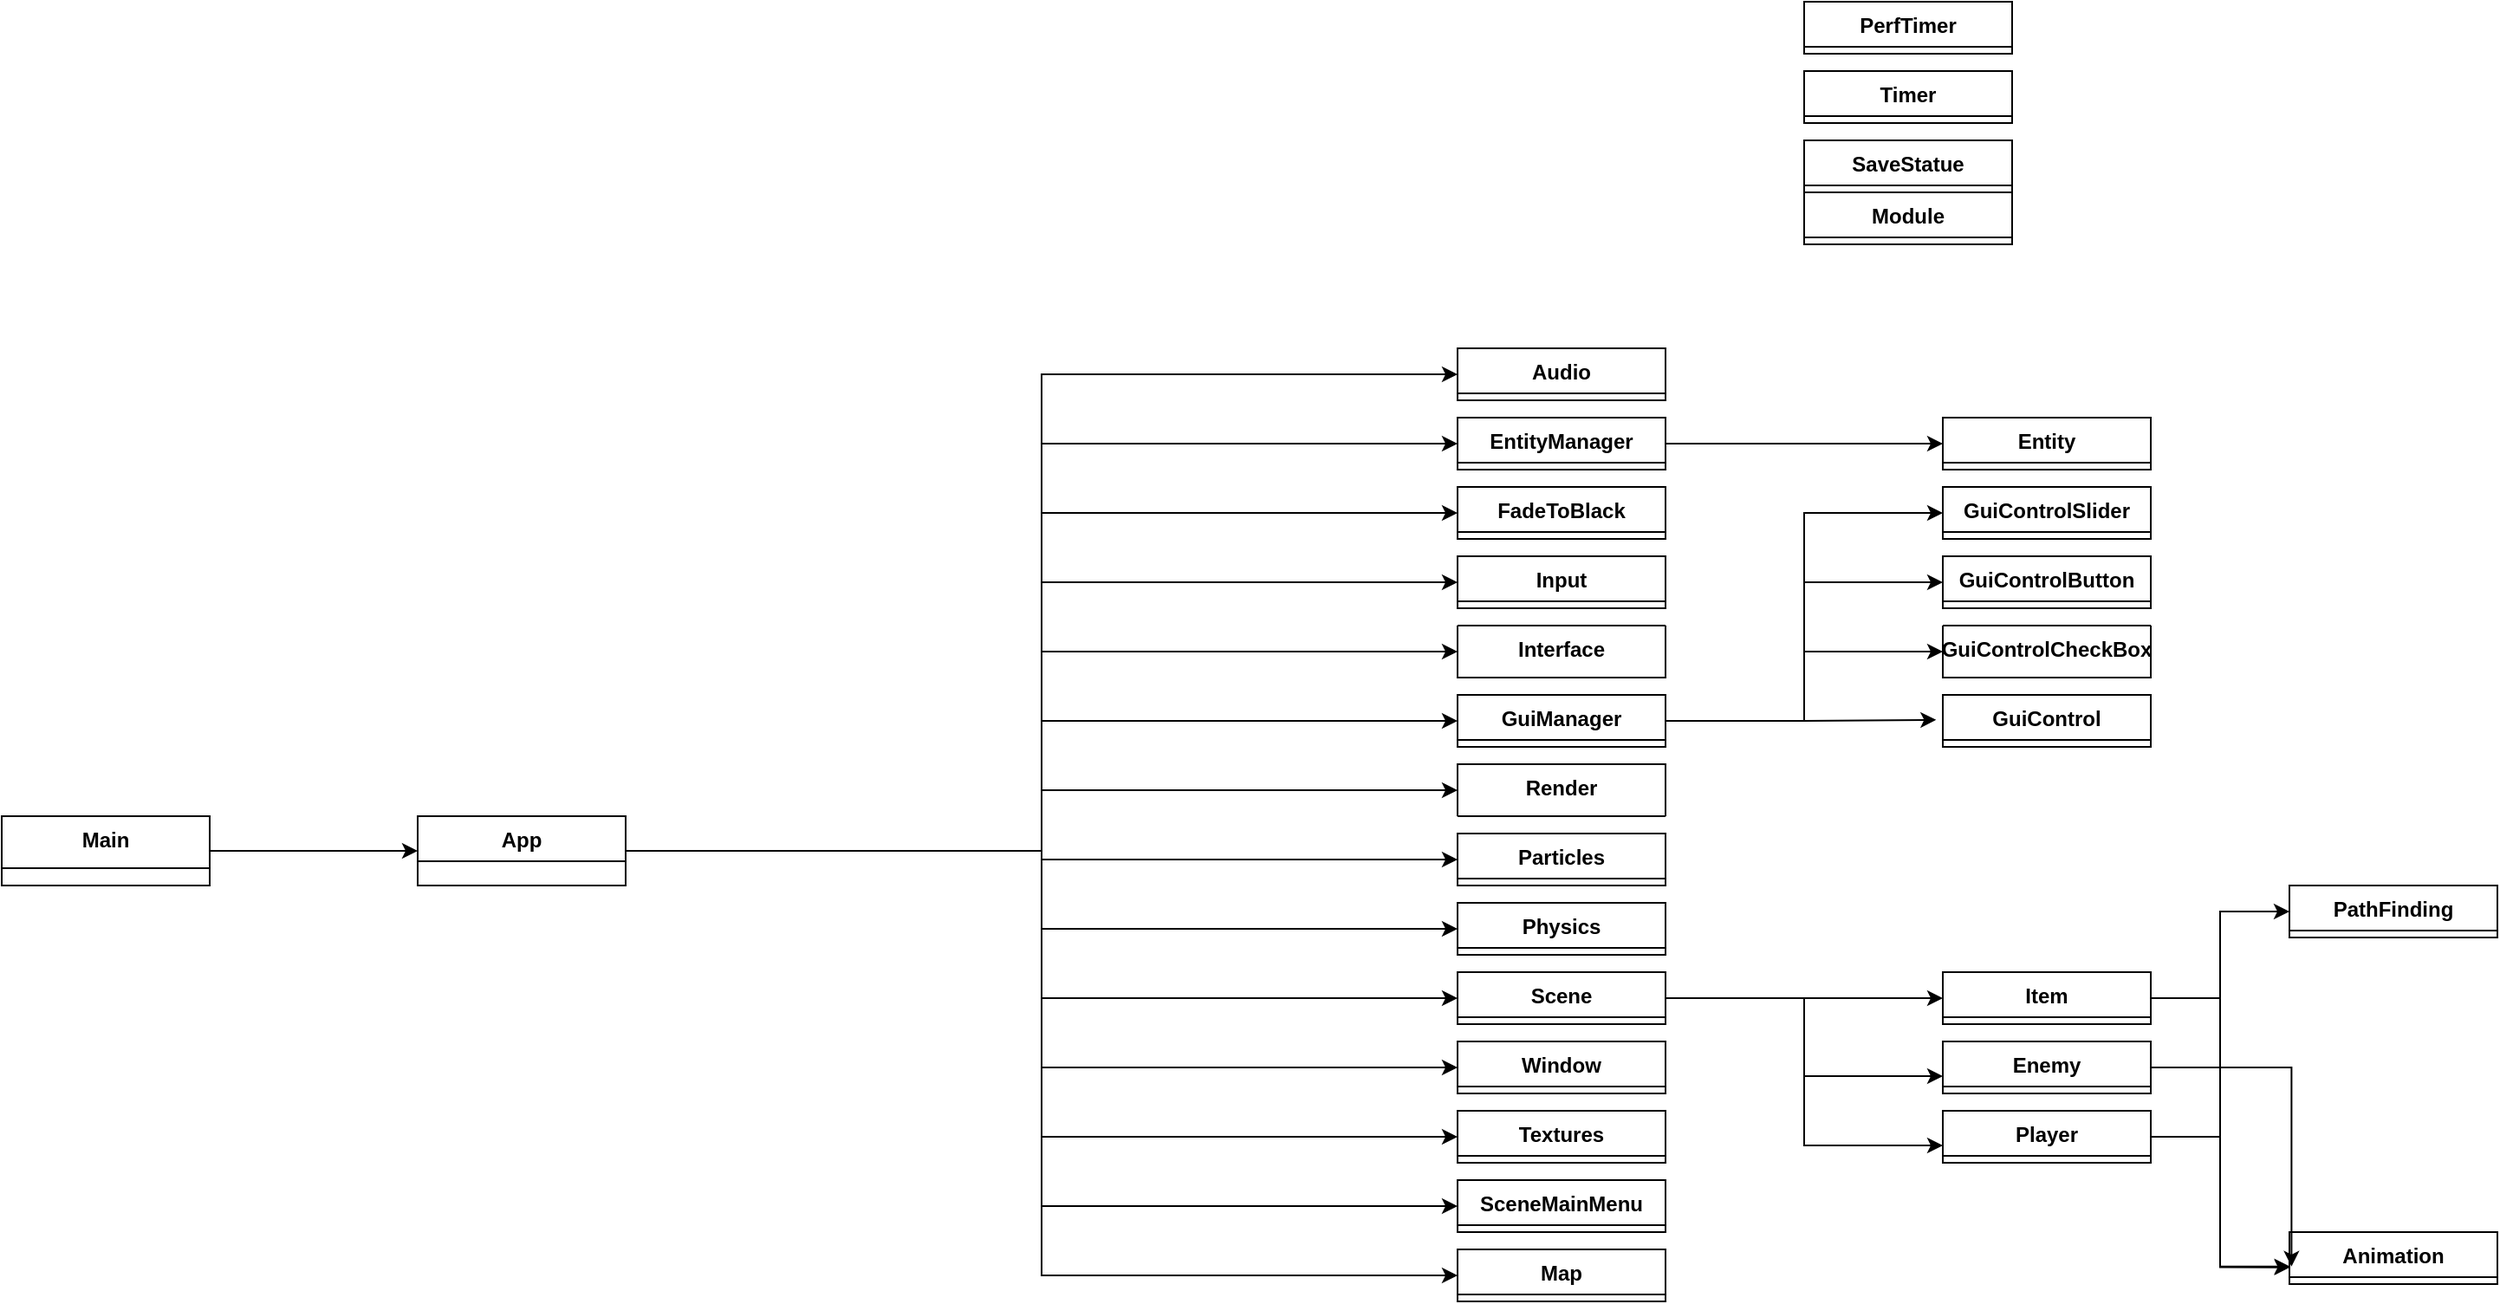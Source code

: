 <mxfile version="24.0.4" type="device">
  <diagram name="第 1 页" id="uimLiXyZZaD-c0Xs4BEt">
    <mxGraphModel dx="4847" dy="546" grid="1" gridSize="10" guides="1" tooltips="1" connect="1" arrows="1" fold="1" page="1" pageScale="1" pageWidth="827" pageHeight="1169" math="0" shadow="0">
      <root>
        <mxCell id="0" />
        <mxCell id="1" parent="0" />
        <mxCell id="sarme2UHK3thevRF7dcF-33" style="edgeStyle=orthogonalEdgeStyle;rounded=0;orthogonalLoop=1;jettySize=auto;html=1;entryX=0;entryY=0.5;entryDx=0;entryDy=0;" edge="1" parent="1" source="BsNACqzSu7v51x0ernrg-22" target="-JrfIt7mbOZ1cSM3WWAF-151">
          <mxGeometry relative="1" as="geometry" />
        </mxCell>
        <mxCell id="BsNACqzSu7v51x0ernrg-22" value="App&lt;div&gt;&lt;br&gt;&lt;/div&gt;" style="swimlane;fontStyle=1;align=center;verticalAlign=top;childLayout=stackLayout;horizontal=1;startSize=26;horizontalStack=0;resizeParent=1;resizeParentMax=0;resizeLast=0;collapsible=1;marginBottom=0;whiteSpace=wrap;html=1;" parent="1" vertex="1" collapsed="1">
          <mxGeometry x="-1400" y="1800" width="120" height="40" as="geometry">
            <mxRectangle x="-1150" y="1680" width="310" height="1580" as="alternateBounds" />
          </mxGeometry>
        </mxCell>
        <mxCell id="BsNACqzSu7v51x0ernrg-23" value="+ debug: bool" style="text;strokeColor=none;fillColor=none;align=left;verticalAlign=top;spacingLeft=4;spacingRight=4;overflow=hidden;rotatable=0;points=[[0,0.5],[1,0.5]];portConstraint=eastwest;whiteSpace=wrap;html=1;" parent="BsNACqzSu7v51x0ernrg-22" vertex="1">
          <mxGeometry y="26" width="310" height="26" as="geometry" />
        </mxCell>
        <mxCell id="-JrfIt7mbOZ1cSM3WWAF-42" value="+ godMode: bool" style="text;strokeColor=none;fillColor=none;align=left;verticalAlign=top;spacingLeft=4;spacingRight=4;overflow=hidden;rotatable=0;points=[[0,0.5],[1,0.5]];portConstraint=eastwest;whiteSpace=wrap;html=1;" parent="BsNACqzSu7v51x0ernrg-22" vertex="1">
          <mxGeometry y="52" width="310" height="26" as="geometry" />
        </mxCell>
        <mxCell id="-JrfIt7mbOZ1cSM3WWAF-45" value="+ fullscreen: bool" style="text;strokeColor=none;fillColor=none;align=left;verticalAlign=top;spacingLeft=4;spacingRight=4;overflow=hidden;rotatable=0;points=[[0,0.5],[1,0.5]];portConstraint=eastwest;whiteSpace=wrap;html=1;" parent="BsNACqzSu7v51x0ernrg-22" vertex="1">
          <mxGeometry y="78" width="310" height="26" as="geometry" />
        </mxCell>
        <mxCell id="-JrfIt7mbOZ1cSM3WWAF-46" value="+ closeApplication: bool" style="text;strokeColor=none;fillColor=none;align=left;verticalAlign=top;spacingLeft=4;spacingRight=4;overflow=hidden;rotatable=0;points=[[0,0.5],[1,0.5]];portConstraint=eastwest;whiteSpace=wrap;html=1;" parent="BsNACqzSu7v51x0ernrg-22" vertex="1">
          <mxGeometry y="104" width="310" height="26" as="geometry" />
        </mxCell>
        <mxCell id="-JrfIt7mbOZ1cSM3WWAF-47" value="+ pause: bool" style="text;strokeColor=none;fillColor=none;align=left;verticalAlign=top;spacingLeft=4;spacingRight=4;overflow=hidden;rotatable=0;points=[[0,0.5],[1,0.5]];portConstraint=eastwest;whiteSpace=wrap;html=1;" parent="BsNACqzSu7v51x0ernrg-22" vertex="1">
          <mxGeometry y="130" width="310" height="26" as="geometry" />
        </mxCell>
        <mxCell id="-JrfIt7mbOZ1cSM3WWAF-48" value="+ loadRequest: bool" style="text;strokeColor=none;fillColor=none;align=left;verticalAlign=top;spacingLeft=4;spacingRight=4;overflow=hidden;rotatable=0;points=[[0,0.5],[1,0.5]];portConstraint=eastwest;whiteSpace=wrap;html=1;" parent="BsNACqzSu7v51x0ernrg-22" vertex="1">
          <mxGeometry y="156" width="310" height="26" as="geometry" />
        </mxCell>
        <mxCell id="-JrfIt7mbOZ1cSM3WWAF-49" value="+ saveRequest: bool" style="text;strokeColor=none;fillColor=none;align=left;verticalAlign=top;spacingLeft=4;spacingRight=4;overflow=hidden;rotatable=0;points=[[0,0.5],[1,0.5]];portConstraint=eastwest;whiteSpace=wrap;html=1;" parent="BsNACqzSu7v51x0ernrg-22" vertex="1">
          <mxGeometry y="182" width="310" height="26" as="geometry" />
        </mxCell>
        <mxCell id="-JrfIt7mbOZ1cSM3WWAF-50" value="+ loadSceneLevel: bool" style="text;strokeColor=none;fillColor=none;align=left;verticalAlign=top;spacingLeft=4;spacingRight=4;overflow=hidden;rotatable=0;points=[[0,0.5],[1,0.5]];portConstraint=eastwest;whiteSpace=wrap;html=1;" parent="BsNACqzSu7v51x0ernrg-22" vertex="1">
          <mxGeometry y="208" width="310" height="26" as="geometry" />
        </mxCell>
        <mxCell id="-JrfIt7mbOZ1cSM3WWAF-99" value="+ sceneLevel: int" style="text;strokeColor=none;fillColor=none;align=left;verticalAlign=top;spacingLeft=4;spacingRight=4;overflow=hidden;rotatable=0;points=[[0,0.5],[1,0.5]];portConstraint=eastwest;whiteSpace=wrap;html=1;" parent="BsNACqzSu7v51x0ernrg-22" vertex="1">
          <mxGeometry y="234" width="310" height="26" as="geometry" />
        </mxCell>
        <mxCell id="-JrfIt7mbOZ1cSM3WWAF-100" value="+ erroresMostrados: int" style="text;strokeColor=none;fillColor=none;align=left;verticalAlign=top;spacingLeft=4;spacingRight=4;overflow=hidden;rotatable=0;points=[[0,0.5],[1,0.5]];portConstraint=eastwest;whiteSpace=wrap;html=1;" parent="BsNACqzSu7v51x0ernrg-22" vertex="1">
          <mxGeometry y="260" width="310" height="26" as="geometry" />
        </mxCell>
        <mxCell id="-JrfIt7mbOZ1cSM3WWAF-116" value="+ win: Window*" style="text;strokeColor=none;fillColor=none;align=left;verticalAlign=top;spacingLeft=4;spacingRight=4;overflow=hidden;rotatable=0;points=[[0,0.5],[1,0.5]];portConstraint=eastwest;whiteSpace=wrap;html=1;" parent="BsNACqzSu7v51x0ernrg-22" vertex="1">
          <mxGeometry y="286" width="310" height="26" as="geometry" />
        </mxCell>
        <mxCell id="-JrfIt7mbOZ1cSM3WWAF-117" value="+ input: Input*" style="text;strokeColor=none;fillColor=none;align=left;verticalAlign=top;spacingLeft=4;spacingRight=4;overflow=hidden;rotatable=0;points=[[0,0.5],[1,0.5]];portConstraint=eastwest;whiteSpace=wrap;html=1;" parent="BsNACqzSu7v51x0ernrg-22" vertex="1">
          <mxGeometry y="312" width="310" height="26" as="geometry" />
        </mxCell>
        <mxCell id="-JrfIt7mbOZ1cSM3WWAF-118" value="+ render: Render*" style="text;strokeColor=none;fillColor=none;align=left;verticalAlign=top;spacingLeft=4;spacingRight=4;overflow=hidden;rotatable=0;points=[[0,0.5],[1,0.5]];portConstraint=eastwest;whiteSpace=wrap;html=1;" parent="BsNACqzSu7v51x0ernrg-22" vertex="1">
          <mxGeometry y="338" width="310" height="26" as="geometry" />
        </mxCell>
        <mxCell id="-JrfIt7mbOZ1cSM3WWAF-119" value="+ tex: Textures*" style="text;strokeColor=none;fillColor=none;align=left;verticalAlign=top;spacingLeft=4;spacingRight=4;overflow=hidden;rotatable=0;points=[[0,0.5],[1,0.5]];portConstraint=eastwest;whiteSpace=wrap;html=1;" parent="BsNACqzSu7v51x0ernrg-22" vertex="1">
          <mxGeometry y="364" width="310" height="26" as="geometry" />
        </mxCell>
        <mxCell id="-JrfIt7mbOZ1cSM3WWAF-120" value="+ audio: Audio*" style="text;strokeColor=none;fillColor=none;align=left;verticalAlign=top;spacingLeft=4;spacingRight=4;overflow=hidden;rotatable=0;points=[[0,0.5],[1,0.5]];portConstraint=eastwest;whiteSpace=wrap;html=1;" parent="BsNACqzSu7v51x0ernrg-22" vertex="1">
          <mxGeometry y="390" width="310" height="26" as="geometry" />
        </mxCell>
        <mxCell id="-JrfIt7mbOZ1cSM3WWAF-121" value="+ scene: Scene*" style="text;strokeColor=none;fillColor=none;align=left;verticalAlign=top;spacingLeft=4;spacingRight=4;overflow=hidden;rotatable=0;points=[[0,0.5],[1,0.5]];portConstraint=eastwest;whiteSpace=wrap;html=1;" parent="BsNACqzSu7v51x0ernrg-22" vertex="1">
          <mxGeometry y="416" width="310" height="26" as="geometry" />
        </mxCell>
        <mxCell id="-JrfIt7mbOZ1cSM3WWAF-122" value="+ sceneMainMenu: SceneMainMenu*" style="text;strokeColor=none;fillColor=none;align=left;verticalAlign=top;spacingLeft=4;spacingRight=4;overflow=hidden;rotatable=0;points=[[0,0.5],[1,0.5]];portConstraint=eastwest;whiteSpace=wrap;html=1;" parent="BsNACqzSu7v51x0ernrg-22" vertex="1">
          <mxGeometry y="442" width="310" height="26" as="geometry" />
        </mxCell>
        <mxCell id="-JrfIt7mbOZ1cSM3WWAF-123" value="+ entityManager: EntityManager*" style="text;strokeColor=none;fillColor=none;align=left;verticalAlign=top;spacingLeft=4;spacingRight=4;overflow=hidden;rotatable=0;points=[[0,0.5],[1,0.5]];portConstraint=eastwest;whiteSpace=wrap;html=1;" parent="BsNACqzSu7v51x0ernrg-22" vertex="1">
          <mxGeometry y="468" width="310" height="26" as="geometry" />
        </mxCell>
        <mxCell id="-JrfIt7mbOZ1cSM3WWAF-124" value="+ map: Map*" style="text;strokeColor=none;fillColor=none;align=left;verticalAlign=top;spacingLeft=4;spacingRight=4;overflow=hidden;rotatable=0;points=[[0,0.5],[1,0.5]];portConstraint=eastwest;whiteSpace=wrap;html=1;" parent="BsNACqzSu7v51x0ernrg-22" vertex="1">
          <mxGeometry y="494" width="310" height="26" as="geometry" />
        </mxCell>
        <mxCell id="-JrfIt7mbOZ1cSM3WWAF-125" value="+ physics: Physics*" style="text;strokeColor=none;fillColor=none;align=left;verticalAlign=top;spacingLeft=4;spacingRight=4;overflow=hidden;rotatable=0;points=[[0,0.5],[1,0.5]];portConstraint=eastwest;whiteSpace=wrap;html=1;" parent="BsNACqzSu7v51x0ernrg-22" vertex="1">
          <mxGeometry y="520" width="310" height="26" as="geometry" />
        </mxCell>
        <mxCell id="-JrfIt7mbOZ1cSM3WWAF-126" value="+ particles: Particles*" style="text;strokeColor=none;fillColor=none;align=left;verticalAlign=top;spacingLeft=4;spacingRight=4;overflow=hidden;rotatable=0;points=[[0,0.5],[1,0.5]];portConstraint=eastwest;whiteSpace=wrap;html=1;" parent="BsNACqzSu7v51x0ernrg-22" vertex="1">
          <mxGeometry y="546" width="310" height="26" as="geometry" />
        </mxCell>
        <mxCell id="-JrfIt7mbOZ1cSM3WWAF-127" value="+ fadeToBlack: FadeToBlack*" style="text;strokeColor=none;fillColor=none;align=left;verticalAlign=top;spacingLeft=4;spacingRight=4;overflow=hidden;rotatable=0;points=[[0,0.5],[1,0.5]];portConstraint=eastwest;whiteSpace=wrap;html=1;" parent="BsNACqzSu7v51x0ernrg-22" vertex="1">
          <mxGeometry y="572" width="310" height="26" as="geometry" />
        </mxCell>
        <mxCell id="-JrfIt7mbOZ1cSM3WWAF-128" value="+ guiManager: GuiManager*" style="text;strokeColor=none;fillColor=none;align=left;verticalAlign=top;spacingLeft=4;spacingRight=4;overflow=hidden;rotatable=0;points=[[0,0.5],[1,0.5]];portConstraint=eastwest;whiteSpace=wrap;html=1;" parent="BsNACqzSu7v51x0ernrg-22" vertex="1">
          <mxGeometry y="598" width="310" height="26" as="geometry" />
        </mxCell>
        <mxCell id="-JrfIt7mbOZ1cSM3WWAF-129" value="+ interface: Interface*" style="text;strokeColor=none;fillColor=none;align=left;verticalAlign=top;spacingLeft=4;spacingRight=4;overflow=hidden;rotatable=0;points=[[0,0.5],[1,0.5]];portConstraint=eastwest;whiteSpace=wrap;html=1;" parent="BsNACqzSu7v51x0ernrg-22" vertex="1">
          <mxGeometry y="624" width="310" height="26" as="geometry" />
        </mxCell>
        <mxCell id="BsNACqzSu7v51x0ernrg-24" value="" style="line;strokeWidth=1;fillColor=none;align=left;verticalAlign=middle;spacingTop=-1;spacingLeft=3;spacingRight=3;rotatable=0;labelPosition=right;points=[];portConstraint=eastwest;strokeColor=inherit;" parent="BsNACqzSu7v51x0ernrg-22" vertex="1">
          <mxGeometry y="650" width="310" height="8" as="geometry" />
        </mxCell>
        <mxCell id="BsNACqzSu7v51x0ernrg-25" value="- App(int argc, char* args[]): App" style="text;strokeColor=none;fillColor=none;align=left;verticalAlign=top;spacingLeft=4;spacingRight=4;overflow=hidden;rotatable=0;points=[[0,0.5],[1,0.5]];portConstraint=eastwest;whiteSpace=wrap;html=1;" parent="BsNACqzSu7v51x0ernrg-22" vertex="1">
          <mxGeometry y="658" width="310" height="26" as="geometry" />
        </mxCell>
        <mxCell id="BsNACqzSu7v51x0ernrg-28" value="-&amp;nbsp;~App(): virtual" style="text;strokeColor=none;fillColor=none;align=left;verticalAlign=top;spacingLeft=4;spacingRight=4;overflow=hidden;rotatable=0;points=[[0,0.5],[1,0.5]];portConstraint=eastwest;whiteSpace=wrap;html=1;" parent="BsNACqzSu7v51x0ernrg-22" vertex="1">
          <mxGeometry y="684" width="310" height="26" as="geometry" />
        </mxCell>
        <mxCell id="-JrfIt7mbOZ1cSM3WWAF-101" value="-&amp;nbsp;Awake(): bool" style="text;strokeColor=none;fillColor=none;align=left;verticalAlign=top;spacingLeft=4;spacingRight=4;overflow=hidden;rotatable=0;points=[[0,0.5],[1,0.5]];portConstraint=eastwest;whiteSpace=wrap;html=1;" parent="BsNACqzSu7v51x0ernrg-22" vertex="1">
          <mxGeometry y="710" width="310" height="26" as="geometry" />
        </mxCell>
        <mxCell id="-JrfIt7mbOZ1cSM3WWAF-102" value="-&amp;nbsp;Start(): bool" style="text;strokeColor=none;fillColor=none;align=left;verticalAlign=top;spacingLeft=4;spacingRight=4;overflow=hidden;rotatable=0;points=[[0,0.5],[1,0.5]];portConstraint=eastwest;whiteSpace=wrap;html=1;" parent="BsNACqzSu7v51x0ernrg-22" vertex="1">
          <mxGeometry y="736" width="310" height="26" as="geometry" />
        </mxCell>
        <mxCell id="-JrfIt7mbOZ1cSM3WWAF-103" value="-&amp;nbsp;Update(): bool" style="text;strokeColor=none;fillColor=none;align=left;verticalAlign=top;spacingLeft=4;spacingRight=4;overflow=hidden;rotatable=0;points=[[0,0.5],[1,0.5]];portConstraint=eastwest;whiteSpace=wrap;html=1;" parent="BsNACqzSu7v51x0ernrg-22" vertex="1">
          <mxGeometry y="762" width="310" height="26" as="geometry" />
        </mxCell>
        <mxCell id="-JrfIt7mbOZ1cSM3WWAF-104" value="-&amp;nbsp;CleanUp(): bool" style="text;strokeColor=none;fillColor=none;align=left;verticalAlign=top;spacingLeft=4;spacingRight=4;overflow=hidden;rotatable=0;points=[[0,0.5],[1,0.5]];portConstraint=eastwest;whiteSpace=wrap;html=1;" parent="BsNACqzSu7v51x0ernrg-22" vertex="1">
          <mxGeometry y="788" width="310" height="30" as="geometry" />
        </mxCell>
        <mxCell id="-JrfIt7mbOZ1cSM3WWAF-106" value="-&amp;nbsp;LoadRequest(bool loadSceneLevel = false): bool" style="text;strokeColor=none;fillColor=none;align=left;verticalAlign=top;spacingLeft=4;spacingRight=4;overflow=hidden;rotatable=0;points=[[0,0.5],[1,0.5]];portConstraint=eastwest;whiteSpace=wrap;html=1;" parent="BsNACqzSu7v51x0ernrg-22" vertex="1">
          <mxGeometry y="818" width="310" height="26" as="geometry" />
        </mxCell>
        <mxCell id="-JrfIt7mbOZ1cSM3WWAF-107" value="-SaveRequest(): bool" style="text;strokeColor=none;fillColor=none;align=left;verticalAlign=top;spacingLeft=4;spacingRight=4;overflow=hidden;rotatable=0;points=[[0,0.5],[1,0.5]];portConstraint=eastwest;whiteSpace=wrap;html=1;" parent="BsNACqzSu7v51x0ernrg-22" vertex="1">
          <mxGeometry y="844" width="310" height="26" as="geometry" />
        </mxCell>
        <mxCell id="-JrfIt7mbOZ1cSM3WWAF-108" value="-GetDeltaTime(): float" style="text;strokeColor=none;fillColor=none;align=left;verticalAlign=top;spacingLeft=4;spacingRight=4;overflow=hidden;rotatable=0;points=[[0,0.5],[1,0.5]];portConstraint=eastwest;whiteSpace=wrap;html=1;" parent="BsNACqzSu7v51x0ernrg-22" vertex="1">
          <mxGeometry y="870" width="310" height="26" as="geometry" />
        </mxCell>
        <mxCell id="-JrfIt7mbOZ1cSM3WWAF-109" value="-GetArgc() const: int" style="text;strokeColor=none;fillColor=none;align=left;verticalAlign=top;spacingLeft=4;spacingRight=4;overflow=hidden;rotatable=0;points=[[0,0.5],[1,0.5]];portConstraint=eastwest;whiteSpace=wrap;html=1;" parent="BsNACqzSu7v51x0ernrg-22" vertex="1">
          <mxGeometry y="896" width="310" height="26" as="geometry" />
        </mxCell>
        <mxCell id="-JrfIt7mbOZ1cSM3WWAF-105" value="-AddModule(Module* module): void" style="text;strokeColor=none;fillColor=none;align=left;verticalAlign=top;spacingLeft=4;spacingRight=4;overflow=hidden;rotatable=0;points=[[0,0.5],[1,0.5]];portConstraint=eastwest;whiteSpace=wrap;html=1;" parent="BsNACqzSu7v51x0ernrg-22" vertex="1">
          <mxGeometry y="922" width="310" height="26" as="geometry" />
        </mxCell>
        <mxCell id="-JrfIt7mbOZ1cSM3WWAF-110" value="-GetArgv(int index) const: const char*" style="text;strokeColor=none;fillColor=none;align=left;verticalAlign=top;spacingLeft=4;spacingRight=4;overflow=hidden;rotatable=0;points=[[0,0.5],[1,0.5]];portConstraint=eastwest;whiteSpace=wrap;html=1;" parent="BsNACqzSu7v51x0ernrg-22" vertex="1">
          <mxGeometry y="948" width="310" height="26" as="geometry" />
        </mxCell>
        <mxCell id="-JrfIt7mbOZ1cSM3WWAF-111" value="-GetArgv(int index) const: const char*" style="text;strokeColor=none;fillColor=none;align=left;verticalAlign=top;spacingLeft=4;spacingRight=4;overflow=hidden;rotatable=0;points=[[0,0.5],[1,0.5]];portConstraint=eastwest;whiteSpace=wrap;html=1;" parent="BsNACqzSu7v51x0ernrg-22" vertex="1">
          <mxGeometry y="974" width="310" height="26" as="geometry" />
        </mxCell>
        <mxCell id="-JrfIt7mbOZ1cSM3WWAF-112" value="-GetTitle() const: const char*" style="text;strokeColor=none;fillColor=none;align=left;verticalAlign=top;spacingLeft=4;spacingRight=4;overflow=hidden;rotatable=0;points=[[0,0.5],[1,0.5]];portConstraint=eastwest;whiteSpace=wrap;html=1;" parent="BsNACqzSu7v51x0ernrg-22" vertex="1">
          <mxGeometry y="1000" width="310" height="26" as="geometry" />
        </mxCell>
        <mxCell id="-JrfIt7mbOZ1cSM3WWAF-113" value="-GetOrganization() const: const char*" style="text;strokeColor=none;fillColor=none;align=left;verticalAlign=top;spacingLeft=4;spacingRight=4;overflow=hidden;rotatable=0;points=[[0,0.5],[1,0.5]];portConstraint=eastwest;whiteSpace=wrap;html=1;" parent="BsNACqzSu7v51x0ernrg-22" vertex="1">
          <mxGeometry y="1026" width="310" height="26" as="geometry" />
        </mxCell>
        <mxCell id="-JrfIt7mbOZ1cSM3WWAF-114" value="-GetFrameCount() : uint64&lt;div&gt;&lt;br&gt;&lt;/div&gt;" style="text;strokeColor=none;fillColor=none;align=left;verticalAlign=top;spacingLeft=4;spacingRight=4;overflow=hidden;rotatable=0;points=[[0,0.5],[1,0.5]];portConstraint=eastwest;whiteSpace=wrap;html=1;" parent="BsNACqzSu7v51x0ernrg-22" vertex="1">
          <mxGeometry y="1052" width="310" height="26" as="geometry" />
        </mxCell>
        <mxCell id="-JrfIt7mbOZ1cSM3WWAF-115" value="-GetMaxFrameDuration() : uint32&lt;div&gt;&lt;div&gt;&lt;br&gt;&lt;/div&gt;&lt;/div&gt;" style="text;strokeColor=none;fillColor=none;align=left;verticalAlign=top;spacingLeft=4;spacingRight=4;overflow=hidden;rotatable=0;points=[[0,0.5],[1,0.5]];portConstraint=eastwest;whiteSpace=wrap;html=1;" parent="BsNACqzSu7v51x0ernrg-22" vertex="1">
          <mxGeometry y="1078" width="310" height="26" as="geometry" />
        </mxCell>
        <mxCell id="-JrfIt7mbOZ1cSM3WWAF-130" value="" style="line;strokeWidth=1;fillColor=none;align=left;verticalAlign=middle;spacingTop=-1;spacingLeft=3;spacingRight=3;rotatable=0;labelPosition=right;points=[];portConstraint=eastwest;strokeColor=inherit;" parent="BsNACqzSu7v51x0ernrg-22" vertex="1">
          <mxGeometry y="1104" width="310" height="8" as="geometry" />
        </mxCell>
        <mxCell id="-JrfIt7mbOZ1cSM3WWAF-131" value="-argc : int&lt;div&gt;&lt;div&gt;&lt;br&gt;&lt;/div&gt;&lt;/div&gt;" style="text;strokeColor=none;fillColor=none;align=left;verticalAlign=top;spacingLeft=4;spacingRight=4;overflow=hidden;rotatable=0;points=[[0,0.5],[1,0.5]];portConstraint=eastwest;whiteSpace=wrap;html=1;" parent="BsNACqzSu7v51x0ernrg-22" vertex="1">
          <mxGeometry y="1112" width="310" height="26" as="geometry" />
        </mxCell>
        <mxCell id="-JrfIt7mbOZ1cSM3WWAF-132" value="-args: char**&lt;div&gt;&lt;div&gt;&lt;br&gt;&lt;/div&gt;&lt;/div&gt;" style="text;strokeColor=none;fillColor=none;align=left;verticalAlign=top;spacingLeft=4;spacingRight=4;overflow=hidden;rotatable=0;points=[[0,0.5],[1,0.5]];portConstraint=eastwest;whiteSpace=wrap;html=1;" parent="BsNACqzSu7v51x0ernrg-22" vertex="1">
          <mxGeometry y="1138" width="310" height="26" as="geometry" />
        </mxCell>
        <mxCell id="-JrfIt7mbOZ1cSM3WWAF-133" value="-title: SString&lt;div&gt;&lt;div&gt;&lt;br&gt;&lt;/div&gt;&lt;/div&gt;" style="text;strokeColor=none;fillColor=none;align=left;verticalAlign=top;spacingLeft=4;spacingRight=4;overflow=hidden;rotatable=0;points=[[0,0.5],[1,0.5]];portConstraint=eastwest;whiteSpace=wrap;html=1;" parent="BsNACqzSu7v51x0ernrg-22" vertex="1">
          <mxGeometry y="1164" width="310" height="26" as="geometry" />
        </mxCell>
        <mxCell id="-JrfIt7mbOZ1cSM3WWAF-134" value="-organization: SString&lt;div&gt;&lt;div&gt;&lt;br&gt;&lt;/div&gt;&lt;/div&gt;" style="text;strokeColor=none;fillColor=none;align=left;verticalAlign=top;spacingLeft=4;spacingRight=4;overflow=hidden;rotatable=0;points=[[0,0.5],[1,0.5]];portConstraint=eastwest;whiteSpace=wrap;html=1;" parent="BsNACqzSu7v51x0ernrg-22" vertex="1">
          <mxGeometry y="1190" width="310" height="26" as="geometry" />
        </mxCell>
        <mxCell id="-JrfIt7mbOZ1cSM3WWAF-135" value="-modules: List&amp;lt;Module *&amp;gt;&lt;div&gt;&lt;div&gt;&lt;br&gt;&lt;/div&gt;&lt;/div&gt;" style="text;strokeColor=none;fillColor=none;align=left;verticalAlign=top;spacingLeft=4;spacingRight=4;overflow=hidden;rotatable=0;points=[[0,0.5],[1,0.5]];portConstraint=eastwest;whiteSpace=wrap;html=1;" parent="BsNACqzSu7v51x0ernrg-22" vertex="1">
          <mxGeometry y="1216" width="310" height="26" as="geometry" />
        </mxCell>
        <mxCell id="-JrfIt7mbOZ1cSM3WWAF-136" value="-configFile: pugi::xml_document&lt;div&gt;&lt;div&gt;&lt;br&gt;&lt;/div&gt;&lt;/div&gt;" style="text;strokeColor=none;fillColor=none;align=left;verticalAlign=top;spacingLeft=4;spacingRight=4;overflow=hidden;rotatable=0;points=[[0,0.5],[1,0.5]];portConstraint=eastwest;whiteSpace=wrap;html=1;" parent="BsNACqzSu7v51x0ernrg-22" vertex="1">
          <mxGeometry y="1242" width="310" height="26" as="geometry" />
        </mxCell>
        <mxCell id="-JrfIt7mbOZ1cSM3WWAF-137" value="-configNode: pugi::xml_node&lt;div&gt;&lt;div&gt;&lt;br&gt;&lt;/div&gt;&lt;/div&gt;" style="text;strokeColor=none;fillColor=none;align=left;verticalAlign=top;spacingLeft=4;spacingRight=4;overflow=hidden;rotatable=0;points=[[0,0.5],[1,0.5]];portConstraint=eastwest;whiteSpace=wrap;html=1;" parent="BsNACqzSu7v51x0ernrg-22" vertex="1">
          <mxGeometry y="1268" width="310" height="26" as="geometry" />
        </mxCell>
        <mxCell id="-JrfIt7mbOZ1cSM3WWAF-139" value="-dt: float&lt;div&gt;&lt;div&gt;&lt;br&gt;&lt;/div&gt;&lt;/div&gt;" style="text;strokeColor=none;fillColor=none;align=left;verticalAlign=top;spacingLeft=4;spacingRight=4;overflow=hidden;rotatable=0;points=[[0,0.5],[1,0.5]];portConstraint=eastwest;whiteSpace=wrap;html=1;" parent="BsNACqzSu7v51x0ernrg-22" vertex="1">
          <mxGeometry y="1294" width="310" height="26" as="geometry" />
        </mxCell>
        <mxCell id="-JrfIt7mbOZ1cSM3WWAF-150" value="-averageFps: float&lt;div&gt;&lt;div&gt;&lt;br&gt;&lt;/div&gt;&lt;/div&gt;" style="text;strokeColor=none;fillColor=none;align=left;verticalAlign=top;spacingLeft=4;spacingRight=4;overflow=hidden;rotatable=0;points=[[0,0.5],[1,0.5]];portConstraint=eastwest;whiteSpace=wrap;html=1;" parent="BsNACqzSu7v51x0ernrg-22" vertex="1">
          <mxGeometry y="1320" width="310" height="26" as="geometry" />
        </mxCell>
        <mxCell id="-JrfIt7mbOZ1cSM3WWAF-140" value="-startupTime: Timer&lt;div&gt;&lt;div&gt;&lt;br&gt;&lt;/div&gt;&lt;/div&gt;" style="text;strokeColor=none;fillColor=none;align=left;verticalAlign=top;spacingLeft=4;spacingRight=4;overflow=hidden;rotatable=0;points=[[0,0.5],[1,0.5]];portConstraint=eastwest;whiteSpace=wrap;html=1;" parent="BsNACqzSu7v51x0ernrg-22" vertex="1">
          <mxGeometry y="1346" width="310" height="26" as="geometry" />
        </mxCell>
        <mxCell id="-JrfIt7mbOZ1cSM3WWAF-141" value="-frameTime: PerfTimer&lt;div&gt;&lt;div&gt;&lt;br&gt;&lt;/div&gt;&lt;/div&gt;" style="text;strokeColor=none;fillColor=none;align=left;verticalAlign=top;spacingLeft=4;spacingRight=4;overflow=hidden;rotatable=0;points=[[0,0.5],[1,0.5]];portConstraint=eastwest;whiteSpace=wrap;html=1;" parent="BsNACqzSu7v51x0ernrg-22" vertex="1">
          <mxGeometry y="1372" width="310" height="26" as="geometry" />
        </mxCell>
        <mxCell id="-JrfIt7mbOZ1cSM3WWAF-142" value="-lastSecFrameTime: PerfTimer&lt;div&gt;&lt;div&gt;&lt;br&gt;&lt;/div&gt;&lt;/div&gt;" style="text;strokeColor=none;fillColor=none;align=left;verticalAlign=top;spacingLeft=4;spacingRight=4;overflow=hidden;rotatable=0;points=[[0,0.5],[1,0.5]];portConstraint=eastwest;whiteSpace=wrap;html=1;" parent="BsNACqzSu7v51x0ernrg-22" vertex="1">
          <mxGeometry y="1398" width="310" height="26" as="geometry" />
        </mxCell>
        <mxCell id="-JrfIt7mbOZ1cSM3WWAF-138" value="-frames: uint&lt;div&gt;&lt;div&gt;&lt;br&gt;&lt;/div&gt;&lt;/div&gt;" style="text;strokeColor=none;fillColor=none;align=left;verticalAlign=top;spacingLeft=4;spacingRight=4;overflow=hidden;rotatable=0;points=[[0,0.5],[1,0.5]];portConstraint=eastwest;whiteSpace=wrap;html=1;" parent="BsNACqzSu7v51x0ernrg-22" vertex="1">
          <mxGeometry y="1424" width="310" height="26" as="geometry" />
        </mxCell>
        <mxCell id="-JrfIt7mbOZ1cSM3WWAF-144" value="-frameCount: uint64&lt;div&gt;&lt;div&gt;&lt;br&gt;&lt;/div&gt;&lt;/div&gt;" style="text;strokeColor=none;fillColor=none;align=left;verticalAlign=top;spacingLeft=4;spacingRight=4;overflow=hidden;rotatable=0;points=[[0,0.5],[1,0.5]];portConstraint=eastwest;whiteSpace=wrap;html=1;" parent="BsNACqzSu7v51x0ernrg-22" vertex="1">
          <mxGeometry y="1450" width="310" height="26" as="geometry" />
        </mxCell>
        <mxCell id="-JrfIt7mbOZ1cSM3WWAF-145" value="-framesPerSecond: uint32&lt;div&gt;&lt;div&gt;&lt;br&gt;&lt;/div&gt;&lt;/div&gt;" style="text;strokeColor=none;fillColor=none;align=left;verticalAlign=top;spacingLeft=4;spacingRight=4;overflow=hidden;rotatable=0;points=[[0,0.5],[1,0.5]];portConstraint=eastwest;whiteSpace=wrap;html=1;" parent="BsNACqzSu7v51x0ernrg-22" vertex="1">
          <mxGeometry y="1476" width="310" height="26" as="geometry" />
        </mxCell>
        <mxCell id="-JrfIt7mbOZ1cSM3WWAF-146" value="-lastSecFrameCount: uint32&lt;div&gt;&lt;div&gt;&lt;br&gt;&lt;/div&gt;&lt;/div&gt;" style="text;strokeColor=none;fillColor=none;align=left;verticalAlign=top;spacingLeft=4;spacingRight=4;overflow=hidden;rotatable=0;points=[[0,0.5],[1,0.5]];portConstraint=eastwest;whiteSpace=wrap;html=1;" parent="BsNACqzSu7v51x0ernrg-22" vertex="1">
          <mxGeometry y="1502" width="310" height="26" as="geometry" />
        </mxCell>
        <mxCell id="-JrfIt7mbOZ1cSM3WWAF-148" value="-secondsSinceStartup: uint32&lt;div&gt;&lt;div&gt;&lt;br&gt;&lt;/div&gt;&lt;/div&gt;" style="text;strokeColor=none;fillColor=none;align=left;verticalAlign=top;spacingLeft=4;spacingRight=4;overflow=hidden;rotatable=0;points=[[0,0.5],[1,0.5]];portConstraint=eastwest;whiteSpace=wrap;html=1;" parent="BsNACqzSu7v51x0ernrg-22" vertex="1">
          <mxGeometry y="1528" width="310" height="26" as="geometry" />
        </mxCell>
        <mxCell id="-JrfIt7mbOZ1cSM3WWAF-149" value="-maxFrameDuration: uint32&lt;div&gt;&lt;div&gt;&lt;br&gt;&lt;/div&gt;&lt;/div&gt;" style="text;strokeColor=none;fillColor=none;align=left;verticalAlign=top;spacingLeft=4;spacingRight=4;overflow=hidden;rotatable=0;points=[[0,0.5],[1,0.5]];portConstraint=eastwest;whiteSpace=wrap;html=1;" parent="BsNACqzSu7v51x0ernrg-22" vertex="1">
          <mxGeometry y="1554" width="310" height="26" as="geometry" />
        </mxCell>
        <mxCell id="sarme2UHK3thevRF7dcF-34" style="edgeStyle=orthogonalEdgeStyle;rounded=0;orthogonalLoop=1;jettySize=auto;html=1;entryX=0;entryY=0.5;entryDx=0;entryDy=0;" edge="1" parent="1" source="-JrfIt7mbOZ1cSM3WWAF-1" target="BsNACqzSu7v51x0ernrg-22">
          <mxGeometry relative="1" as="geometry" />
        </mxCell>
        <mxCell id="-JrfIt7mbOZ1cSM3WWAF-1" value="&lt;div&gt;Main&lt;/div&gt;" style="swimlane;fontStyle=1;align=center;verticalAlign=top;childLayout=stackLayout;horizontal=1;startSize=30;horizontalStack=0;resizeParent=1;resizeParentMax=0;resizeLast=0;collapsible=1;marginBottom=0;whiteSpace=wrap;html=1;" parent="1" vertex="1" collapsed="1">
          <mxGeometry x="-1640" y="1800" width="120" height="40" as="geometry">
            <mxRectangle x="-1600" y="1935" width="202" height="90" as="alternateBounds" />
          </mxGeometry>
        </mxCell>
        <mxCell id="-JrfIt7mbOZ1cSM3WWAF-2" value="+ MainState: enum" style="text;strokeColor=none;fillColor=none;align=left;verticalAlign=top;spacingLeft=4;spacingRight=4;overflow=hidden;rotatable=0;points=[[0,0.5],[1,0.5]];portConstraint=eastwest;whiteSpace=wrap;html=1;" parent="-JrfIt7mbOZ1cSM3WWAF-1" vertex="1">
          <mxGeometry y="30" width="202" height="26" as="geometry" />
        </mxCell>
        <mxCell id="-JrfIt7mbOZ1cSM3WWAF-3" value="" style="line;strokeWidth=1;fillColor=none;align=left;verticalAlign=middle;spacingTop=-1;spacingLeft=3;spacingRight=3;rotatable=0;labelPosition=right;points=[];portConstraint=eastwest;strokeColor=inherit;" parent="-JrfIt7mbOZ1cSM3WWAF-1" vertex="1">
          <mxGeometry y="56" width="202" height="8" as="geometry" />
        </mxCell>
        <mxCell id="-JrfIt7mbOZ1cSM3WWAF-4" value="+ main(int argc, char* args[]): int" style="text;strokeColor=none;fillColor=none;align=left;verticalAlign=top;spacingLeft=4;spacingRight=4;overflow=hidden;rotatable=0;points=[[0,0.5],[1,0.5]];portConstraint=eastwest;whiteSpace=wrap;html=1;" parent="-JrfIt7mbOZ1cSM3WWAF-1" vertex="1">
          <mxGeometry y="64" width="202" height="26" as="geometry" />
        </mxCell>
        <mxCell id="-JrfIt7mbOZ1cSM3WWAF-151" value="&lt;div&gt;Audio&lt;/div&gt;" style="swimlane;fontStyle=1;align=center;verticalAlign=top;childLayout=stackLayout;horizontal=1;startSize=26;horizontalStack=0;resizeParent=1;resizeParentMax=0;resizeLast=0;collapsible=1;marginBottom=0;whiteSpace=wrap;html=1;" parent="1" vertex="1" collapsed="1">
          <mxGeometry x="-800" y="1530" width="120" height="30" as="geometry">
            <mxRectangle x="-560" y="1680" width="516" height="434" as="alternateBounds" />
          </mxGeometry>
        </mxCell>
        <mxCell id="-JrfIt7mbOZ1cSM3WWAF-152" value="+ music: _Mix_Music*" style="text;strokeColor=none;fillColor=none;align=left;verticalAlign=top;spacingLeft=4;spacingRight=4;overflow=hidden;rotatable=0;points=[[0,0.5],[1,0.5]];portConstraint=eastwest;whiteSpace=wrap;html=1;" parent="-JrfIt7mbOZ1cSM3WWAF-151" vertex="1">
          <mxGeometry y="26" width="516" height="26" as="geometry" />
        </mxCell>
        <mxCell id="-JrfIt7mbOZ1cSM3WWAF-155" value="+ fx: List&amp;lt;Mix_Chunk *&amp;gt;" style="text;strokeColor=none;fillColor=none;align=left;verticalAlign=top;spacingLeft=4;spacingRight=4;overflow=hidden;rotatable=0;points=[[0,0.5],[1,0.5]];portConstraint=eastwest;whiteSpace=wrap;html=1;" parent="-JrfIt7mbOZ1cSM3WWAF-151" vertex="1">
          <mxGeometry y="52" width="516" height="26" as="geometry" />
        </mxCell>
        <mxCell id="-JrfIt7mbOZ1cSM3WWAF-153" value="" style="line;strokeWidth=1;fillColor=none;align=left;verticalAlign=middle;spacingTop=-1;spacingLeft=3;spacingRight=3;rotatable=0;labelPosition=right;points=[];portConstraint=eastwest;strokeColor=inherit;" parent="-JrfIt7mbOZ1cSM3WWAF-151" vertex="1">
          <mxGeometry y="78" width="516" height="8" as="geometry" />
        </mxCell>
        <mxCell id="-JrfIt7mbOZ1cSM3WWAF-154" value="+ Audio(): Audio" style="text;strokeColor=none;fillColor=none;align=left;verticalAlign=top;spacingLeft=4;spacingRight=4;overflow=hidden;rotatable=0;points=[[0,0.5],[1,0.5]];portConstraint=eastwest;whiteSpace=wrap;html=1;" parent="-JrfIt7mbOZ1cSM3WWAF-151" vertex="1">
          <mxGeometry y="86" width="516" height="26" as="geometry" />
        </mxCell>
        <mxCell id="-JrfIt7mbOZ1cSM3WWAF-161" value="+ ~Audio(): Audio" style="text;strokeColor=none;fillColor=none;align=left;verticalAlign=top;spacingLeft=4;spacingRight=4;overflow=hidden;rotatable=0;points=[[0,0.5],[1,0.5]];portConstraint=eastwest;whiteSpace=wrap;html=1;" parent="-JrfIt7mbOZ1cSM3WWAF-151" vertex="1">
          <mxGeometry y="112" width="516" height="26" as="geometry" />
        </mxCell>
        <mxCell id="-JrfIt7mbOZ1cSM3WWAF-156" value="+ Awake(pugi::xml_node&amp;amp; conf): bool" style="text;strokeColor=none;fillColor=none;align=left;verticalAlign=top;spacingLeft=4;spacingRight=4;overflow=hidden;rotatable=0;points=[[0,0.5],[1,0.5]];portConstraint=eastwest;whiteSpace=wrap;html=1;" parent="-JrfIt7mbOZ1cSM3WWAF-151" vertex="1">
          <mxGeometry y="138" width="516" height="28" as="geometry" />
        </mxCell>
        <mxCell id="-JrfIt7mbOZ1cSM3WWAF-168" value="+ CleanUp(): bool" style="text;strokeColor=none;fillColor=none;align=left;verticalAlign=top;spacingLeft=4;spacingRight=4;overflow=hidden;rotatable=0;points=[[0,0.5],[1,0.5]];portConstraint=eastwest;whiteSpace=wrap;html=1;" parent="-JrfIt7mbOZ1cSM3WWAF-151" vertex="1">
          <mxGeometry y="166" width="516" height="28" as="geometry" />
        </mxCell>
        <mxCell id="-JrfIt7mbOZ1cSM3WWAF-157" value="+ PlayMusic(const char* path, float fadeTime = DEFAULT_MUSIC_FADE_TIME): bool" style="text;strokeColor=none;fillColor=none;align=left;verticalAlign=top;spacingLeft=4;spacingRight=4;overflow=hidden;rotatable=0;points=[[0,0.5],[1,0.5]];portConstraint=eastwest;whiteSpace=wrap;html=1;" parent="-JrfIt7mbOZ1cSM3WWAF-151" vertex="1">
          <mxGeometry y="194" width="516" height="30" as="geometry" />
        </mxCell>
        <mxCell id="-JrfIt7mbOZ1cSM3WWAF-162" value="+ PlayFx(unsigned int fx, int channel = -1, int repeat = 0): bool" style="text;strokeColor=none;fillColor=none;align=left;verticalAlign=top;spacingLeft=4;spacingRight=4;overflow=hidden;rotatable=0;points=[[0,0.5],[1,0.5]];portConstraint=eastwest;whiteSpace=wrap;html=1;" parent="-JrfIt7mbOZ1cSM3WWAF-151" vertex="1">
          <mxGeometry y="224" width="516" height="30" as="geometry" />
        </mxCell>
        <mxCell id="-JrfIt7mbOZ1cSM3WWAF-163" value="+ StopFx(int channel): bool" style="text;strokeColor=none;fillColor=none;align=left;verticalAlign=top;spacingLeft=4;spacingRight=4;overflow=hidden;rotatable=0;points=[[0,0.5],[1,0.5]];portConstraint=eastwest;whiteSpace=wrap;html=1;" parent="-JrfIt7mbOZ1cSM3WWAF-151" vertex="1">
          <mxGeometry y="254" width="516" height="30" as="geometry" />
        </mxCell>
        <mxCell id="-JrfIt7mbOZ1cSM3WWAF-164" value="+ LoadAudioMusic(const char* name, float fadeTime = 2.0f): bool" style="text;strokeColor=none;fillColor=none;align=left;verticalAlign=top;spacingLeft=4;spacingRight=4;overflow=hidden;rotatable=0;points=[[0,0.5],[1,0.5]];portConstraint=eastwest;whiteSpace=wrap;html=1;" parent="-JrfIt7mbOZ1cSM3WWAF-151" vertex="1">
          <mxGeometry y="284" width="516" height="30" as="geometry" />
        </mxCell>
        <mxCell id="-JrfIt7mbOZ1cSM3WWAF-165" value="+ LoadFx(const char* path): unsigned int" style="text;strokeColor=none;fillColor=none;align=left;verticalAlign=top;spacingLeft=4;spacingRight=4;overflow=hidden;rotatable=0;points=[[0,0.5],[1,0.5]];portConstraint=eastwest;whiteSpace=wrap;html=1;" parent="-JrfIt7mbOZ1cSM3WWAF-151" vertex="1">
          <mxGeometry y="314" width="516" height="30" as="geometry" />
        </mxCell>
        <mxCell id="-JrfIt7mbOZ1cSM3WWAF-166" value="+ LoadAudioFX(const char* name): unsigned int" style="text;strokeColor=none;fillColor=none;align=left;verticalAlign=top;spacingLeft=4;spacingRight=4;overflow=hidden;rotatable=0;points=[[0,0.5],[1,0.5]];portConstraint=eastwest;whiteSpace=wrap;html=1;" parent="-JrfIt7mbOZ1cSM3WWAF-151" vertex="1">
          <mxGeometry y="344" width="516" height="30" as="geometry" />
        </mxCell>
        <mxCell id="-JrfIt7mbOZ1cSM3WWAF-158" value="" style="line;strokeWidth=1;fillColor=none;align=left;verticalAlign=middle;spacingTop=-1;spacingLeft=3;spacingRight=3;rotatable=0;labelPosition=right;points=[];portConstraint=eastwest;strokeColor=inherit;" parent="-JrfIt7mbOZ1cSM3WWAF-151" vertex="1">
          <mxGeometry y="374" width="516" height="8" as="geometry" />
        </mxCell>
        <mxCell id="-JrfIt7mbOZ1cSM3WWAF-159" value="+ sfvVolumne: int" style="text;strokeColor=none;fillColor=none;align=left;verticalAlign=top;spacingLeft=4;spacingRight=4;overflow=hidden;rotatable=0;points=[[0,0.5],[1,0.5]];portConstraint=eastwest;whiteSpace=wrap;html=1;" parent="-JrfIt7mbOZ1cSM3WWAF-151" vertex="1">
          <mxGeometry y="382" width="516" height="26" as="geometry" />
        </mxCell>
        <mxCell id="-JrfIt7mbOZ1cSM3WWAF-160" value="+ musicVolumne: int" style="text;strokeColor=none;fillColor=none;align=left;verticalAlign=top;spacingLeft=4;spacingRight=4;overflow=hidden;rotatable=0;points=[[0,0.5],[1,0.5]];portConstraint=eastwest;whiteSpace=wrap;html=1;" parent="-JrfIt7mbOZ1cSM3WWAF-151" vertex="1">
          <mxGeometry y="408" width="516" height="26" as="geometry" />
        </mxCell>
        <mxCell id="sarme2UHK3thevRF7dcF-26" style="edgeStyle=orthogonalEdgeStyle;rounded=0;orthogonalLoop=1;jettySize=auto;html=1;entryX=0;entryY=0.5;entryDx=0;entryDy=0;" edge="1" parent="1" source="-JrfIt7mbOZ1cSM3WWAF-169" target="-JrfIt7mbOZ1cSM3WWAF-910">
          <mxGeometry relative="1" as="geometry" />
        </mxCell>
        <mxCell id="-JrfIt7mbOZ1cSM3WWAF-169" value="&lt;div&gt;EntityManager&lt;/div&gt;" style="swimlane;fontStyle=1;align=center;verticalAlign=top;childLayout=stackLayout;horizontal=1;startSize=26;horizontalStack=0;resizeParent=1;resizeParentMax=0;resizeLast=0;collapsible=1;marginBottom=0;whiteSpace=wrap;html=1;" parent="1" vertex="1" collapsed="1">
          <mxGeometry x="-800" y="1570.0" width="120" height="30" as="geometry">
            <mxRectangle x="-630" y="1800.0" width="520" height="630" as="alternateBounds" />
          </mxGeometry>
        </mxCell>
        <mxCell id="-JrfIt7mbOZ1cSM3WWAF-170" value="+ entities: List&amp;lt;Entity*&amp;gt;" style="text;strokeColor=none;fillColor=none;align=left;verticalAlign=top;spacingLeft=4;spacingRight=4;overflow=hidden;rotatable=0;points=[[0,0.5],[1,0.5]];portConstraint=eastwest;whiteSpace=wrap;html=1;" parent="-JrfIt7mbOZ1cSM3WWAF-169" vertex="1">
          <mxGeometry y="26" width="520" height="26" as="geometry" />
        </mxCell>
        <mxCell id="-JrfIt7mbOZ1cSM3WWAF-171" value="+ coins: List&amp;lt;Entity*&amp;gt;" style="text;strokeColor=none;fillColor=none;align=left;verticalAlign=top;spacingLeft=4;spacingRight=4;overflow=hidden;rotatable=0;points=[[0,0.5],[1,0.5]];portConstraint=eastwest;whiteSpace=wrap;html=1;" parent="-JrfIt7mbOZ1cSM3WWAF-169" vertex="1">
          <mxGeometry y="52" width="520" height="26" as="geometry" />
        </mxCell>
        <mxCell id="-JrfIt7mbOZ1cSM3WWAF-189" value="+ enemies: List&amp;lt;Entity*&amp;gt;" style="text;strokeColor=none;fillColor=none;align=left;verticalAlign=top;spacingLeft=4;spacingRight=4;overflow=hidden;rotatable=0;points=[[0,0.5],[1,0.5]];portConstraint=eastwest;whiteSpace=wrap;html=1;" parent="-JrfIt7mbOZ1cSM3WWAF-169" vertex="1">
          <mxGeometry y="78" width="520" height="26" as="geometry" />
        </mxCell>
        <mxCell id="-JrfIt7mbOZ1cSM3WWAF-190" value="+ coins_to_destroyPos: List&amp;lt;iPoint&amp;gt;" style="text;strokeColor=none;fillColor=none;align=left;verticalAlign=top;spacingLeft=4;spacingRight=4;overflow=hidden;rotatable=0;points=[[0,0.5],[1,0.5]];portConstraint=eastwest;whiteSpace=wrap;html=1;" parent="-JrfIt7mbOZ1cSM3WWAF-169" vertex="1">
          <mxGeometry y="104" width="520" height="26" as="geometry" />
        </mxCell>
        <mxCell id="-JrfIt7mbOZ1cSM3WWAF-191" value="+ enemies_to_destroyPos: List&amp;lt;iPoint&amp;gt;" style="text;strokeColor=none;fillColor=none;align=left;verticalAlign=top;spacingLeft=4;spacingRight=4;overflow=hidden;rotatable=0;points=[[0,0.5],[1,0.5]];portConstraint=eastwest;whiteSpace=wrap;html=1;" parent="-JrfIt7mbOZ1cSM3WWAF-169" vertex="1">
          <mxGeometry y="130" width="520" height="26" as="geometry" />
        </mxCell>
        <mxCell id="-JrfIt7mbOZ1cSM3WWAF-195" value="+ current_id: int" style="text;strokeColor=none;fillColor=none;align=left;verticalAlign=top;spacingLeft=4;spacingRight=4;overflow=hidden;rotatable=0;points=[[0,0.5],[1,0.5]];portConstraint=eastwest;whiteSpace=wrap;html=1;" parent="-JrfIt7mbOZ1cSM3WWAF-169" vertex="1">
          <mxGeometry y="156" width="520" height="26" as="geometry" />
        </mxCell>
        <mxCell id="-JrfIt7mbOZ1cSM3WWAF-196" value="+ wallBoss: WallBoss" style="text;strokeColor=none;fillColor=none;align=left;verticalAlign=top;spacingLeft=4;spacingRight=4;overflow=hidden;rotatable=0;points=[[0,0.5],[1,0.5]];portConstraint=eastwest;whiteSpace=wrap;html=1;" parent="-JrfIt7mbOZ1cSM3WWAF-169" vertex="1">
          <mxGeometry y="182" width="520" height="26" as="geometry" />
        </mxCell>
        <mxCell id="-JrfIt7mbOZ1cSM3WWAF-197" value="+ boss: EnemyBoss*" style="text;strokeColor=none;fillColor=none;align=left;verticalAlign=top;spacingLeft=4;spacingRight=4;overflow=hidden;rotatable=0;points=[[0,0.5],[1,0.5]];portConstraint=eastwest;whiteSpace=wrap;html=1;" parent="-JrfIt7mbOZ1cSM3WWAF-169" vertex="1">
          <mxGeometry y="208" width="520" height="26" as="geometry" />
        </mxCell>
        <mxCell id="-JrfIt7mbOZ1cSM3WWAF-172" value="" style="line;strokeWidth=1;fillColor=none;align=left;verticalAlign=middle;spacingTop=-1;spacingLeft=3;spacingRight=3;rotatable=0;labelPosition=right;points=[];portConstraint=eastwest;strokeColor=inherit;" parent="-JrfIt7mbOZ1cSM3WWAF-169" vertex="1">
          <mxGeometry y="234" width="520" height="8" as="geometry" />
        </mxCell>
        <mxCell id="-JrfIt7mbOZ1cSM3WWAF-173" value="+ EntityManager(): EntityManager" style="text;strokeColor=none;fillColor=none;align=left;verticalAlign=top;spacingLeft=4;spacingRight=4;overflow=hidden;rotatable=0;points=[[0,0.5],[1,0.5]];portConstraint=eastwest;whiteSpace=wrap;html=1;" parent="-JrfIt7mbOZ1cSM3WWAF-169" vertex="1">
          <mxGeometry y="242" width="520" height="26" as="geometry" />
        </mxCell>
        <mxCell id="-JrfIt7mbOZ1cSM3WWAF-174" value="+ ~EntityManager(): EntityManager" style="text;strokeColor=none;fillColor=none;align=left;verticalAlign=top;spacingLeft=4;spacingRight=4;overflow=hidden;rotatable=0;points=[[0,0.5],[1,0.5]];portConstraint=eastwest;whiteSpace=wrap;html=1;" parent="-JrfIt7mbOZ1cSM3WWAF-169" vertex="1">
          <mxGeometry y="268" width="520" height="26" as="geometry" />
        </mxCell>
        <mxCell id="-JrfIt7mbOZ1cSM3WWAF-175" value="+ Awake(pugi::xml_node&amp;amp; conf): bool" style="text;strokeColor=none;fillColor=none;align=left;verticalAlign=top;spacingLeft=4;spacingRight=4;overflow=hidden;rotatable=0;points=[[0,0.5],[1,0.5]];portConstraint=eastwest;whiteSpace=wrap;html=1;" parent="-JrfIt7mbOZ1cSM3WWAF-169" vertex="1">
          <mxGeometry y="294" width="520" height="28" as="geometry" />
        </mxCell>
        <mxCell id="-JrfIt7mbOZ1cSM3WWAF-176" value="+ Start(): bool" style="text;strokeColor=none;fillColor=none;align=left;verticalAlign=top;spacingLeft=4;spacingRight=4;overflow=hidden;rotatable=0;points=[[0,0.5],[1,0.5]];portConstraint=eastwest;whiteSpace=wrap;html=1;" parent="-JrfIt7mbOZ1cSM3WWAF-169" vertex="1">
          <mxGeometry y="322" width="520" height="28" as="geometry" />
        </mxCell>
        <mxCell id="-JrfIt7mbOZ1cSM3WWAF-199" value="+ Update(float dt): bool" style="text;strokeColor=none;fillColor=none;align=left;verticalAlign=top;spacingLeft=4;spacingRight=4;overflow=hidden;rotatable=0;points=[[0,0.5],[1,0.5]];portConstraint=eastwest;whiteSpace=wrap;html=1;" parent="-JrfIt7mbOZ1cSM3WWAF-169" vertex="1">
          <mxGeometry y="350" width="520" height="28" as="geometry" />
        </mxCell>
        <mxCell id="-JrfIt7mbOZ1cSM3WWAF-200" value="+ PostUpdate(): bool" style="text;strokeColor=none;fillColor=none;align=left;verticalAlign=top;spacingLeft=4;spacingRight=4;overflow=hidden;rotatable=0;points=[[0,0.5],[1,0.5]];portConstraint=eastwest;whiteSpace=wrap;html=1;" parent="-JrfIt7mbOZ1cSM3WWAF-169" vertex="1">
          <mxGeometry y="378" width="520" height="28" as="geometry" />
        </mxCell>
        <mxCell id="-JrfIt7mbOZ1cSM3WWAF-198" value="+ CleanUp(): bool" style="text;strokeColor=none;fillColor=none;align=left;verticalAlign=top;spacingLeft=4;spacingRight=4;overflow=hidden;rotatable=0;points=[[0,0.5],[1,0.5]];portConstraint=eastwest;whiteSpace=wrap;html=1;" parent="-JrfIt7mbOZ1cSM3WWAF-169" vertex="1">
          <mxGeometry y="406" width="520" height="28" as="geometry" />
        </mxCell>
        <mxCell id="-JrfIt7mbOZ1cSM3WWAF-201" value="+ CreateEntity(EntityType type): Entity*" style="text;strokeColor=none;fillColor=none;align=left;verticalAlign=top;spacingLeft=4;spacingRight=4;overflow=hidden;rotatable=0;points=[[0,0.5],[1,0.5]];portConstraint=eastwest;whiteSpace=wrap;html=1;" parent="-JrfIt7mbOZ1cSM3WWAF-169" vertex="1">
          <mxGeometry y="434" width="520" height="28" as="geometry" />
        </mxCell>
        <mxCell id="-JrfIt7mbOZ1cSM3WWAF-202" value="+ DestroyEntity(Entity* entity): void" style="text;strokeColor=none;fillColor=none;align=left;verticalAlign=top;spacingLeft=4;spacingRight=4;overflow=hidden;rotatable=0;points=[[0,0.5],[1,0.5]];portConstraint=eastwest;whiteSpace=wrap;html=1;" parent="-JrfIt7mbOZ1cSM3WWAF-169" vertex="1">
          <mxGeometry y="462" width="520" height="28" as="geometry" />
        </mxCell>
        <mxCell id="-JrfIt7mbOZ1cSM3WWAF-203" value="+ DestroyAllEntities(): void" style="text;strokeColor=none;fillColor=none;align=left;verticalAlign=top;spacingLeft=4;spacingRight=4;overflow=hidden;rotatable=0;points=[[0,0.5],[1,0.5]];portConstraint=eastwest;whiteSpace=wrap;html=1;" parent="-JrfIt7mbOZ1cSM3WWAF-169" vertex="1">
          <mxGeometry y="490" width="520" height="28" as="geometry" />
        </mxCell>
        <mxCell id="-JrfIt7mbOZ1cSM3WWAF-204" value="+ DestroyAllCoinsToDestroy(): void" style="text;strokeColor=none;fillColor=none;align=left;verticalAlign=top;spacingLeft=4;spacingRight=4;overflow=hidden;rotatable=0;points=[[0,0.5],[1,0.5]];portConstraint=eastwest;whiteSpace=wrap;html=1;" parent="-JrfIt7mbOZ1cSM3WWAF-169" vertex="1">
          <mxGeometry y="518" width="520" height="28" as="geometry" />
        </mxCell>
        <mxCell id="-JrfIt7mbOZ1cSM3WWAF-205" value="+ DestroyAllEnemiesToDestroy(): void" style="text;strokeColor=none;fillColor=none;align=left;verticalAlign=top;spacingLeft=4;spacingRight=4;overflow=hidden;rotatable=0;points=[[0,0.5],[1,0.5]];portConstraint=eastwest;whiteSpace=wrap;html=1;" parent="-JrfIt7mbOZ1cSM3WWAF-169" vertex="1">
          <mxGeometry y="546" width="520" height="28" as="geometry" />
        </mxCell>
        <mxCell id="-JrfIt7mbOZ1cSM3WWAF-207" value="+ AddEntity(Entity* entity): void" style="text;strokeColor=none;fillColor=none;align=left;verticalAlign=top;spacingLeft=4;spacingRight=4;overflow=hidden;rotatable=0;points=[[0,0.5],[1,0.5]];portConstraint=eastwest;whiteSpace=wrap;html=1;" parent="-JrfIt7mbOZ1cSM3WWAF-169" vertex="1">
          <mxGeometry y="574" width="520" height="28" as="geometry" />
        </mxCell>
        <mxCell id="-JrfIt7mbOZ1cSM3WWAF-208" value="+ ApagarTodosLosSave(): void" style="text;strokeColor=none;fillColor=none;align=left;verticalAlign=top;spacingLeft=4;spacingRight=4;overflow=hidden;rotatable=0;points=[[0,0.5],[1,0.5]];portConstraint=eastwest;whiteSpace=wrap;html=1;" parent="-JrfIt7mbOZ1cSM3WWAF-169" vertex="1">
          <mxGeometry y="602" width="520" height="28" as="geometry" />
        </mxCell>
        <mxCell id="-JrfIt7mbOZ1cSM3WWAF-209" value="&lt;div&gt;FadeToBlack&lt;/div&gt;" style="swimlane;fontStyle=1;align=center;verticalAlign=top;childLayout=stackLayout;horizontal=1;startSize=26;horizontalStack=0;resizeParent=1;resizeParentMax=0;resizeLast=0;collapsible=1;marginBottom=0;whiteSpace=wrap;html=1;" parent="1" vertex="1" collapsed="1">
          <mxGeometry x="-800" y="1610" width="120" height="30" as="geometry">
            <mxRectangle x="-380" y="900" width="810" height="440" as="alternateBounds" />
          </mxGeometry>
        </mxCell>
        <mxCell id="-JrfIt7mbOZ1cSM3WWAF-210" value="- Fade_Step: enum" style="text;strokeColor=none;fillColor=none;align=left;verticalAlign=top;spacingLeft=4;spacingRight=4;overflow=hidden;rotatable=0;points=[[0,0.5],[1,0.5]];portConstraint=eastwest;whiteSpace=wrap;html=1;" parent="-JrfIt7mbOZ1cSM3WWAF-209" vertex="1">
          <mxGeometry y="26" width="810" height="26" as="geometry" />
        </mxCell>
        <mxCell id="-JrfIt7mbOZ1cSM3WWAF-236" value="- frameCount: Uint32" style="text;strokeColor=none;fillColor=none;align=left;verticalAlign=top;spacingLeft=4;spacingRight=4;overflow=hidden;rotatable=0;points=[[0,0.5],[1,0.5]];portConstraint=eastwest;whiteSpace=wrap;html=1;" parent="-JrfIt7mbOZ1cSM3WWAF-209" vertex="1">
          <mxGeometry y="52" width="810" height="26" as="geometry" />
        </mxCell>
        <mxCell id="-JrfIt7mbOZ1cSM3WWAF-237" value="- maxFadeFrames: Uint32" style="text;strokeColor=none;fillColor=none;align=left;verticalAlign=top;spacingLeft=4;spacingRight=4;overflow=hidden;rotatable=0;points=[[0,0.5],[1,0.5]];portConstraint=eastwest;whiteSpace=wrap;html=1;" parent="-JrfIt7mbOZ1cSM3WWAF-209" vertex="1">
          <mxGeometry y="78" width="810" height="26" as="geometry" />
        </mxCell>
        <mxCell id="-JrfIt7mbOZ1cSM3WWAF-238" value="- screenRect: SDL_Rect" style="text;strokeColor=none;fillColor=none;align=left;verticalAlign=top;spacingLeft=4;spacingRight=4;overflow=hidden;rotatable=0;points=[[0,0.5],[1,0.5]];portConstraint=eastwest;whiteSpace=wrap;html=1;" parent="-JrfIt7mbOZ1cSM3WWAF-209" vertex="1">
          <mxGeometry y="104" width="810" height="26" as="geometry" />
        </mxCell>
        <mxCell id="-JrfIt7mbOZ1cSM3WWAF-239" value="- moduleToEnable: Module*" style="text;strokeColor=none;fillColor=none;align=left;verticalAlign=top;spacingLeft=4;spacingRight=4;overflow=hidden;rotatable=0;points=[[0,0.5],[1,0.5]];portConstraint=eastwest;whiteSpace=wrap;html=1;" parent="-JrfIt7mbOZ1cSM3WWAF-209" vertex="1">
          <mxGeometry y="130" width="810" height="26" as="geometry" />
        </mxCell>
        <mxCell id="-JrfIt7mbOZ1cSM3WWAF-240" value="- moduleToDisable: Module*" style="text;strokeColor=none;fillColor=none;align=left;verticalAlign=top;spacingLeft=4;spacingRight=4;overflow=hidden;rotatable=0;points=[[0,0.5],[1,0.5]];portConstraint=eastwest;whiteSpace=wrap;html=1;" parent="-JrfIt7mbOZ1cSM3WWAF-209" vertex="1">
          <mxGeometry y="156" width="810" height="26" as="geometry" />
        </mxCell>
        <mxCell id="-JrfIt7mbOZ1cSM3WWAF-241" value="- reloadScene: bool" style="text;strokeColor=none;fillColor=none;align=left;verticalAlign=top;spacingLeft=4;spacingRight=4;overflow=hidden;rotatable=0;points=[[0,0.5],[1,0.5]];portConstraint=eastwest;whiteSpace=wrap;html=1;" parent="-JrfIt7mbOZ1cSM3WWAF-209" vertex="1">
          <mxGeometry y="182" width="810" height="26" as="geometry" />
        </mxCell>
        <mxCell id="-JrfIt7mbOZ1cSM3WWAF-242" value="- loadPosition: bool" style="text;strokeColor=none;fillColor=none;align=left;verticalAlign=top;spacingLeft=4;spacingRight=4;overflow=hidden;rotatable=0;points=[[0,0.5],[1,0.5]];portConstraint=eastwest;whiteSpace=wrap;html=1;" parent="-JrfIt7mbOZ1cSM3WWAF-209" vertex="1">
          <mxGeometry y="208" width="810" height="26" as="geometry" />
        </mxCell>
        <mxCell id="-JrfIt7mbOZ1cSM3WWAF-218" value="" style="line;strokeWidth=1;fillColor=none;align=left;verticalAlign=middle;spacingTop=-1;spacingLeft=3;spacingRight=3;rotatable=0;labelPosition=right;points=[];portConstraint=eastwest;strokeColor=inherit;" parent="-JrfIt7mbOZ1cSM3WWAF-209" vertex="1">
          <mxGeometry y="234" width="810" height="8" as="geometry" />
        </mxCell>
        <mxCell id="-JrfIt7mbOZ1cSM3WWAF-219" value="+ FadeToBlack(bool start_enabled = true): FadeToBlack" style="text;strokeColor=none;fillColor=none;align=left;verticalAlign=top;spacingLeft=4;spacingRight=4;overflow=hidden;rotatable=0;points=[[0,0.5],[1,0.5]];portConstraint=eastwest;whiteSpace=wrap;html=1;" parent="-JrfIt7mbOZ1cSM3WWAF-209" vertex="1">
          <mxGeometry y="242" width="810" height="26" as="geometry" />
        </mxCell>
        <mxCell id="-JrfIt7mbOZ1cSM3WWAF-220" value="+ ~FadeToBlack(): FadeToBlack" style="text;strokeColor=none;fillColor=none;align=left;verticalAlign=top;spacingLeft=4;spacingRight=4;overflow=hidden;rotatable=0;points=[[0,0.5],[1,0.5]];portConstraint=eastwest;whiteSpace=wrap;html=1;" parent="-JrfIt7mbOZ1cSM3WWAF-209" vertex="1">
          <mxGeometry y="268" width="810" height="26" as="geometry" />
        </mxCell>
        <mxCell id="-JrfIt7mbOZ1cSM3WWAF-222" value="+ Start(): bool" style="text;strokeColor=none;fillColor=none;align=left;verticalAlign=top;spacingLeft=4;spacingRight=4;overflow=hidden;rotatable=0;points=[[0,0.5],[1,0.5]];portConstraint=eastwest;whiteSpace=wrap;html=1;" parent="-JrfIt7mbOZ1cSM3WWAF-209" vertex="1">
          <mxGeometry y="294" width="810" height="28" as="geometry" />
        </mxCell>
        <mxCell id="-JrfIt7mbOZ1cSM3WWAF-223" value="+ Update(float dt): bool" style="text;strokeColor=none;fillColor=none;align=left;verticalAlign=top;spacingLeft=4;spacingRight=4;overflow=hidden;rotatable=0;points=[[0,0.5],[1,0.5]];portConstraint=eastwest;whiteSpace=wrap;html=1;" parent="-JrfIt7mbOZ1cSM3WWAF-209" vertex="1">
          <mxGeometry y="322" width="810" height="28" as="geometry" />
        </mxCell>
        <mxCell id="-JrfIt7mbOZ1cSM3WWAF-224" value="+ PostUpdate(): bool" style="text;strokeColor=none;fillColor=none;align=left;verticalAlign=top;spacingLeft=4;spacingRight=4;overflow=hidden;rotatable=0;points=[[0,0.5],[1,0.5]];portConstraint=eastwest;whiteSpace=wrap;html=1;" parent="-JrfIt7mbOZ1cSM3WWAF-209" vertex="1">
          <mxGeometry y="350" width="810" height="28" as="geometry" />
        </mxCell>
        <mxCell id="-JrfIt7mbOZ1cSM3WWAF-233" value="+ &amp;nbsp;FadeToBlackTransition(Module* toDisable, Module* toEnable, bool load = false, float frames = 60, bool force = false, bool loadPosition = false): bool" style="text;strokeColor=none;fillColor=none;align=left;verticalAlign=top;spacingLeft=4;spacingRight=4;overflow=hidden;rotatable=0;points=[[0,0.5],[1,0.5]];portConstraint=eastwest;whiteSpace=wrap;html=1;" parent="-JrfIt7mbOZ1cSM3WWAF-209" vertex="1">
          <mxGeometry y="378" width="810" height="28" as="geometry" />
        </mxCell>
        <mxCell id="-JrfIt7mbOZ1cSM3WWAF-234" value="" style="line;strokeWidth=1;fillColor=none;align=left;verticalAlign=middle;spacingTop=-1;spacingLeft=3;spacingRight=3;rotatable=0;labelPosition=right;points=[];portConstraint=eastwest;strokeColor=inherit;" parent="-JrfIt7mbOZ1cSM3WWAF-209" vertex="1">
          <mxGeometry y="406" width="810" height="8" as="geometry" />
        </mxCell>
        <mxCell id="-JrfIt7mbOZ1cSM3WWAF-235" value="+ newgame: bool" style="text;strokeColor=none;fillColor=none;align=left;verticalAlign=top;spacingLeft=4;spacingRight=4;overflow=hidden;rotatable=0;points=[[0,0.5],[1,0.5]];portConstraint=eastwest;whiteSpace=wrap;html=1;" parent="-JrfIt7mbOZ1cSM3WWAF-209" vertex="1">
          <mxGeometry y="414" width="810" height="26" as="geometry" />
        </mxCell>
        <mxCell id="sarme2UHK3thevRF7dcF-22" style="edgeStyle=orthogonalEdgeStyle;rounded=0;orthogonalLoop=1;jettySize=auto;html=1;entryX=0;entryY=0.5;entryDx=0;entryDy=0;" edge="1" parent="1" source="-JrfIt7mbOZ1cSM3WWAF-243" target="-JrfIt7mbOZ1cSM3WWAF-965">
          <mxGeometry relative="1" as="geometry" />
        </mxCell>
        <mxCell id="sarme2UHK3thevRF7dcF-23" style="edgeStyle=orthogonalEdgeStyle;rounded=0;orthogonalLoop=1;jettySize=auto;html=1;entryX=0;entryY=0.5;entryDx=0;entryDy=0;" edge="1" parent="1" source="-JrfIt7mbOZ1cSM3WWAF-243" target="-JrfIt7mbOZ1cSM3WWAF-1013">
          <mxGeometry relative="1" as="geometry" />
        </mxCell>
        <mxCell id="sarme2UHK3thevRF7dcF-24" style="edgeStyle=orthogonalEdgeStyle;rounded=0;orthogonalLoop=1;jettySize=auto;html=1;entryX=0;entryY=0.5;entryDx=0;entryDy=0;" edge="1" parent="1" source="-JrfIt7mbOZ1cSM3WWAF-243" target="-JrfIt7mbOZ1cSM3WWAF-991">
          <mxGeometry relative="1" as="geometry" />
        </mxCell>
        <mxCell id="-JrfIt7mbOZ1cSM3WWAF-243" value="&lt;div&gt;GuiManager&lt;/div&gt;" style="swimlane;fontStyle=1;align=center;verticalAlign=top;childLayout=stackLayout;horizontal=1;startSize=26;horizontalStack=0;resizeParent=1;resizeParentMax=0;resizeLast=0;collapsible=1;marginBottom=0;whiteSpace=wrap;html=1;" parent="1" vertex="1" collapsed="1">
          <mxGeometry x="-800" y="1730" width="120" height="30" as="geometry">
            <mxRectangle x="-690" y="2420" width="830" height="334" as="alternateBounds" />
          </mxGeometry>
        </mxCell>
        <mxCell id="-JrfIt7mbOZ1cSM3WWAF-244" value="+ guiControlsList: List&amp;lt;GuiControl*&amp;gt;" style="text;strokeColor=none;fillColor=none;align=left;verticalAlign=top;spacingLeft=4;spacingRight=4;overflow=hidden;rotatable=0;points=[[0,0.5],[1,0.5]];portConstraint=eastwest;whiteSpace=wrap;html=1;" parent="-JrfIt7mbOZ1cSM3WWAF-243" vertex="1">
          <mxGeometry y="26" width="830" height="26" as="geometry" />
        </mxCell>
        <mxCell id="-JrfIt7mbOZ1cSM3WWAF-245" value="+ texture: SDL_Texture*" style="text;strokeColor=none;fillColor=none;align=left;verticalAlign=top;spacingLeft=4;spacingRight=4;overflow=hidden;rotatable=0;points=[[0,0.5],[1,0.5]];portConstraint=eastwest;whiteSpace=wrap;html=1;" parent="-JrfIt7mbOZ1cSM3WWAF-243" vertex="1">
          <mxGeometry y="52" width="830" height="26" as="geometry" />
        </mxCell>
        <mxCell id="-JrfIt7mbOZ1cSM3WWAF-252" value="" style="line;strokeWidth=1;fillColor=none;align=left;verticalAlign=middle;spacingTop=-1;spacingLeft=3;spacingRight=3;rotatable=0;labelPosition=right;points=[];portConstraint=eastwest;strokeColor=inherit;" parent="-JrfIt7mbOZ1cSM3WWAF-243" vertex="1">
          <mxGeometry y="78" width="830" height="8" as="geometry" />
        </mxCell>
        <mxCell id="-JrfIt7mbOZ1cSM3WWAF-253" value="+ GuiManager(): GuiManager" style="text;strokeColor=none;fillColor=none;align=left;verticalAlign=top;spacingLeft=4;spacingRight=4;overflow=hidden;rotatable=0;points=[[0,0.5],[1,0.5]];portConstraint=eastwest;whiteSpace=wrap;html=1;" parent="-JrfIt7mbOZ1cSM3WWAF-243" vertex="1">
          <mxGeometry y="86" width="830" height="26" as="geometry" />
        </mxCell>
        <mxCell id="-JrfIt7mbOZ1cSM3WWAF-254" value="+ ~GuiManager(): GuiManager" style="text;strokeColor=none;fillColor=none;align=left;verticalAlign=top;spacingLeft=4;spacingRight=4;overflow=hidden;rotatable=0;points=[[0,0.5],[1,0.5]];portConstraint=eastwest;whiteSpace=wrap;html=1;" parent="-JrfIt7mbOZ1cSM3WWAF-243" vertex="1">
          <mxGeometry y="112" width="830" height="26" as="geometry" />
        </mxCell>
        <mxCell id="-JrfIt7mbOZ1cSM3WWAF-256" value="+ Start(): bool" style="text;strokeColor=none;fillColor=none;align=left;verticalAlign=top;spacingLeft=4;spacingRight=4;overflow=hidden;rotatable=0;points=[[0,0.5],[1,0.5]];portConstraint=eastwest;whiteSpace=wrap;html=1;" parent="-JrfIt7mbOZ1cSM3WWAF-243" vertex="1">
          <mxGeometry y="138" width="830" height="28" as="geometry" />
        </mxCell>
        <mxCell id="-JrfIt7mbOZ1cSM3WWAF-257" value="+ Update(float dt): bool" style="text;strokeColor=none;fillColor=none;align=left;verticalAlign=top;spacingLeft=4;spacingRight=4;overflow=hidden;rotatable=0;points=[[0,0.5],[1,0.5]];portConstraint=eastwest;whiteSpace=wrap;html=1;" parent="-JrfIt7mbOZ1cSM3WWAF-243" vertex="1">
          <mxGeometry y="166" width="830" height="28" as="geometry" />
        </mxCell>
        <mxCell id="-JrfIt7mbOZ1cSM3WWAF-258" value="+ PostUpdate(): bool" style="text;strokeColor=none;fillColor=none;align=left;verticalAlign=top;spacingLeft=4;spacingRight=4;overflow=hidden;rotatable=0;points=[[0,0.5],[1,0.5]];portConstraint=eastwest;whiteSpace=wrap;html=1;" parent="-JrfIt7mbOZ1cSM3WWAF-243" vertex="1">
          <mxGeometry y="194" width="830" height="28" as="geometry" />
        </mxCell>
        <mxCell id="-JrfIt7mbOZ1cSM3WWAF-259" value="+ PostLateUpdate(): bool" style="text;strokeColor=none;fillColor=none;align=left;verticalAlign=top;spacingLeft=4;spacingRight=4;overflow=hidden;rotatable=0;points=[[0,0.5],[1,0.5]];portConstraint=eastwest;whiteSpace=wrap;html=1;" parent="-JrfIt7mbOZ1cSM3WWAF-243" vertex="1">
          <mxGeometry y="222" width="830" height="28" as="geometry" />
        </mxCell>
        <mxCell id="-JrfIt7mbOZ1cSM3WWAF-268" value="+ CleanUp(): bool" style="text;strokeColor=none;fillColor=none;align=left;verticalAlign=top;spacingLeft=4;spacingRight=4;overflow=hidden;rotatable=0;points=[[0,0.5],[1,0.5]];portConstraint=eastwest;whiteSpace=wrap;html=1;" parent="-JrfIt7mbOZ1cSM3WWAF-243" vertex="1">
          <mxGeometry y="250" width="830" height="28" as="geometry" />
        </mxCell>
        <mxCell id="-JrfIt7mbOZ1cSM3WWAF-269" value="+ CreateGuiControl(GuiControlType type, int id, const char* text, SDL_Rect bounds, Module* observer, SDL_Rect sliderBounds = { 0,0,0,0 }): GuiControl*" style="text;strokeColor=none;fillColor=none;align=left;verticalAlign=top;spacingLeft=4;spacingRight=4;overflow=hidden;rotatable=0;points=[[0,0.5],[1,0.5]];portConstraint=eastwest;whiteSpace=wrap;html=1;" parent="-JrfIt7mbOZ1cSM3WWAF-243" vertex="1">
          <mxGeometry y="278" width="830" height="28" as="geometry" />
        </mxCell>
        <mxCell id="-JrfIt7mbOZ1cSM3WWAF-270" value="+ DestroyGuiControl(GuiControl* toDestroy): void" style="text;strokeColor=none;fillColor=none;align=left;verticalAlign=top;spacingLeft=4;spacingRight=4;overflow=hidden;rotatable=0;points=[[0,0.5],[1,0.5]];portConstraint=eastwest;whiteSpace=wrap;html=1;" parent="-JrfIt7mbOZ1cSM3WWAF-243" vertex="1">
          <mxGeometry y="306" width="830" height="28" as="geometry" />
        </mxCell>
        <mxCell id="-JrfIt7mbOZ1cSM3WWAF-271" value="&lt;div&gt;Input&lt;/div&gt;" style="swimlane;fontStyle=1;align=center;verticalAlign=top;childLayout=stackLayout;horizontal=1;startSize=26;horizontalStack=0;resizeParent=1;resizeParentMax=0;resizeLast=0;collapsible=1;marginBottom=0;whiteSpace=wrap;html=1;" parent="1" vertex="1" collapsed="1">
          <mxGeometry x="-800" y="1650" width="120" height="30" as="geometry">
            <mxRectangle x="-500" y="2140.0" width="320" height="520" as="alternateBounds" />
          </mxGeometry>
        </mxCell>
        <mxCell id="-JrfIt7mbOZ1cSM3WWAF-272" value="- windowEvents[WE_COUNT]: bool" style="text;strokeColor=none;fillColor=none;align=left;verticalAlign=top;spacingLeft=4;spacingRight=4;overflow=hidden;rotatable=0;points=[[0,0.5],[1,0.5]];portConstraint=eastwest;whiteSpace=wrap;html=1;" parent="-JrfIt7mbOZ1cSM3WWAF-271" vertex="1">
          <mxGeometry y="26" width="320" height="26" as="geometry" />
        </mxCell>
        <mxCell id="-JrfIt7mbOZ1cSM3WWAF-273" value="- mouseMotionX: int" style="text;strokeColor=none;fillColor=none;align=left;verticalAlign=top;spacingLeft=4;spacingRight=4;overflow=hidden;rotatable=0;points=[[0,0.5],[1,0.5]];portConstraint=eastwest;whiteSpace=wrap;html=1;" parent="-JrfIt7mbOZ1cSM3WWAF-271" vertex="1">
          <mxGeometry y="52" width="320" height="26" as="geometry" />
        </mxCell>
        <mxCell id="-JrfIt7mbOZ1cSM3WWAF-289" value="- mouseMotionY: int" style="text;strokeColor=none;fillColor=none;align=left;verticalAlign=top;spacingLeft=4;spacingRight=4;overflow=hidden;rotatable=0;points=[[0,0.5],[1,0.5]];portConstraint=eastwest;whiteSpace=wrap;html=1;" parent="-JrfIt7mbOZ1cSM3WWAF-271" vertex="1">
          <mxGeometry y="78" width="320" height="26" as="geometry" />
        </mxCell>
        <mxCell id="-JrfIt7mbOZ1cSM3WWAF-290" value="- mouseX: int" style="text;strokeColor=none;fillColor=none;align=left;verticalAlign=top;spacingLeft=4;spacingRight=4;overflow=hidden;rotatable=0;points=[[0,0.5],[1,0.5]];portConstraint=eastwest;whiteSpace=wrap;html=1;" parent="-JrfIt7mbOZ1cSM3WWAF-271" vertex="1">
          <mxGeometry y="104" width="320" height="26" as="geometry" />
        </mxCell>
        <mxCell id="-JrfIt7mbOZ1cSM3WWAF-291" value="- mouseY: int" style="text;strokeColor=none;fillColor=none;align=left;verticalAlign=top;spacingLeft=4;spacingRight=4;overflow=hidden;rotatable=0;points=[[0,0.5],[1,0.5]];portConstraint=eastwest;whiteSpace=wrap;html=1;" parent="-JrfIt7mbOZ1cSM3WWAF-271" vertex="1">
          <mxGeometry y="130" width="320" height="26" as="geometry" />
        </mxCell>
        <mxCell id="-JrfIt7mbOZ1cSM3WWAF-292" value="- keyboard: KeyState*" style="text;strokeColor=none;fillColor=none;align=left;verticalAlign=top;spacingLeft=4;spacingRight=4;overflow=hidden;rotatable=0;points=[[0,0.5],[1,0.5]];portConstraint=eastwest;whiteSpace=wrap;html=1;" parent="-JrfIt7mbOZ1cSM3WWAF-271" vertex="1">
          <mxGeometry y="156" width="320" height="26" as="geometry" />
        </mxCell>
        <mxCell id="-JrfIt7mbOZ1cSM3WWAF-293" value="- mouseButtons[NUM_MOUSE_BUTTONS]: KeyState" style="text;strokeColor=none;fillColor=none;align=left;verticalAlign=top;spacingLeft=4;spacingRight=4;overflow=hidden;rotatable=0;points=[[0,0.5],[1,0.5]];portConstraint=eastwest;whiteSpace=wrap;html=1;" parent="-JrfIt7mbOZ1cSM3WWAF-271" vertex="1">
          <mxGeometry y="182" width="320" height="26" as="geometry" />
        </mxCell>
        <mxCell id="-JrfIt7mbOZ1cSM3WWAF-274" value="" style="line;strokeWidth=1;fillColor=none;align=left;verticalAlign=middle;spacingTop=-1;spacingLeft=3;spacingRight=3;rotatable=0;labelPosition=right;points=[];portConstraint=eastwest;strokeColor=inherit;" parent="-JrfIt7mbOZ1cSM3WWAF-271" vertex="1">
          <mxGeometry y="208" width="320" height="8" as="geometry" />
        </mxCell>
        <mxCell id="-JrfIt7mbOZ1cSM3WWAF-275" value="+ Input(): Input" style="text;strokeColor=none;fillColor=none;align=left;verticalAlign=top;spacingLeft=4;spacingRight=4;overflow=hidden;rotatable=0;points=[[0,0.5],[1,0.5]];portConstraint=eastwest;whiteSpace=wrap;html=1;" parent="-JrfIt7mbOZ1cSM3WWAF-271" vertex="1">
          <mxGeometry y="216" width="320" height="26" as="geometry" />
        </mxCell>
        <mxCell id="-JrfIt7mbOZ1cSM3WWAF-276" value="+ ~Input(): Input" style="text;strokeColor=none;fillColor=none;align=left;verticalAlign=top;spacingLeft=4;spacingRight=4;overflow=hidden;rotatable=0;points=[[0,0.5],[1,0.5]];portConstraint=eastwest;whiteSpace=wrap;html=1;" parent="-JrfIt7mbOZ1cSM3WWAF-271" vertex="1">
          <mxGeometry y="242" width="320" height="26" as="geometry" />
        </mxCell>
        <mxCell id="-JrfIt7mbOZ1cSM3WWAF-284" value="+ Awake(pugi::xml_node&amp;amp; conf): bool" style="text;strokeColor=none;fillColor=none;align=left;verticalAlign=top;spacingLeft=4;spacingRight=4;overflow=hidden;rotatable=0;points=[[0,0.5],[1,0.5]];portConstraint=eastwest;whiteSpace=wrap;html=1;" parent="-JrfIt7mbOZ1cSM3WWAF-271" vertex="1">
          <mxGeometry y="268" width="320" height="28" as="geometry" />
        </mxCell>
        <mxCell id="-JrfIt7mbOZ1cSM3WWAF-277" value="+ Start(): bool" style="text;strokeColor=none;fillColor=none;align=left;verticalAlign=top;spacingLeft=4;spacingRight=4;overflow=hidden;rotatable=0;points=[[0,0.5],[1,0.5]];portConstraint=eastwest;whiteSpace=wrap;html=1;" parent="-JrfIt7mbOZ1cSM3WWAF-271" vertex="1">
          <mxGeometry y="296" width="320" height="28" as="geometry" />
        </mxCell>
        <mxCell id="-JrfIt7mbOZ1cSM3WWAF-279" value="+ PreUpdate(): bool" style="text;strokeColor=none;fillColor=none;align=left;verticalAlign=top;spacingLeft=4;spacingRight=4;overflow=hidden;rotatable=0;points=[[0,0.5],[1,0.5]];portConstraint=eastwest;whiteSpace=wrap;html=1;" parent="-JrfIt7mbOZ1cSM3WWAF-271" vertex="1">
          <mxGeometry y="324" width="320" height="28" as="geometry" />
        </mxCell>
        <mxCell id="-JrfIt7mbOZ1cSM3WWAF-281" value="+ CleanUp(): bool" style="text;strokeColor=none;fillColor=none;align=left;verticalAlign=top;spacingLeft=4;spacingRight=4;overflow=hidden;rotatable=0;points=[[0,0.5],[1,0.5]];portConstraint=eastwest;whiteSpace=wrap;html=1;" parent="-JrfIt7mbOZ1cSM3WWAF-271" vertex="1">
          <mxGeometry y="352" width="320" height="28" as="geometry" />
        </mxCell>
        <mxCell id="-JrfIt7mbOZ1cSM3WWAF-286" value="+ GetWindowEvent(EventWindow ev): bool" style="text;strokeColor=none;fillColor=none;align=left;verticalAlign=top;spacingLeft=4;spacingRight=4;overflow=hidden;rotatable=0;points=[[0,0.5],[1,0.5]];portConstraint=eastwest;whiteSpace=wrap;html=1;" parent="-JrfIt7mbOZ1cSM3WWAF-271" vertex="1">
          <mxGeometry y="380" width="320" height="28" as="geometry" />
        </mxCell>
        <mxCell id="-JrfIt7mbOZ1cSM3WWAF-283" value="+ GetKey(int id) const: KeyState" style="text;strokeColor=none;fillColor=none;align=left;verticalAlign=top;spacingLeft=4;spacingRight=4;overflow=hidden;rotatable=0;points=[[0,0.5],[1,0.5]];portConstraint=eastwest;whiteSpace=wrap;html=1;" parent="-JrfIt7mbOZ1cSM3WWAF-271" vertex="1">
          <mxGeometry y="408" width="320" height="28" as="geometry" />
        </mxCell>
        <mxCell id="-JrfIt7mbOZ1cSM3WWAF-285" value="+ GetMouseButtonDown(int id) const: KeyState" style="text;strokeColor=none;fillColor=none;align=left;verticalAlign=top;spacingLeft=4;spacingRight=4;overflow=hidden;rotatable=0;points=[[0,0.5],[1,0.5]];portConstraint=eastwest;whiteSpace=wrap;html=1;" parent="-JrfIt7mbOZ1cSM3WWAF-271" vertex="1">
          <mxGeometry y="436" width="320" height="28" as="geometry" />
        </mxCell>
        <mxCell id="-JrfIt7mbOZ1cSM3WWAF-287" value="+ GetMousePosition(int &amp;amp;x, int &amp;amp;y): void" style="text;strokeColor=none;fillColor=none;align=left;verticalAlign=top;spacingLeft=4;spacingRight=4;overflow=hidden;rotatable=0;points=[[0,0.5],[1,0.5]];portConstraint=eastwest;whiteSpace=wrap;html=1;" parent="-JrfIt7mbOZ1cSM3WWAF-271" vertex="1">
          <mxGeometry y="464" width="320" height="28" as="geometry" />
        </mxCell>
        <mxCell id="-JrfIt7mbOZ1cSM3WWAF-288" value="+ GetMouseMotion(int&amp;amp; x, int&amp;amp; y): void" style="text;strokeColor=none;fillColor=none;align=left;verticalAlign=top;spacingLeft=4;spacingRight=4;overflow=hidden;rotatable=0;points=[[0,0.5],[1,0.5]];portConstraint=eastwest;whiteSpace=wrap;html=1;" parent="-JrfIt7mbOZ1cSM3WWAF-271" vertex="1">
          <mxGeometry y="492" width="320" height="28" as="geometry" />
        </mxCell>
        <mxCell id="-JrfIt7mbOZ1cSM3WWAF-294" value="&lt;div&gt;Interface&lt;/div&gt;" style="swimlane;fontStyle=1;align=center;verticalAlign=top;childLayout=stackLayout;horizontal=1;startSize=0;horizontalStack=0;resizeParent=1;resizeParentMax=0;resizeLast=0;collapsible=1;marginBottom=0;whiteSpace=wrap;html=1;" parent="1" vertex="1" collapsed="1">
          <mxGeometry x="-800" y="1690" width="120" height="30" as="geometry">
            <mxRectangle x="1230" y="1020.0" width="380" height="1242" as="alternateBounds" />
          </mxGeometry>
        </mxCell>
        <mxCell id="-JrfIt7mbOZ1cSM3WWAF-295" value="- textPosX:float" style="text;strokeColor=none;fillColor=none;align=left;verticalAlign=top;spacingLeft=4;spacingRight=4;overflow=hidden;rotatable=0;points=[[0,0.5],[1,0.5]];portConstraint=eastwest;whiteSpace=wrap;html=1;" parent="-JrfIt7mbOZ1cSM3WWAF-294" vertex="1">
          <mxGeometry y="26" width="380" height="26" as="geometry" />
        </mxCell>
        <mxCell id="-JrfIt7mbOZ1cSM3WWAF-322" value="- textPosY:float" style="text;strokeColor=none;fillColor=none;align=left;verticalAlign=top;spacingLeft=4;spacingRight=4;overflow=hidden;rotatable=0;points=[[0,0.5],[1,0.5]];portConstraint=eastwest;whiteSpace=wrap;html=1;" parent="-JrfIt7mbOZ1cSM3WWAF-294" vertex="1">
          <mxGeometry y="52" width="380" height="26" as="geometry" />
        </mxCell>
        <mxCell id="-JrfIt7mbOZ1cSM3WWAF-296" value="-texW:&amp;nbsp;uint" style="text;strokeColor=none;fillColor=none;align=left;verticalAlign=top;spacingLeft=4;spacingRight=4;overflow=hidden;rotatable=0;points=[[0,0.5],[1,0.5]];portConstraint=eastwest;whiteSpace=wrap;html=1;" parent="-JrfIt7mbOZ1cSM3WWAF-294" vertex="1">
          <mxGeometry y="78" width="380" height="26" as="geometry" />
        </mxCell>
        <mxCell id="-JrfIt7mbOZ1cSM3WWAF-323" value="-texH:&amp;nbsp;uint" style="text;strokeColor=none;fillColor=none;align=left;verticalAlign=top;spacingLeft=4;spacingRight=4;overflow=hidden;rotatable=0;points=[[0,0.5],[1,0.5]];portConstraint=eastwest;whiteSpace=wrap;html=1;" parent="-JrfIt7mbOZ1cSM3WWAF-294" vertex="1">
          <mxGeometry y="104" width="380" height="26" as="geometry" />
        </mxCell>
        <mxCell id="-JrfIt7mbOZ1cSM3WWAF-324" value="-windowW:&amp;nbsp;uint" style="text;strokeColor=none;fillColor=none;align=left;verticalAlign=top;spacingLeft=4;spacingRight=4;overflow=hidden;rotatable=0;points=[[0,0.5],[1,0.5]];portConstraint=eastwest;whiteSpace=wrap;html=1;" parent="-JrfIt7mbOZ1cSM3WWAF-294" vertex="1">
          <mxGeometry y="130" width="380" height="26" as="geometry" />
        </mxCell>
        <mxCell id="-JrfIt7mbOZ1cSM3WWAF-325" value="-windowH:&amp;nbsp;uint" style="text;strokeColor=none;fillColor=none;align=left;verticalAlign=top;spacingLeft=4;spacingRight=4;overflow=hidden;rotatable=0;points=[[0,0.5],[1,0.5]];portConstraint=eastwest;whiteSpace=wrap;html=1;" parent="-JrfIt7mbOZ1cSM3WWAF-294" vertex="1">
          <mxGeometry y="156" width="380" height="26" as="geometry" />
        </mxCell>
        <mxCell id="-JrfIt7mbOZ1cSM3WWAF-326" value="-heartHolderTex:&amp;nbsp;SDL_Texture*" style="text;strokeColor=none;fillColor=none;align=left;verticalAlign=top;spacingLeft=4;spacingRight=4;overflow=hidden;rotatable=0;points=[[0,0.5],[1,0.5]];portConstraint=eastwest;whiteSpace=wrap;html=1;" parent="-JrfIt7mbOZ1cSM3WWAF-294" vertex="1">
          <mxGeometry y="182" width="380" height="26" as="geometry" />
        </mxCell>
        <mxCell id="-JrfIt7mbOZ1cSM3WWAF-327" value="-heartTex:&amp;nbsp;SDL_Texture*" style="text;strokeColor=none;fillColor=none;align=left;verticalAlign=top;spacingLeft=4;spacingRight=4;overflow=hidden;rotatable=0;points=[[0,0.5],[1,0.5]];portConstraint=eastwest;whiteSpace=wrap;html=1;" parent="-JrfIt7mbOZ1cSM3WWAF-294" vertex="1">
          <mxGeometry y="208" width="380" height="26" as="geometry" />
        </mxCell>
        <mxCell id="-JrfIt7mbOZ1cSM3WWAF-328" value="-noHeartTex:&amp;nbsp;SDL_Texture*" style="text;strokeColor=none;fillColor=none;align=left;verticalAlign=top;spacingLeft=4;spacingRight=4;overflow=hidden;rotatable=0;points=[[0,0.5],[1,0.5]];portConstraint=eastwest;whiteSpace=wrap;html=1;" parent="-JrfIt7mbOZ1cSM3WWAF-294" vertex="1">
          <mxGeometry y="234" width="380" height="26" as="geometry" />
        </mxCell>
        <mxCell id="-JrfIt7mbOZ1cSM3WWAF-329" value="-bossRed:&amp;nbsp;SDL_Texture*" style="text;strokeColor=none;fillColor=none;align=left;verticalAlign=top;spacingLeft=4;spacingRight=4;overflow=hidden;rotatable=0;points=[[0,0.5],[1,0.5]];portConstraint=eastwest;whiteSpace=wrap;html=1;" parent="-JrfIt7mbOZ1cSM3WWAF-294" vertex="1">
          <mxGeometry y="260" width="380" height="26" as="geometry" />
        </mxCell>
        <mxCell id="-JrfIt7mbOZ1cSM3WWAF-330" value="-bossBG:&amp;nbsp;SDL_Texture*" style="text;strokeColor=none;fillColor=none;align=left;verticalAlign=top;spacingLeft=4;spacingRight=4;overflow=hidden;rotatable=0;points=[[0,0.5],[1,0.5]];portConstraint=eastwest;whiteSpace=wrap;html=1;" parent="-JrfIt7mbOZ1cSM3WWAF-294" vertex="1">
          <mxGeometry y="286" width="380" height="26" as="geometry" />
        </mxCell>
        <mxCell id="-JrfIt7mbOZ1cSM3WWAF-331" value="-backgroundGUI:&amp;nbsp;SDL_Texture*" style="text;strokeColor=none;fillColor=none;align=left;verticalAlign=top;spacingLeft=4;spacingRight=4;overflow=hidden;rotatable=0;points=[[0,0.5],[1,0.5]];portConstraint=eastwest;whiteSpace=wrap;html=1;" parent="-JrfIt7mbOZ1cSM3WWAF-294" vertex="1">
          <mxGeometry y="312" width="380" height="26" as="geometry" />
        </mxCell>
        <mxCell id="-JrfIt7mbOZ1cSM3WWAF-332" value="-normalButton:&amp;nbsp;SDL_Texture*" style="text;strokeColor=none;fillColor=none;align=left;verticalAlign=top;spacingLeft=4;spacingRight=4;overflow=hidden;rotatable=0;points=[[0,0.5],[1,0.5]];portConstraint=eastwest;whiteSpace=wrap;html=1;" parent="-JrfIt7mbOZ1cSM3WWAF-294" vertex="1">
          <mxGeometry y="338" width="380" height="26" as="geometry" />
        </mxCell>
        <mxCell id="-JrfIt7mbOZ1cSM3WWAF-333" value="-pressedButton:&amp;nbsp;SDL_Texture*" style="text;strokeColor=none;fillColor=none;align=left;verticalAlign=top;spacingLeft=4;spacingRight=4;overflow=hidden;rotatable=0;points=[[0,0.5],[1,0.5]];portConstraint=eastwest;whiteSpace=wrap;html=1;" parent="-JrfIt7mbOZ1cSM3WWAF-294" vertex="1">
          <mxGeometry y="364" width="380" height="26" as="geometry" />
        </mxCell>
        <mxCell id="-JrfIt7mbOZ1cSM3WWAF-334" value="-coinTexture:&amp;nbsp;SDL_Texture*" style="text;strokeColor=none;fillColor=none;align=left;verticalAlign=top;spacingLeft=4;spacingRight=4;overflow=hidden;rotatable=0;points=[[0,0.5],[1,0.5]];portConstraint=eastwest;whiteSpace=wrap;html=1;" parent="-JrfIt7mbOZ1cSM3WWAF-294" vertex="1">
          <mxGeometry y="390" width="380" height="26" as="geometry" />
        </mxCell>
        <mxCell id="-JrfIt7mbOZ1cSM3WWAF-335" value="-dieScreen:&amp;nbsp;SDL_Texture*" style="text;strokeColor=none;fillColor=none;align=left;verticalAlign=top;spacingLeft=4;spacingRight=4;overflow=hidden;rotatable=0;points=[[0,0.5],[1,0.5]];portConstraint=eastwest;whiteSpace=wrap;html=1;" parent="-JrfIt7mbOZ1cSM3WWAF-294" vertex="1">
          <mxGeometry y="416" width="380" height="26" as="geometry" />
        </mxCell>
        <mxCell id="-JrfIt7mbOZ1cSM3WWAF-336" value="-winScreen:&amp;nbsp;SDL_Texture*" style="text;strokeColor=none;fillColor=none;align=left;verticalAlign=top;spacingLeft=4;spacingRight=4;overflow=hidden;rotatable=0;points=[[0,0.5],[1,0.5]];portConstraint=eastwest;whiteSpace=wrap;html=1;" parent="-JrfIt7mbOZ1cSM3WWAF-294" vertex="1">
          <mxGeometry y="442" width="380" height="26" as="geometry" />
        </mxCell>
        <mxCell id="-JrfIt7mbOZ1cSM3WWAF-337" value="-gcButtom:&amp;nbsp;GuiControlButton*" style="text;strokeColor=none;fillColor=none;align=left;verticalAlign=top;spacingLeft=4;spacingRight=4;overflow=hidden;rotatable=0;points=[[0,0.5],[1,0.5]];portConstraint=eastwest;whiteSpace=wrap;html=1;" parent="-JrfIt7mbOZ1cSM3WWAF-294" vertex="1">
          <mxGeometry y="468" width="380" height="26" as="geometry" />
        </mxCell>
        <mxCell id="-JrfIt7mbOZ1cSM3WWAF-338" value="-pauseMenuButtons:&amp;nbsp;List&amp;lt;GuiControl*&amp;gt;" style="text;strokeColor=none;fillColor=none;align=left;verticalAlign=top;spacingLeft=4;spacingRight=4;overflow=hidden;rotatable=0;points=[[0,0.5],[1,0.5]];portConstraint=eastwest;whiteSpace=wrap;html=1;" parent="-JrfIt7mbOZ1cSM3WWAF-294" vertex="1">
          <mxGeometry y="494" width="380" height="26" as="geometry" />
        </mxCell>
        <mxCell id="-JrfIt7mbOZ1cSM3WWAF-339" value="-pauseMenuSettingsButtons:&amp;nbsp;List&amp;lt;GuiControl*&amp;gt;" style="text;strokeColor=none;fillColor=none;align=left;verticalAlign=top;spacingLeft=4;spacingRight=4;overflow=hidden;rotatable=0;points=[[0,0.5],[1,0.5]];portConstraint=eastwest;whiteSpace=wrap;html=1;" parent="-JrfIt7mbOZ1cSM3WWAF-294" vertex="1">
          <mxGeometry y="520" width="380" height="26" as="geometry" />
        </mxCell>
        <mxCell id="-JrfIt7mbOZ1cSM3WWAF-340" value="-_pauseMenuOpened:&amp;nbsp;bool" style="text;strokeColor=none;fillColor=none;align=left;verticalAlign=top;spacingLeft=4;spacingRight=4;overflow=hidden;rotatable=0;points=[[0,0.5],[1,0.5]];portConstraint=eastwest;whiteSpace=wrap;html=1;" parent="-JrfIt7mbOZ1cSM3WWAF-294" vertex="1">
          <mxGeometry y="546" width="380" height="26" as="geometry" />
        </mxCell>
        <mxCell id="-JrfIt7mbOZ1cSM3WWAF-341" value="-_settingsOpened:&amp;nbsp;bool" style="text;strokeColor=none;fillColor=none;align=left;verticalAlign=top;spacingLeft=4;spacingRight=4;overflow=hidden;rotatable=0;points=[[0,0.5],[1,0.5]];portConstraint=eastwest;whiteSpace=wrap;html=1;" parent="-JrfIt7mbOZ1cSM3WWAF-294" vertex="1">
          <mxGeometry y="572" width="380" height="26" as="geometry" />
        </mxCell>
        <mxCell id="-JrfIt7mbOZ1cSM3WWAF-342" value="-nivelTimer:&amp;nbsp;Timer" style="text;strokeColor=none;fillColor=none;align=left;verticalAlign=top;spacingLeft=4;spacingRight=4;overflow=hidden;rotatable=0;points=[[0,0.5],[1,0.5]];portConstraint=eastwest;whiteSpace=wrap;html=1;" parent="-JrfIt7mbOZ1cSM3WWAF-294" vertex="1">
          <mxGeometry y="598" width="380" height="26" as="geometry" />
        </mxCell>
        <mxCell id="-JrfIt7mbOZ1cSM3WWAF-297" value="" style="line;strokeWidth=1;fillColor=none;align=left;verticalAlign=middle;spacingTop=-1;spacingLeft=3;spacingRight=3;rotatable=0;labelPosition=right;points=[];portConstraint=eastwest;strokeColor=inherit;" parent="-JrfIt7mbOZ1cSM3WWAF-294" vertex="1">
          <mxGeometry y="624" width="380" height="8" as="geometry" />
        </mxCell>
        <mxCell id="-JrfIt7mbOZ1cSM3WWAF-298" value="+ Interface(): Interface" style="text;strokeColor=none;fillColor=none;align=left;verticalAlign=top;spacingLeft=4;spacingRight=4;overflow=hidden;rotatable=0;points=[[0,0.5],[1,0.5]];portConstraint=eastwest;whiteSpace=wrap;html=1;" parent="-JrfIt7mbOZ1cSM3WWAF-294" vertex="1">
          <mxGeometry y="632" width="380" height="26" as="geometry" />
        </mxCell>
        <mxCell id="-JrfIt7mbOZ1cSM3WWAF-299" value="+ ~Interface(): Interface" style="text;strokeColor=none;fillColor=none;align=left;verticalAlign=top;spacingLeft=4;spacingRight=4;overflow=hidden;rotatable=0;points=[[0,0.5],[1,0.5]];portConstraint=eastwest;whiteSpace=wrap;html=1;" parent="-JrfIt7mbOZ1cSM3WWAF-294" vertex="1">
          <mxGeometry y="658" width="380" height="26" as="geometry" />
        </mxCell>
        <mxCell id="-JrfIt7mbOZ1cSM3WWAF-307" value="+ Awake(pugi::xml_node&amp;amp; conf): bool" style="text;strokeColor=none;fillColor=none;align=left;verticalAlign=top;spacingLeft=4;spacingRight=4;overflow=hidden;rotatable=0;points=[[0,0.5],[1,0.5]];portConstraint=eastwest;whiteSpace=wrap;html=1;" parent="-JrfIt7mbOZ1cSM3WWAF-294" vertex="1">
          <mxGeometry y="684" width="380" height="28" as="geometry" />
        </mxCell>
        <mxCell id="-JrfIt7mbOZ1cSM3WWAF-300" value="+ Start(): bool" style="text;strokeColor=none;fillColor=none;align=left;verticalAlign=top;spacingLeft=4;spacingRight=4;overflow=hidden;rotatable=0;points=[[0,0.5],[1,0.5]];portConstraint=eastwest;whiteSpace=wrap;html=1;" parent="-JrfIt7mbOZ1cSM3WWAF-294" vertex="1">
          <mxGeometry y="712" width="380" height="28" as="geometry" />
        </mxCell>
        <mxCell id="-JrfIt7mbOZ1cSM3WWAF-308" value="+ PreUpdate(): bool" style="text;strokeColor=none;fillColor=none;align=left;verticalAlign=top;spacingLeft=4;spacingRight=4;overflow=hidden;rotatable=0;points=[[0,0.5],[1,0.5]];portConstraint=eastwest;whiteSpace=wrap;html=1;" parent="-JrfIt7mbOZ1cSM3WWAF-294" vertex="1">
          <mxGeometry y="740" width="380" height="28" as="geometry" />
        </mxCell>
        <mxCell id="-JrfIt7mbOZ1cSM3WWAF-301" value="+ Update(float dt): bool" style="text;strokeColor=none;fillColor=none;align=left;verticalAlign=top;spacingLeft=4;spacingRight=4;overflow=hidden;rotatable=0;points=[[0,0.5],[1,0.5]];portConstraint=eastwest;whiteSpace=wrap;html=1;" parent="-JrfIt7mbOZ1cSM3WWAF-294" vertex="1">
          <mxGeometry y="768" width="380" height="28" as="geometry" />
        </mxCell>
        <mxCell id="-JrfIt7mbOZ1cSM3WWAF-302" value="+ PostUpdate(): bool" style="text;strokeColor=none;fillColor=none;align=left;verticalAlign=top;spacingLeft=4;spacingRight=4;overflow=hidden;rotatable=0;points=[[0,0.5],[1,0.5]];portConstraint=eastwest;whiteSpace=wrap;html=1;" parent="-JrfIt7mbOZ1cSM3WWAF-294" vertex="1">
          <mxGeometry y="796" width="380" height="28" as="geometry" />
        </mxCell>
        <mxCell id="-JrfIt7mbOZ1cSM3WWAF-303" value="+ PostLateUpdate(): bool" style="text;strokeColor=none;fillColor=none;align=left;verticalAlign=top;spacingLeft=4;spacingRight=4;overflow=hidden;rotatable=0;points=[[0,0.5],[1,0.5]];portConstraint=eastwest;whiteSpace=wrap;html=1;" parent="-JrfIt7mbOZ1cSM3WWAF-294" vertex="1">
          <mxGeometry y="824" width="380" height="28" as="geometry" />
        </mxCell>
        <mxCell id="-JrfIt7mbOZ1cSM3WWAF-304" value="+ CleanUp(): bool" style="text;strokeColor=none;fillColor=none;align=left;verticalAlign=top;spacingLeft=4;spacingRight=4;overflow=hidden;rotatable=0;points=[[0,0.5],[1,0.5]];portConstraint=eastwest;whiteSpace=wrap;html=1;" parent="-JrfIt7mbOZ1cSM3WWAF-294" vertex="1">
          <mxGeometry y="852" width="380" height="28" as="geometry" />
        </mxCell>
        <mxCell id="-JrfIt7mbOZ1cSM3WWAF-306" value="+ OnGuiMouseClickEvent(GuiControl* control): bool" style="text;strokeColor=none;fillColor=none;align=left;verticalAlign=top;spacingLeft=4;spacingRight=4;overflow=hidden;rotatable=0;points=[[0,0.5],[1,0.5]];portConstraint=eastwest;whiteSpace=wrap;html=1;" parent="-JrfIt7mbOZ1cSM3WWAF-294" vertex="1">
          <mxGeometry y="880" width="380" height="28" as="geometry" />
        </mxCell>
        <mxCell id="-JrfIt7mbOZ1cSM3WWAF-314" value="+ LoadState(pugi::xml_node node): bool" style="text;strokeColor=none;fillColor=none;align=left;verticalAlign=top;spacingLeft=4;spacingRight=4;overflow=hidden;rotatable=0;points=[[0,0.5],[1,0.5]];portConstraint=eastwest;whiteSpace=wrap;html=1;" parent="-JrfIt7mbOZ1cSM3WWAF-294" vertex="1">
          <mxGeometry y="908" width="380" height="28" as="geometry" />
        </mxCell>
        <mxCell id="-JrfIt7mbOZ1cSM3WWAF-315" value="+ SaveState(pugi::xml_node node): bool" style="text;strokeColor=none;fillColor=none;align=left;verticalAlign=top;spacingLeft=4;spacingRight=4;overflow=hidden;rotatable=0;points=[[0,0.5],[1,0.5]];portConstraint=eastwest;whiteSpace=wrap;html=1;" parent="-JrfIt7mbOZ1cSM3WWAF-294" vertex="1">
          <mxGeometry y="936" width="380" height="28" as="geometry" />
        </mxCell>
        <mxCell id="-JrfIt7mbOZ1cSM3WWAF-309" value="+ ShowHUD(): void" style="text;strokeColor=none;fillColor=none;align=left;verticalAlign=top;spacingLeft=4;spacingRight=4;overflow=hidden;rotatable=0;points=[[0,0.5],[1,0.5]];portConstraint=eastwest;whiteSpace=wrap;html=1;" parent="-JrfIt7mbOZ1cSM3WWAF-294" vertex="1">
          <mxGeometry y="964" width="380" height="28" as="geometry" />
        </mxCell>
        <mxCell id="-JrfIt7mbOZ1cSM3WWAF-310" value="+ ShowPauseMenu(): void" style="text;strokeColor=none;fillColor=none;align=left;verticalAlign=top;spacingLeft=4;spacingRight=4;overflow=hidden;rotatable=0;points=[[0,0.5],[1,0.5]];portConstraint=eastwest;whiteSpace=wrap;html=1;" parent="-JrfIt7mbOZ1cSM3WWAF-294" vertex="1">
          <mxGeometry y="992" width="380" height="28" as="geometry" />
        </mxCell>
        <mxCell id="-JrfIt7mbOZ1cSM3WWAF-311" value="+ ShowPauseMenu(): void" style="text;strokeColor=none;fillColor=none;align=left;verticalAlign=top;spacingLeft=4;spacingRight=4;overflow=hidden;rotatable=0;points=[[0,0.5],[1,0.5]];portConstraint=eastwest;whiteSpace=wrap;html=1;" parent="-JrfIt7mbOZ1cSM3WWAF-294" vertex="1">
          <mxGeometry y="1020" width="380" height="28" as="geometry" />
        </mxCell>
        <mxCell id="-JrfIt7mbOZ1cSM3WWAF-312" value="+ ShowPauseMenuSettings(): void" style="text;strokeColor=none;fillColor=none;align=left;verticalAlign=top;spacingLeft=4;spacingRight=4;overflow=hidden;rotatable=0;points=[[0,0.5],[1,0.5]];portConstraint=eastwest;whiteSpace=wrap;html=1;" parent="-JrfIt7mbOZ1cSM3WWAF-294" vertex="1">
          <mxGeometry y="1048" width="380" height="28" as="geometry" />
        </mxCell>
        <mxCell id="-JrfIt7mbOZ1cSM3WWAF-313" value="+ Fullscreen(): void" style="text;strokeColor=none;fillColor=none;align=left;verticalAlign=top;spacingLeft=4;spacingRight=4;overflow=hidden;rotatable=0;points=[[0,0.5],[1,0.5]];portConstraint=eastwest;whiteSpace=wrap;html=1;" parent="-JrfIt7mbOZ1cSM3WWAF-294" vertex="1">
          <mxGeometry y="1076" width="380" height="28" as="geometry" />
        </mxCell>
        <mxCell id="-JrfIt7mbOZ1cSM3WWAF-316" value="" style="line;strokeWidth=1;fillColor=none;align=left;verticalAlign=middle;spacingTop=-1;spacingLeft=3;spacingRight=3;rotatable=0;labelPosition=right;points=[];portConstraint=eastwest;strokeColor=inherit;" parent="-JrfIt7mbOZ1cSM3WWAF-294" vertex="1">
          <mxGeometry y="1104" width="380" height="8" as="geometry" />
        </mxCell>
        <mxCell id="-JrfIt7mbOZ1cSM3WWAF-317" value="+ settingsGUI: SDL_Texture*" style="text;strokeColor=none;fillColor=none;align=left;verticalAlign=top;spacingLeft=4;spacingRight=4;overflow=hidden;rotatable=0;points=[[0,0.5],[1,0.5]];portConstraint=eastwest;whiteSpace=wrap;html=1;" parent="-JrfIt7mbOZ1cSM3WWAF-294" vertex="1">
          <mxGeometry y="1112" width="380" height="26" as="geometry" />
        </mxCell>
        <mxCell id="-JrfIt7mbOZ1cSM3WWAF-318" value="+ pauseMenuOpened: bool" style="text;strokeColor=none;fillColor=none;align=left;verticalAlign=top;spacingLeft=4;spacingRight=4;overflow=hidden;rotatable=0;points=[[0,0.5],[1,0.5]];portConstraint=eastwest;whiteSpace=wrap;html=1;" parent="-JrfIt7mbOZ1cSM3WWAF-294" vertex="1">
          <mxGeometry y="1138" width="380" height="26" as="geometry" />
        </mxCell>
        <mxCell id="-JrfIt7mbOZ1cSM3WWAF-319" value="+ settingsOpened: bool" style="text;strokeColor=none;fillColor=none;align=left;verticalAlign=top;spacingLeft=4;spacingRight=4;overflow=hidden;rotatable=0;points=[[0,0.5],[1,0.5]];portConstraint=eastwest;whiteSpace=wrap;html=1;" parent="-JrfIt7mbOZ1cSM3WWAF-294" vertex="1">
          <mxGeometry y="1164" width="380" height="26" as="geometry" />
        </mxCell>
        <mxCell id="-JrfIt7mbOZ1cSM3WWAF-320" value="+ showWinScreen: bool" style="text;strokeColor=none;fillColor=none;align=left;verticalAlign=top;spacingLeft=4;spacingRight=4;overflow=hidden;rotatable=0;points=[[0,0.5],[1,0.5]];portConstraint=eastwest;whiteSpace=wrap;html=1;" parent="-JrfIt7mbOZ1cSM3WWAF-294" vertex="1">
          <mxGeometry y="1190" width="380" height="26" as="geometry" />
        </mxCell>
        <mxCell id="-JrfIt7mbOZ1cSM3WWAF-321" value="+ showDieScreen: bool" style="text;strokeColor=none;fillColor=none;align=left;verticalAlign=top;spacingLeft=4;spacingRight=4;overflow=hidden;rotatable=0;points=[[0,0.5],[1,0.5]];portConstraint=eastwest;whiteSpace=wrap;html=1;" parent="-JrfIt7mbOZ1cSM3WWAF-294" vertex="1">
          <mxGeometry y="1216" width="380" height="26" as="geometry" />
        </mxCell>
        <mxCell id="-JrfIt7mbOZ1cSM3WWAF-343" value="&lt;div&gt;Module&lt;/div&gt;" style="swimlane;fontStyle=1;align=center;verticalAlign=top;childLayout=stackLayout;horizontal=1;startSize=26;horizontalStack=0;resizeParent=1;resizeParentMax=0;resizeLast=0;collapsible=1;marginBottom=0;whiteSpace=wrap;html=1;" parent="1" vertex="1" collapsed="1">
          <mxGeometry x="-600" y="1440" width="120" height="30" as="geometry">
            <mxRectangle x="-290" y="1730.0" width="420" height="496" as="alternateBounds" />
          </mxGeometry>
        </mxCell>
        <mxCell id="-JrfIt7mbOZ1cSM3WWAF-344" value="+ name: SString" style="text;strokeColor=none;fillColor=none;align=left;verticalAlign=top;spacingLeft=4;spacingRight=4;overflow=hidden;rotatable=0;points=[[0,0.5],[1,0.5]];portConstraint=eastwest;whiteSpace=wrap;html=1;" parent="-JrfIt7mbOZ1cSM3WWAF-343" vertex="1">
          <mxGeometry y="26" width="420" height="26" as="geometry" />
        </mxCell>
        <mxCell id="-JrfIt7mbOZ1cSM3WWAF-345" value="+ active: bool" style="text;strokeColor=none;fillColor=none;align=left;verticalAlign=top;spacingLeft=4;spacingRight=4;overflow=hidden;rotatable=0;points=[[0,0.5],[1,0.5]];portConstraint=eastwest;whiteSpace=wrap;html=1;" parent="-JrfIt7mbOZ1cSM3WWAF-343" vertex="1">
          <mxGeometry y="52" width="420" height="26" as="geometry" />
        </mxCell>
        <mxCell id="-JrfIt7mbOZ1cSM3WWAF-346" value="" style="line;strokeWidth=1;fillColor=none;align=left;verticalAlign=middle;spacingTop=-1;spacingLeft=3;spacingRight=3;rotatable=0;labelPosition=right;points=[];portConstraint=eastwest;strokeColor=inherit;" parent="-JrfIt7mbOZ1cSM3WWAF-343" vertex="1">
          <mxGeometry y="78" width="420" height="8" as="geometry" />
        </mxCell>
        <mxCell id="-JrfIt7mbOZ1cSM3WWAF-347" value="+Module(bool start_active = true) : active(start_active)" style="text;strokeColor=none;fillColor=none;align=left;verticalAlign=top;spacingLeft=4;spacingRight=4;overflow=hidden;rotatable=0;points=[[0,0.5],[1,0.5]];portConstraint=eastwest;whiteSpace=wrap;html=1;" parent="-JrfIt7mbOZ1cSM3WWAF-343" vertex="1">
          <mxGeometry y="86" width="420" height="26" as="geometry" />
        </mxCell>
        <mxCell id="-JrfIt7mbOZ1cSM3WWAF-365" value="+ Init(): void" style="text;strokeColor=none;fillColor=none;align=left;verticalAlign=top;spacingLeft=4;spacingRight=4;overflow=hidden;rotatable=0;points=[[0,0.5],[1,0.5]];portConstraint=eastwest;whiteSpace=wrap;html=1;" parent="-JrfIt7mbOZ1cSM3WWAF-343" vertex="1">
          <mxGeometry y="112" width="420" height="26" as="geometry" />
        </mxCell>
        <mxCell id="-JrfIt7mbOZ1cSM3WWAF-348" value="+ IsEnabled(): bool" style="text;strokeColor=none;fillColor=none;align=left;verticalAlign=top;spacingLeft=4;spacingRight=4;overflow=hidden;rotatable=0;points=[[0,0.5],[1,0.5]];portConstraint=eastwest;whiteSpace=wrap;html=1;" parent="-JrfIt7mbOZ1cSM3WWAF-343" vertex="1">
          <mxGeometry y="138" width="420" height="26" as="geometry" />
        </mxCell>
        <mxCell id="-JrfIt7mbOZ1cSM3WWAF-357" value="+ Enable(): void" style="text;strokeColor=none;fillColor=none;align=left;verticalAlign=top;spacingLeft=4;spacingRight=4;overflow=hidden;rotatable=0;points=[[0,0.5],[1,0.5]];portConstraint=eastwest;whiteSpace=wrap;html=1;" parent="-JrfIt7mbOZ1cSM3WWAF-343" vertex="1">
          <mxGeometry y="164" width="420" height="26" as="geometry" />
        </mxCell>
        <mxCell id="-JrfIt7mbOZ1cSM3WWAF-358" value="+ Disable(): void" style="text;strokeColor=none;fillColor=none;align=left;verticalAlign=top;spacingLeft=4;spacingRight=4;overflow=hidden;rotatable=0;points=[[0,0.5],[1,0.5]];portConstraint=eastwest;whiteSpace=wrap;html=1;" parent="-JrfIt7mbOZ1cSM3WWAF-343" vertex="1">
          <mxGeometry y="190" width="420" height="26" as="geometry" />
        </mxCell>
        <mxCell id="-JrfIt7mbOZ1cSM3WWAF-359" value="+ Awake(pugi::xml_node&amp;amp; conf): bool&amp;nbsp;virtual" style="text;strokeColor=none;fillColor=none;align=left;verticalAlign=top;spacingLeft=4;spacingRight=4;overflow=hidden;rotatable=0;points=[[0,0.5],[1,0.5]];portConstraint=eastwest;whiteSpace=wrap;html=1;" parent="-JrfIt7mbOZ1cSM3WWAF-343" vertex="1">
          <mxGeometry y="216" width="420" height="28" as="geometry" />
        </mxCell>
        <mxCell id="-JrfIt7mbOZ1cSM3WWAF-349" value="+ Start(): bool&amp;nbsp;virtual" style="text;strokeColor=none;fillColor=none;align=left;verticalAlign=top;spacingLeft=4;spacingRight=4;overflow=hidden;rotatable=0;points=[[0,0.5],[1,0.5]];portConstraint=eastwest;whiteSpace=wrap;html=1;" parent="-JrfIt7mbOZ1cSM3WWAF-343" vertex="1">
          <mxGeometry y="244" width="420" height="28" as="geometry" />
        </mxCell>
        <mxCell id="-JrfIt7mbOZ1cSM3WWAF-360" value="+ PreUpdate(): bool&amp;nbsp;virtual" style="text;strokeColor=none;fillColor=none;align=left;verticalAlign=top;spacingLeft=4;spacingRight=4;overflow=hidden;rotatable=0;points=[[0,0.5],[1,0.5]];portConstraint=eastwest;whiteSpace=wrap;html=1;" parent="-JrfIt7mbOZ1cSM3WWAF-343" vertex="1">
          <mxGeometry y="272" width="420" height="28" as="geometry" />
        </mxCell>
        <mxCell id="-JrfIt7mbOZ1cSM3WWAF-350" value="+ Update(float dt): bool&amp;nbsp;virtual" style="text;strokeColor=none;fillColor=none;align=left;verticalAlign=top;spacingLeft=4;spacingRight=4;overflow=hidden;rotatable=0;points=[[0,0.5],[1,0.5]];portConstraint=eastwest;whiteSpace=wrap;html=1;" parent="-JrfIt7mbOZ1cSM3WWAF-343" vertex="1">
          <mxGeometry y="300" width="420" height="28" as="geometry" />
        </mxCell>
        <mxCell id="-JrfIt7mbOZ1cSM3WWAF-351" value="+ PostUpdate(): bool&amp;nbsp;virtual" style="text;strokeColor=none;fillColor=none;align=left;verticalAlign=top;spacingLeft=4;spacingRight=4;overflow=hidden;rotatable=0;points=[[0,0.5],[1,0.5]];portConstraint=eastwest;whiteSpace=wrap;html=1;" parent="-JrfIt7mbOZ1cSM3WWAF-343" vertex="1">
          <mxGeometry y="328" width="420" height="28" as="geometry" />
        </mxCell>
        <mxCell id="-JrfIt7mbOZ1cSM3WWAF-352" value="+ PostLateUpdate(): bool&amp;nbsp;virtual" style="text;strokeColor=none;fillColor=none;align=left;verticalAlign=top;spacingLeft=4;spacingRight=4;overflow=hidden;rotatable=0;points=[[0,0.5],[1,0.5]];portConstraint=eastwest;whiteSpace=wrap;html=1;" parent="-JrfIt7mbOZ1cSM3WWAF-343" vertex="1">
          <mxGeometry y="356" width="420" height="28" as="geometry" />
        </mxCell>
        <mxCell id="-JrfIt7mbOZ1cSM3WWAF-353" value="+ CleanUp(): bool&amp;nbsp;virtual" style="text;strokeColor=none;fillColor=none;align=left;verticalAlign=top;spacingLeft=4;spacingRight=4;overflow=hidden;rotatable=0;points=[[0,0.5],[1,0.5]];portConstraint=eastwest;whiteSpace=wrap;html=1;" parent="-JrfIt7mbOZ1cSM3WWAF-343" vertex="1">
          <mxGeometry y="384" width="420" height="28" as="geometry" />
        </mxCell>
        <mxCell id="-JrfIt7mbOZ1cSM3WWAF-361" value="+ LoadState(pugi::xml_node node, bool loadSceneLevel = false): bool&amp;nbsp;virtual" style="text;strokeColor=none;fillColor=none;align=left;verticalAlign=top;spacingLeft=4;spacingRight=4;overflow=hidden;rotatable=0;points=[[0,0.5],[1,0.5]];portConstraint=eastwest;whiteSpace=wrap;html=1;" parent="-JrfIt7mbOZ1cSM3WWAF-343" vertex="1">
          <mxGeometry y="412" width="420" height="28" as="geometry" />
        </mxCell>
        <mxCell id="-JrfIt7mbOZ1cSM3WWAF-363" value="+ SaveState(pugi::xml_node node): bool&amp;nbsp;virtual" style="text;strokeColor=none;fillColor=none;align=left;verticalAlign=top;spacingLeft=4;spacingRight=4;overflow=hidden;rotatable=0;points=[[0,0.5],[1,0.5]];portConstraint=eastwest;whiteSpace=wrap;html=1;" parent="-JrfIt7mbOZ1cSM3WWAF-343" vertex="1">
          <mxGeometry y="440" width="420" height="28" as="geometry" />
        </mxCell>
        <mxCell id="-JrfIt7mbOZ1cSM3WWAF-364" value="+ OnGuiMouseClickEvent(GuiControl* control): bool&amp;nbsp;virtual" style="text;strokeColor=none;fillColor=none;align=left;verticalAlign=top;spacingLeft=4;spacingRight=4;overflow=hidden;rotatable=0;points=[[0,0.5],[1,0.5]];portConstraint=eastwest;whiteSpace=wrap;html=1;" parent="-JrfIt7mbOZ1cSM3WWAF-343" vertex="1">
          <mxGeometry y="468" width="420" height="28" as="geometry" />
        </mxCell>
        <mxCell id="-JrfIt7mbOZ1cSM3WWAF-366" value="&lt;div&gt;Particles&lt;/div&gt;" style="swimlane;fontStyle=1;align=center;verticalAlign=top;childLayout=stackLayout;horizontal=1;startSize=26;horizontalStack=0;resizeParent=1;resizeParentMax=0;resizeLast=0;collapsible=1;marginBottom=0;whiteSpace=wrap;html=1;" parent="1" vertex="1" collapsed="1">
          <mxGeometry x="-800" y="1810" width="120" height="30" as="geometry">
            <mxRectangle x="-330" y="1940.0" width="480" height="558" as="alternateBounds" />
          </mxGeometry>
        </mxCell>
        <mxCell id="-JrfIt7mbOZ1cSM3WWAF-367" value="+ texturePath: const pugi::char_t*" style="text;strokeColor=none;fillColor=none;align=left;verticalAlign=top;spacingLeft=4;spacingRight=4;overflow=hidden;rotatable=0;points=[[0,0.5],[1,0.5]];portConstraint=eastwest;whiteSpace=wrap;html=1;" parent="-JrfIt7mbOZ1cSM3WWAF-366" vertex="1">
          <mxGeometry y="26" width="480" height="26" as="geometry" />
        </mxCell>
        <mxCell id="-JrfIt7mbOZ1cSM3WWAF-386" value="+ basicAttackR: Particle" style="text;strokeColor=none;fillColor=none;align=left;verticalAlign=top;spacingLeft=4;spacingRight=4;overflow=hidden;rotatable=0;points=[[0,0.5],[1,0.5]];portConstraint=eastwest;whiteSpace=wrap;html=1;" parent="-JrfIt7mbOZ1cSM3WWAF-366" vertex="1">
          <mxGeometry y="52" width="480" height="26" as="geometry" />
        </mxCell>
        <mxCell id="-JrfIt7mbOZ1cSM3WWAF-385" value="+ basicAttackL: Particle" style="text;strokeColor=none;fillColor=none;align=left;verticalAlign=top;spacingLeft=4;spacingRight=4;overflow=hidden;rotatable=0;points=[[0,0.5],[1,0.5]];portConstraint=eastwest;whiteSpace=wrap;html=1;" parent="-JrfIt7mbOZ1cSM3WWAF-366" vertex="1">
          <mxGeometry y="78" width="480" height="26" as="geometry" />
        </mxCell>
        <mxCell id="-JrfIt7mbOZ1cSM3WWAF-369" value="" style="line;strokeWidth=1;fillColor=none;align=left;verticalAlign=middle;spacingTop=-1;spacingLeft=3;spacingRight=3;rotatable=0;labelPosition=right;points=[];portConstraint=eastwest;strokeColor=inherit;" parent="-JrfIt7mbOZ1cSM3WWAF-366" vertex="1">
          <mxGeometry y="104" width="480" height="8" as="geometry" />
        </mxCell>
        <mxCell id="-JrfIt7mbOZ1cSM3WWAF-387" value="-&lt;span style=&quot;background-color: initial;&quot;&gt;&amp;nbsp;texture:&amp;nbsp;&lt;/span&gt;SDL_Texture*&amp;nbsp;" style="text;strokeColor=none;fillColor=none;align=left;verticalAlign=top;spacingLeft=4;spacingRight=4;overflow=hidden;rotatable=0;points=[[0,0.5],[1,0.5]];portConstraint=eastwest;whiteSpace=wrap;html=1;" parent="-JrfIt7mbOZ1cSM3WWAF-366" vertex="1">
          <mxGeometry y="112" width="480" height="26" as="geometry" />
        </mxCell>
        <mxCell id="-JrfIt7mbOZ1cSM3WWAF-389" value="-&lt;span style=&quot;background-color: initial;&quot;&gt;&amp;nbsp;particles[MAX_ACTIVE_PARTICLES]:&amp;nbsp;&lt;/span&gt;Particle*&amp;nbsp;" style="text;strokeColor=none;fillColor=none;align=left;verticalAlign=top;spacingLeft=4;spacingRight=4;overflow=hidden;rotatable=0;points=[[0,0.5],[1,0.5]];portConstraint=eastwest;whiteSpace=wrap;html=1;" parent="-JrfIt7mbOZ1cSM3WWAF-366" vertex="1">
          <mxGeometry y="138" width="480" height="26" as="geometry" />
        </mxCell>
        <mxCell id="-JrfIt7mbOZ1cSM3WWAF-390" value="-&lt;span style=&quot;background-color: initial;&quot;&gt;&amp;nbsp;lastParticle:&amp;nbsp;&lt;/span&gt;uint&amp;nbsp;" style="text;strokeColor=none;fillColor=none;align=left;verticalAlign=top;spacingLeft=4;spacingRight=4;overflow=hidden;rotatable=0;points=[[0,0.5],[1,0.5]];portConstraint=eastwest;whiteSpace=wrap;html=1;" parent="-JrfIt7mbOZ1cSM3WWAF-366" vertex="1">
          <mxGeometry y="164" width="480" height="26" as="geometry" />
        </mxCell>
        <mxCell id="-JrfIt7mbOZ1cSM3WWAF-388" value="" style="line;strokeWidth=1;fillColor=none;align=left;verticalAlign=middle;spacingTop=-1;spacingLeft=3;spacingRight=3;rotatable=0;labelPosition=right;points=[];portConstraint=eastwest;strokeColor=inherit;" parent="-JrfIt7mbOZ1cSM3WWAF-366" vertex="1">
          <mxGeometry y="190" width="480" height="8" as="geometry" />
        </mxCell>
        <mxCell id="-JrfIt7mbOZ1cSM3WWAF-371" value="+ Particles: Particles" style="text;strokeColor=none;fillColor=none;align=left;verticalAlign=top;spacingLeft=4;spacingRight=4;overflow=hidden;rotatable=0;points=[[0,0.5],[1,0.5]];portConstraint=eastwest;whiteSpace=wrap;html=1;" parent="-JrfIt7mbOZ1cSM3WWAF-366" vertex="1">
          <mxGeometry y="198" width="480" height="26" as="geometry" />
        </mxCell>
        <mxCell id="-JrfIt7mbOZ1cSM3WWAF-372" value="+ ~Particles(): Particles" style="text;strokeColor=none;fillColor=none;align=left;verticalAlign=top;spacingLeft=4;spacingRight=4;overflow=hidden;rotatable=0;points=[[0,0.5],[1,0.5]];portConstraint=eastwest;whiteSpace=wrap;html=1;" parent="-JrfIt7mbOZ1cSM3WWAF-366" vertex="1">
          <mxGeometry y="224" width="480" height="26" as="geometry" />
        </mxCell>
        <mxCell id="-JrfIt7mbOZ1cSM3WWAF-375" value="+ Awake(pugi::xml_node&amp;amp; conf): bool" style="text;strokeColor=none;fillColor=none;align=left;verticalAlign=top;spacingLeft=4;spacingRight=4;overflow=hidden;rotatable=0;points=[[0,0.5],[1,0.5]];portConstraint=eastwest;whiteSpace=wrap;html=1;" parent="-JrfIt7mbOZ1cSM3WWAF-366" vertex="1">
          <mxGeometry y="250" width="480" height="28" as="geometry" />
        </mxCell>
        <mxCell id="-JrfIt7mbOZ1cSM3WWAF-376" value="+ Start(): bool" style="text;strokeColor=none;fillColor=none;align=left;verticalAlign=top;spacingLeft=4;spacingRight=4;overflow=hidden;rotatable=0;points=[[0,0.5],[1,0.5]];portConstraint=eastwest;whiteSpace=wrap;html=1;" parent="-JrfIt7mbOZ1cSM3WWAF-366" vertex="1">
          <mxGeometry y="278" width="480" height="28" as="geometry" />
        </mxCell>
        <mxCell id="-JrfIt7mbOZ1cSM3WWAF-377" value="+ PreUpdate(): bool" style="text;strokeColor=none;fillColor=none;align=left;verticalAlign=top;spacingLeft=4;spacingRight=4;overflow=hidden;rotatable=0;points=[[0,0.5],[1,0.5]];portConstraint=eastwest;whiteSpace=wrap;html=1;" parent="-JrfIt7mbOZ1cSM3WWAF-366" vertex="1">
          <mxGeometry y="306" width="480" height="28" as="geometry" />
        </mxCell>
        <mxCell id="-JrfIt7mbOZ1cSM3WWAF-379" value="+ PostUpdate(): bool" style="text;strokeColor=none;fillColor=none;align=left;verticalAlign=top;spacingLeft=4;spacingRight=4;overflow=hidden;rotatable=0;points=[[0,0.5],[1,0.5]];portConstraint=eastwest;whiteSpace=wrap;html=1;" parent="-JrfIt7mbOZ1cSM3WWAF-366" vertex="1">
          <mxGeometry y="334" width="480" height="28" as="geometry" />
        </mxCell>
        <mxCell id="-JrfIt7mbOZ1cSM3WWAF-381" value="+ CleanUp(): bool" style="text;strokeColor=none;fillColor=none;align=left;verticalAlign=top;spacingLeft=4;spacingRight=4;overflow=hidden;rotatable=0;points=[[0,0.5],[1,0.5]];portConstraint=eastwest;whiteSpace=wrap;html=1;" parent="-JrfIt7mbOZ1cSM3WWAF-366" vertex="1">
          <mxGeometry y="362" width="480" height="28" as="geometry" />
        </mxCell>
        <mxCell id="-JrfIt7mbOZ1cSM3WWAF-391" value="+ AddParticle(const Particle&amp;amp; particle, int x, int y, uint delay = 0): int" style="text;strokeColor=none;fillColor=none;align=left;verticalAlign=top;spacingLeft=4;spacingRight=4;overflow=hidden;rotatable=0;points=[[0,0.5],[1,0.5]];portConstraint=eastwest;whiteSpace=wrap;html=1;" parent="-JrfIt7mbOZ1cSM3WWAF-366" vertex="1">
          <mxGeometry y="390" width="480" height="28" as="geometry" />
        </mxCell>
        <mxCell id="-JrfIt7mbOZ1cSM3WWAF-392" value="+ AddParticle(const Particle&amp;amp; particle, int x, int y, fPoint initial_speed, uint delay = 0): int" style="text;strokeColor=none;fillColor=none;align=left;verticalAlign=top;spacingLeft=4;spacingRight=4;overflow=hidden;rotatable=0;points=[[0,0.5],[1,0.5]];portConstraint=eastwest;whiteSpace=wrap;html=1;" parent="-JrfIt7mbOZ1cSM3WWAF-366" vertex="1">
          <mxGeometry y="418" width="480" height="28" as="geometry" />
        </mxCell>
        <mxCell id="-JrfIt7mbOZ1cSM3WWAF-395" value="+ SetSpeedParticle(int position, fPoint speed): void" style="text;strokeColor=none;fillColor=none;align=left;verticalAlign=top;spacingLeft=4;spacingRight=4;overflow=hidden;rotatable=0;points=[[0,0.5],[1,0.5]];portConstraint=eastwest;whiteSpace=wrap;html=1;" parent="-JrfIt7mbOZ1cSM3WWAF-366" vertex="1">
          <mxGeometry y="446" width="480" height="28" as="geometry" />
        </mxCell>
        <mxCell id="-JrfIt7mbOZ1cSM3WWAF-396" value="+ DestroyCollision(int position): void" style="text;strokeColor=none;fillColor=none;align=left;verticalAlign=top;spacingLeft=4;spacingRight=4;overflow=hidden;rotatable=0;points=[[0,0.5],[1,0.5]];portConstraint=eastwest;whiteSpace=wrap;html=1;" parent="-JrfIt7mbOZ1cSM3WWAF-366" vertex="1">
          <mxGeometry y="474" width="480" height="28" as="geometry" />
        </mxCell>
        <mxCell id="-JrfIt7mbOZ1cSM3WWAF-397" value="+ GetPositionParticle(int position): fPoint" style="text;strokeColor=none;fillColor=none;align=left;verticalAlign=top;spacingLeft=4;spacingRight=4;overflow=hidden;rotatable=0;points=[[0,0.5],[1,0.5]];portConstraint=eastwest;whiteSpace=wrap;html=1;" parent="-JrfIt7mbOZ1cSM3WWAF-366" vertex="1">
          <mxGeometry y="502" width="480" height="28" as="geometry" />
        </mxCell>
        <mxCell id="-JrfIt7mbOZ1cSM3WWAF-398" value="+GetPositionSpeed(int position): fPoint" style="text;strokeColor=none;fillColor=none;align=left;verticalAlign=top;spacingLeft=4;spacingRight=4;overflow=hidden;rotatable=0;points=[[0,0.5],[1,0.5]];portConstraint=eastwest;whiteSpace=wrap;html=1;" parent="-JrfIt7mbOZ1cSM3WWAF-366" vertex="1">
          <mxGeometry y="530" width="480" height="28" as="geometry" />
        </mxCell>
        <mxCell id="-JrfIt7mbOZ1cSM3WWAF-399" value="&lt;div&gt;PathFinding&lt;/div&gt;" style="swimlane;fontStyle=1;align=center;verticalAlign=top;childLayout=stackLayout;horizontal=1;startSize=26;horizontalStack=0;resizeParent=1;resizeParentMax=0;resizeLast=0;collapsible=1;marginBottom=0;whiteSpace=wrap;html=1;" parent="1" vertex="1" collapsed="1">
          <mxGeometry x="-320" y="1840" width="120" height="30" as="geometry">
            <mxRectangle x="100" y="1740.0" width="480" height="466" as="alternateBounds" />
          </mxGeometry>
        </mxCell>
        <mxCell id="-JrfIt7mbOZ1cSM3WWAF-404" value="-&lt;span style=&quot;background-color: initial;&quot;&gt;&amp;nbsp;width:&lt;/span&gt;uint" style="text;strokeColor=none;fillColor=none;align=left;verticalAlign=top;spacingLeft=4;spacingRight=4;overflow=hidden;rotatable=0;points=[[0,0.5],[1,0.5]];portConstraint=eastwest;whiteSpace=wrap;html=1;" parent="-JrfIt7mbOZ1cSM3WWAF-399" vertex="1">
          <mxGeometry y="26" width="480" height="26" as="geometry" />
        </mxCell>
        <mxCell id="-JrfIt7mbOZ1cSM3WWAF-405" value="-&lt;span style=&quot;background-color: initial;&quot;&gt;&amp;nbsp;height:&amp;nbsp;&lt;/span&gt;uint&amp;nbsp;" style="text;strokeColor=none;fillColor=none;align=left;verticalAlign=top;spacingLeft=4;spacingRight=4;overflow=hidden;rotatable=0;points=[[0,0.5],[1,0.5]];portConstraint=eastwest;whiteSpace=wrap;html=1;" parent="-JrfIt7mbOZ1cSM3WWAF-399" vertex="1">
          <mxGeometry y="52" width="480" height="26" as="geometry" />
        </mxCell>
        <mxCell id="-JrfIt7mbOZ1cSM3WWAF-406" value="-&lt;span style=&quot;background-color: initial;&quot;&gt;&amp;nbsp;map:&amp;nbsp;&lt;/span&gt;uchar*" style="text;strokeColor=none;fillColor=none;align=left;verticalAlign=top;spacingLeft=4;spacingRight=4;overflow=hidden;rotatable=0;points=[[0,0.5],[1,0.5]];portConstraint=eastwest;whiteSpace=wrap;html=1;" parent="-JrfIt7mbOZ1cSM3WWAF-399" vertex="1">
          <mxGeometry y="78" width="480" height="26" as="geometry" />
        </mxCell>
        <mxCell id="-JrfIt7mbOZ1cSM3WWAF-421" value="-&lt;span style=&quot;background-color: initial;&quot;&gt;&amp;nbsp;lastPath:&amp;nbsp;&lt;/span&gt;DynArray&amp;lt;iPoint&amp;gt;" style="text;strokeColor=none;fillColor=none;align=left;verticalAlign=top;spacingLeft=4;spacingRight=4;overflow=hidden;rotatable=0;points=[[0,0.5],[1,0.5]];portConstraint=eastwest;whiteSpace=wrap;html=1;" parent="-JrfIt7mbOZ1cSM3WWAF-399" vertex="1">
          <mxGeometry y="104" width="480" height="26" as="geometry" />
        </mxCell>
        <mxCell id="-JrfIt7mbOZ1cSM3WWAF-422" value="-&lt;span style=&quot;background-color: initial;&quot;&gt;&amp;nbsp;PathList:&amp;nbsp;&lt;/span&gt;struct" style="text;strokeColor=none;fillColor=none;align=left;verticalAlign=top;spacingLeft=4;spacingRight=4;overflow=hidden;rotatable=0;points=[[0,0.5],[1,0.5]];portConstraint=eastwest;whiteSpace=wrap;html=1;" parent="-JrfIt7mbOZ1cSM3WWAF-399" vertex="1">
          <mxGeometry y="130" width="480" height="26" as="geometry" />
        </mxCell>
        <mxCell id="-JrfIt7mbOZ1cSM3WWAF-423" value="-&lt;span style=&quot;background-color: initial;&quot;&gt;&amp;nbsp;PathNode:&amp;nbsp;&lt;/span&gt;struct" style="text;strokeColor=none;fillColor=none;align=left;verticalAlign=top;spacingLeft=4;spacingRight=4;overflow=hidden;rotatable=0;points=[[0,0.5],[1,0.5]];portConstraint=eastwest;whiteSpace=wrap;html=1;" parent="-JrfIt7mbOZ1cSM3WWAF-399" vertex="1">
          <mxGeometry y="156" width="480" height="26" as="geometry" />
        </mxCell>
        <mxCell id="-JrfIt7mbOZ1cSM3WWAF-407" value="" style="line;strokeWidth=1;fillColor=none;align=left;verticalAlign=middle;spacingTop=-1;spacingLeft=3;spacingRight=3;rotatable=0;labelPosition=right;points=[];portConstraint=eastwest;strokeColor=inherit;" parent="-JrfIt7mbOZ1cSM3WWAF-399" vertex="1">
          <mxGeometry y="182" width="480" height="8" as="geometry" />
        </mxCell>
        <mxCell id="-JrfIt7mbOZ1cSM3WWAF-408" value="+ PathFinding: PathFinding" style="text;strokeColor=none;fillColor=none;align=left;verticalAlign=top;spacingLeft=4;spacingRight=4;overflow=hidden;rotatable=0;points=[[0,0.5],[1,0.5]];portConstraint=eastwest;whiteSpace=wrap;html=1;" parent="-JrfIt7mbOZ1cSM3WWAF-399" vertex="1">
          <mxGeometry y="190" width="480" height="26" as="geometry" />
        </mxCell>
        <mxCell id="-JrfIt7mbOZ1cSM3WWAF-409" value="+ ~PathFinding(): PathFinding" style="text;strokeColor=none;fillColor=none;align=left;verticalAlign=top;spacingLeft=4;spacingRight=4;overflow=hidden;rotatable=0;points=[[0,0.5],[1,0.5]];portConstraint=eastwest;whiteSpace=wrap;html=1;" parent="-JrfIt7mbOZ1cSM3WWAF-399" vertex="1">
          <mxGeometry y="216" width="480" height="26" as="geometry" />
        </mxCell>
        <mxCell id="-JrfIt7mbOZ1cSM3WWAF-414" value="+ CleanUp(): bool" style="text;strokeColor=none;fillColor=none;align=left;verticalAlign=top;spacingLeft=4;spacingRight=4;overflow=hidden;rotatable=0;points=[[0,0.5],[1,0.5]];portConstraint=eastwest;whiteSpace=wrap;html=1;" parent="-JrfIt7mbOZ1cSM3WWAF-399" vertex="1">
          <mxGeometry y="242" width="480" height="28" as="geometry" />
        </mxCell>
        <mxCell id="-JrfIt7mbOZ1cSM3WWAF-420" value="+ SetNavigationMap(uint w, uint h, uchar* data): void" style="text;strokeColor=none;fillColor=none;align=left;verticalAlign=top;spacingLeft=4;spacingRight=4;overflow=hidden;rotatable=0;points=[[0,0.5],[1,0.5]];portConstraint=eastwest;whiteSpace=wrap;html=1;" parent="-JrfIt7mbOZ1cSM3WWAF-399" vertex="1">
          <mxGeometry y="270" width="480" height="28" as="geometry" />
        </mxCell>
        <mxCell id="-JrfIt7mbOZ1cSM3WWAF-426" value="+ ClearLastPath(): void" style="text;strokeColor=none;fillColor=none;align=left;verticalAlign=top;spacingLeft=4;spacingRight=4;overflow=hidden;rotatable=0;points=[[0,0.5],[1,0.5]];portConstraint=eastwest;whiteSpace=wrap;html=1;" parent="-JrfIt7mbOZ1cSM3WWAF-399" vertex="1">
          <mxGeometry y="298" width="480" height="28" as="geometry" />
        </mxCell>
        <mxCell id="-JrfIt7mbOZ1cSM3WWAF-424" value="+ CreatePath(const iPoint&amp;amp; origin, const iPoint&amp;amp; destination): int" style="text;strokeColor=none;fillColor=none;align=left;verticalAlign=top;spacingLeft=4;spacingRight=4;overflow=hidden;rotatable=0;points=[[0,0.5],[1,0.5]];portConstraint=eastwest;whiteSpace=wrap;html=1;" parent="-JrfIt7mbOZ1cSM3WWAF-399" vertex="1">
          <mxGeometry y="326" width="480" height="28" as="geometry" />
        </mxCell>
        <mxCell id="-JrfIt7mbOZ1cSM3WWAF-425" value="+ GetLastPath(): DynArray&amp;lt;iPoint&amp;gt;*" style="text;strokeColor=none;fillColor=none;align=left;verticalAlign=top;spacingLeft=4;spacingRight=4;overflow=hidden;rotatable=0;points=[[0,0.5],[1,0.5]];portConstraint=eastwest;whiteSpace=wrap;html=1;" parent="-JrfIt7mbOZ1cSM3WWAF-399" vertex="1">
          <mxGeometry y="354" width="480" height="28" as="geometry" />
        </mxCell>
        <mxCell id="-JrfIt7mbOZ1cSM3WWAF-427" value="+ CheckBoundaries(const iPoint&amp;amp; pos) const: bool" style="text;strokeColor=none;fillColor=none;align=left;verticalAlign=top;spacingLeft=4;spacingRight=4;overflow=hidden;rotatable=0;points=[[0,0.5],[1,0.5]];portConstraint=eastwest;whiteSpace=wrap;html=1;" parent="-JrfIt7mbOZ1cSM3WWAF-399" vertex="1">
          <mxGeometry y="382" width="480" height="28" as="geometry" />
        </mxCell>
        <mxCell id="-JrfIt7mbOZ1cSM3WWAF-428" value="+ IsWalkable(const iPoint&amp;amp; pos) const: bool" style="text;strokeColor=none;fillColor=none;align=left;verticalAlign=top;spacingLeft=4;spacingRight=4;overflow=hidden;rotatable=0;points=[[0,0.5],[1,0.5]];portConstraint=eastwest;whiteSpace=wrap;html=1;" parent="-JrfIt7mbOZ1cSM3WWAF-399" vertex="1">
          <mxGeometry y="410" width="480" height="28" as="geometry" />
        </mxCell>
        <mxCell id="-JrfIt7mbOZ1cSM3WWAF-429" value="+ GetTileAt(const iPoint&amp;amp; pos) const: uchar" style="text;strokeColor=none;fillColor=none;align=left;verticalAlign=top;spacingLeft=4;spacingRight=4;overflow=hidden;rotatable=0;points=[[0,0.5],[1,0.5]];portConstraint=eastwest;whiteSpace=wrap;html=1;" parent="-JrfIt7mbOZ1cSM3WWAF-399" vertex="1">
          <mxGeometry y="438" width="480" height="28" as="geometry" />
        </mxCell>
        <mxCell id="-JrfIt7mbOZ1cSM3WWAF-430" value="&lt;div&gt;Physics&lt;/div&gt;" style="swimlane;fontStyle=1;align=center;verticalAlign=top;childLayout=stackLayout;horizontal=1;startSize=26;horizontalStack=0;resizeParent=1;resizeParentMax=0;resizeLast=0;collapsible=1;marginBottom=0;whiteSpace=wrap;html=1;" parent="1" vertex="1" collapsed="1">
          <mxGeometry x="-800" y="1850" width="120" height="30" as="geometry">
            <mxRectangle x="40" y="2340.0" width="540" height="830" as="alternateBounds" />
          </mxGeometry>
        </mxCell>
        <mxCell id="-JrfIt7mbOZ1cSM3WWAF-431" value="-&lt;span style=&quot;background-color: initial;&quot;&gt;&amp;nbsp;world:&lt;/span&gt;b2World*" style="text;strokeColor=none;fillColor=none;align=left;verticalAlign=top;spacingLeft=4;spacingRight=4;overflow=hidden;rotatable=0;points=[[0,0.5],[1,0.5]];portConstraint=eastwest;whiteSpace=wrap;html=1;" parent="-JrfIt7mbOZ1cSM3WWAF-430" vertex="1">
          <mxGeometry y="26" width="540" height="26" as="geometry" />
        </mxCell>
        <mxCell id="-JrfIt7mbOZ1cSM3WWAF-437" value="" style="line;strokeWidth=1;fillColor=none;align=left;verticalAlign=middle;spacingTop=-1;spacingLeft=3;spacingRight=3;rotatable=0;labelPosition=right;points=[];portConstraint=eastwest;strokeColor=inherit;" parent="-JrfIt7mbOZ1cSM3WWAF-430" vertex="1">
          <mxGeometry y="52" width="540" height="8" as="geometry" />
        </mxCell>
        <mxCell id="-JrfIt7mbOZ1cSM3WWAF-438" value="+ bodyType: enum" style="text;strokeColor=none;fillColor=none;align=left;verticalAlign=top;spacingLeft=4;spacingRight=4;overflow=hidden;rotatable=0;points=[[0,0.5],[1,0.5]];portConstraint=eastwest;whiteSpace=wrap;html=1;" parent="-JrfIt7mbOZ1cSM3WWAF-430" vertex="1">
          <mxGeometry y="60" width="540" height="26" as="geometry" />
        </mxCell>
        <mxCell id="-JrfIt7mbOZ1cSM3WWAF-466" value="&lt;div&gt;PhysBody&lt;/div&gt;" style="swimlane;fontStyle=1;align=center;verticalAlign=top;childLayout=stackLayout;horizontal=1;startSize=26;horizontalStack=0;resizeParent=1;resizeParentMax=0;resizeLast=0;collapsible=1;marginBottom=0;whiteSpace=wrap;html=1;" parent="-JrfIt7mbOZ1cSM3WWAF-430" vertex="1">
          <mxGeometry y="86" width="540" height="744" as="geometry" />
        </mxCell>
        <mxCell id="-JrfIt7mbOZ1cSM3WWAF-467" value="-&lt;span style=&quot;background-color: initial;&quot;&gt;&amp;nbsp;width:&lt;/span&gt;int" style="text;strokeColor=none;fillColor=none;align=left;verticalAlign=top;spacingLeft=4;spacingRight=4;overflow=hidden;rotatable=0;points=[[0,0.5],[1,0.5]];portConstraint=eastwest;whiteSpace=wrap;html=1;" parent="-JrfIt7mbOZ1cSM3WWAF-466" vertex="1">
          <mxGeometry y="26" width="540" height="26" as="geometry" />
        </mxCell>
        <mxCell id="-JrfIt7mbOZ1cSM3WWAF-470" value="-&lt;span style=&quot;background-color: initial;&quot;&gt;&amp;nbsp;height:&lt;/span&gt;int" style="text;strokeColor=none;fillColor=none;align=left;verticalAlign=top;spacingLeft=4;spacingRight=4;overflow=hidden;rotatable=0;points=[[0,0.5],[1,0.5]];portConstraint=eastwest;whiteSpace=wrap;html=1;" parent="-JrfIt7mbOZ1cSM3WWAF-466" vertex="1">
          <mxGeometry y="52" width="540" height="26" as="geometry" />
        </mxCell>
        <mxCell id="-JrfIt7mbOZ1cSM3WWAF-471" value="-&lt;span style=&quot;background-color: initial;&quot;&gt;&amp;nbsp;body:&lt;/span&gt;b2Body*" style="text;strokeColor=none;fillColor=none;align=left;verticalAlign=top;spacingLeft=4;spacingRight=4;overflow=hidden;rotatable=0;points=[[0,0.5],[1,0.5]];portConstraint=eastwest;whiteSpace=wrap;html=1;" parent="-JrfIt7mbOZ1cSM3WWAF-466" vertex="1">
          <mxGeometry y="78" width="540" height="26" as="geometry" />
        </mxCell>
        <mxCell id="-JrfIt7mbOZ1cSM3WWAF-472" value="-&lt;span style=&quot;background-color: initial;&quot;&gt;&amp;nbsp;listener:&lt;/span&gt;Entity*" style="text;strokeColor=none;fillColor=none;align=left;verticalAlign=top;spacingLeft=4;spacingRight=4;overflow=hidden;rotatable=0;points=[[0,0.5],[1,0.5]];portConstraint=eastwest;whiteSpace=wrap;html=1;" parent="-JrfIt7mbOZ1cSM3WWAF-466" vertex="1">
          <mxGeometry y="104" width="540" height="26" as="geometry" />
        </mxCell>
        <mxCell id="-JrfIt7mbOZ1cSM3WWAF-473" value="-&lt;span style=&quot;background-color: initial;&quot;&gt;&amp;nbsp;ctype:&lt;/span&gt;ColliderType" style="text;strokeColor=none;fillColor=none;align=left;verticalAlign=top;spacingLeft=4;spacingRight=4;overflow=hidden;rotatable=0;points=[[0,0.5],[1,0.5]];portConstraint=eastwest;whiteSpace=wrap;html=1;" parent="-JrfIt7mbOZ1cSM3WWAF-466" vertex="1">
          <mxGeometry y="130" width="540" height="26" as="geometry" />
        </mxCell>
        <mxCell id="-JrfIt7mbOZ1cSM3WWAF-468" value="" style="line;strokeWidth=1;fillColor=none;align=left;verticalAlign=middle;spacingTop=-1;spacingLeft=3;spacingRight=3;rotatable=0;labelPosition=right;points=[];portConstraint=eastwest;strokeColor=inherit;" parent="-JrfIt7mbOZ1cSM3WWAF-466" vertex="1">
          <mxGeometry y="156" width="540" height="8" as="geometry" />
        </mxCell>
        <mxCell id="-JrfIt7mbOZ1cSM3WWAF-475" value="+ PhysBody() : listener(NULL), body(NULL), ctype(ColliderType::UNKNOWN)" style="text;strokeColor=none;fillColor=none;align=left;verticalAlign=top;spacingLeft=4;spacingRight=4;overflow=hidden;rotatable=0;points=[[0,0.5],[1,0.5]];portConstraint=eastwest;whiteSpace=wrap;html=1;" parent="-JrfIt7mbOZ1cSM3WWAF-466" vertex="1">
          <mxGeometry y="164" width="540" height="26" as="geometry" />
        </mxCell>
        <mxCell id="-JrfIt7mbOZ1cSM3WWAF-476" value="+ ~PhysBody(): PhysBody" style="text;strokeColor=none;fillColor=none;align=left;verticalAlign=top;spacingLeft=4;spacingRight=4;overflow=hidden;rotatable=0;points=[[0,0.5],[1,0.5]];portConstraint=eastwest;whiteSpace=wrap;html=1;" parent="-JrfIt7mbOZ1cSM3WWAF-466" vertex="1">
          <mxGeometry y="190" width="540" height="26" as="geometry" />
        </mxCell>
        <mxCell id="-JrfIt7mbOZ1cSM3WWAF-477" value="+ GetPosition(int&amp;amp; x, int&amp;amp; y) const: void" style="text;strokeColor=none;fillColor=none;align=left;verticalAlign=top;spacingLeft=4;spacingRight=4;overflow=hidden;rotatable=0;points=[[0,0.5],[1,0.5]];portConstraint=eastwest;whiteSpace=wrap;html=1;" parent="-JrfIt7mbOZ1cSM3WWAF-466" vertex="1">
          <mxGeometry y="216" width="540" height="26" as="geometry" />
        </mxCell>
        <mxCell id="-JrfIt7mbOZ1cSM3WWAF-478" value="+ GetRotation() const: float" style="text;strokeColor=none;fillColor=none;align=left;verticalAlign=top;spacingLeft=4;spacingRight=4;overflow=hidden;rotatable=0;points=[[0,0.5],[1,0.5]];portConstraint=eastwest;whiteSpace=wrap;html=1;" parent="-JrfIt7mbOZ1cSM3WWAF-466" vertex="1">
          <mxGeometry y="242" width="540" height="26" as="geometry" />
        </mxCell>
        <mxCell id="-JrfIt7mbOZ1cSM3WWAF-479" value="+ Contains(int x, int y) const: bool" style="text;strokeColor=none;fillColor=none;align=left;verticalAlign=top;spacingLeft=4;spacingRight=4;overflow=hidden;rotatable=0;points=[[0,0.5],[1,0.5]];portConstraint=eastwest;whiteSpace=wrap;html=1;" parent="-JrfIt7mbOZ1cSM3WWAF-466" vertex="1">
          <mxGeometry y="268" width="540" height="26" as="geometry" />
        </mxCell>
        <mxCell id="-JrfIt7mbOZ1cSM3WWAF-480" value="+ RayCast(int x1, int y1, int x2, int y2, float&amp;amp; normal_x, float&amp;amp; normal_y) const: int" style="text;strokeColor=none;fillColor=none;align=left;verticalAlign=top;spacingLeft=4;spacingRight=4;overflow=hidden;rotatable=0;points=[[0,0.5],[1,0.5]];portConstraint=eastwest;whiteSpace=wrap;html=1;" parent="-JrfIt7mbOZ1cSM3WWAF-466" vertex="1">
          <mxGeometry y="294" width="540" height="26" as="geometry" />
        </mxCell>
        <mxCell id="-JrfIt7mbOZ1cSM3WWAF-481" value="&lt;div&gt;Physics: public Module, public b2ContactListener&lt;/div&gt;" style="swimlane;fontStyle=1;align=center;verticalAlign=top;childLayout=stackLayout;horizontal=1;startSize=26;horizontalStack=0;resizeParent=1;resizeParentMax=0;resizeLast=0;collapsible=1;marginBottom=0;whiteSpace=wrap;html=1;" parent="-JrfIt7mbOZ1cSM3WWAF-466" vertex="1">
          <mxGeometry y="320" width="540" height="424" as="geometry" />
        </mxCell>
        <mxCell id="-JrfIt7mbOZ1cSM3WWAF-482" value="-&lt;span style=&quot;background-color: initial;&quot;&gt;&amp;nbsp;worldStep:&lt;/span&gt;float" style="text;strokeColor=none;fillColor=none;align=left;verticalAlign=top;spacingLeft=4;spacingRight=4;overflow=hidden;rotatable=0;points=[[0,0.5],[1,0.5]];portConstraint=eastwest;whiteSpace=wrap;html=1;" parent="-JrfIt7mbOZ1cSM3WWAF-481" vertex="1">
          <mxGeometry y="26" width="540" height="26" as="geometry" />
        </mxCell>
        <mxCell id="-JrfIt7mbOZ1cSM3WWAF-483" value="-&lt;span style=&quot;background-color: initial;&quot;&gt;&amp;nbsp;pendingToDelete:&lt;/span&gt;bool" style="text;strokeColor=none;fillColor=none;align=left;verticalAlign=top;spacingLeft=4;spacingRight=4;overflow=hidden;rotatable=0;points=[[0,0.5],[1,0.5]];portConstraint=eastwest;whiteSpace=wrap;html=1;" parent="-JrfIt7mbOZ1cSM3WWAF-481" vertex="1">
          <mxGeometry y="52" width="540" height="26" as="geometry" />
        </mxCell>
        <mxCell id="-JrfIt7mbOZ1cSM3WWAF-487" value="" style="line;strokeWidth=1;fillColor=none;align=left;verticalAlign=middle;spacingTop=-1;spacingLeft=3;spacingRight=3;rotatable=0;labelPosition=right;points=[];portConstraint=eastwest;strokeColor=inherit;" parent="-JrfIt7mbOZ1cSM3WWAF-481" vertex="1">
          <mxGeometry y="78" width="540" height="8" as="geometry" />
        </mxCell>
        <mxCell id="-JrfIt7mbOZ1cSM3WWAF-488" value="+ Physics() :&amp;nbsp;Physics" style="text;strokeColor=none;fillColor=none;align=left;verticalAlign=top;spacingLeft=4;spacingRight=4;overflow=hidden;rotatable=0;points=[[0,0.5],[1,0.5]];portConstraint=eastwest;whiteSpace=wrap;html=1;" parent="-JrfIt7mbOZ1cSM3WWAF-481" vertex="1">
          <mxGeometry y="86" width="540" height="26" as="geometry" />
        </mxCell>
        <mxCell id="-JrfIt7mbOZ1cSM3WWAF-489" value="+ ~Physics(): Physics" style="text;strokeColor=none;fillColor=none;align=left;verticalAlign=top;spacingLeft=4;spacingRight=4;overflow=hidden;rotatable=0;points=[[0,0.5],[1,0.5]];portConstraint=eastwest;whiteSpace=wrap;html=1;" parent="-JrfIt7mbOZ1cSM3WWAF-481" vertex="1">
          <mxGeometry y="112" width="540" height="26" as="geometry" />
        </mxCell>
        <mxCell id="-JrfIt7mbOZ1cSM3WWAF-494" value="+ Start(): bool" style="text;strokeColor=none;fillColor=none;align=left;verticalAlign=top;spacingLeft=4;spacingRight=4;overflow=hidden;rotatable=0;points=[[0,0.5],[1,0.5]];portConstraint=eastwest;whiteSpace=wrap;html=1;" parent="-JrfIt7mbOZ1cSM3WWAF-481" vertex="1">
          <mxGeometry y="138" width="540" height="26" as="geometry" />
        </mxCell>
        <mxCell id="-JrfIt7mbOZ1cSM3WWAF-496" value="+ PreUpdate(): bool" style="text;strokeColor=none;fillColor=none;align=left;verticalAlign=top;spacingLeft=4;spacingRight=4;overflow=hidden;rotatable=0;points=[[0,0.5],[1,0.5]];portConstraint=eastwest;whiteSpace=wrap;html=1;" parent="-JrfIt7mbOZ1cSM3WWAF-481" vertex="1">
          <mxGeometry y="164" width="540" height="26" as="geometry" />
        </mxCell>
        <mxCell id="-JrfIt7mbOZ1cSM3WWAF-497" value="+ PostLateUpdate(): bool" style="text;strokeColor=none;fillColor=none;align=left;verticalAlign=top;spacingLeft=4;spacingRight=4;overflow=hidden;rotatable=0;points=[[0,0.5],[1,0.5]];portConstraint=eastwest;whiteSpace=wrap;html=1;" parent="-JrfIt7mbOZ1cSM3WWAF-481" vertex="1">
          <mxGeometry y="190" width="540" height="26" as="geometry" />
        </mxCell>
        <mxCell id="-JrfIt7mbOZ1cSM3WWAF-498" value="+ CleanUp(): bool" style="text;strokeColor=none;fillColor=none;align=left;verticalAlign=top;spacingLeft=4;spacingRight=4;overflow=hidden;rotatable=0;points=[[0,0.5],[1,0.5]];portConstraint=eastwest;whiteSpace=wrap;html=1;" parent="-JrfIt7mbOZ1cSM3WWAF-481" vertex="1">
          <mxGeometry y="216" width="540" height="26" as="geometry" />
        </mxCell>
        <mxCell id="-JrfIt7mbOZ1cSM3WWAF-499" value="+ CreateRectangle(int x, int y, int width, int height, bodyType type): PhysBody*" style="text;strokeColor=none;fillColor=none;align=left;verticalAlign=top;spacingLeft=4;spacingRight=4;overflow=hidden;rotatable=0;points=[[0,0.5],[1,0.5]];portConstraint=eastwest;whiteSpace=wrap;html=1;" parent="-JrfIt7mbOZ1cSM3WWAF-481" vertex="1">
          <mxGeometry y="242" width="540" height="26" as="geometry" />
        </mxCell>
        <mxCell id="-JrfIt7mbOZ1cSM3WWAF-500" value="+ CreateCircle(int x, int y, int radious, bodyType type): PhysBody*" style="text;strokeColor=none;fillColor=none;align=left;verticalAlign=top;spacingLeft=4;spacingRight=4;overflow=hidden;rotatable=0;points=[[0,0.5],[1,0.5]];portConstraint=eastwest;whiteSpace=wrap;html=1;" parent="-JrfIt7mbOZ1cSM3WWAF-481" vertex="1">
          <mxGeometry y="268" width="540" height="26" as="geometry" />
        </mxCell>
        <mxCell id="-JrfIt7mbOZ1cSM3WWAF-502" value="+ CreateRectangleSensor(int x, int y, int width, int height, bodyType type): PhysBody*" style="text;strokeColor=none;fillColor=none;align=left;verticalAlign=top;spacingLeft=4;spacingRight=4;overflow=hidden;rotatable=0;points=[[0,0.5],[1,0.5]];portConstraint=eastwest;whiteSpace=wrap;html=1;" parent="-JrfIt7mbOZ1cSM3WWAF-481" vertex="1">
          <mxGeometry y="294" width="540" height="26" as="geometry" />
        </mxCell>
        <mxCell id="-JrfIt7mbOZ1cSM3WWAF-503" value="+ CreateChain(int x, int y, int* points, int size, bodyType type): PhysBody*" style="text;strokeColor=none;fillColor=none;align=left;verticalAlign=top;spacingLeft=4;spacingRight=4;overflow=hidden;rotatable=0;points=[[0,0.5],[1,0.5]];portConstraint=eastwest;whiteSpace=wrap;html=1;" parent="-JrfIt7mbOZ1cSM3WWAF-481" vertex="1">
          <mxGeometry y="320" width="540" height="26" as="geometry" />
        </mxCell>
        <mxCell id="-JrfIt7mbOZ1cSM3WWAF-504" value="+ BeginContact(b2Contact* contact): void" style="text;strokeColor=none;fillColor=none;align=left;verticalAlign=top;spacingLeft=4;spacingRight=4;overflow=hidden;rotatable=0;points=[[0,0.5],[1,0.5]];portConstraint=eastwest;whiteSpace=wrap;html=1;" parent="-JrfIt7mbOZ1cSM3WWAF-481" vertex="1">
          <mxGeometry y="346" width="540" height="26" as="geometry" />
        </mxCell>
        <mxCell id="-JrfIt7mbOZ1cSM3WWAF-505" value="+ EndContact(b2Contact* contact): void" style="text;strokeColor=none;fillColor=none;align=left;verticalAlign=top;spacingLeft=4;spacingRight=4;overflow=hidden;rotatable=0;points=[[0,0.5],[1,0.5]];portConstraint=eastwest;whiteSpace=wrap;html=1;" parent="-JrfIt7mbOZ1cSM3WWAF-481" vertex="1">
          <mxGeometry y="372" width="540" height="26" as="geometry" />
        </mxCell>
        <mxCell id="-JrfIt7mbOZ1cSM3WWAF-506" value="+ GetWorld(): b2World*" style="text;strokeColor=none;fillColor=none;align=left;verticalAlign=top;spacingLeft=4;spacingRight=4;overflow=hidden;rotatable=0;points=[[0,0.5],[1,0.5]];portConstraint=eastwest;whiteSpace=wrap;html=1;" parent="-JrfIt7mbOZ1cSM3WWAF-481" vertex="1">
          <mxGeometry y="398" width="540" height="26" as="geometry" />
        </mxCell>
        <mxCell id="-JrfIt7mbOZ1cSM3WWAF-507" value="&lt;div&gt;Render&lt;/div&gt;" style="swimlane;fontStyle=1;align=center;verticalAlign=top;childLayout=stackLayout;horizontal=1;startSize=30;horizontalStack=0;resizeParent=1;resizeParentMax=0;resizeLast=0;collapsible=1;marginBottom=0;whiteSpace=wrap;html=1;" parent="1" vertex="1" collapsed="1">
          <mxGeometry x="-800" y="1770" width="120" height="30" as="geometry">
            <mxRectangle x="680" y="1210.0" width="450" height="790" as="alternateBounds" />
          </mxGeometry>
        </mxCell>
        <mxCell id="-JrfIt7mbOZ1cSM3WWAF-508" value="+ renderer: SDL_Renderer*" style="text;strokeColor=none;fillColor=none;align=left;verticalAlign=top;spacingLeft=4;spacingRight=4;overflow=hidden;rotatable=0;points=[[0,0.5],[1,0.5]];portConstraint=eastwest;whiteSpace=wrap;html=1;" parent="-JrfIt7mbOZ1cSM3WWAF-507" vertex="1">
          <mxGeometry y="26" width="450" height="26" as="geometry" />
        </mxCell>
        <mxCell id="-JrfIt7mbOZ1cSM3WWAF-509" value="+ camera: SDL_Rect" style="text;strokeColor=none;fillColor=none;align=left;verticalAlign=top;spacingLeft=4;spacingRight=4;overflow=hidden;rotatable=0;points=[[0,0.5],[1,0.5]];portConstraint=eastwest;whiteSpace=wrap;html=1;" parent="-JrfIt7mbOZ1cSM3WWAF-507" vertex="1">
          <mxGeometry y="52" width="450" height="26" as="geometry" />
        </mxCell>
        <mxCell id="-JrfIt7mbOZ1cSM3WWAF-526" value="+ viewport: SDL_Rect" style="text;strokeColor=none;fillColor=none;align=left;verticalAlign=top;spacingLeft=4;spacingRight=4;overflow=hidden;rotatable=0;points=[[0,0.5],[1,0.5]];portConstraint=eastwest;whiteSpace=wrap;html=1;" parent="-JrfIt7mbOZ1cSM3WWAF-507" vertex="1">
          <mxGeometry y="78" width="450" height="26" as="geometry" />
        </mxCell>
        <mxCell id="-JrfIt7mbOZ1cSM3WWAF-527" value="+ background: SDL_Color" style="text;strokeColor=none;fillColor=none;align=left;verticalAlign=top;spacingLeft=4;spacingRight=4;overflow=hidden;rotatable=0;points=[[0,0.5],[1,0.5]];portConstraint=eastwest;whiteSpace=wrap;html=1;" parent="-JrfIt7mbOZ1cSM3WWAF-507" vertex="1">
          <mxGeometry y="104" width="450" height="26" as="geometry" />
        </mxCell>
        <mxCell id="-JrfIt7mbOZ1cSM3WWAF-528" value="+ font: TTF_Font*" style="text;strokeColor=none;fillColor=none;align=left;verticalAlign=top;spacingLeft=4;spacingRight=4;overflow=hidden;rotatable=0;points=[[0,0.5],[1,0.5]];portConstraint=eastwest;whiteSpace=wrap;html=1;" parent="-JrfIt7mbOZ1cSM3WWAF-507" vertex="1">
          <mxGeometry y="130" width="450" height="26" as="geometry" />
        </mxCell>
        <mxCell id="-JrfIt7mbOZ1cSM3WWAF-529" value="+ vsync: bool" style="text;strokeColor=none;fillColor=none;align=left;verticalAlign=top;spacingLeft=4;spacingRight=4;overflow=hidden;rotatable=0;points=[[0,0.5],[1,0.5]];portConstraint=eastwest;whiteSpace=wrap;html=1;" parent="-JrfIt7mbOZ1cSM3WWAF-507" vertex="1">
          <mxGeometry y="156" width="450" height="26" as="geometry" />
        </mxCell>
        <mxCell id="-JrfIt7mbOZ1cSM3WWAF-530" value="+ mostradoErrores: int" style="text;strokeColor=none;fillColor=none;align=left;verticalAlign=top;spacingLeft=4;spacingRight=4;overflow=hidden;rotatable=0;points=[[0,0.5],[1,0.5]];portConstraint=eastwest;whiteSpace=wrap;html=1;" parent="-JrfIt7mbOZ1cSM3WWAF-507" vertex="1">
          <mxGeometry y="182" width="450" height="26" as="geometry" />
        </mxCell>
        <mxCell id="-JrfIt7mbOZ1cSM3WWAF-510" value="" style="line;strokeWidth=1;fillColor=none;align=left;verticalAlign=middle;spacingTop=-1;spacingLeft=3;spacingRight=3;rotatable=0;labelPosition=right;points=[];portConstraint=eastwest;strokeColor=inherit;" parent="-JrfIt7mbOZ1cSM3WWAF-507" vertex="1">
          <mxGeometry y="208" width="450" height="8" as="geometry" />
        </mxCell>
        <mxCell id="-JrfIt7mbOZ1cSM3WWAF-531" value="+ Render(): Render" style="text;strokeColor=none;fillColor=none;align=left;verticalAlign=top;spacingLeft=4;spacingRight=4;overflow=hidden;rotatable=0;points=[[0,0.5],[1,0.5]];portConstraint=eastwest;whiteSpace=wrap;html=1;" parent="-JrfIt7mbOZ1cSM3WWAF-507" vertex="1">
          <mxGeometry y="216" width="450" height="26" as="geometry" />
        </mxCell>
        <mxCell id="-JrfIt7mbOZ1cSM3WWAF-532" value="+ ~Render(): Render" style="text;strokeColor=none;fillColor=none;align=left;verticalAlign=top;spacingLeft=4;spacingRight=4;overflow=hidden;rotatable=0;points=[[0,0.5],[1,0.5]];portConstraint=eastwest;whiteSpace=wrap;html=1;" parent="-JrfIt7mbOZ1cSM3WWAF-507" vertex="1">
          <mxGeometry y="242" width="450" height="26" as="geometry" />
        </mxCell>
        <mxCell id="-JrfIt7mbOZ1cSM3WWAF-516" value="+ Awake(pugi::xml_node&amp;amp; conf): bool&amp;nbsp;" style="text;strokeColor=none;fillColor=none;align=left;verticalAlign=top;spacingLeft=4;spacingRight=4;overflow=hidden;rotatable=0;points=[[0,0.5],[1,0.5]];portConstraint=eastwest;whiteSpace=wrap;html=1;" parent="-JrfIt7mbOZ1cSM3WWAF-507" vertex="1">
          <mxGeometry y="268" width="450" height="28" as="geometry" />
        </mxCell>
        <mxCell id="-JrfIt7mbOZ1cSM3WWAF-517" value="+ Start(): bool&amp;nbsp;" style="text;strokeColor=none;fillColor=none;align=left;verticalAlign=top;spacingLeft=4;spacingRight=4;overflow=hidden;rotatable=0;points=[[0,0.5],[1,0.5]];portConstraint=eastwest;whiteSpace=wrap;html=1;" parent="-JrfIt7mbOZ1cSM3WWAF-507" vertex="1">
          <mxGeometry y="296" width="450" height="28" as="geometry" />
        </mxCell>
        <mxCell id="-JrfIt7mbOZ1cSM3WWAF-518" value="+ PreUpdate(): bool&amp;nbsp;" style="text;strokeColor=none;fillColor=none;align=left;verticalAlign=top;spacingLeft=4;spacingRight=4;overflow=hidden;rotatable=0;points=[[0,0.5],[1,0.5]];portConstraint=eastwest;whiteSpace=wrap;html=1;" parent="-JrfIt7mbOZ1cSM3WWAF-507" vertex="1">
          <mxGeometry y="324" width="450" height="28" as="geometry" />
        </mxCell>
        <mxCell id="-JrfIt7mbOZ1cSM3WWAF-519" value="+ Update(float dt): bool&amp;nbsp;" style="text;strokeColor=none;fillColor=none;align=left;verticalAlign=top;spacingLeft=4;spacingRight=4;overflow=hidden;rotatable=0;points=[[0,0.5],[1,0.5]];portConstraint=eastwest;whiteSpace=wrap;html=1;" parent="-JrfIt7mbOZ1cSM3WWAF-507" vertex="1">
          <mxGeometry y="352" width="450" height="28" as="geometry" />
        </mxCell>
        <mxCell id="-JrfIt7mbOZ1cSM3WWAF-521" value="+ PostLateUpdate(): bool&amp;nbsp;" style="text;strokeColor=none;fillColor=none;align=left;verticalAlign=top;spacingLeft=4;spacingRight=4;overflow=hidden;rotatable=0;points=[[0,0.5],[1,0.5]];portConstraint=eastwest;whiteSpace=wrap;html=1;" parent="-JrfIt7mbOZ1cSM3WWAF-507" vertex="1">
          <mxGeometry y="380" width="450" height="28" as="geometry" />
        </mxCell>
        <mxCell id="-JrfIt7mbOZ1cSM3WWAF-522" value="+ CleanUp(): bool&amp;nbsp;" style="text;strokeColor=none;fillColor=none;align=left;verticalAlign=top;spacingLeft=4;spacingRight=4;overflow=hidden;rotatable=0;points=[[0,0.5],[1,0.5]];portConstraint=eastwest;whiteSpace=wrap;html=1;" parent="-JrfIt7mbOZ1cSM3WWAF-507" vertex="1">
          <mxGeometry y="408" width="450" height="28" as="geometry" />
        </mxCell>
        <mxCell id="-JrfIt7mbOZ1cSM3WWAF-533" value="+ SetViewPort(const SDL_Rect&amp;amp; rect): void&amp;nbsp;" style="text;strokeColor=none;fillColor=none;align=left;verticalAlign=top;spacingLeft=4;spacingRight=4;overflow=hidden;rotatable=0;points=[[0,0.5],[1,0.5]];portConstraint=eastwest;whiteSpace=wrap;html=1;" parent="-JrfIt7mbOZ1cSM3WWAF-507" vertex="1">
          <mxGeometry y="436" width="450" height="28" as="geometry" />
        </mxCell>
        <mxCell id="-JrfIt7mbOZ1cSM3WWAF-534" value="+ ResetViewPort(): void&amp;nbsp;" style="text;strokeColor=none;fillColor=none;align=left;verticalAlign=top;spacingLeft=4;spacingRight=4;overflow=hidden;rotatable=0;points=[[0,0.5],[1,0.5]];portConstraint=eastwest;whiteSpace=wrap;html=1;" parent="-JrfIt7mbOZ1cSM3WWAF-507" vertex="1">
          <mxGeometry y="464" width="450" height="28" as="geometry" />
        </mxCell>
        <mxCell id="-JrfIt7mbOZ1cSM3WWAF-535" value="+ SetBackgroundColor(SDL_Color color): void&amp;nbsp;" style="text;strokeColor=none;fillColor=none;align=left;verticalAlign=top;spacingLeft=4;spacingRight=4;overflow=hidden;rotatable=0;points=[[0,0.5],[1,0.5]];portConstraint=eastwest;whiteSpace=wrap;html=1;" parent="-JrfIt7mbOZ1cSM3WWAF-507" vertex="1">
          <mxGeometry y="492" width="450" height="28" as="geometry" />
        </mxCell>
        <mxCell id="-JrfIt7mbOZ1cSM3WWAF-536" value="+ SetBackgroundColor(SDL_Color color): void&amp;nbsp;" style="text;strokeColor=none;fillColor=none;align=left;verticalAlign=top;spacingLeft=4;spacingRight=4;overflow=hidden;rotatable=0;points=[[0,0.5],[1,0.5]];portConstraint=eastwest;whiteSpace=wrap;html=1;" parent="-JrfIt7mbOZ1cSM3WWAF-507" vertex="1">
          <mxGeometry y="520" width="450" height="28" as="geometry" />
        </mxCell>
        <mxCell id="-JrfIt7mbOZ1cSM3WWAF-537" value="+ DrawTexture(SDL_Texture* texture, int x, int y, SDL_RendererFlip flip = SDL_FLIP_NONE, const SDL_Rect* section = NULL, float speed = 1.0f, double angle = 0, int pivotX = INT_MAX, int pivotY = INT_MAX, int scale = 0) const: bool" style="text;strokeColor=none;fillColor=none;align=left;verticalAlign=top;spacingLeft=4;spacingRight=4;overflow=hidden;rotatable=0;points=[[0,0.5],[1,0.5]];portConstraint=eastwest;whiteSpace=wrap;html=1;" parent="-JrfIt7mbOZ1cSM3WWAF-507" vertex="1">
          <mxGeometry y="548" width="450" height="52" as="geometry" />
        </mxCell>
        <mxCell id="-JrfIt7mbOZ1cSM3WWAF-538" value="+ DrawTexture(SDL_Texture* texture, int x, int y, float speed = 1.0f) const: bool" style="text;strokeColor=none;fillColor=none;align=left;verticalAlign=top;spacingLeft=4;spacingRight=4;overflow=hidden;rotatable=0;points=[[0,0.5],[1,0.5]];portConstraint=eastwest;whiteSpace=wrap;html=1;" parent="-JrfIt7mbOZ1cSM3WWAF-507" vertex="1">
          <mxGeometry y="600" width="450" height="30" as="geometry" />
        </mxCell>
        <mxCell id="-JrfIt7mbOZ1cSM3WWAF-539" value="+ DrawRectangle(const SDL_Rect&amp;amp; rect, Uint8 r, Uint8 g, Uint8 b, Uint8 a = 255, bool filled = true, bool useCamera = true) const: bool" style="text;strokeColor=none;fillColor=none;align=left;verticalAlign=top;spacingLeft=4;spacingRight=4;overflow=hidden;rotatable=0;points=[[0,0.5],[1,0.5]];portConstraint=eastwest;whiteSpace=wrap;html=1;" parent="-JrfIt7mbOZ1cSM3WWAF-507" vertex="1">
          <mxGeometry y="630" width="450" height="40" as="geometry" />
        </mxCell>
        <mxCell id="-JrfIt7mbOZ1cSM3WWAF-540" value="+ DrawLine(int x1, int y1, int x2, int y2, Uint8 r, Uint8 g, Uint8 b, Uint8 a = 255, bool useCamera = true) const: bool" style="text;strokeColor=none;fillColor=none;align=left;verticalAlign=top;spacingLeft=4;spacingRight=4;overflow=hidden;rotatable=0;points=[[0,0.5],[1,0.5]];portConstraint=eastwest;whiteSpace=wrap;html=1;" parent="-JrfIt7mbOZ1cSM3WWAF-507" vertex="1">
          <mxGeometry y="670" width="450" height="40" as="geometry" />
        </mxCell>
        <mxCell id="-JrfIt7mbOZ1cSM3WWAF-541" value="+ DrawCircle(int x1, int y1, int redius, Uint8 r, Uint8 g, Uint8 b, Uint8 a = 255, bool useCamera = true) const: bool" style="text;strokeColor=none;fillColor=none;align=left;verticalAlign=top;spacingLeft=4;spacingRight=4;overflow=hidden;rotatable=0;points=[[0,0.5],[1,0.5]];portConstraint=eastwest;whiteSpace=wrap;html=1;" parent="-JrfIt7mbOZ1cSM3WWAF-507" vertex="1">
          <mxGeometry y="710" width="450" height="40" as="geometry" />
        </mxCell>
        <mxCell id="-JrfIt7mbOZ1cSM3WWAF-542" value="+ DrawText(const char* text, int posX, int posY, int w, int h, SDL_Color color = { 255, 255, 255 }): bool" style="text;strokeColor=none;fillColor=none;align=left;verticalAlign=top;spacingLeft=4;spacingRight=4;overflow=hidden;rotatable=0;points=[[0,0.5],[1,0.5]];portConstraint=eastwest;whiteSpace=wrap;html=1;" parent="-JrfIt7mbOZ1cSM3WWAF-507" vertex="1">
          <mxGeometry y="750" width="450" height="40" as="geometry" />
        </mxCell>
        <mxCell id="sarme2UHK3thevRF7dcF-27" style="edgeStyle=orthogonalEdgeStyle;rounded=0;orthogonalLoop=1;jettySize=auto;html=1;" edge="1" parent="1" source="-JrfIt7mbOZ1cSM3WWAF-543" target="-JrfIt7mbOZ1cSM3WWAF-879">
          <mxGeometry relative="1" as="geometry" />
        </mxCell>
        <mxCell id="-JrfIt7mbOZ1cSM3WWAF-543" value="&lt;div&gt;Scene&lt;/div&gt;" style="swimlane;fontStyle=1;align=center;verticalAlign=top;childLayout=stackLayout;horizontal=1;startSize=26;horizontalStack=0;resizeParent=1;resizeParentMax=0;resizeLast=0;collapsible=1;marginBottom=0;whiteSpace=wrap;html=1;" parent="1" vertex="1" collapsed="1">
          <mxGeometry x="-800" y="1890" width="120" height="30" as="geometry">
            <mxRectangle x="690" y="2190.0" width="450" height="802" as="alternateBounds" />
          </mxGeometry>
        </mxCell>
        <mxCell id="-JrfIt7mbOZ1cSM3WWAF-580" value="- textPosX: float" style="text;strokeColor=none;fillColor=none;align=left;verticalAlign=top;spacingLeft=4;spacingRight=4;overflow=hidden;rotatable=0;points=[[0,0.5],[1,0.5]];portConstraint=eastwest;whiteSpace=wrap;html=1;" parent="-JrfIt7mbOZ1cSM3WWAF-543" vertex="1">
          <mxGeometry y="26" width="450" height="26" as="geometry" />
        </mxCell>
        <mxCell id="-JrfIt7mbOZ1cSM3WWAF-583" value="- textPosY: float" style="text;strokeColor=none;fillColor=none;align=left;verticalAlign=top;spacingLeft=4;spacingRight=4;overflow=hidden;rotatable=0;points=[[0,0.5],[1,0.5]];portConstraint=eastwest;whiteSpace=wrap;html=1;" parent="-JrfIt7mbOZ1cSM3WWAF-543" vertex="1">
          <mxGeometry y="52" width="450" height="26" as="geometry" />
        </mxCell>
        <mxCell id="-JrfIt7mbOZ1cSM3WWAF-584" value="- texW: uint" style="text;strokeColor=none;fillColor=none;align=left;verticalAlign=top;spacingLeft=4;spacingRight=4;overflow=hidden;rotatable=0;points=[[0,0.5],[1,0.5]];portConstraint=eastwest;whiteSpace=wrap;html=1;" parent="-JrfIt7mbOZ1cSM3WWAF-543" vertex="1">
          <mxGeometry y="78" width="450" height="26" as="geometry" />
        </mxCell>
        <mxCell id="-JrfIt7mbOZ1cSM3WWAF-585" value="- texH: uint" style="text;strokeColor=none;fillColor=none;align=left;verticalAlign=top;spacingLeft=4;spacingRight=4;overflow=hidden;rotatable=0;points=[[0,0.5],[1,0.5]];portConstraint=eastwest;whiteSpace=wrap;html=1;" parent="-JrfIt7mbOZ1cSM3WWAF-543" vertex="1">
          <mxGeometry y="104" width="450" height="26" as="geometry" />
        </mxCell>
        <mxCell id="-JrfIt7mbOZ1cSM3WWAF-586" value="- windowW: uint" style="text;strokeColor=none;fillColor=none;align=left;verticalAlign=top;spacingLeft=4;spacingRight=4;overflow=hidden;rotatable=0;points=[[0,0.5],[1,0.5]];portConstraint=eastwest;whiteSpace=wrap;html=1;" parent="-JrfIt7mbOZ1cSM3WWAF-543" vertex="1">
          <mxGeometry y="130" width="450" height="26" as="geometry" />
        </mxCell>
        <mxCell id="-JrfIt7mbOZ1cSM3WWAF-587" value="- windowH: uint" style="text;strokeColor=none;fillColor=none;align=left;verticalAlign=top;spacingLeft=4;spacingRight=4;overflow=hidden;rotatable=0;points=[[0,0.5],[1,0.5]];portConstraint=eastwest;whiteSpace=wrap;html=1;" parent="-JrfIt7mbOZ1cSM3WWAF-543" vertex="1">
          <mxGeometry y="156" width="450" height="26" as="geometry" />
        </mxCell>
        <mxCell id="-JrfIt7mbOZ1cSM3WWAF-588" value="- player: Player*" style="text;strokeColor=none;fillColor=none;align=left;verticalAlign=top;spacingLeft=4;spacingRight=4;overflow=hidden;rotatable=0;points=[[0,0.5],[1,0.5]];portConstraint=eastwest;whiteSpace=wrap;html=1;" parent="-JrfIt7mbOZ1cSM3WWAF-543" vertex="1">
          <mxGeometry y="182" width="450" height="28" as="geometry" />
        </mxCell>
        <mxCell id="-JrfIt7mbOZ1cSM3WWAF-589" value="-&amp;nbsp;gcButtom: GuiControlButton*" style="text;strokeColor=none;fillColor=none;align=left;verticalAlign=top;spacingLeft=4;spacingRight=4;overflow=hidden;rotatable=0;points=[[0,0.5],[1,0.5]];portConstraint=eastwest;whiteSpace=wrap;html=1;" parent="-JrfIt7mbOZ1cSM3WWAF-543" vertex="1">
          <mxGeometry y="210" width="450" height="28" as="geometry" />
        </mxCell>
        <mxCell id="-JrfIt7mbOZ1cSM3WWAF-590" value="-&amp;nbsp;fondo0Offset: int" style="text;strokeColor=none;fillColor=none;align=left;verticalAlign=top;spacingLeft=4;spacingRight=4;overflow=hidden;rotatable=0;points=[[0,0.5],[1,0.5]];portConstraint=eastwest;whiteSpace=wrap;html=1;" parent="-JrfIt7mbOZ1cSM3WWAF-543" vertex="1">
          <mxGeometry y="238" width="450" height="28" as="geometry" />
        </mxCell>
        <mxCell id="-JrfIt7mbOZ1cSM3WWAF-591" value="-&amp;nbsp;fondo1Offset: int" style="text;strokeColor=none;fillColor=none;align=left;verticalAlign=top;spacingLeft=4;spacingRight=4;overflow=hidden;rotatable=0;points=[[0,0.5],[1,0.5]];portConstraint=eastwest;whiteSpace=wrap;html=1;" parent="-JrfIt7mbOZ1cSM3WWAF-543" vertex="1">
          <mxGeometry y="266" width="450" height="28" as="geometry" />
        </mxCell>
        <mxCell id="-JrfIt7mbOZ1cSM3WWAF-592" value="-&amp;nbsp;fondo2Offset: int" style="text;strokeColor=none;fillColor=none;align=left;verticalAlign=top;spacingLeft=4;spacingRight=4;overflow=hidden;rotatable=0;points=[[0,0.5],[1,0.5]];portConstraint=eastwest;whiteSpace=wrap;html=1;" parent="-JrfIt7mbOZ1cSM3WWAF-543" vertex="1">
          <mxGeometry y="294" width="450" height="28" as="geometry" />
        </mxCell>
        <mxCell id="-JrfIt7mbOZ1cSM3WWAF-582" value="" style="line;strokeWidth=1;fillColor=none;align=left;verticalAlign=middle;spacingTop=-1;spacingLeft=3;spacingRight=3;rotatable=0;labelPosition=right;points=[];portConstraint=eastwest;strokeColor=inherit;" parent="-JrfIt7mbOZ1cSM3WWAF-543" vertex="1">
          <mxGeometry y="322" width="450" height="8" as="geometry" />
        </mxCell>
        <mxCell id="-JrfIt7mbOZ1cSM3WWAF-544" value="+ img: SDL_Texture*" style="text;strokeColor=none;fillColor=none;align=left;verticalAlign=top;spacingLeft=4;spacingRight=4;overflow=hidden;rotatable=0;points=[[0,0.5],[1,0.5]];portConstraint=eastwest;whiteSpace=wrap;html=1;" parent="-JrfIt7mbOZ1cSM3WWAF-543" vertex="1">
          <mxGeometry y="330" width="450" height="26" as="geometry" />
        </mxCell>
        <mxCell id="-JrfIt7mbOZ1cSM3WWAF-575" value="+ fondo1: SDL_Texture*" style="text;strokeColor=none;fillColor=none;align=left;verticalAlign=top;spacingLeft=4;spacingRight=4;overflow=hidden;rotatable=0;points=[[0,0.5],[1,0.5]];portConstraint=eastwest;whiteSpace=wrap;html=1;" parent="-JrfIt7mbOZ1cSM3WWAF-543" vertex="1">
          <mxGeometry y="356" width="450" height="26" as="geometry" />
        </mxCell>
        <mxCell id="-JrfIt7mbOZ1cSM3WWAF-576" value="+ fondo2: SDL_Texture*" style="text;strokeColor=none;fillColor=none;align=left;verticalAlign=top;spacingLeft=4;spacingRight=4;overflow=hidden;rotatable=0;points=[[0,0.5],[1,0.5]];portConstraint=eastwest;whiteSpace=wrap;html=1;" parent="-JrfIt7mbOZ1cSM3WWAF-543" vertex="1">
          <mxGeometry y="382" width="450" height="26" as="geometry" />
        </mxCell>
        <mxCell id="-JrfIt7mbOZ1cSM3WWAF-577" value="+ fondo0: SDL_Texture*" style="text;strokeColor=none;fillColor=none;align=left;verticalAlign=top;spacingLeft=4;spacingRight=4;overflow=hidden;rotatable=0;points=[[0,0.5],[1,0.5]];portConstraint=eastwest;whiteSpace=wrap;html=1;" parent="-JrfIt7mbOZ1cSM3WWAF-543" vertex="1">
          <mxGeometry y="408" width="450" height="26" as="geometry" />
        </mxCell>
        <mxCell id="-JrfIt7mbOZ1cSM3WWAF-551" value="" style="line;strokeWidth=1;fillColor=none;align=left;verticalAlign=middle;spacingTop=-1;spacingLeft=3;spacingRight=3;rotatable=0;labelPosition=right;points=[];portConstraint=eastwest;strokeColor=inherit;" parent="-JrfIt7mbOZ1cSM3WWAF-543" vertex="1">
          <mxGeometry y="434" width="450" height="8" as="geometry" />
        </mxCell>
        <mxCell id="-JrfIt7mbOZ1cSM3WWAF-552" value="+ Scene(): Scene" style="text;strokeColor=none;fillColor=none;align=left;verticalAlign=top;spacingLeft=4;spacingRight=4;overflow=hidden;rotatable=0;points=[[0,0.5],[1,0.5]];portConstraint=eastwest;whiteSpace=wrap;html=1;" parent="-JrfIt7mbOZ1cSM3WWAF-543" vertex="1">
          <mxGeometry y="442" width="450" height="26" as="geometry" />
        </mxCell>
        <mxCell id="-JrfIt7mbOZ1cSM3WWAF-553" value="+ ~Scene(): Scene" style="text;strokeColor=none;fillColor=none;align=left;verticalAlign=top;spacingLeft=4;spacingRight=4;overflow=hidden;rotatable=0;points=[[0,0.5],[1,0.5]];portConstraint=eastwest;whiteSpace=wrap;html=1;" parent="-JrfIt7mbOZ1cSM3WWAF-543" vertex="1">
          <mxGeometry y="468" width="450" height="26" as="geometry" />
        </mxCell>
        <mxCell id="-JrfIt7mbOZ1cSM3WWAF-554" value="+ Awake(pugi::xml_node&amp;amp; conf): bool&amp;nbsp;" style="text;strokeColor=none;fillColor=none;align=left;verticalAlign=top;spacingLeft=4;spacingRight=4;overflow=hidden;rotatable=0;points=[[0,0.5],[1,0.5]];portConstraint=eastwest;whiteSpace=wrap;html=1;" parent="-JrfIt7mbOZ1cSM3WWAF-543" vertex="1">
          <mxGeometry y="494" width="450" height="28" as="geometry" />
        </mxCell>
        <mxCell id="-JrfIt7mbOZ1cSM3WWAF-555" value="+ Start(): bool&amp;nbsp;" style="text;strokeColor=none;fillColor=none;align=left;verticalAlign=top;spacingLeft=4;spacingRight=4;overflow=hidden;rotatable=0;points=[[0,0.5],[1,0.5]];portConstraint=eastwest;whiteSpace=wrap;html=1;" parent="-JrfIt7mbOZ1cSM3WWAF-543" vertex="1">
          <mxGeometry y="522" width="450" height="28" as="geometry" />
        </mxCell>
        <mxCell id="-JrfIt7mbOZ1cSM3WWAF-556" value="+ PreUpdate(): bool&amp;nbsp;" style="text;strokeColor=none;fillColor=none;align=left;verticalAlign=top;spacingLeft=4;spacingRight=4;overflow=hidden;rotatable=0;points=[[0,0.5],[1,0.5]];portConstraint=eastwest;whiteSpace=wrap;html=1;" parent="-JrfIt7mbOZ1cSM3WWAF-543" vertex="1">
          <mxGeometry y="550" width="450" height="28" as="geometry" />
        </mxCell>
        <mxCell id="-JrfIt7mbOZ1cSM3WWAF-557" value="+ Update(float dt): bool&amp;nbsp;" style="text;strokeColor=none;fillColor=none;align=left;verticalAlign=top;spacingLeft=4;spacingRight=4;overflow=hidden;rotatable=0;points=[[0,0.5],[1,0.5]];portConstraint=eastwest;whiteSpace=wrap;html=1;" parent="-JrfIt7mbOZ1cSM3WWAF-543" vertex="1">
          <mxGeometry y="578" width="450" height="28" as="geometry" />
        </mxCell>
        <mxCell id="-JrfIt7mbOZ1cSM3WWAF-558" value="+ PostUpdate(): bool&amp;nbsp;" style="text;strokeColor=none;fillColor=none;align=left;verticalAlign=top;spacingLeft=4;spacingRight=4;overflow=hidden;rotatable=0;points=[[0,0.5],[1,0.5]];portConstraint=eastwest;whiteSpace=wrap;html=1;" parent="-JrfIt7mbOZ1cSM3WWAF-543" vertex="1">
          <mxGeometry y="606" width="450" height="28" as="geometry" />
        </mxCell>
        <mxCell id="-JrfIt7mbOZ1cSM3WWAF-559" value="+ CleanUp(): bool&amp;nbsp;" style="text;strokeColor=none;fillColor=none;align=left;verticalAlign=top;spacingLeft=4;spacingRight=4;overflow=hidden;rotatable=0;points=[[0,0.5],[1,0.5]];portConstraint=eastwest;whiteSpace=wrap;html=1;" parent="-JrfIt7mbOZ1cSM3WWAF-543" vertex="1">
          <mxGeometry y="634" width="450" height="28" as="geometry" />
        </mxCell>
        <mxCell id="-JrfIt7mbOZ1cSM3WWAF-570" value="+ getPlayer(): Player*" style="text;strokeColor=none;fillColor=none;align=left;verticalAlign=top;spacingLeft=4;spacingRight=4;overflow=hidden;rotatable=0;points=[[0,0.5],[1,0.5]];portConstraint=eastwest;whiteSpace=wrap;html=1;" parent="-JrfIt7mbOZ1cSM3WWAF-543" vertex="1">
          <mxGeometry y="662" width="450" height="28" as="geometry" />
        </mxCell>
        <mxCell id="-JrfIt7mbOZ1cSM3WWAF-571" value="+ setPlayer(Player* new_player): void" style="text;strokeColor=none;fillColor=none;align=left;verticalAlign=top;spacingLeft=4;spacingRight=4;overflow=hidden;rotatable=0;points=[[0,0.5],[1,0.5]];portConstraint=eastwest;whiteSpace=wrap;html=1;" parent="-JrfIt7mbOZ1cSM3WWAF-543" vertex="1">
          <mxGeometry y="690" width="450" height="28" as="geometry" />
        </mxCell>
        <mxCell id="-JrfIt7mbOZ1cSM3WWAF-572" value="+ LoadState(pugi::xml_node node, bool loadSceneLevel = false): bool" style="text;strokeColor=none;fillColor=none;align=left;verticalAlign=top;spacingLeft=4;spacingRight=4;overflow=hidden;rotatable=0;points=[[0,0.5],[1,0.5]];portConstraint=eastwest;whiteSpace=wrap;html=1;" parent="-JrfIt7mbOZ1cSM3WWAF-543" vertex="1">
          <mxGeometry y="718" width="450" height="28" as="geometry" />
        </mxCell>
        <mxCell id="-JrfIt7mbOZ1cSM3WWAF-573" value="+ SaveState(pugi::xml_node node): bool" style="text;strokeColor=none;fillColor=none;align=left;verticalAlign=top;spacingLeft=4;spacingRight=4;overflow=hidden;rotatable=0;points=[[0,0.5],[1,0.5]];portConstraint=eastwest;whiteSpace=wrap;html=1;" parent="-JrfIt7mbOZ1cSM3WWAF-543" vertex="1">
          <mxGeometry y="746" width="450" height="28" as="geometry" />
        </mxCell>
        <mxCell id="-JrfIt7mbOZ1cSM3WWAF-574" value="+ OnGuiMouseClickEvent(GuiControl* control): bool" style="text;strokeColor=none;fillColor=none;align=left;verticalAlign=top;spacingLeft=4;spacingRight=4;overflow=hidden;rotatable=0;points=[[0,0.5],[1,0.5]];portConstraint=eastwest;whiteSpace=wrap;html=1;" parent="-JrfIt7mbOZ1cSM3WWAF-543" vertex="1">
          <mxGeometry y="774" width="450" height="28" as="geometry" />
        </mxCell>
        <mxCell id="-JrfIt7mbOZ1cSM3WWAF-593" value="&lt;div&gt;SceneMainMenu&lt;/div&gt;" style="swimlane;fontStyle=1;align=center;verticalAlign=top;childLayout=stackLayout;horizontal=1;startSize=26;horizontalStack=0;resizeParent=1;resizeParentMax=0;resizeLast=0;collapsible=1;marginBottom=0;whiteSpace=wrap;html=1;" parent="1" vertex="1" collapsed="1">
          <mxGeometry x="-800" y="2010" width="120" height="30" as="geometry">
            <mxRectangle x="-320" y="2150.0" width="360" height="1346" as="alternateBounds" />
          </mxGeometry>
        </mxCell>
        <mxCell id="-JrfIt7mbOZ1cSM3WWAF-594" value="- textPosX: float" style="text;strokeColor=none;fillColor=none;align=left;verticalAlign=top;spacingLeft=4;spacingRight=4;overflow=hidden;rotatable=0;points=[[0,0.5],[1,0.5]];portConstraint=eastwest;whiteSpace=wrap;html=1;" parent="-JrfIt7mbOZ1cSM3WWAF-593" vertex="1">
          <mxGeometry y="26" width="360" height="26" as="geometry" />
        </mxCell>
        <mxCell id="-JrfIt7mbOZ1cSM3WWAF-595" value="- textPosY: float" style="text;strokeColor=none;fillColor=none;align=left;verticalAlign=top;spacingLeft=4;spacingRight=4;overflow=hidden;rotatable=0;points=[[0,0.5],[1,0.5]];portConstraint=eastwest;whiteSpace=wrap;html=1;" parent="-JrfIt7mbOZ1cSM3WWAF-593" vertex="1">
          <mxGeometry y="52" width="360" height="26" as="geometry" />
        </mxCell>
        <mxCell id="-JrfIt7mbOZ1cSM3WWAF-596" value="- texW: uint" style="text;strokeColor=none;fillColor=none;align=left;verticalAlign=top;spacingLeft=4;spacingRight=4;overflow=hidden;rotatable=0;points=[[0,0.5],[1,0.5]];portConstraint=eastwest;whiteSpace=wrap;html=1;" parent="-JrfIt7mbOZ1cSM3WWAF-593" vertex="1">
          <mxGeometry y="78" width="360" height="26" as="geometry" />
        </mxCell>
        <mxCell id="-JrfIt7mbOZ1cSM3WWAF-597" value="- texH: uint" style="text;strokeColor=none;fillColor=none;align=left;verticalAlign=top;spacingLeft=4;spacingRight=4;overflow=hidden;rotatable=0;points=[[0,0.5],[1,0.5]];portConstraint=eastwest;whiteSpace=wrap;html=1;" parent="-JrfIt7mbOZ1cSM3WWAF-593" vertex="1">
          <mxGeometry y="104" width="360" height="26" as="geometry" />
        </mxCell>
        <mxCell id="-JrfIt7mbOZ1cSM3WWAF-598" value="- windowW: uint" style="text;strokeColor=none;fillColor=none;align=left;verticalAlign=top;spacingLeft=4;spacingRight=4;overflow=hidden;rotatable=0;points=[[0,0.5],[1,0.5]];portConstraint=eastwest;whiteSpace=wrap;html=1;" parent="-JrfIt7mbOZ1cSM3WWAF-593" vertex="1">
          <mxGeometry y="130" width="360" height="26" as="geometry" />
        </mxCell>
        <mxCell id="-JrfIt7mbOZ1cSM3WWAF-599" value="- windowH: uint" style="text;strokeColor=none;fillColor=none;align=left;verticalAlign=top;spacingLeft=4;spacingRight=4;overflow=hidden;rotatable=0;points=[[0,0.5],[1,0.5]];portConstraint=eastwest;whiteSpace=wrap;html=1;" parent="-JrfIt7mbOZ1cSM3WWAF-593" vertex="1">
          <mxGeometry y="156" width="360" height="26" as="geometry" />
        </mxCell>
        <mxCell id="-JrfIt7mbOZ1cSM3WWAF-600" value="- player: Player*" style="text;strokeColor=none;fillColor=none;align=left;verticalAlign=top;spacingLeft=4;spacingRight=4;overflow=hidden;rotatable=0;points=[[0,0.5],[1,0.5]];portConstraint=eastwest;whiteSpace=wrap;html=1;" parent="-JrfIt7mbOZ1cSM3WWAF-593" vertex="1">
          <mxGeometry y="182" width="360" height="28" as="geometry" />
        </mxCell>
        <mxCell id="-JrfIt7mbOZ1cSM3WWAF-602" value="-&amp;nbsp;fondo0Offset: int" style="text;strokeColor=none;fillColor=none;align=left;verticalAlign=top;spacingLeft=4;spacingRight=4;overflow=hidden;rotatable=0;points=[[0,0.5],[1,0.5]];portConstraint=eastwest;whiteSpace=wrap;html=1;" parent="-JrfIt7mbOZ1cSM3WWAF-593" vertex="1">
          <mxGeometry y="210" width="360" height="28" as="geometry" />
        </mxCell>
        <mxCell id="-JrfIt7mbOZ1cSM3WWAF-603" value="-&amp;nbsp;fondo1Offset: int" style="text;strokeColor=none;fillColor=none;align=left;verticalAlign=top;spacingLeft=4;spacingRight=4;overflow=hidden;rotatable=0;points=[[0,0.5],[1,0.5]];portConstraint=eastwest;whiteSpace=wrap;html=1;" parent="-JrfIt7mbOZ1cSM3WWAF-593" vertex="1">
          <mxGeometry y="238" width="360" height="28" as="geometry" />
        </mxCell>
        <mxCell id="-JrfIt7mbOZ1cSM3WWAF-604" value="-&amp;nbsp;fondo2Offset: int" style="text;strokeColor=none;fillColor=none;align=left;verticalAlign=top;spacingLeft=4;spacingRight=4;overflow=hidden;rotatable=0;points=[[0,0.5],[1,0.5]];portConstraint=eastwest;whiteSpace=wrap;html=1;" parent="-JrfIt7mbOZ1cSM3WWAF-593" vertex="1">
          <mxGeometry y="266" width="360" height="28" as="geometry" />
        </mxCell>
        <mxCell id="-JrfIt7mbOZ1cSM3WWAF-601" value="-&amp;nbsp;controlsScene: List&amp;lt;GuiControl*&amp;gt;" style="text;strokeColor=none;fillColor=none;align=left;verticalAlign=top;spacingLeft=4;spacingRight=4;overflow=hidden;rotatable=0;points=[[0,0.5],[1,0.5]];portConstraint=eastwest;whiteSpace=wrap;html=1;" parent="-JrfIt7mbOZ1cSM3WWAF-593" vertex="1">
          <mxGeometry y="294" width="360" height="28" as="geometry" />
        </mxCell>
        <mxCell id="-JrfIt7mbOZ1cSM3WWAF-624" value="-&amp;nbsp;controlsSettings: List&amp;lt;GuiControl*&amp;gt;" style="text;strokeColor=none;fillColor=none;align=left;verticalAlign=top;spacingLeft=4;spacingRight=4;overflow=hidden;rotatable=0;points=[[0,0.5],[1,0.5]];portConstraint=eastwest;whiteSpace=wrap;html=1;" parent="-JrfIt7mbOZ1cSM3WWAF-593" vertex="1">
          <mxGeometry y="322" width="360" height="28" as="geometry" />
        </mxCell>
        <mxCell id="-JrfIt7mbOZ1cSM3WWAF-625" value="-&amp;nbsp;gcButtom: GuiControlButton*" style="text;strokeColor=none;fillColor=none;align=left;verticalAlign=top;spacingLeft=4;spacingRight=4;overflow=hidden;rotatable=0;points=[[0,0.5],[1,0.5]];portConstraint=eastwest;whiteSpace=wrap;html=1;" parent="-JrfIt7mbOZ1cSM3WWAF-593" vertex="1">
          <mxGeometry y="350" width="360" height="28" as="geometry" />
        </mxCell>
        <mxCell id="-JrfIt7mbOZ1cSM3WWAF-626" value="-&amp;nbsp;gcCloseCredits: GuiControl*" style="text;strokeColor=none;fillColor=none;align=left;verticalAlign=top;spacingLeft=4;spacingRight=4;overflow=hidden;rotatable=0;points=[[0,0.5],[1,0.5]];portConstraint=eastwest;whiteSpace=wrap;html=1;" parent="-JrfIt7mbOZ1cSM3WWAF-593" vertex="1">
          <mxGeometry y="378" width="360" height="28" as="geometry" />
        </mxCell>
        <mxCell id="-JrfIt7mbOZ1cSM3WWAF-627" value="-&amp;nbsp;hearthHolderTex: SDL_Texture*" style="text;strokeColor=none;fillColor=none;align=left;verticalAlign=top;spacingLeft=4;spacingRight=4;overflow=hidden;rotatable=0;points=[[0,0.5],[1,0.5]];portConstraint=eastwest;whiteSpace=wrap;html=1;" parent="-JrfIt7mbOZ1cSM3WWAF-593" vertex="1">
          <mxGeometry y="406" width="360" height="28" as="geometry" />
        </mxCell>
        <mxCell id="-JrfIt7mbOZ1cSM3WWAF-628" value="-&amp;nbsp;timerIntro: Timer" style="text;strokeColor=none;fillColor=none;align=left;verticalAlign=top;spacingLeft=4;spacingRight=4;overflow=hidden;rotatable=0;points=[[0,0.5],[1,0.5]];portConstraint=eastwest;whiteSpace=wrap;html=1;" parent="-JrfIt7mbOZ1cSM3WWAF-593" vertex="1">
          <mxGeometry y="434" width="360" height="28" as="geometry" />
        </mxCell>
        <mxCell id="-JrfIt7mbOZ1cSM3WWAF-629" value="-&amp;nbsp;showSettings: bool" style="text;strokeColor=none;fillColor=none;align=left;verticalAlign=top;spacingLeft=4;spacingRight=4;overflow=hidden;rotatable=0;points=[[0,0.5],[1,0.5]];portConstraint=eastwest;whiteSpace=wrap;html=1;" parent="-JrfIt7mbOZ1cSM3WWAF-593" vertex="1">
          <mxGeometry y="462" width="360" height="28" as="geometry" />
        </mxCell>
        <mxCell id="-JrfIt7mbOZ1cSM3WWAF-630" value="-&amp;nbsp;_showSettings: bool" style="text;strokeColor=none;fillColor=none;align=left;verticalAlign=top;spacingLeft=4;spacingRight=4;overflow=hidden;rotatable=0;points=[[0,0.5],[1,0.5]];portConstraint=eastwest;whiteSpace=wrap;html=1;" parent="-JrfIt7mbOZ1cSM3WWAF-593" vertex="1">
          <mxGeometry y="490" width="360" height="28" as="geometry" />
        </mxCell>
        <mxCell id="-JrfIt7mbOZ1cSM3WWAF-631" value="-&amp;nbsp;showCredits: bool" style="text;strokeColor=none;fillColor=none;align=left;verticalAlign=top;spacingLeft=4;spacingRight=4;overflow=hidden;rotatable=0;points=[[0,0.5],[1,0.5]];portConstraint=eastwest;whiteSpace=wrap;html=1;" parent="-JrfIt7mbOZ1cSM3WWAF-593" vertex="1">
          <mxGeometry y="518" width="360" height="28" as="geometry" />
        </mxCell>
        <mxCell id="-JrfIt7mbOZ1cSM3WWAF-632" value="-&amp;nbsp;_showCredits: bool" style="text;strokeColor=none;fillColor=none;align=left;verticalAlign=top;spacingLeft=4;spacingRight=4;overflow=hidden;rotatable=0;points=[[0,0.5],[1,0.5]];portConstraint=eastwest;whiteSpace=wrap;html=1;" parent="-JrfIt7mbOZ1cSM3WWAF-593" vertex="1">
          <mxGeometry y="546" width="360" height="28" as="geometry" />
        </mxCell>
        <mxCell id="-JrfIt7mbOZ1cSM3WWAF-605" value="" style="line;strokeWidth=1;fillColor=none;align=left;verticalAlign=middle;spacingTop=-1;spacingLeft=3;spacingRight=3;rotatable=0;labelPosition=right;points=[];portConstraint=eastwest;strokeColor=inherit;" parent="-JrfIt7mbOZ1cSM3WWAF-593" vertex="1">
          <mxGeometry y="574" width="360" height="8" as="geometry" />
        </mxCell>
        <mxCell id="-JrfIt7mbOZ1cSM3WWAF-606" value="+ img: SDL_Texture*" style="text;strokeColor=none;fillColor=none;align=left;verticalAlign=top;spacingLeft=4;spacingRight=4;overflow=hidden;rotatable=0;points=[[0,0.5],[1,0.5]];portConstraint=eastwest;whiteSpace=wrap;html=1;" parent="-JrfIt7mbOZ1cSM3WWAF-593" vertex="1">
          <mxGeometry y="582" width="360" height="26" as="geometry" />
        </mxCell>
        <mxCell id="-JrfIt7mbOZ1cSM3WWAF-607" value="+ fondo1: SDL_Texture*" style="text;strokeColor=none;fillColor=none;align=left;verticalAlign=top;spacingLeft=4;spacingRight=4;overflow=hidden;rotatable=0;points=[[0,0.5],[1,0.5]];portConstraint=eastwest;whiteSpace=wrap;html=1;" parent="-JrfIt7mbOZ1cSM3WWAF-593" vertex="1">
          <mxGeometry y="608" width="360" height="26" as="geometry" />
        </mxCell>
        <mxCell id="-JrfIt7mbOZ1cSM3WWAF-608" value="+ fondo2: SDL_Texture*" style="text;strokeColor=none;fillColor=none;align=left;verticalAlign=top;spacingLeft=4;spacingRight=4;overflow=hidden;rotatable=0;points=[[0,0.5],[1,0.5]];portConstraint=eastwest;whiteSpace=wrap;html=1;" parent="-JrfIt7mbOZ1cSM3WWAF-593" vertex="1">
          <mxGeometry y="634" width="360" height="26" as="geometry" />
        </mxCell>
        <mxCell id="-JrfIt7mbOZ1cSM3WWAF-609" value="+ fondo0: SDL_Texture*" style="text;strokeColor=none;fillColor=none;align=left;verticalAlign=top;spacingLeft=4;spacingRight=4;overflow=hidden;rotatable=0;points=[[0,0.5],[1,0.5]];portConstraint=eastwest;whiteSpace=wrap;html=1;" parent="-JrfIt7mbOZ1cSM3WWAF-593" vertex="1">
          <mxGeometry y="660" width="360" height="26" as="geometry" />
        </mxCell>
        <mxCell id="-JrfIt7mbOZ1cSM3WWAF-633" value="+ backgroundGUI: SDL_Texture*" style="text;strokeColor=none;fillColor=none;align=left;verticalAlign=top;spacingLeft=4;spacingRight=4;overflow=hidden;rotatable=0;points=[[0,0.5],[1,0.5]];portConstraint=eastwest;whiteSpace=wrap;html=1;" parent="-JrfIt7mbOZ1cSM3WWAF-593" vertex="1">
          <mxGeometry y="686" width="360" height="26" as="geometry" />
        </mxCell>
        <mxCell id="-JrfIt7mbOZ1cSM3WWAF-634" value="+ normalButton: SDL_Texture*" style="text;strokeColor=none;fillColor=none;align=left;verticalAlign=top;spacingLeft=4;spacingRight=4;overflow=hidden;rotatable=0;points=[[0,0.5],[1,0.5]];portConstraint=eastwest;whiteSpace=wrap;html=1;" parent="-JrfIt7mbOZ1cSM3WWAF-593" vertex="1">
          <mxGeometry y="712" width="360" height="26" as="geometry" />
        </mxCell>
        <mxCell id="-JrfIt7mbOZ1cSM3WWAF-635" value="+ pressedButton: SDL_Texture*" style="text;strokeColor=none;fillColor=none;align=left;verticalAlign=top;spacingLeft=4;spacingRight=4;overflow=hidden;rotatable=0;points=[[0,0.5],[1,0.5]];portConstraint=eastwest;whiteSpace=wrap;html=1;" parent="-JrfIt7mbOZ1cSM3WWAF-593" vertex="1">
          <mxGeometry y="738" width="360" height="26" as="geometry" />
        </mxCell>
        <mxCell id="-JrfIt7mbOZ1cSM3WWAF-636" value="+ creditsGUI: SDL_Texture*" style="text;strokeColor=none;fillColor=none;align=left;verticalAlign=top;spacingLeft=4;spacingRight=4;overflow=hidden;rotatable=0;points=[[0,0.5],[1,0.5]];portConstraint=eastwest;whiteSpace=wrap;html=1;" parent="-JrfIt7mbOZ1cSM3WWAF-593" vertex="1">
          <mxGeometry y="764" width="360" height="26" as="geometry" />
        </mxCell>
        <mxCell id="-JrfIt7mbOZ1cSM3WWAF-637" value="+ settingsGUI: SDL_Texture*" style="text;strokeColor=none;fillColor=none;align=left;verticalAlign=top;spacingLeft=4;spacingRight=4;overflow=hidden;rotatable=0;points=[[0,0.5],[1,0.5]];portConstraint=eastwest;whiteSpace=wrap;html=1;" parent="-JrfIt7mbOZ1cSM3WWAF-593" vertex="1">
          <mxGeometry y="790" width="360" height="26" as="geometry" />
        </mxCell>
        <mxCell id="-JrfIt7mbOZ1cSM3WWAF-638" value="+ backgroundSettings: SDL_Texture*" style="text;strokeColor=none;fillColor=none;align=left;verticalAlign=top;spacingLeft=4;spacingRight=4;overflow=hidden;rotatable=0;points=[[0,0.5],[1,0.5]];portConstraint=eastwest;whiteSpace=wrap;html=1;" parent="-JrfIt7mbOZ1cSM3WWAF-593" vertex="1">
          <mxGeometry y="816" width="360" height="26" as="geometry" />
        </mxCell>
        <mxCell id="-JrfIt7mbOZ1cSM3WWAF-639" value="+ backgroundMenu: SDL_Texture*" style="text;strokeColor=none;fillColor=none;align=left;verticalAlign=top;spacingLeft=4;spacingRight=4;overflow=hidden;rotatable=0;points=[[0,0.5],[1,0.5]];portConstraint=eastwest;whiteSpace=wrap;html=1;" parent="-JrfIt7mbOZ1cSM3WWAF-593" vertex="1">
          <mxGeometry y="842" width="360" height="26" as="geometry" />
        </mxCell>
        <mxCell id="-JrfIt7mbOZ1cSM3WWAF-640" value="+ introImage: SDL_Texture*" style="text;strokeColor=none;fillColor=none;align=left;verticalAlign=top;spacingLeft=4;spacingRight=4;overflow=hidden;rotatable=0;points=[[0,0.5],[1,0.5]];portConstraint=eastwest;whiteSpace=wrap;html=1;" parent="-JrfIt7mbOZ1cSM3WWAF-593" vertex="1">
          <mxGeometry y="868" width="360" height="26" as="geometry" />
        </mxCell>
        <mxCell id="-JrfIt7mbOZ1cSM3WWAF-610" value="" style="line;strokeWidth=1;fillColor=none;align=left;verticalAlign=middle;spacingTop=-1;spacingLeft=3;spacingRight=3;rotatable=0;labelPosition=right;points=[];portConstraint=eastwest;strokeColor=inherit;" parent="-JrfIt7mbOZ1cSM3WWAF-593" vertex="1">
          <mxGeometry y="894" width="360" height="8" as="geometry" />
        </mxCell>
        <mxCell id="-JrfIt7mbOZ1cSM3WWAF-611" value="+ SceneMainMenu(bool start_enabled = true): SceneMainMenu" style="text;strokeColor=none;fillColor=none;align=left;verticalAlign=top;spacingLeft=4;spacingRight=4;overflow=hidden;rotatable=0;points=[[0,0.5],[1,0.5]];portConstraint=eastwest;whiteSpace=wrap;html=1;" parent="-JrfIt7mbOZ1cSM3WWAF-593" vertex="1">
          <mxGeometry y="902" width="360" height="26" as="geometry" />
        </mxCell>
        <mxCell id="-JrfIt7mbOZ1cSM3WWAF-612" value="+ ~SceneMainMenu(): SceneMainMenu" style="text;strokeColor=none;fillColor=none;align=left;verticalAlign=top;spacingLeft=4;spacingRight=4;overflow=hidden;rotatable=0;points=[[0,0.5],[1,0.5]];portConstraint=eastwest;whiteSpace=wrap;html=1;" parent="-JrfIt7mbOZ1cSM3WWAF-593" vertex="1">
          <mxGeometry y="928" width="360" height="26" as="geometry" />
        </mxCell>
        <mxCell id="-JrfIt7mbOZ1cSM3WWAF-613" value="+ Awake(pugi::xml_node&amp;amp; conf): bool&amp;nbsp;" style="text;strokeColor=none;fillColor=none;align=left;verticalAlign=top;spacingLeft=4;spacingRight=4;overflow=hidden;rotatable=0;points=[[0,0.5],[1,0.5]];portConstraint=eastwest;whiteSpace=wrap;html=1;" parent="-JrfIt7mbOZ1cSM3WWAF-593" vertex="1">
          <mxGeometry y="954" width="360" height="28" as="geometry" />
        </mxCell>
        <mxCell id="-JrfIt7mbOZ1cSM3WWAF-614" value="+ Start(): bool&amp;nbsp;" style="text;strokeColor=none;fillColor=none;align=left;verticalAlign=top;spacingLeft=4;spacingRight=4;overflow=hidden;rotatable=0;points=[[0,0.5],[1,0.5]];portConstraint=eastwest;whiteSpace=wrap;html=1;" parent="-JrfIt7mbOZ1cSM3WWAF-593" vertex="1">
          <mxGeometry y="982" width="360" height="28" as="geometry" />
        </mxCell>
        <mxCell id="-JrfIt7mbOZ1cSM3WWAF-615" value="+ PreUpdate(): bool&amp;nbsp;" style="text;strokeColor=none;fillColor=none;align=left;verticalAlign=top;spacingLeft=4;spacingRight=4;overflow=hidden;rotatable=0;points=[[0,0.5],[1,0.5]];portConstraint=eastwest;whiteSpace=wrap;html=1;" parent="-JrfIt7mbOZ1cSM3WWAF-593" vertex="1">
          <mxGeometry y="1010" width="360" height="28" as="geometry" />
        </mxCell>
        <mxCell id="-JrfIt7mbOZ1cSM3WWAF-616" value="+ Update(float dt): bool&amp;nbsp;" style="text;strokeColor=none;fillColor=none;align=left;verticalAlign=top;spacingLeft=4;spacingRight=4;overflow=hidden;rotatable=0;points=[[0,0.5],[1,0.5]];portConstraint=eastwest;whiteSpace=wrap;html=1;" parent="-JrfIt7mbOZ1cSM3WWAF-593" vertex="1">
          <mxGeometry y="1038" width="360" height="28" as="geometry" />
        </mxCell>
        <mxCell id="-JrfIt7mbOZ1cSM3WWAF-617" value="+ PostUpdate(): bool&amp;nbsp;" style="text;strokeColor=none;fillColor=none;align=left;verticalAlign=top;spacingLeft=4;spacingRight=4;overflow=hidden;rotatable=0;points=[[0,0.5],[1,0.5]];portConstraint=eastwest;whiteSpace=wrap;html=1;" parent="-JrfIt7mbOZ1cSM3WWAF-593" vertex="1">
          <mxGeometry y="1066" width="360" height="28" as="geometry" />
        </mxCell>
        <mxCell id="-JrfIt7mbOZ1cSM3WWAF-618" value="+ CleanUp(): bool&amp;nbsp;" style="text;strokeColor=none;fillColor=none;align=left;verticalAlign=top;spacingLeft=4;spacingRight=4;overflow=hidden;rotatable=0;points=[[0,0.5],[1,0.5]];portConstraint=eastwest;whiteSpace=wrap;html=1;" parent="-JrfIt7mbOZ1cSM3WWAF-593" vertex="1">
          <mxGeometry y="1094" width="360" height="28" as="geometry" />
        </mxCell>
        <mxCell id="-JrfIt7mbOZ1cSM3WWAF-619" value="+ OnGuiMouseClickEvent(GuiControl* control): bool" style="text;strokeColor=none;fillColor=none;align=left;verticalAlign=top;spacingLeft=4;spacingRight=4;overflow=hidden;rotatable=0;points=[[0,0.5],[1,0.5]];portConstraint=eastwest;whiteSpace=wrap;html=1;" parent="-JrfIt7mbOZ1cSM3WWAF-593" vertex="1">
          <mxGeometry y="1122" width="360" height="28" as="geometry" />
        </mxCell>
        <mxCell id="-JrfIt7mbOZ1cSM3WWAF-643" value="+ LoadState(pugi::xml_node node): bool" style="text;strokeColor=none;fillColor=none;align=left;verticalAlign=top;spacingLeft=4;spacingRight=4;overflow=hidden;rotatable=0;points=[[0,0.5],[1,0.5]];portConstraint=eastwest;whiteSpace=wrap;html=1;" parent="-JrfIt7mbOZ1cSM3WWAF-593" vertex="1">
          <mxGeometry y="1150" width="360" height="28" as="geometry" />
        </mxCell>
        <mxCell id="-JrfIt7mbOZ1cSM3WWAF-644" value="+ SaveState(pugi::xml_node node): bool" style="text;strokeColor=none;fillColor=none;align=left;verticalAlign=top;spacingLeft=4;spacingRight=4;overflow=hidden;rotatable=0;points=[[0,0.5],[1,0.5]];portConstraint=eastwest;whiteSpace=wrap;html=1;" parent="-JrfIt7mbOZ1cSM3WWAF-593" vertex="1">
          <mxGeometry y="1178" width="360" height="28" as="geometry" />
        </mxCell>
        <mxCell id="-JrfIt7mbOZ1cSM3WWAF-645" value="+ SettingsInterface(): void" style="text;strokeColor=none;fillColor=none;align=left;verticalAlign=top;spacingLeft=4;spacingRight=4;overflow=hidden;rotatable=0;points=[[0,0.5],[1,0.5]];portConstraint=eastwest;whiteSpace=wrap;html=1;" parent="-JrfIt7mbOZ1cSM3WWAF-593" vertex="1">
          <mxGeometry y="1206" width="360" height="28" as="geometry" />
        </mxCell>
        <mxCell id="-JrfIt7mbOZ1cSM3WWAF-646" value="+ ShowSettingsInterface(): void" style="text;strokeColor=none;fillColor=none;align=left;verticalAlign=top;spacingLeft=4;spacingRight=4;overflow=hidden;rotatable=0;points=[[0,0.5],[1,0.5]];portConstraint=eastwest;whiteSpace=wrap;html=1;" parent="-JrfIt7mbOZ1cSM3WWAF-593" vertex="1">
          <mxGeometry y="1234" width="360" height="28" as="geometry" />
        </mxCell>
        <mxCell id="-JrfIt7mbOZ1cSM3WWAF-647" value="+ ShowCredits(): void" style="text;strokeColor=none;fillColor=none;align=left;verticalAlign=top;spacingLeft=4;spacingRight=4;overflow=hidden;rotatable=0;points=[[0,0.5],[1,0.5]];portConstraint=eastwest;whiteSpace=wrap;html=1;" parent="-JrfIt7mbOZ1cSM3WWAF-593" vertex="1">
          <mxGeometry y="1262" width="360" height="28" as="geometry" />
        </mxCell>
        <mxCell id="-JrfIt7mbOZ1cSM3WWAF-648" value="+ DestroySettingsInterface(): void" style="text;strokeColor=none;fillColor=none;align=left;verticalAlign=top;spacingLeft=4;spacingRight=4;overflow=hidden;rotatable=0;points=[[0,0.5],[1,0.5]];portConstraint=eastwest;whiteSpace=wrap;html=1;" parent="-JrfIt7mbOZ1cSM3WWAF-593" vertex="1">
          <mxGeometry y="1290" width="360" height="28" as="geometry" />
        </mxCell>
        <mxCell id="-JrfIt7mbOZ1cSM3WWAF-649" value="+ Fullscreen(): void" style="text;strokeColor=none;fillColor=none;align=left;verticalAlign=top;spacingLeft=4;spacingRight=4;overflow=hidden;rotatable=0;points=[[0,0.5],[1,0.5]];portConstraint=eastwest;whiteSpace=wrap;html=1;" parent="-JrfIt7mbOZ1cSM3WWAF-593" vertex="1">
          <mxGeometry y="1318" width="360" height="28" as="geometry" />
        </mxCell>
        <mxCell id="-JrfIt7mbOZ1cSM3WWAF-650" value="&lt;div&gt;Textures&lt;/div&gt;" style="swimlane;fontStyle=1;align=center;verticalAlign=top;childLayout=stackLayout;horizontal=1;startSize=26;horizontalStack=0;resizeParent=1;resizeParentMax=0;resizeLast=0;collapsible=1;marginBottom=0;whiteSpace=wrap;html=1;" parent="1" vertex="1" collapsed="1">
          <mxGeometry x="-800" y="1970" width="120" height="30" as="geometry">
            <mxRectangle x="-10" y="260.0" width="450" height="308" as="alternateBounds" />
          </mxGeometry>
        </mxCell>
        <mxCell id="-JrfIt7mbOZ1cSM3WWAF-651" value="+ textures:List&amp;lt;SDL_Texture*&amp;gt;" style="text;strokeColor=none;fillColor=none;align=left;verticalAlign=top;spacingLeft=4;spacingRight=4;overflow=hidden;rotatable=0;points=[[0,0.5],[1,0.5]];portConstraint=eastwest;whiteSpace=wrap;html=1;" parent="-JrfIt7mbOZ1cSM3WWAF-650" vertex="1">
          <mxGeometry y="26" width="450" height="26" as="geometry" />
        </mxCell>
        <mxCell id="-JrfIt7mbOZ1cSM3WWAF-658" value="" style="line;strokeWidth=1;fillColor=none;align=left;verticalAlign=middle;spacingTop=-1;spacingLeft=3;spacingRight=3;rotatable=0;labelPosition=right;points=[];portConstraint=eastwest;strokeColor=inherit;" parent="-JrfIt7mbOZ1cSM3WWAF-650" vertex="1">
          <mxGeometry y="52" width="450" height="8" as="geometry" />
        </mxCell>
        <mxCell id="-JrfIt7mbOZ1cSM3WWAF-659" value="+ Textures(): Textures" style="text;strokeColor=none;fillColor=none;align=left;verticalAlign=top;spacingLeft=4;spacingRight=4;overflow=hidden;rotatable=0;points=[[0,0.5],[1,0.5]];portConstraint=eastwest;whiteSpace=wrap;html=1;" parent="-JrfIt7mbOZ1cSM3WWAF-650" vertex="1">
          <mxGeometry y="60" width="450" height="26" as="geometry" />
        </mxCell>
        <mxCell id="-JrfIt7mbOZ1cSM3WWAF-660" value="+ ~Textures(): Textures" style="text;strokeColor=none;fillColor=none;align=left;verticalAlign=top;spacingLeft=4;spacingRight=4;overflow=hidden;rotatable=0;points=[[0,0.5],[1,0.5]];portConstraint=eastwest;whiteSpace=wrap;html=1;" parent="-JrfIt7mbOZ1cSM3WWAF-650" vertex="1">
          <mxGeometry y="86" width="450" height="26" as="geometry" />
        </mxCell>
        <mxCell id="-JrfIt7mbOZ1cSM3WWAF-661" value="+ Awake(pugi::xml_node&amp;amp; conf): bool&amp;nbsp;" style="text;strokeColor=none;fillColor=none;align=left;verticalAlign=top;spacingLeft=4;spacingRight=4;overflow=hidden;rotatable=0;points=[[0,0.5],[1,0.5]];portConstraint=eastwest;whiteSpace=wrap;html=1;" parent="-JrfIt7mbOZ1cSM3WWAF-650" vertex="1">
          <mxGeometry y="112" width="450" height="28" as="geometry" />
        </mxCell>
        <mxCell id="-JrfIt7mbOZ1cSM3WWAF-662" value="+ Start(): bool&amp;nbsp;" style="text;strokeColor=none;fillColor=none;align=left;verticalAlign=top;spacingLeft=4;spacingRight=4;overflow=hidden;rotatable=0;points=[[0,0.5],[1,0.5]];portConstraint=eastwest;whiteSpace=wrap;html=1;" parent="-JrfIt7mbOZ1cSM3WWAF-650" vertex="1">
          <mxGeometry y="140" width="450" height="28" as="geometry" />
        </mxCell>
        <mxCell id="-JrfIt7mbOZ1cSM3WWAF-666" value="+ CleanUp(): bool&amp;nbsp;" style="text;strokeColor=none;fillColor=none;align=left;verticalAlign=top;spacingLeft=4;spacingRight=4;overflow=hidden;rotatable=0;points=[[0,0.5],[1,0.5]];portConstraint=eastwest;whiteSpace=wrap;html=1;" parent="-JrfIt7mbOZ1cSM3WWAF-650" vertex="1">
          <mxGeometry y="168" width="450" height="28" as="geometry" />
        </mxCell>
        <mxCell id="-JrfIt7mbOZ1cSM3WWAF-677" value="+ Load(const char* path): SDL_Texture* const" style="text;strokeColor=none;fillColor=none;align=left;verticalAlign=top;spacingLeft=4;spacingRight=4;overflow=hidden;rotatable=0;points=[[0,0.5],[1,0.5]];portConstraint=eastwest;whiteSpace=wrap;html=1;" parent="-JrfIt7mbOZ1cSM3WWAF-650" vertex="1">
          <mxGeometry y="196" width="450" height="28" as="geometry" />
        </mxCell>
        <mxCell id="-JrfIt7mbOZ1cSM3WWAF-678" value="+ LoadSurface(SDL_Surface* surface): SDL_Texture* const" style="text;strokeColor=none;fillColor=none;align=left;verticalAlign=top;spacingLeft=4;spacingRight=4;overflow=hidden;rotatable=0;points=[[0,0.5],[1,0.5]];portConstraint=eastwest;whiteSpace=wrap;html=1;" parent="-JrfIt7mbOZ1cSM3WWAF-650" vertex="1">
          <mxGeometry y="224" width="450" height="28" as="geometry" />
        </mxCell>
        <mxCell id="-JrfIt7mbOZ1cSM3WWAF-679" value="+ UnLoad(SDL_Texture* texture): bool" style="text;strokeColor=none;fillColor=none;align=left;verticalAlign=top;spacingLeft=4;spacingRight=4;overflow=hidden;rotatable=0;points=[[0,0.5],[1,0.5]];portConstraint=eastwest;whiteSpace=wrap;html=1;" parent="-JrfIt7mbOZ1cSM3WWAF-650" vertex="1">
          <mxGeometry y="252" width="450" height="28" as="geometry" />
        </mxCell>
        <mxCell id="-JrfIt7mbOZ1cSM3WWAF-680" value="+ GetSize(const SDL_Texture* texture, uint&amp;amp; width, uint&amp;amp; height) const: void" style="text;strokeColor=none;fillColor=none;align=left;verticalAlign=top;spacingLeft=4;spacingRight=4;overflow=hidden;rotatable=0;points=[[0,0.5],[1,0.5]];portConstraint=eastwest;whiteSpace=wrap;html=1;" parent="-JrfIt7mbOZ1cSM3WWAF-650" vertex="1">
          <mxGeometry y="280" width="450" height="28" as="geometry" />
        </mxCell>
        <mxCell id="-JrfIt7mbOZ1cSM3WWAF-681" value="&lt;div&gt;Window&lt;/div&gt;" style="swimlane;fontStyle=1;align=center;verticalAlign=top;childLayout=stackLayout;horizontal=1;startSize=26;horizontalStack=0;resizeParent=1;resizeParentMax=0;resizeLast=0;collapsible=1;marginBottom=0;whiteSpace=wrap;html=1;" parent="1" vertex="1" collapsed="1">
          <mxGeometry x="-800" y="1930" width="120" height="30" as="geometry">
            <mxRectangle x="-10" y="600.0" width="450" height="416" as="alternateBounds" />
          </mxGeometry>
        </mxCell>
        <mxCell id="-JrfIt7mbOZ1cSM3WWAF-682" value="+ window:SDL_Window*" style="text;strokeColor=none;fillColor=none;align=left;verticalAlign=top;spacingLeft=4;spacingRight=4;overflow=hidden;rotatable=0;points=[[0,0.5],[1,0.5]];portConstraint=eastwest;whiteSpace=wrap;html=1;" parent="-JrfIt7mbOZ1cSM3WWAF-681" vertex="1">
          <mxGeometry y="26" width="450" height="26" as="geometry" />
        </mxCell>
        <mxCell id="-JrfIt7mbOZ1cSM3WWAF-693" value="+ screenSurface:SDL_Surface*" style="text;strokeColor=none;fillColor=none;align=left;verticalAlign=top;spacingLeft=4;spacingRight=4;overflow=hidden;rotatable=0;points=[[0,0.5],[1,0.5]];portConstraint=eastwest;whiteSpace=wrap;html=1;" parent="-JrfIt7mbOZ1cSM3WWAF-681" vertex="1">
          <mxGeometry y="52" width="450" height="26" as="geometry" />
        </mxCell>
        <mxCell id="-JrfIt7mbOZ1cSM3WWAF-683" value="" style="line;strokeWidth=1;fillColor=none;align=left;verticalAlign=middle;spacingTop=-1;spacingLeft=3;spacingRight=3;rotatable=0;labelPosition=right;points=[];portConstraint=eastwest;strokeColor=inherit;" parent="-JrfIt7mbOZ1cSM3WWAF-681" vertex="1">
          <mxGeometry y="78" width="450" height="8" as="geometry" />
        </mxCell>
        <mxCell id="-JrfIt7mbOZ1cSM3WWAF-694" value="- title:SString" style="text;strokeColor=none;fillColor=none;align=left;verticalAlign=top;spacingLeft=4;spacingRight=4;overflow=hidden;rotatable=0;points=[[0,0.5],[1,0.5]];portConstraint=eastwest;whiteSpace=wrap;html=1;" parent="-JrfIt7mbOZ1cSM3WWAF-681" vertex="1">
          <mxGeometry y="86" width="450" height="26" as="geometry" />
        </mxCell>
        <mxCell id="-JrfIt7mbOZ1cSM3WWAF-696" value="- width:uint" style="text;strokeColor=none;fillColor=none;align=left;verticalAlign=top;spacingLeft=4;spacingRight=4;overflow=hidden;rotatable=0;points=[[0,0.5],[1,0.5]];portConstraint=eastwest;whiteSpace=wrap;html=1;" parent="-JrfIt7mbOZ1cSM3WWAF-681" vertex="1">
          <mxGeometry y="112" width="450" height="26" as="geometry" />
        </mxCell>
        <mxCell id="-JrfIt7mbOZ1cSM3WWAF-697" value="- width:uint" style="text;strokeColor=none;fillColor=none;align=left;verticalAlign=top;spacingLeft=4;spacingRight=4;overflow=hidden;rotatable=0;points=[[0,0.5],[1,0.5]];portConstraint=eastwest;whiteSpace=wrap;html=1;" parent="-JrfIt7mbOZ1cSM3WWAF-681" vertex="1">
          <mxGeometry y="138" width="450" height="26" as="geometry" />
        </mxCell>
        <mxCell id="-JrfIt7mbOZ1cSM3WWAF-698" value="- height:uint" style="text;strokeColor=none;fillColor=none;align=left;verticalAlign=top;spacingLeft=4;spacingRight=4;overflow=hidden;rotatable=0;points=[[0,0.5],[1,0.5]];portConstraint=eastwest;whiteSpace=wrap;html=1;" parent="-JrfIt7mbOZ1cSM3WWAF-681" vertex="1">
          <mxGeometry y="164" width="450" height="26" as="geometry" />
        </mxCell>
        <mxCell id="-JrfIt7mbOZ1cSM3WWAF-699" value="- scale:uint" style="text;strokeColor=none;fillColor=none;align=left;verticalAlign=top;spacingLeft=4;spacingRight=4;overflow=hidden;rotatable=0;points=[[0,0.5],[1,0.5]];portConstraint=eastwest;whiteSpace=wrap;html=1;" parent="-JrfIt7mbOZ1cSM3WWAF-681" vertex="1">
          <mxGeometry y="190" width="450" height="26" as="geometry" />
        </mxCell>
        <mxCell id="-JrfIt7mbOZ1cSM3WWAF-695" value="" style="line;strokeWidth=1;fillColor=none;align=left;verticalAlign=middle;spacingTop=-1;spacingLeft=3;spacingRight=3;rotatable=0;labelPosition=right;points=[];portConstraint=eastwest;strokeColor=inherit;" parent="-JrfIt7mbOZ1cSM3WWAF-681" vertex="1">
          <mxGeometry y="216" width="450" height="8" as="geometry" />
        </mxCell>
        <mxCell id="-JrfIt7mbOZ1cSM3WWAF-684" value="+&amp;nbsp;&lt;span style=&quot;text-align: center;&quot;&gt;Window&lt;/span&gt;():&amp;nbsp;&lt;span style=&quot;text-align: center;&quot;&gt;Window&lt;/span&gt;" style="text;strokeColor=none;fillColor=none;align=left;verticalAlign=top;spacingLeft=4;spacingRight=4;overflow=hidden;rotatable=0;points=[[0,0.5],[1,0.5]];portConstraint=eastwest;whiteSpace=wrap;html=1;" parent="-JrfIt7mbOZ1cSM3WWAF-681" vertex="1">
          <mxGeometry y="224" width="450" height="26" as="geometry" />
        </mxCell>
        <mxCell id="-JrfIt7mbOZ1cSM3WWAF-685" value="+ ~&lt;span style=&quot;text-align: center;&quot;&gt;Window&lt;/span&gt;():&amp;nbsp;&lt;span style=&quot;text-align: center;&quot;&gt;Window&lt;/span&gt;" style="text;strokeColor=none;fillColor=none;align=left;verticalAlign=top;spacingLeft=4;spacingRight=4;overflow=hidden;rotatable=0;points=[[0,0.5],[1,0.5]];portConstraint=eastwest;whiteSpace=wrap;html=1;" parent="-JrfIt7mbOZ1cSM3WWAF-681" vertex="1">
          <mxGeometry y="250" width="450" height="26" as="geometry" />
        </mxCell>
        <mxCell id="-JrfIt7mbOZ1cSM3WWAF-686" value="+ Awake(pugi::xml_node&amp;amp; conf): bool&amp;nbsp;" style="text;strokeColor=none;fillColor=none;align=left;verticalAlign=top;spacingLeft=4;spacingRight=4;overflow=hidden;rotatable=0;points=[[0,0.5],[1,0.5]];portConstraint=eastwest;whiteSpace=wrap;html=1;" parent="-JrfIt7mbOZ1cSM3WWAF-681" vertex="1">
          <mxGeometry y="276" width="450" height="28" as="geometry" />
        </mxCell>
        <mxCell id="-JrfIt7mbOZ1cSM3WWAF-688" value="+ CleanUp(): bool&amp;nbsp;" style="text;strokeColor=none;fillColor=none;align=left;verticalAlign=top;spacingLeft=4;spacingRight=4;overflow=hidden;rotatable=0;points=[[0,0.5],[1,0.5]];portConstraint=eastwest;whiteSpace=wrap;html=1;" parent="-JrfIt7mbOZ1cSM3WWAF-681" vertex="1">
          <mxGeometry y="304" width="450" height="28" as="geometry" />
        </mxCell>
        <mxCell id="-JrfIt7mbOZ1cSM3WWAF-689" value="+ SetTitle(const char* title): void" style="text;strokeColor=none;fillColor=none;align=left;verticalAlign=top;spacingLeft=4;spacingRight=4;overflow=hidden;rotatable=0;points=[[0,0.5],[1,0.5]];portConstraint=eastwest;whiteSpace=wrap;html=1;" parent="-JrfIt7mbOZ1cSM3WWAF-681" vertex="1">
          <mxGeometry y="332" width="450" height="28" as="geometry" />
        </mxCell>
        <mxCell id="-JrfIt7mbOZ1cSM3WWAF-691" value="+ GetWindowSize(uint&amp;amp; width, uint&amp;amp; height) const: void" style="text;strokeColor=none;fillColor=none;align=left;verticalAlign=top;spacingLeft=4;spacingRight=4;overflow=hidden;rotatable=0;points=[[0,0.5],[1,0.5]];portConstraint=eastwest;whiteSpace=wrap;html=1;" parent="-JrfIt7mbOZ1cSM3WWAF-681" vertex="1">
          <mxGeometry y="360" width="450" height="28" as="geometry" />
        </mxCell>
        <mxCell id="-JrfIt7mbOZ1cSM3WWAF-692" value="+ GetScale() const: uint" style="text;strokeColor=none;fillColor=none;align=left;verticalAlign=top;spacingLeft=4;spacingRight=4;overflow=hidden;rotatable=0;points=[[0,0.5],[1,0.5]];portConstraint=eastwest;whiteSpace=wrap;html=1;" parent="-JrfIt7mbOZ1cSM3WWAF-681" vertex="1">
          <mxGeometry y="388" width="450" height="28" as="geometry" />
        </mxCell>
        <mxCell id="-JrfIt7mbOZ1cSM3WWAF-700" value="&lt;div&gt;Timer&lt;/div&gt;" style="swimlane;fontStyle=1;align=center;verticalAlign=top;childLayout=stackLayout;horizontal=1;startSize=26;horizontalStack=0;resizeParent=1;resizeParentMax=0;resizeLast=0;collapsible=1;marginBottom=0;whiteSpace=wrap;html=1;" parent="1" vertex="1" collapsed="1">
          <mxGeometry x="-600" y="1370" width="120" height="30" as="geometry">
            <mxRectangle x="-490" y="2200.0" width="450" height="200" as="alternateBounds" />
          </mxGeometry>
        </mxCell>
        <mxCell id="-JrfIt7mbOZ1cSM3WWAF-702" value="+ started:bool" style="text;strokeColor=none;fillColor=none;align=left;verticalAlign=top;spacingLeft=4;spacingRight=4;overflow=hidden;rotatable=0;points=[[0,0.5],[1,0.5]];portConstraint=eastwest;whiteSpace=wrap;html=1;" parent="-JrfIt7mbOZ1cSM3WWAF-700" vertex="1">
          <mxGeometry y="26" width="450" height="26" as="geometry" />
        </mxCell>
        <mxCell id="-JrfIt7mbOZ1cSM3WWAF-703" value="" style="line;strokeWidth=1;fillColor=none;align=left;verticalAlign=middle;spacingTop=-1;spacingLeft=3;spacingRight=3;rotatable=0;labelPosition=right;points=[];portConstraint=eastwest;strokeColor=inherit;" parent="-JrfIt7mbOZ1cSM3WWAF-700" vertex="1">
          <mxGeometry y="52" width="450" height="8" as="geometry" />
        </mxCell>
        <mxCell id="-JrfIt7mbOZ1cSM3WWAF-704" value="- startTime:uint32" style="text;strokeColor=none;fillColor=none;align=left;verticalAlign=top;spacingLeft=4;spacingRight=4;overflow=hidden;rotatable=0;points=[[0,0.5],[1,0.5]];portConstraint=eastwest;whiteSpace=wrap;html=1;" parent="-JrfIt7mbOZ1cSM3WWAF-700" vertex="1">
          <mxGeometry y="60" width="450" height="26" as="geometry" />
        </mxCell>
        <mxCell id="-JrfIt7mbOZ1cSM3WWAF-709" value="" style="line;strokeWidth=1;fillColor=none;align=left;verticalAlign=middle;spacingTop=-1;spacingLeft=3;spacingRight=3;rotatable=0;labelPosition=right;points=[];portConstraint=eastwest;strokeColor=inherit;" parent="-JrfIt7mbOZ1cSM3WWAF-700" vertex="1">
          <mxGeometry y="86" width="450" height="8" as="geometry" />
        </mxCell>
        <mxCell id="-JrfIt7mbOZ1cSM3WWAF-710" value="+&amp;nbsp;&lt;span style=&quot;text-align: center;&quot;&gt;Timer&lt;/span&gt;():&amp;nbsp;&lt;span style=&quot;text-align: center;&quot;&gt;Timer&lt;/span&gt;" style="text;strokeColor=none;fillColor=none;align=left;verticalAlign=top;spacingLeft=4;spacingRight=4;overflow=hidden;rotatable=0;points=[[0,0.5],[1,0.5]];portConstraint=eastwest;whiteSpace=wrap;html=1;" parent="-JrfIt7mbOZ1cSM3WWAF-700" vertex="1">
          <mxGeometry y="94" width="450" height="26" as="geometry" />
        </mxCell>
        <mxCell id="-JrfIt7mbOZ1cSM3WWAF-719" value="+ Start(): void" style="text;strokeColor=none;fillColor=none;align=left;verticalAlign=top;spacingLeft=4;spacingRight=4;overflow=hidden;rotatable=0;points=[[0,0.5],[1,0.5]];portConstraint=eastwest;whiteSpace=wrap;html=1;" parent="-JrfIt7mbOZ1cSM3WWAF-700" vertex="1">
          <mxGeometry y="120" width="450" height="28" as="geometry" />
        </mxCell>
        <mxCell id="-JrfIt7mbOZ1cSM3WWAF-717" value="&lt;div style=&quot;text-align: center;&quot;&gt;&lt;span style=&quot;background-color: initial;&quot;&gt;+ ReadSec&lt;/span&gt;&lt;span style=&quot;background-color: initial;&quot;&gt;()&amp;nbsp;&lt;/span&gt;&lt;span style=&quot;background-color: initial; text-align: left;&quot;&gt;const&lt;/span&gt;&lt;span style=&quot;background-color: initial;&quot;&gt;: &lt;/span&gt;&lt;span style=&quot;background-color: initial;&quot;&gt;uint32&lt;/span&gt;&lt;/div&gt;" style="text;strokeColor=none;fillColor=none;align=left;verticalAlign=top;spacingLeft=4;spacingRight=4;overflow=hidden;rotatable=0;points=[[0,0.5],[1,0.5]];portConstraint=eastwest;whiteSpace=wrap;html=1;" parent="-JrfIt7mbOZ1cSM3WWAF-700" vertex="1">
          <mxGeometry y="148" width="450" height="26" as="geometry" />
        </mxCell>
        <mxCell id="-JrfIt7mbOZ1cSM3WWAF-718" value="&lt;div style=&quot;text-align: center;&quot;&gt;&lt;span style=&quot;background-color: initial;&quot;&gt;+&amp;nbsp;&lt;/span&gt;&lt;span style=&quot;background-color: initial;&quot;&gt;ReadMSec()&amp;nbsp;&lt;/span&gt;&lt;span style=&quot;background-color: initial; text-align: left;&quot;&gt;const&lt;/span&gt;&lt;span style=&quot;background-color: initial;&quot;&gt;:&amp;nbsp;&lt;/span&gt;&lt;span style=&quot;background-color: initial; text-align: left;&quot;&gt;float&lt;/span&gt;&lt;/div&gt;" style="text;strokeColor=none;fillColor=none;align=left;verticalAlign=top;spacingLeft=4;spacingRight=4;overflow=hidden;rotatable=0;points=[[0,0.5],[1,0.5]];portConstraint=eastwest;whiteSpace=wrap;html=1;" parent="-JrfIt7mbOZ1cSM3WWAF-700" vertex="1">
          <mxGeometry y="174" width="450" height="26" as="geometry" />
        </mxCell>
        <mxCell id="-JrfIt7mbOZ1cSM3WWAF-720" value="&lt;div&gt;PerfTimer&lt;/div&gt;" style="swimlane;fontStyle=1;align=center;verticalAlign=top;childLayout=stackLayout;horizontal=1;startSize=26;horizontalStack=0;resizeParent=1;resizeParentMax=0;resizeLast=0;collapsible=1;marginBottom=0;whiteSpace=wrap;html=1;" parent="1" vertex="1" collapsed="1">
          <mxGeometry x="-600" y="1330" width="120" height="30" as="geometry">
            <mxRectangle x="-500" y="2580.0" width="450" height="192" as="alternateBounds" />
          </mxGeometry>
        </mxCell>
        <mxCell id="-JrfIt7mbOZ1cSM3WWAF-723" value="- startTime:uint32" style="text;strokeColor=none;fillColor=none;align=left;verticalAlign=top;spacingLeft=4;spacingRight=4;overflow=hidden;rotatable=0;points=[[0,0.5],[1,0.5]];portConstraint=eastwest;whiteSpace=wrap;html=1;" parent="-JrfIt7mbOZ1cSM3WWAF-720" vertex="1">
          <mxGeometry y="26" width="450" height="26" as="geometry" />
        </mxCell>
        <mxCell id="-JrfIt7mbOZ1cSM3WWAF-730" value="- static uint64:frequency" style="text;strokeColor=none;fillColor=none;align=left;verticalAlign=top;spacingLeft=4;spacingRight=4;overflow=hidden;rotatable=0;points=[[0,0.5],[1,0.5]];portConstraint=eastwest;whiteSpace=wrap;html=1;" parent="-JrfIt7mbOZ1cSM3WWAF-720" vertex="1">
          <mxGeometry y="52" width="450" height="26" as="geometry" />
        </mxCell>
        <mxCell id="-JrfIt7mbOZ1cSM3WWAF-724" value="" style="line;strokeWidth=1;fillColor=none;align=left;verticalAlign=middle;spacingTop=-1;spacingLeft=3;spacingRight=3;rotatable=0;labelPosition=right;points=[];portConstraint=eastwest;strokeColor=inherit;" parent="-JrfIt7mbOZ1cSM3WWAF-720" vertex="1">
          <mxGeometry y="78" width="450" height="8" as="geometry" />
        </mxCell>
        <mxCell id="-JrfIt7mbOZ1cSM3WWAF-725" value="+&amp;nbsp;&lt;span style=&quot;text-align: center;&quot;&gt;PerfTimer&lt;/span&gt;():&amp;nbsp;&lt;span style=&quot;text-align: center;&quot;&gt;PerfTimer&lt;/span&gt;" style="text;strokeColor=none;fillColor=none;align=left;verticalAlign=top;spacingLeft=4;spacingRight=4;overflow=hidden;rotatable=0;points=[[0,0.5],[1,0.5]];portConstraint=eastwest;whiteSpace=wrap;html=1;" parent="-JrfIt7mbOZ1cSM3WWAF-720" vertex="1">
          <mxGeometry y="86" width="450" height="26" as="geometry" />
        </mxCell>
        <mxCell id="-JrfIt7mbOZ1cSM3WWAF-727" value="+ Start(): void" style="text;strokeColor=none;fillColor=none;align=left;verticalAlign=top;spacingLeft=4;spacingRight=4;overflow=hidden;rotatable=0;points=[[0,0.5],[1,0.5]];portConstraint=eastwest;whiteSpace=wrap;html=1;" parent="-JrfIt7mbOZ1cSM3WWAF-720" vertex="1">
          <mxGeometry y="112" width="450" height="28" as="geometry" />
        </mxCell>
        <mxCell id="-JrfIt7mbOZ1cSM3WWAF-728" value="&lt;div style=&quot;text-align: center;&quot;&gt;&lt;span style=&quot;background-color: initial;&quot;&gt;+ ReadSec&lt;/span&gt;&lt;span style=&quot;background-color: initial;&quot;&gt;()&amp;nbsp;&lt;/span&gt;&lt;span style=&quot;background-color: initial; text-align: left;&quot;&gt;const&lt;/span&gt;&lt;span style=&quot;background-color: initial;&quot;&gt;: &lt;/span&gt;&lt;span style=&quot;background-color: initial;&quot;&gt;uint32&lt;/span&gt;&lt;/div&gt;" style="text;strokeColor=none;fillColor=none;align=left;verticalAlign=top;spacingLeft=4;spacingRight=4;overflow=hidden;rotatable=0;points=[[0,0.5],[1,0.5]];portConstraint=eastwest;whiteSpace=wrap;html=1;" parent="-JrfIt7mbOZ1cSM3WWAF-720" vertex="1">
          <mxGeometry y="140" width="450" height="26" as="geometry" />
        </mxCell>
        <mxCell id="-JrfIt7mbOZ1cSM3WWAF-729" value="&lt;div style=&quot;text-align: center;&quot;&gt;&lt;span style=&quot;background-color: initial;&quot;&gt;+&amp;nbsp;&lt;/span&gt;&lt;span style=&quot;background-color: initial;&quot;&gt;ReadMSec()&amp;nbsp;&lt;/span&gt;&lt;span style=&quot;background-color: initial; text-align: left;&quot;&gt;const&lt;/span&gt;&lt;span style=&quot;background-color: initial;&quot;&gt;:&amp;nbsp;&lt;/span&gt;&lt;span style=&quot;background-color: initial; text-align: left;&quot;&gt;float&lt;/span&gt;&lt;/div&gt;" style="text;strokeColor=none;fillColor=none;align=left;verticalAlign=top;spacingLeft=4;spacingRight=4;overflow=hidden;rotatable=0;points=[[0,0.5],[1,0.5]];portConstraint=eastwest;whiteSpace=wrap;html=1;" parent="-JrfIt7mbOZ1cSM3WWAF-720" vertex="1">
          <mxGeometry y="166" width="450" height="26" as="geometry" />
        </mxCell>
        <mxCell id="-JrfIt7mbOZ1cSM3WWAF-739" value="&lt;div&gt;Map&lt;/div&gt;" style="swimlane;fontStyle=1;align=center;verticalAlign=top;childLayout=stackLayout;horizontal=1;startSize=26;horizontalStack=0;resizeParent=1;resizeParentMax=0;resizeLast=0;collapsible=1;marginBottom=0;whiteSpace=wrap;html=1;" parent="1" vertex="1" collapsed="1">
          <mxGeometry x="-800" y="2050" width="120" height="30" as="geometry">
            <mxRectangle x="-280" y="1750.0" width="450" height="1630" as="alternateBounds" />
          </mxGeometry>
        </mxCell>
        <mxCell id="-JrfIt7mbOZ1cSM3WWAF-740" value="- startTime:uint32" style="text;strokeColor=none;fillColor=none;align=left;verticalAlign=top;spacingLeft=4;spacingRight=4;overflow=hidden;rotatable=0;points=[[0,0.5],[1,0.5]];portConstraint=eastwest;whiteSpace=wrap;html=1;" parent="-JrfIt7mbOZ1cSM3WWAF-739" vertex="1">
          <mxGeometry y="26" width="450" height="26" as="geometry" />
        </mxCell>
        <mxCell id="-JrfIt7mbOZ1cSM3WWAF-741" value="- static uint64:frequency" style="text;strokeColor=none;fillColor=none;align=left;verticalAlign=top;spacingLeft=4;spacingRight=4;overflow=hidden;rotatable=0;points=[[0,0.5],[1,0.5]];portConstraint=eastwest;whiteSpace=wrap;html=1;" parent="-JrfIt7mbOZ1cSM3WWAF-739" vertex="1">
          <mxGeometry y="52" width="450" height="26" as="geometry" />
        </mxCell>
        <mxCell id="-JrfIt7mbOZ1cSM3WWAF-742" value="" style="line;strokeWidth=1;fillColor=none;align=left;verticalAlign=middle;spacingTop=-1;spacingLeft=3;spacingRight=3;rotatable=0;labelPosition=right;points=[];portConstraint=eastwest;strokeColor=inherit;" parent="-JrfIt7mbOZ1cSM3WWAF-739" vertex="1">
          <mxGeometry y="78" width="450" height="8" as="geometry" />
        </mxCell>
        <mxCell id="-JrfIt7mbOZ1cSM3WWAF-743" value="&lt;div style=&quot;text-align: left;&quot;&gt;&lt;span style=&quot;background-color: initial;&quot;&gt;+ &lt;/span&gt;&lt;span style=&quot;background-color: initial;&quot;&gt;TileSet&lt;/span&gt;&lt;span style=&quot;background-color: initial;&quot;&gt;(): struct&lt;/span&gt;&lt;/div&gt;" style="text;strokeColor=none;fillColor=none;align=left;verticalAlign=top;spacingLeft=4;spacingRight=4;overflow=hidden;rotatable=0;points=[[0,0.5],[1,0.5]];portConstraint=eastwest;whiteSpace=wrap;html=1;" parent="-JrfIt7mbOZ1cSM3WWAF-739" vertex="1">
          <mxGeometry y="86" width="450" height="26" as="geometry" />
        </mxCell>
        <mxCell id="-JrfIt7mbOZ1cSM3WWAF-744" value="+ MapTypes(): enum" style="text;strokeColor=none;fillColor=none;align=left;verticalAlign=top;spacingLeft=4;spacingRight=4;overflow=hidden;rotatable=0;points=[[0,0.5],[1,0.5]];portConstraint=eastwest;whiteSpace=wrap;html=1;" parent="-JrfIt7mbOZ1cSM3WWAF-739" vertex="1">
          <mxGeometry y="112" width="450" height="28" as="geometry" />
        </mxCell>
        <mxCell id="-JrfIt7mbOZ1cSM3WWAF-745" value="&lt;div style=&quot;text-align: center;&quot;&gt;&lt;span style=&quot;background-color: initial;&quot;&gt;+&amp;nbsp;&lt;/span&gt;&lt;span style=&quot;background-color: initial;&quot;&gt;Properties()&lt;/span&gt;&lt;span style=&quot;background-color: initial;&quot;&gt;:&amp;nbsp;&lt;/span&gt;&lt;span style=&quot;background-color: initial; text-align: left;&quot;&gt;struct&lt;/span&gt;&lt;/div&gt;" style="text;strokeColor=none;fillColor=none;align=left;verticalAlign=top;spacingLeft=4;spacingRight=4;overflow=hidden;rotatable=0;points=[[0,0.5],[1,0.5]];portConstraint=eastwest;whiteSpace=wrap;html=1;" parent="-JrfIt7mbOZ1cSM3WWAF-739" vertex="1">
          <mxGeometry y="140" width="450" height="26" as="geometry" />
        </mxCell>
        <mxCell id="-JrfIt7mbOZ1cSM3WWAF-746" value="&lt;div style=&quot;text-align: left;&quot;&gt;&lt;span style=&quot;background-color: initial;&quot;&gt;+&amp;nbsp;&lt;/span&gt;&lt;span style=&quot;background-color: initial;&quot;&gt;MapLayer()&lt;/span&gt;&lt;span style=&quot;background-color: initial;&quot;&gt;:&amp;nbsp;&lt;/span&gt;&lt;span style=&quot;background-color: initial; text-align: left;&quot;&gt;struct&lt;/span&gt;&lt;/div&gt;" style="text;strokeColor=none;fillColor=none;align=left;verticalAlign=top;spacingLeft=4;spacingRight=4;overflow=hidden;rotatable=0;points=[[0,0.5],[1,0.5]];portConstraint=eastwest;whiteSpace=wrap;html=1;" parent="-JrfIt7mbOZ1cSM3WWAF-739" vertex="1">
          <mxGeometry y="166" width="450" height="26" as="geometry" />
        </mxCell>
        <mxCell id="-JrfIt7mbOZ1cSM3WWAF-747" value="&lt;div style=&quot;text-align: left;&quot;&gt;&lt;span style=&quot;background-color: initial;&quot;&gt;+&amp;nbsp;&lt;/span&gt;&lt;span style=&quot;background-color: initial;&quot;&gt;MapObject()&lt;/span&gt;&lt;span style=&quot;background-color: initial;&quot;&gt;:&amp;nbsp;&lt;/span&gt;&lt;span style=&quot;background-color: initial; text-align: left;&quot;&gt;struct&lt;/span&gt;&lt;/div&gt;" style="text;strokeColor=none;fillColor=none;align=left;verticalAlign=top;spacingLeft=4;spacingRight=4;overflow=hidden;rotatable=0;points=[[0,0.5],[1,0.5]];portConstraint=eastwest;whiteSpace=wrap;html=1;" parent="-JrfIt7mbOZ1cSM3WWAF-739" vertex="1">
          <mxGeometry y="192" width="450" height="26" as="geometry" />
        </mxCell>
        <mxCell id="-JrfIt7mbOZ1cSM3WWAF-748" value="&lt;div style=&quot;text-align: left;&quot;&gt;&lt;span style=&quot;background-color: initial;&quot;&gt;+&amp;nbsp;&lt;/span&gt;&lt;span style=&quot;background-color: initial;&quot;&gt;MapObjects()&lt;/span&gt;&lt;span style=&quot;background-color: initial;&quot;&gt;:&amp;nbsp;&lt;/span&gt;&lt;span style=&quot;background-color: initial; text-align: left;&quot;&gt;struct&lt;/span&gt;&lt;/div&gt;" style="text;strokeColor=none;fillColor=none;align=left;verticalAlign=top;spacingLeft=4;spacingRight=4;overflow=hidden;rotatable=0;points=[[0,0.5],[1,0.5]];portConstraint=eastwest;whiteSpace=wrap;html=1;" parent="-JrfIt7mbOZ1cSM3WWAF-739" vertex="1">
          <mxGeometry y="218" width="450" height="26" as="geometry" />
        </mxCell>
        <mxCell id="-JrfIt7mbOZ1cSM3WWAF-749" value="&lt;div style=&quot;text-align: left;&quot;&gt;&lt;span style=&quot;background-color: initial;&quot;&gt;+&amp;nbsp;&lt;/span&gt;&lt;span style=&quot;background-color: initial;&quot;&gt;MapData()&lt;/span&gt;&lt;span style=&quot;background-color: initial;&quot;&gt;:&amp;nbsp;&lt;/span&gt;&lt;span style=&quot;background-color: initial; text-align: left;&quot;&gt;struct&lt;/span&gt;&lt;/div&gt;" style="text;strokeColor=none;fillColor=none;align=left;verticalAlign=top;spacingLeft=4;spacingRight=4;overflow=hidden;rotatable=0;points=[[0,0.5],[1,0.5]];portConstraint=eastwest;whiteSpace=wrap;html=1;" parent="-JrfIt7mbOZ1cSM3WWAF-739" vertex="1">
          <mxGeometry y="244" width="450" height="26" as="geometry" />
        </mxCell>
        <mxCell id="-JrfIt7mbOZ1cSM3WWAF-750" value="&lt;div&gt;Map : public Module&lt;/div&gt;" style="swimlane;fontStyle=1;align=center;verticalAlign=top;childLayout=stackLayout;horizontal=1;startSize=26;horizontalStack=0;resizeParent=1;resizeParentMax=0;resizeLast=0;collapsible=1;marginBottom=0;whiteSpace=wrap;html=1;" parent="-JrfIt7mbOZ1cSM3WWAF-739" vertex="1">
          <mxGeometry y="270" width="450" height="1360" as="geometry" />
        </mxCell>
        <mxCell id="-JrfIt7mbOZ1cSM3WWAF-751" value="- mapFileName:SString" style="text;strokeColor=none;fillColor=none;align=left;verticalAlign=top;spacingLeft=4;spacingRight=4;overflow=hidden;rotatable=0;points=[[0,0.5],[1,0.5]];portConstraint=eastwest;whiteSpace=wrap;html=1;" parent="-JrfIt7mbOZ1cSM3WWAF-750" vertex="1">
          <mxGeometry y="26" width="450" height="24" as="geometry" />
        </mxCell>
        <mxCell id="-JrfIt7mbOZ1cSM3WWAF-752" value="- mapFileName_Bosque:SString" style="text;strokeColor=none;fillColor=none;align=left;verticalAlign=top;spacingLeft=4;spacingRight=4;overflow=hidden;rotatable=0;points=[[0,0.5],[1,0.5]];portConstraint=eastwest;whiteSpace=wrap;html=1;" parent="-JrfIt7mbOZ1cSM3WWAF-750" vertex="1">
          <mxGeometry y="50" width="450" height="26" as="geometry" />
        </mxCell>
        <mxCell id="-JrfIt7mbOZ1cSM3WWAF-761" value="- mapFileName_Pueblo:SString" style="text;strokeColor=none;fillColor=none;align=left;verticalAlign=top;spacingLeft=4;spacingRight=4;overflow=hidden;rotatable=0;points=[[0,0.5],[1,0.5]];portConstraint=eastwest;whiteSpace=wrap;html=1;" parent="-JrfIt7mbOZ1cSM3WWAF-750" vertex="1">
          <mxGeometry y="76" width="450" height="26" as="geometry" />
        </mxCell>
        <mxCell id="-JrfIt7mbOZ1cSM3WWAF-762" value="- mapFolder:SString" style="text;strokeColor=none;fillColor=none;align=left;verticalAlign=top;spacingLeft=4;spacingRight=4;overflow=hidden;rotatable=0;points=[[0,0.5],[1,0.5]];portConstraint=eastwest;whiteSpace=wrap;html=1;" parent="-JrfIt7mbOZ1cSM3WWAF-750" vertex="1">
          <mxGeometry y="102" width="450" height="26" as="geometry" />
        </mxCell>
        <mxCell id="-JrfIt7mbOZ1cSM3WWAF-763" value="- tilePathTexRedPath:SString" style="text;strokeColor=none;fillColor=none;align=left;verticalAlign=top;spacingLeft=4;spacingRight=4;overflow=hidden;rotatable=0;points=[[0,0.5],[1,0.5]];portConstraint=eastwest;whiteSpace=wrap;html=1;" parent="-JrfIt7mbOZ1cSM3WWAF-750" vertex="1">
          <mxGeometry y="128" width="450" height="26" as="geometry" />
        </mxCell>
        <mxCell id="-JrfIt7mbOZ1cSM3WWAF-764" value="- tilePathTexBrownPath:SString" style="text;strokeColor=none;fillColor=none;align=left;verticalAlign=top;spacingLeft=4;spacingRight=4;overflow=hidden;rotatable=0;points=[[0,0.5],[1,0.5]];portConstraint=eastwest;whiteSpace=wrap;html=1;" parent="-JrfIt7mbOZ1cSM3WWAF-750" vertex="1">
          <mxGeometry y="154" width="450" height="26" as="geometry" />
        </mxCell>
        <mxCell id="-JrfIt7mbOZ1cSM3WWAF-773" value="- rainingTextPath:SString" style="text;strokeColor=none;fillColor=none;align=left;verticalAlign=top;spacingLeft=4;spacingRight=4;overflow=hidden;rotatable=0;points=[[0,0.5],[1,0.5]];portConstraint=eastwest;whiteSpace=wrap;html=1;" parent="-JrfIt7mbOZ1cSM3WWAF-750" vertex="1">
          <mxGeometry y="180" width="450" height="26" as="geometry" />
        </mxCell>
        <mxCell id="-JrfIt7mbOZ1cSM3WWAF-765" value="- mapLoaded:bool" style="text;strokeColor=none;fillColor=none;align=left;verticalAlign=top;spacingLeft=4;spacingRight=4;overflow=hidden;rotatable=0;points=[[0,0.5],[1,0.5]];portConstraint=eastwest;whiteSpace=wrap;html=1;" parent="-JrfIt7mbOZ1cSM3WWAF-750" vertex="1">
          <mxGeometry y="206" width="450" height="26" as="geometry" />
        </mxCell>
        <mxCell id="-JrfIt7mbOZ1cSM3WWAF-766" value="- traspasedPlatformList:List&amp;lt;PhysBody*&amp;gt;" style="text;strokeColor=none;fillColor=none;align=left;verticalAlign=top;spacingLeft=4;spacingRight=4;overflow=hidden;rotatable=0;points=[[0,0.5],[1,0.5]];portConstraint=eastwest;whiteSpace=wrap;html=1;" parent="-JrfIt7mbOZ1cSM3WWAF-750" vertex="1">
          <mxGeometry y="232" width="450" height="26" as="geometry" />
        </mxCell>
        <mxCell id="-JrfIt7mbOZ1cSM3WWAF-767" value="- collisionsList:List&amp;lt;PhysBody*&amp;gt;" style="text;strokeColor=none;fillColor=none;align=left;verticalAlign=top;spacingLeft=4;spacingRight=4;overflow=hidden;rotatable=0;points=[[0,0.5],[1,0.5]];portConstraint=eastwest;whiteSpace=wrap;html=1;" parent="-JrfIt7mbOZ1cSM3WWAF-750" vertex="1">
          <mxGeometry y="258" width="450" height="26" as="geometry" />
        </mxCell>
        <mxCell id="-JrfIt7mbOZ1cSM3WWAF-768" value="- startPointcolisions:iPoint" style="text;strokeColor=none;fillColor=none;align=left;verticalAlign=top;spacingLeft=4;spacingRight=4;overflow=hidden;rotatable=0;points=[[0,0.5],[1,0.5]];portConstraint=eastwest;whiteSpace=wrap;html=1;" parent="-JrfIt7mbOZ1cSM3WWAF-750" vertex="1">
          <mxGeometry y="284" width="450" height="26" as="geometry" />
        </mxCell>
        <mxCell id="-JrfIt7mbOZ1cSM3WWAF-769" value="- colisionsPointsSize:iPoint" style="text;strokeColor=none;fillColor=none;align=left;verticalAlign=top;spacingLeft=4;spacingRight=4;overflow=hidden;rotatable=0;points=[[0,0.5],[1,0.5]];portConstraint=eastwest;whiteSpace=wrap;html=1;" parent="-JrfIt7mbOZ1cSM3WWAF-750" vertex="1">
          <mxGeometry y="310" width="450" height="26" as="geometry" />
        </mxCell>
        <mxCell id="-JrfIt7mbOZ1cSM3WWAF-770" value="- colisionsLastCords:iPoint" style="text;strokeColor=none;fillColor=none;align=left;verticalAlign=top;spacingLeft=4;spacingRight=4;overflow=hidden;rotatable=0;points=[[0,0.5],[1,0.5]];portConstraint=eastwest;whiteSpace=wrap;html=1;" parent="-JrfIt7mbOZ1cSM3WWAF-750" vertex="1">
          <mxGeometry y="336" width="450" height="26" as="geometry" />
        </mxCell>
        <mxCell id="-JrfIt7mbOZ1cSM3WWAF-771" value="- configFile:pugi::xml_document" style="text;strokeColor=none;fillColor=none;align=left;verticalAlign=top;spacingLeft=4;spacingRight=4;overflow=hidden;rotatable=0;points=[[0,0.5],[1,0.5]];portConstraint=eastwest;whiteSpace=wrap;html=1;" parent="-JrfIt7mbOZ1cSM3WWAF-750" vertex="1">
          <mxGeometry y="362" width="450" height="26" as="geometry" />
        </mxCell>
        <mxCell id="-JrfIt7mbOZ1cSM3WWAF-772" value="- configNode:pugi::xml_node" style="text;strokeColor=none;fillColor=none;align=left;verticalAlign=top;spacingLeft=4;spacingRight=4;overflow=hidden;rotatable=0;points=[[0,0.5],[1,0.5]];portConstraint=eastwest;whiteSpace=wrap;html=1;" parent="-JrfIt7mbOZ1cSM3WWAF-750" vertex="1">
          <mxGeometry y="388" width="450" height="26" as="geometry" />
        </mxCell>
        <mxCell id="-JrfIt7mbOZ1cSM3WWAF-774" value="- rainingTex:pugi::SDL_Texture*" style="text;strokeColor=none;fillColor=none;align=left;verticalAlign=top;spacingLeft=4;spacingRight=4;overflow=hidden;rotatable=0;points=[[0,0.5],[1,0.5]];portConstraint=eastwest;whiteSpace=wrap;html=1;" parent="-JrfIt7mbOZ1cSM3WWAF-750" vertex="1">
          <mxGeometry y="414" width="450" height="26" as="geometry" />
        </mxCell>
        <mxCell id="-JrfIt7mbOZ1cSM3WWAF-775" value="- currentAnimation:pugi::Animation*" style="text;strokeColor=none;fillColor=none;align=left;verticalAlign=top;spacingLeft=4;spacingRight=4;overflow=hidden;rotatable=0;points=[[0,0.5],[1,0.5]];portConstraint=eastwest;whiteSpace=wrap;html=1;" parent="-JrfIt7mbOZ1cSM3WWAF-750" vertex="1">
          <mxGeometry y="440" width="450" height="26" as="geometry" />
        </mxCell>
        <mxCell id="-JrfIt7mbOZ1cSM3WWAF-776" value="- rainingAnim:pugi::Animation*" style="text;strokeColor=none;fillColor=none;align=left;verticalAlign=top;spacingLeft=4;spacingRight=4;overflow=hidden;rotatable=0;points=[[0,0.5],[1,0.5]];portConstraint=eastwest;whiteSpace=wrap;html=1;" parent="-JrfIt7mbOZ1cSM3WWAF-750" vertex="1">
          <mxGeometry y="466" width="450" height="26" as="geometry" />
        </mxCell>
        <mxCell id="-JrfIt7mbOZ1cSM3WWAF-753" value="" style="line;strokeWidth=1;fillColor=none;align=left;verticalAlign=middle;spacingTop=-1;spacingLeft=3;spacingRight=3;rotatable=0;labelPosition=right;points=[];portConstraint=eastwest;strokeColor=inherit;" parent="-JrfIt7mbOZ1cSM3WWAF-750" vertex="1">
          <mxGeometry y="492" width="450" height="8" as="geometry" />
        </mxCell>
        <mxCell id="-JrfIt7mbOZ1cSM3WWAF-777" value="+ mapData:MapData" style="text;strokeColor=none;fillColor=none;align=left;verticalAlign=top;spacingLeft=4;spacingRight=4;overflow=hidden;rotatable=0;points=[[0,0.5],[1,0.5]];portConstraint=eastwest;whiteSpace=wrap;html=1;" parent="-JrfIt7mbOZ1cSM3WWAF-750" vertex="1">
          <mxGeometry y="500" width="450" height="26" as="geometry" />
        </mxCell>
        <mxCell id="-JrfIt7mbOZ1cSM3WWAF-779" value="+ pathfindingFloor:PathFinding*" style="text;strokeColor=none;fillColor=none;align=left;verticalAlign=top;spacingLeft=4;spacingRight=4;overflow=hidden;rotatable=0;points=[[0,0.5],[1,0.5]];portConstraint=eastwest;whiteSpace=wrap;html=1;" parent="-JrfIt7mbOZ1cSM3WWAF-750" vertex="1">
          <mxGeometry y="526" width="450" height="26" as="geometry" />
        </mxCell>
        <mxCell id="-JrfIt7mbOZ1cSM3WWAF-780" value="+ pathfindingFly:PathFinding*" style="text;strokeColor=none;fillColor=none;align=left;verticalAlign=top;spacingLeft=4;spacingRight=4;overflow=hidden;rotatable=0;points=[[0,0.5],[1,0.5]];portConstraint=eastwest;whiteSpace=wrap;html=1;" parent="-JrfIt7mbOZ1cSM3WWAF-750" vertex="1">
          <mxGeometry y="552" width="450" height="26" as="geometry" />
        </mxCell>
        <mxCell id="-JrfIt7mbOZ1cSM3WWAF-781" value="+ navigationLayer_Floor:MapLayer*" style="text;strokeColor=none;fillColor=none;align=left;verticalAlign=top;spacingLeft=4;spacingRight=4;overflow=hidden;rotatable=0;points=[[0,0.5],[1,0.5]];portConstraint=eastwest;whiteSpace=wrap;html=1;" parent="-JrfIt7mbOZ1cSM3WWAF-750" vertex="1">
          <mxGeometry y="578" width="450" height="26" as="geometry" />
        </mxCell>
        <mxCell id="-JrfIt7mbOZ1cSM3WWAF-782" value="+ navigationLayer_Fly:MapLayer*" style="text;strokeColor=none;fillColor=none;align=left;verticalAlign=top;spacingLeft=4;spacingRight=4;overflow=hidden;rotatable=0;points=[[0,0.5],[1,0.5]];portConstraint=eastwest;whiteSpace=wrap;html=1;" parent="-JrfIt7mbOZ1cSM3WWAF-750" vertex="1">
          <mxGeometry y="604" width="450" height="26" as="geometry" />
        </mxCell>
        <mxCell id="-JrfIt7mbOZ1cSM3WWAF-778" value="" style="line;strokeWidth=1;fillColor=none;align=left;verticalAlign=middle;spacingTop=-1;spacingLeft=3;spacingRight=3;rotatable=0;labelPosition=right;points=[];portConstraint=eastwest;strokeColor=inherit;" parent="-JrfIt7mbOZ1cSM3WWAF-750" vertex="1">
          <mxGeometry y="630" width="450" height="8" as="geometry" />
        </mxCell>
        <mxCell id="-JrfIt7mbOZ1cSM3WWAF-754" value="&lt;div style=&quot;text-align: left;&quot;&gt;&lt;span style=&quot;background-color: initial;&quot;&gt;+&amp;nbsp;&lt;/span&gt;&lt;span style=&quot;background-color: initial;&quot;&gt;Map(bool start_enabled = true):&amp;nbsp;&lt;/span&gt;&lt;span style=&quot;background-color: initial;&quot;&gt;Map&lt;/span&gt;&lt;/div&gt;" style="text;strokeColor=none;fillColor=none;align=left;verticalAlign=top;spacingLeft=4;spacingRight=4;overflow=hidden;rotatable=0;points=[[0,0.5],[1,0.5]];portConstraint=eastwest;whiteSpace=wrap;html=1;" parent="-JrfIt7mbOZ1cSM3WWAF-750" vertex="1">
          <mxGeometry y="638" width="450" height="26" as="geometry" />
        </mxCell>
        <mxCell id="-JrfIt7mbOZ1cSM3WWAF-783" value="+ ~Map():&amp;nbsp;Map" style="text;strokeColor=none;fillColor=none;align=left;verticalAlign=top;spacingLeft=4;spacingRight=4;overflow=hidden;rotatable=0;points=[[0,0.5],[1,0.5]];portConstraint=eastwest;whiteSpace=wrap;html=1;" parent="-JrfIt7mbOZ1cSM3WWAF-750" vertex="1">
          <mxGeometry y="664" width="450" height="26" as="geometry" />
        </mxCell>
        <mxCell id="-JrfIt7mbOZ1cSM3WWAF-784" value="+ Awake(pugi::xml_node&amp;amp; conf): bool&amp;nbsp;" style="text;strokeColor=none;fillColor=none;align=left;verticalAlign=top;spacingLeft=4;spacingRight=4;overflow=hidden;rotatable=0;points=[[0,0.5],[1,0.5]];portConstraint=eastwest;whiteSpace=wrap;html=1;" parent="-JrfIt7mbOZ1cSM3WWAF-750" vertex="1">
          <mxGeometry y="690" width="450" height="28" as="geometry" />
        </mxCell>
        <mxCell id="-JrfIt7mbOZ1cSM3WWAF-785" value="+ Start(): bool&amp;nbsp;" style="text;strokeColor=none;fillColor=none;align=left;verticalAlign=top;spacingLeft=4;spacingRight=4;overflow=hidden;rotatable=0;points=[[0,0.5],[1,0.5]];portConstraint=eastwest;whiteSpace=wrap;html=1;" parent="-JrfIt7mbOZ1cSM3WWAF-750" vertex="1">
          <mxGeometry y="718" width="450" height="28" as="geometry" />
        </mxCell>
        <mxCell id="-JrfIt7mbOZ1cSM3WWAF-787" value="+ Update(float dt): bool&amp;nbsp;" style="text;strokeColor=none;fillColor=none;align=left;verticalAlign=top;spacingLeft=4;spacingRight=4;overflow=hidden;rotatable=0;points=[[0,0.5],[1,0.5]];portConstraint=eastwest;whiteSpace=wrap;html=1;" parent="-JrfIt7mbOZ1cSM3WWAF-750" vertex="1">
          <mxGeometry y="746" width="450" height="28" as="geometry" />
        </mxCell>
        <mxCell id="-JrfIt7mbOZ1cSM3WWAF-788" value="+ PostUpdate(): bool&amp;nbsp;" style="text;strokeColor=none;fillColor=none;align=left;verticalAlign=top;spacingLeft=4;spacingRight=4;overflow=hidden;rotatable=0;points=[[0,0.5],[1,0.5]];portConstraint=eastwest;whiteSpace=wrap;html=1;" parent="-JrfIt7mbOZ1cSM3WWAF-750" vertex="1">
          <mxGeometry y="774" width="450" height="28" as="geometry" />
        </mxCell>
        <mxCell id="-JrfIt7mbOZ1cSM3WWAF-786" value="+ UpdateFrontEntities(): bool&amp;nbsp;" style="text;strokeColor=none;fillColor=none;align=left;verticalAlign=top;spacingLeft=4;spacingRight=4;overflow=hidden;rotatable=0;points=[[0,0.5],[1,0.5]];portConstraint=eastwest;whiteSpace=wrap;html=1;" parent="-JrfIt7mbOZ1cSM3WWAF-750" vertex="1">
          <mxGeometry y="802" width="450" height="28" as="geometry" />
        </mxCell>
        <mxCell id="-JrfIt7mbOZ1cSM3WWAF-789" value="+ CleanUp(): bool&amp;nbsp;" style="text;strokeColor=none;fillColor=none;align=left;verticalAlign=top;spacingLeft=4;spacingRight=4;overflow=hidden;rotatable=0;points=[[0,0.5],[1,0.5]];portConstraint=eastwest;whiteSpace=wrap;html=1;" parent="-JrfIt7mbOZ1cSM3WWAF-750" vertex="1">
          <mxGeometry y="830" width="450" height="28" as="geometry" />
        </mxCell>
        <mxCell id="-JrfIt7mbOZ1cSM3WWAF-790" value="+ Load(): bool&amp;nbsp;" style="text;strokeColor=none;fillColor=none;align=left;verticalAlign=top;spacingLeft=4;spacingRight=4;overflow=hidden;rotatable=0;points=[[0,0.5],[1,0.5]];portConstraint=eastwest;whiteSpace=wrap;html=1;" parent="-JrfIt7mbOZ1cSM3WWAF-750" vertex="1">
          <mxGeometry y="858" width="450" height="28" as="geometry" />
        </mxCell>
        <mxCell id="-JrfIt7mbOZ1cSM3WWAF-791" value="+ MapToWorld(int x, int y) const: iPoint" style="text;strokeColor=none;fillColor=none;align=left;verticalAlign=top;spacingLeft=4;spacingRight=4;overflow=hidden;rotatable=0;points=[[0,0.5],[1,0.5]];portConstraint=eastwest;whiteSpace=wrap;html=1;" parent="-JrfIt7mbOZ1cSM3WWAF-750" vertex="1">
          <mxGeometry y="886" width="450" height="28" as="geometry" />
        </mxCell>
        <mxCell id="-JrfIt7mbOZ1cSM3WWAF-792" value="+ WorldToMap(int x, int y): iPoint" style="text;strokeColor=none;fillColor=none;align=left;verticalAlign=top;spacingLeft=4;spacingRight=4;overflow=hidden;rotatable=0;points=[[0,0.5],[1,0.5]];portConstraint=eastwest;whiteSpace=wrap;html=1;" parent="-JrfIt7mbOZ1cSM3WWAF-750" vertex="1">
          <mxGeometry y="914" width="450" height="28" as="geometry" />
        </mxCell>
        <mxCell id="-JrfIt7mbOZ1cSM3WWAF-793" value="+ GetTileWidth(): int" style="text;strokeColor=none;fillColor=none;align=left;verticalAlign=top;spacingLeft=4;spacingRight=4;overflow=hidden;rotatable=0;points=[[0,0.5],[1,0.5]];portConstraint=eastwest;whiteSpace=wrap;html=1;" parent="-JrfIt7mbOZ1cSM3WWAF-750" vertex="1">
          <mxGeometry y="942" width="450" height="28" as="geometry" />
        </mxCell>
        <mxCell id="-JrfIt7mbOZ1cSM3WWAF-794" value="+ GetTileHeight(): int" style="text;strokeColor=none;fillColor=none;align=left;verticalAlign=top;spacingLeft=4;spacingRight=4;overflow=hidden;rotatable=0;points=[[0,0.5],[1,0.5]];portConstraint=eastwest;whiteSpace=wrap;html=1;" parent="-JrfIt7mbOZ1cSM3WWAF-750" vertex="1">
          <mxGeometry y="970" width="450" height="28" as="geometry" />
        </mxCell>
        <mxCell id="-JrfIt7mbOZ1cSM3WWAF-795" value="+ CreateNavigationMap(int&amp;amp; width, int&amp;amp; height, uchar** buffer, MapLayer* navigationLayer) const: void" style="text;strokeColor=none;fillColor=none;align=left;verticalAlign=top;spacingLeft=4;spacingRight=4;overflow=hidden;rotatable=0;points=[[0,0.5],[1,0.5]];portConstraint=eastwest;whiteSpace=wrap;html=1;" parent="-JrfIt7mbOZ1cSM3WWAF-750" vertex="1">
          <mxGeometry y="998" width="450" height="42" as="geometry" />
        </mxCell>
        <mxCell id="-JrfIt7mbOZ1cSM3WWAF-796" value="" style="line;strokeWidth=1;fillColor=none;align=left;verticalAlign=middle;spacingTop=-1;spacingLeft=3;spacingRight=3;rotatable=0;labelPosition=right;points=[];portConstraint=eastwest;strokeColor=inherit;" parent="-JrfIt7mbOZ1cSM3WWAF-750" vertex="1">
          <mxGeometry y="1040" width="450" height="8" as="geometry" />
        </mxCell>
        <mxCell id="-JrfIt7mbOZ1cSM3WWAF-797" value="&lt;div style=&quot;text-align: left;&quot;&gt;&lt;span style=&quot;background-color: initial;&quot;&gt;-&amp;nbsp;&lt;/span&gt;&lt;span style=&quot;background-color: initial;&quot;&gt;LoadMap(pugi::xml_node mapFile):&amp;nbsp;&lt;/span&gt;&lt;span style=&quot;background-color: initial;&quot;&gt;bool&lt;/span&gt;&lt;/div&gt;" style="text;strokeColor=none;fillColor=none;align=left;verticalAlign=top;spacingLeft=4;spacingRight=4;overflow=hidden;rotatable=0;points=[[0,0.5],[1,0.5]];portConstraint=eastwest;whiteSpace=wrap;html=1;" parent="-JrfIt7mbOZ1cSM3WWAF-750" vertex="1">
          <mxGeometry y="1048" width="450" height="26" as="geometry" />
        </mxCell>
        <mxCell id="-JrfIt7mbOZ1cSM3WWAF-798" value="&lt;div style=&quot;text-align: left;&quot;&gt;&lt;span style=&quot;background-color: initial;&quot;&gt;-&amp;nbsp;&lt;/span&gt;&lt;span style=&quot;background-color: initial;&quot;&gt;LoadTileSet(pugi::xml_node mapFile):&amp;nbsp;&lt;/span&gt;&lt;span style=&quot;background-color: initial;&quot;&gt;bool&lt;/span&gt;&lt;/div&gt;" style="text;strokeColor=none;fillColor=none;align=left;verticalAlign=top;spacingLeft=4;spacingRight=4;overflow=hidden;rotatable=0;points=[[0,0.5],[1,0.5]];portConstraint=eastwest;whiteSpace=wrap;html=1;" parent="-JrfIt7mbOZ1cSM3WWAF-750" vertex="1">
          <mxGeometry y="1074" width="450" height="26" as="geometry" />
        </mxCell>
        <mxCell id="-JrfIt7mbOZ1cSM3WWAF-799" value="&lt;div style=&quot;text-align: left;&quot;&gt;&lt;span style=&quot;background-color: initial;&quot;&gt;-&amp;nbsp;&lt;/span&gt;&lt;span style=&quot;background-color: initial;&quot;&gt;LoadLayer(pugi::xml_node&amp;amp; node, MapLayer* layer):&amp;nbsp;&lt;/span&gt;&lt;span style=&quot;background-color: initial;&quot;&gt;bool&lt;/span&gt;&lt;/div&gt;" style="text;strokeColor=none;fillColor=none;align=left;verticalAlign=top;spacingLeft=4;spacingRight=4;overflow=hidden;rotatable=0;points=[[0,0.5],[1,0.5]];portConstraint=eastwest;whiteSpace=wrap;html=1;" parent="-JrfIt7mbOZ1cSM3WWAF-750" vertex="1">
          <mxGeometry y="1100" width="450" height="26" as="geometry" />
        </mxCell>
        <mxCell id="-JrfIt7mbOZ1cSM3WWAF-800" value="&lt;div style=&quot;text-align: left;&quot;&gt;&lt;span style=&quot;background-color: initial;&quot;&gt;-&amp;nbsp;&lt;/span&gt;&lt;span style=&quot;background-color: initial;&quot;&gt;LoadAllLayers(pugi::xml_node mapNode):&amp;nbsp;&lt;/span&gt;&lt;span style=&quot;background-color: initial;&quot;&gt;bool&lt;/span&gt;&lt;/div&gt;" style="text;strokeColor=none;fillColor=none;align=left;verticalAlign=top;spacingLeft=4;spacingRight=4;overflow=hidden;rotatable=0;points=[[0,0.5],[1,0.5]];portConstraint=eastwest;whiteSpace=wrap;html=1;" parent="-JrfIt7mbOZ1cSM3WWAF-750" vertex="1">
          <mxGeometry y="1126" width="450" height="26" as="geometry" />
        </mxCell>
        <mxCell id="-JrfIt7mbOZ1cSM3WWAF-801" value="&lt;div style=&quot;text-align: left;&quot;&gt;&lt;span style=&quot;background-color: initial;&quot;&gt;-&amp;nbsp;&lt;/span&gt;&lt;span style=&quot;background-color: initial;&quot;&gt;LoadObject(pugi::xml_node&amp;amp; node, MapObjects* layer):&amp;nbsp;&lt;/span&gt;&lt;span style=&quot;background-color: initial;&quot;&gt;bool&lt;/span&gt;&lt;/div&gt;" style="text;strokeColor=none;fillColor=none;align=left;verticalAlign=top;spacingLeft=4;spacingRight=4;overflow=hidden;rotatable=0;points=[[0,0.5],[1,0.5]];portConstraint=eastwest;whiteSpace=wrap;html=1;" parent="-JrfIt7mbOZ1cSM3WWAF-750" vertex="1">
          <mxGeometry y="1152" width="450" height="26" as="geometry" />
        </mxCell>
        <mxCell id="-JrfIt7mbOZ1cSM3WWAF-802" value="&lt;div style=&quot;text-align: left;&quot;&gt;&lt;span style=&quot;background-color: initial;&quot;&gt;-&amp;nbsp;&lt;/span&gt;&lt;span style=&quot;background-color: initial;&quot;&gt;LoadAllObjectGroups(pugi::xml_node mapNode):&amp;nbsp;&lt;/span&gt;&lt;span style=&quot;background-color: initial;&quot;&gt;bool&lt;/span&gt;&lt;/div&gt;" style="text;strokeColor=none;fillColor=none;align=left;verticalAlign=top;spacingLeft=4;spacingRight=4;overflow=hidden;rotatable=0;points=[[0,0.5],[1,0.5]];portConstraint=eastwest;whiteSpace=wrap;html=1;" parent="-JrfIt7mbOZ1cSM3WWAF-750" vertex="1">
          <mxGeometry y="1178" width="450" height="26" as="geometry" />
        </mxCell>
        <mxCell id="-JrfIt7mbOZ1cSM3WWAF-803" value="&lt;div style=&quot;text-align: left;&quot;&gt;&lt;span style=&quot;background-color: initial;&quot;&gt;-&amp;nbsp;&lt;/span&gt;&lt;span style=&quot;background-color: initial;&quot;&gt;LoadProperties(pugi::xml_node&amp;amp; node, Properties&amp;amp; properties):&amp;nbsp;&lt;/span&gt;&lt;span style=&quot;background-color: initial;&quot;&gt;bool&lt;/span&gt;&lt;/div&gt;" style="text;strokeColor=none;fillColor=none;align=left;verticalAlign=top;spacingLeft=4;spacingRight=4;overflow=hidden;rotatable=0;points=[[0,0.5],[1,0.5]];portConstraint=eastwest;whiteSpace=wrap;html=1;" parent="-JrfIt7mbOZ1cSM3WWAF-750" vertex="1">
          <mxGeometry y="1204" width="450" height="26" as="geometry" />
        </mxCell>
        <mxCell id="-JrfIt7mbOZ1cSM3WWAF-804" value="&lt;div style=&quot;text-align: left;&quot;&gt;&lt;span style=&quot;background-color: initial;&quot;&gt;-&amp;nbsp;&lt;/span&gt;&lt;span style=&quot;background-color: initial;&quot;&gt;LoadCollisions(std::string layerName):&amp;nbsp;&lt;/span&gt;&lt;span style=&quot;background-color: initial;&quot;&gt;bool&lt;/span&gt;&lt;/div&gt;" style="text;strokeColor=none;fillColor=none;align=left;verticalAlign=top;spacingLeft=4;spacingRight=4;overflow=hidden;rotatable=0;points=[[0,0.5],[1,0.5]];portConstraint=eastwest;whiteSpace=wrap;html=1;" parent="-JrfIt7mbOZ1cSM3WWAF-750" vertex="1">
          <mxGeometry y="1230" width="450" height="26" as="geometry" />
        </mxCell>
        <mxCell id="-JrfIt7mbOZ1cSM3WWAF-805" value="&lt;div style=&quot;text-align: left;&quot;&gt;&lt;span style=&quot;background-color: initial;&quot;&gt;-&amp;nbsp;&lt;/span&gt;&lt;span style=&quot;background-color: initial;&quot;&gt;LoadCollisionsObject():&amp;nbsp;&lt;/span&gt;&lt;span style=&quot;background-color: initial;&quot;&gt;bool&lt;/span&gt;&lt;/div&gt;" style="text;strokeColor=none;fillColor=none;align=left;verticalAlign=top;spacingLeft=4;spacingRight=4;overflow=hidden;rotatable=0;points=[[0,0.5],[1,0.5]];portConstraint=eastwest;whiteSpace=wrap;html=1;" parent="-JrfIt7mbOZ1cSM3WWAF-750" vertex="1">
          <mxGeometry y="1256" width="450" height="26" as="geometry" />
        </mxCell>
        <mxCell id="-JrfIt7mbOZ1cSM3WWAF-806" value="&lt;div style=&quot;text-align: left;&quot;&gt;&lt;span style=&quot;background-color: initial;&quot;&gt;-&amp;nbsp;&lt;/span&gt;&lt;span style=&quot;background-color: initial;&quot;&gt;LoadEntities(std::string layerName):&amp;nbsp;&lt;/span&gt;&lt;span style=&quot;background-color: initial;&quot;&gt;bool&lt;/span&gt;&lt;/div&gt;" style="text;strokeColor=none;fillColor=none;align=left;verticalAlign=top;spacingLeft=4;spacingRight=4;overflow=hidden;rotatable=0;points=[[0,0.5],[1,0.5]];portConstraint=eastwest;whiteSpace=wrap;html=1;" parent="-JrfIt7mbOZ1cSM3WWAF-750" vertex="1">
          <mxGeometry y="1282" width="450" height="26" as="geometry" />
        </mxCell>
        <mxCell id="-JrfIt7mbOZ1cSM3WWAF-807" value="&lt;div style=&quot;text-align: left;&quot;&gt;&lt;span style=&quot;background-color: initial;&quot;&gt;-&amp;nbsp;&lt;/span&gt;&lt;span style=&quot;background-color: initial;&quot;&gt;LoadNavigationLayer():&amp;nbsp;&lt;/span&gt;&lt;span style=&quot;background-color: initial;&quot;&gt;bool&lt;/span&gt;&lt;/div&gt;" style="text;strokeColor=none;fillColor=none;align=left;verticalAlign=top;spacingLeft=4;spacingRight=4;overflow=hidden;rotatable=0;points=[[0,0.5],[1,0.5]];portConstraint=eastwest;whiteSpace=wrap;html=1;" parent="-JrfIt7mbOZ1cSM3WWAF-750" vertex="1">
          <mxGeometry y="1308" width="450" height="26" as="geometry" />
        </mxCell>
        <mxCell id="-JrfIt7mbOZ1cSM3WWAF-808" value="&lt;div style=&quot;text-align: left;&quot;&gt;&lt;span style=&quot;background-color: initial;&quot;&gt;-&amp;nbsp;&lt;/span&gt;&lt;span style=&quot;background-color: initial;&quot;&gt;GetTilesetFromTileId(int gid) const:&amp;nbsp;&lt;/span&gt;&lt;span style=&quot;background-color: initial;&quot;&gt;TileSet*&lt;/span&gt;&lt;/div&gt;" style="text;strokeColor=none;fillColor=none;align=left;verticalAlign=top;spacingLeft=4;spacingRight=4;overflow=hidden;rotatable=0;points=[[0,0.5],[1,0.5]];portConstraint=eastwest;whiteSpace=wrap;html=1;" parent="-JrfIt7mbOZ1cSM3WWAF-750" vertex="1">
          <mxGeometry y="1334" width="450" height="26" as="geometry" />
        </mxCell>
        <mxCell id="-JrfIt7mbOZ1cSM3WWAF-838" value="&lt;div&gt;Animation&lt;/div&gt;" style="swimlane;fontStyle=1;align=center;verticalAlign=top;childLayout=stackLayout;horizontal=1;startSize=26;horizontalStack=0;resizeParent=1;resizeParentMax=0;resizeLast=0;collapsible=1;marginBottom=0;whiteSpace=wrap;html=1;" parent="1" vertex="1" collapsed="1">
          <mxGeometry x="-320" y="2040" width="120" height="30" as="geometry">
            <mxRectangle x="-40" y="410.0" width="450" height="408" as="alternateBounds" />
          </mxGeometry>
        </mxCell>
        <mxCell id="-JrfIt7mbOZ1cSM3WWAF-839" value="+ speed:float" style="text;strokeColor=none;fillColor=none;align=left;verticalAlign=top;spacingLeft=4;spacingRight=4;overflow=hidden;rotatable=0;points=[[0,0.5],[1,0.5]];portConstraint=eastwest;whiteSpace=wrap;html=1;" parent="-JrfIt7mbOZ1cSM3WWAF-838" vertex="1">
          <mxGeometry y="26" width="450" height="26" as="geometry" />
        </mxCell>
        <mxCell id="-JrfIt7mbOZ1cSM3WWAF-847" value="+ frames[MAX_FRAMES]:SDL_Rect" style="text;strokeColor=none;fillColor=none;align=left;verticalAlign=top;spacingLeft=4;spacingRight=4;overflow=hidden;rotatable=0;points=[[0,0.5],[1,0.5]];portConstraint=eastwest;whiteSpace=wrap;html=1;" parent="-JrfIt7mbOZ1cSM3WWAF-838" vertex="1">
          <mxGeometry y="52" width="450" height="26" as="geometry" />
        </mxCell>
        <mxCell id="-JrfIt7mbOZ1cSM3WWAF-848" value="+ loop:bool" style="text;strokeColor=none;fillColor=none;align=left;verticalAlign=top;spacingLeft=4;spacingRight=4;overflow=hidden;rotatable=0;points=[[0,0.5],[1,0.5]];portConstraint=eastwest;whiteSpace=wrap;html=1;" parent="-JrfIt7mbOZ1cSM3WWAF-838" vertex="1">
          <mxGeometry y="78" width="450" height="26" as="geometry" />
        </mxCell>
        <mxCell id="-JrfIt7mbOZ1cSM3WWAF-850" value="+ pingpong:bool" style="text;strokeColor=none;fillColor=none;align=left;verticalAlign=top;spacingLeft=4;spacingRight=4;overflow=hidden;rotatable=0;points=[[0,0.5],[1,0.5]];portConstraint=eastwest;whiteSpace=wrap;html=1;" parent="-JrfIt7mbOZ1cSM3WWAF-838" vertex="1">
          <mxGeometry y="104" width="450" height="26" as="geometry" />
        </mxCell>
        <mxCell id="-JrfIt7mbOZ1cSM3WWAF-840" value="" style="line;strokeWidth=1;fillColor=none;align=left;verticalAlign=middle;spacingTop=-1;spacingLeft=3;spacingRight=3;rotatable=0;labelPosition=right;points=[];portConstraint=eastwest;strokeColor=inherit;" parent="-JrfIt7mbOZ1cSM3WWAF-838" vertex="1">
          <mxGeometry y="130" width="450" height="8" as="geometry" />
        </mxCell>
        <mxCell id="-JrfIt7mbOZ1cSM3WWAF-841" value="- currentFrame:float" style="text;strokeColor=none;fillColor=none;align=left;verticalAlign=top;spacingLeft=4;spacingRight=4;overflow=hidden;rotatable=0;points=[[0,0.5],[1,0.5]];portConstraint=eastwest;whiteSpace=wrap;html=1;" parent="-JrfIt7mbOZ1cSM3WWAF-838" vertex="1">
          <mxGeometry y="138" width="450" height="26" as="geometry" />
        </mxCell>
        <mxCell id="-JrfIt7mbOZ1cSM3WWAF-851" value="- totalFrames:int" style="text;strokeColor=none;fillColor=none;align=left;verticalAlign=top;spacingLeft=4;spacingRight=4;overflow=hidden;rotatable=0;points=[[0,0.5],[1,0.5]];portConstraint=eastwest;whiteSpace=wrap;html=1;" parent="-JrfIt7mbOZ1cSM3WWAF-838" vertex="1">
          <mxGeometry y="164" width="450" height="26" as="geometry" />
        </mxCell>
        <mxCell id="-JrfIt7mbOZ1cSM3WWAF-852" value="- loopCount:int" style="text;strokeColor=none;fillColor=none;align=left;verticalAlign=top;spacingLeft=4;spacingRight=4;overflow=hidden;rotatable=0;points=[[0,0.5],[1,0.5]];portConstraint=eastwest;whiteSpace=wrap;html=1;" parent="-JrfIt7mbOZ1cSM3WWAF-838" vertex="1">
          <mxGeometry y="190" width="450" height="26" as="geometry" />
        </mxCell>
        <mxCell id="-JrfIt7mbOZ1cSM3WWAF-853" value="- pingpongDirection:int" style="text;strokeColor=none;fillColor=none;align=left;verticalAlign=top;spacingLeft=4;spacingRight=4;overflow=hidden;rotatable=0;points=[[0,0.5],[1,0.5]];portConstraint=eastwest;whiteSpace=wrap;html=1;" parent="-JrfIt7mbOZ1cSM3WWAF-838" vertex="1">
          <mxGeometry y="216" width="450" height="26" as="geometry" />
        </mxCell>
        <mxCell id="-JrfIt7mbOZ1cSM3WWAF-842" value="" style="line;strokeWidth=1;fillColor=none;align=left;verticalAlign=middle;spacingTop=-1;spacingLeft=3;spacingRight=3;rotatable=0;labelPosition=right;points=[];portConstraint=eastwest;strokeColor=inherit;" parent="-JrfIt7mbOZ1cSM3WWAF-838" vertex="1">
          <mxGeometry y="242" width="450" height="8" as="geometry" />
        </mxCell>
        <mxCell id="-JrfIt7mbOZ1cSM3WWAF-843" value="&lt;div style=&quot;text-align: center;&quot;&gt;&lt;span style=&quot;background-color: initial;&quot;&gt;+ &lt;/span&gt;&lt;span style=&quot;background-color: initial;&quot;&gt;PushBack(const SDL_Rect&amp;amp; rect)&lt;/span&gt;&lt;span style=&quot;background-color: initial;&quot;&gt;:&amp;nbsp;&lt;/span&gt;&lt;span style=&quot;background-color: initial; text-align: left;&quot;&gt;void&lt;/span&gt;&lt;/div&gt;" style="text;strokeColor=none;fillColor=none;align=left;verticalAlign=top;spacingLeft=4;spacingRight=4;overflow=hidden;rotatable=0;points=[[0,0.5],[1,0.5]];portConstraint=eastwest;whiteSpace=wrap;html=1;" parent="-JrfIt7mbOZ1cSM3WWAF-838" vertex="1">
          <mxGeometry y="250" width="450" height="26" as="geometry" />
        </mxCell>
        <mxCell id="-JrfIt7mbOZ1cSM3WWAF-844" value="+ Reset(): void" style="text;strokeColor=none;fillColor=none;align=left;verticalAlign=top;spacingLeft=4;spacingRight=4;overflow=hidden;rotatable=0;points=[[0,0.5],[1,0.5]];portConstraint=eastwest;whiteSpace=wrap;html=1;" parent="-JrfIt7mbOZ1cSM3WWAF-838" vertex="1">
          <mxGeometry y="276" width="450" height="28" as="geometry" />
        </mxCell>
        <mxCell id="-JrfIt7mbOZ1cSM3WWAF-845" value="&lt;div style=&quot;text-align: center;&quot;&gt;&lt;span style=&quot;background-color: initial;&quot;&gt;+&amp;nbsp;&lt;/span&gt;&lt;span style=&quot;background-color: initial;&quot;&gt;HasFinished()&lt;/span&gt;&lt;span style=&quot;background-color: initial;&quot;&gt;:&amp;nbsp;&lt;/span&gt;&lt;span style=&quot;background-color: initial; text-align: left;&quot;&gt;bool&lt;/span&gt;&lt;/div&gt;" style="text;strokeColor=none;fillColor=none;align=left;verticalAlign=top;spacingLeft=4;spacingRight=4;overflow=hidden;rotatable=0;points=[[0,0.5],[1,0.5]];portConstraint=eastwest;whiteSpace=wrap;html=1;" parent="-JrfIt7mbOZ1cSM3WWAF-838" vertex="1">
          <mxGeometry y="304" width="450" height="26" as="geometry" />
        </mxCell>
        <mxCell id="-JrfIt7mbOZ1cSM3WWAF-846" value="&lt;div style=&quot;text-align: center;&quot;&gt;&lt;span style=&quot;background-color: initial;&quot;&gt;+&amp;nbsp;&lt;/span&gt;&lt;span style=&quot;background-color: initial;&quot;&gt;Update()&lt;/span&gt;&lt;span style=&quot;background-color: initial;&quot;&gt;:&amp;nbsp;&lt;/span&gt;&lt;span style=&quot;background-color: initial; text-align: left;&quot;&gt;void&lt;/span&gt;&lt;/div&gt;" style="text;strokeColor=none;fillColor=none;align=left;verticalAlign=top;spacingLeft=4;spacingRight=4;overflow=hidden;rotatable=0;points=[[0,0.5],[1,0.5]];portConstraint=eastwest;whiteSpace=wrap;html=1;" parent="-JrfIt7mbOZ1cSM3WWAF-838" vertex="1">
          <mxGeometry y="330" width="450" height="26" as="geometry" />
        </mxCell>
        <mxCell id="-JrfIt7mbOZ1cSM3WWAF-854" value="&lt;div style=&quot;text-align: left;&quot;&gt;&lt;span style=&quot;background-color: initial;&quot;&gt;+&amp;nbsp;&lt;/span&gt;&lt;span style=&quot;background-color: initial;&quot;&gt;GetCurrentFrame()&lt;/span&gt;&lt;span style=&quot;background-color: initial;&quot;&gt;:&amp;nbsp;&lt;/span&gt;&lt;span style=&quot;background-color: initial; text-align: left;&quot;&gt;SDL_Rect&amp;amp;&lt;/span&gt;&lt;/div&gt;" style="text;strokeColor=none;fillColor=none;align=left;verticalAlign=top;spacingLeft=4;spacingRight=4;overflow=hidden;rotatable=0;points=[[0,0.5],[1,0.5]];portConstraint=eastwest;whiteSpace=wrap;html=1;" parent="-JrfIt7mbOZ1cSM3WWAF-838" vertex="1">
          <mxGeometry y="356" width="450" height="26" as="geometry" />
        </mxCell>
        <mxCell id="-JrfIt7mbOZ1cSM3WWAF-855" value="&lt;div style=&quot;text-align: left;&quot;&gt;&lt;span style=&quot;background-color: initial;&quot;&gt;+&amp;nbsp;&lt;/span&gt;&lt;span style=&quot;background-color: initial;&quot;&gt;LoadAnimation(const char* entity, const char* nombre):&amp;nbsp;&lt;/span&gt;&lt;span style=&quot;background-color: initial;&quot;&gt;void&lt;/span&gt;&lt;/div&gt;" style="text;strokeColor=none;fillColor=none;align=left;verticalAlign=top;spacingLeft=4;spacingRight=4;overflow=hidden;rotatable=0;points=[[0,0.5],[1,0.5]];portConstraint=eastwest;whiteSpace=wrap;html=1;" parent="-JrfIt7mbOZ1cSM3WWAF-838" vertex="1">
          <mxGeometry y="382" width="450" height="26" as="geometry" />
        </mxCell>
        <mxCell id="-JrfIt7mbOZ1cSM3WWAF-858" value="&lt;div&gt;SaveStatue&lt;/div&gt;" style="swimlane;fontStyle=1;align=center;verticalAlign=top;childLayout=stackLayout;horizontal=1;startSize=26;horizontalStack=0;resizeParent=1;resizeParentMax=0;resizeLast=0;collapsible=1;marginBottom=0;whiteSpace=wrap;html=1;" parent="1" vertex="1" collapsed="1">
          <mxGeometry x="-600" y="1410" width="120" height="30" as="geometry">
            <mxRectangle x="500" y="1020.0" width="450" height="416" as="alternateBounds" />
          </mxGeometry>
        </mxCell>
        <mxCell id="-JrfIt7mbOZ1cSM3WWAF-859" value="+ saved:bool" style="text;strokeColor=none;fillColor=none;align=left;verticalAlign=top;spacingLeft=4;spacingRight=4;overflow=hidden;rotatable=0;points=[[0,0.5],[1,0.5]];portConstraint=eastwest;whiteSpace=wrap;html=1;" parent="-JrfIt7mbOZ1cSM3WWAF-858" vertex="1">
          <mxGeometry y="26" width="450" height="26" as="geometry" />
        </mxCell>
        <mxCell id="-JrfIt7mbOZ1cSM3WWAF-872" value="+ savedAnim:Animation" style="text;strokeColor=none;fillColor=none;align=left;verticalAlign=top;spacingLeft=4;spacingRight=4;overflow=hidden;rotatable=0;points=[[0,0.5],[1,0.5]];portConstraint=eastwest;whiteSpace=wrap;html=1;" parent="-JrfIt7mbOZ1cSM3WWAF-858" vertex="1">
          <mxGeometry y="52" width="450" height="26" as="geometry" />
        </mxCell>
        <mxCell id="-JrfIt7mbOZ1cSM3WWAF-860" value="" style="line;strokeWidth=1;fillColor=none;align=left;verticalAlign=middle;spacingTop=-1;spacingLeft=3;spacingRight=3;rotatable=0;labelPosition=right;points=[];portConstraint=eastwest;strokeColor=inherit;" parent="-JrfIt7mbOZ1cSM3WWAF-858" vertex="1">
          <mxGeometry y="78" width="450" height="8" as="geometry" />
        </mxCell>
        <mxCell id="-JrfIt7mbOZ1cSM3WWAF-874" value="- texture:SDL_Texture*" style="text;strokeColor=none;fillColor=none;align=left;verticalAlign=top;spacingLeft=4;spacingRight=4;overflow=hidden;rotatable=0;points=[[0,0.5],[1,0.5]];portConstraint=eastwest;whiteSpace=wrap;html=1;" parent="-JrfIt7mbOZ1cSM3WWAF-858" vertex="1">
          <mxGeometry y="86" width="450" height="26" as="geometry" />
        </mxCell>
        <mxCell id="-JrfIt7mbOZ1cSM3WWAF-875" value="- texturePath:const char*" style="text;strokeColor=none;fillColor=none;align=left;verticalAlign=top;spacingLeft=4;spacingRight=4;overflow=hidden;rotatable=0;points=[[0,0.5],[1,0.5]];portConstraint=eastwest;whiteSpace=wrap;html=1;" parent="-JrfIt7mbOZ1cSM3WWAF-858" vertex="1">
          <mxGeometry y="112" width="450" height="26" as="geometry" />
        </mxCell>
        <mxCell id="-JrfIt7mbOZ1cSM3WWAF-876" value="- pbody:PhysBody*" style="text;strokeColor=none;fillColor=none;align=left;verticalAlign=top;spacingLeft=4;spacingRight=4;overflow=hidden;rotatable=0;points=[[0,0.5],[1,0.5]];portConstraint=eastwest;whiteSpace=wrap;html=1;" parent="-JrfIt7mbOZ1cSM3WWAF-858" vertex="1">
          <mxGeometry y="138" width="450" height="26" as="geometry" />
        </mxCell>
        <mxCell id="-JrfIt7mbOZ1cSM3WWAF-877" value="- currentAnimation:Animation*" style="text;strokeColor=none;fillColor=none;align=left;verticalAlign=top;spacingLeft=4;spacingRight=4;overflow=hidden;rotatable=0;points=[[0,0.5],[1,0.5]];portConstraint=eastwest;whiteSpace=wrap;html=1;" parent="-JrfIt7mbOZ1cSM3WWAF-858" vertex="1">
          <mxGeometry y="164" width="450" height="26" as="geometry" />
        </mxCell>
        <mxCell id="-JrfIt7mbOZ1cSM3WWAF-878" value="- idleAnim:Animation" style="text;strokeColor=none;fillColor=none;align=left;verticalAlign=top;spacingLeft=4;spacingRight=4;overflow=hidden;rotatable=0;points=[[0,0.5],[1,0.5]];portConstraint=eastwest;whiteSpace=wrap;html=1;" parent="-JrfIt7mbOZ1cSM3WWAF-858" vertex="1">
          <mxGeometry y="190" width="450" height="26" as="geometry" />
        </mxCell>
        <mxCell id="-JrfIt7mbOZ1cSM3WWAF-873" value="" style="line;strokeWidth=1;fillColor=none;align=left;verticalAlign=middle;spacingTop=-1;spacingLeft=3;spacingRight=3;rotatable=0;labelPosition=right;points=[];portConstraint=eastwest;strokeColor=inherit;" parent="-JrfIt7mbOZ1cSM3WWAF-858" vertex="1">
          <mxGeometry y="216" width="450" height="8" as="geometry" />
        </mxCell>
        <mxCell id="-JrfIt7mbOZ1cSM3WWAF-861" value="+ SaveStatue(): SaveStatue" style="text;strokeColor=none;fillColor=none;align=left;verticalAlign=top;spacingLeft=4;spacingRight=4;overflow=hidden;rotatable=0;points=[[0,0.5],[1,0.5]];portConstraint=eastwest;whiteSpace=wrap;html=1;" parent="-JrfIt7mbOZ1cSM3WWAF-858" vertex="1">
          <mxGeometry y="224" width="450" height="26" as="geometry" />
        </mxCell>
        <mxCell id="-JrfIt7mbOZ1cSM3WWAF-862" value="+ ~SaveStatue(): SaveStatue" style="text;strokeColor=none;fillColor=none;align=left;verticalAlign=top;spacingLeft=4;spacingRight=4;overflow=hidden;rotatable=0;points=[[0,0.5],[1,0.5]];portConstraint=eastwest;whiteSpace=wrap;html=1;" parent="-JrfIt7mbOZ1cSM3WWAF-858" vertex="1">
          <mxGeometry y="250" width="450" height="26" as="geometry" />
        </mxCell>
        <mxCell id="-JrfIt7mbOZ1cSM3WWAF-863" value="+ Awake(pugi::xml_node&amp;amp; conf): bool&amp;nbsp;" style="text;strokeColor=none;fillColor=none;align=left;verticalAlign=top;spacingLeft=4;spacingRight=4;overflow=hidden;rotatable=0;points=[[0,0.5],[1,0.5]];portConstraint=eastwest;whiteSpace=wrap;html=1;" parent="-JrfIt7mbOZ1cSM3WWAF-858" vertex="1">
          <mxGeometry y="276" width="450" height="28" as="geometry" />
        </mxCell>
        <mxCell id="-JrfIt7mbOZ1cSM3WWAF-864" value="+ Start(): bool&amp;nbsp;" style="text;strokeColor=none;fillColor=none;align=left;verticalAlign=top;spacingLeft=4;spacingRight=4;overflow=hidden;rotatable=0;points=[[0,0.5],[1,0.5]];portConstraint=eastwest;whiteSpace=wrap;html=1;" parent="-JrfIt7mbOZ1cSM3WWAF-858" vertex="1">
          <mxGeometry y="304" width="450" height="28" as="geometry" />
        </mxCell>
        <mxCell id="-JrfIt7mbOZ1cSM3WWAF-870" value="+ Update(float dt): bool&amp;nbsp;" style="text;strokeColor=none;fillColor=none;align=left;verticalAlign=top;spacingLeft=4;spacingRight=4;overflow=hidden;rotatable=0;points=[[0,0.5],[1,0.5]];portConstraint=eastwest;whiteSpace=wrap;html=1;" parent="-JrfIt7mbOZ1cSM3WWAF-858" vertex="1">
          <mxGeometry y="332" width="450" height="28" as="geometry" />
        </mxCell>
        <mxCell id="-JrfIt7mbOZ1cSM3WWAF-871" value="+ PostUpdate(): bool&amp;nbsp;" style="text;strokeColor=none;fillColor=none;align=left;verticalAlign=top;spacingLeft=4;spacingRight=4;overflow=hidden;rotatable=0;points=[[0,0.5],[1,0.5]];portConstraint=eastwest;whiteSpace=wrap;html=1;" parent="-JrfIt7mbOZ1cSM3WWAF-858" vertex="1">
          <mxGeometry y="360" width="450" height="28" as="geometry" />
        </mxCell>
        <mxCell id="-JrfIt7mbOZ1cSM3WWAF-865" value="+ CleanUp(): bool&amp;nbsp;" style="text;strokeColor=none;fillColor=none;align=left;verticalAlign=top;spacingLeft=4;spacingRight=4;overflow=hidden;rotatable=0;points=[[0,0.5],[1,0.5]];portConstraint=eastwest;whiteSpace=wrap;html=1;" parent="-JrfIt7mbOZ1cSM3WWAF-858" vertex="1">
          <mxGeometry y="388" width="450" height="28" as="geometry" />
        </mxCell>
        <mxCell id="-JrfIt7mbOZ1cSM3WWAF-879" value="Item" style="swimlane;fontStyle=1;align=center;verticalAlign=top;childLayout=stackLayout;horizontal=1;startSize=26;horizontalStack=0;resizeParent=1;resizeParentMax=0;resizeLast=0;collapsible=1;marginBottom=0;whiteSpace=wrap;html=1;" parent="1" vertex="1" collapsed="1">
          <mxGeometry x="-520" y="1890" width="120" height="30" as="geometry">
            <mxRectangle x="500" y="1530.0" width="450" height="338" as="alternateBounds" />
          </mxGeometry>
        </mxCell>
        <mxCell id="-JrfIt7mbOZ1cSM3WWAF-880" value="+ isPicked:bool" style="text;strokeColor=none;fillColor=none;align=left;verticalAlign=top;spacingLeft=4;spacingRight=4;overflow=hidden;rotatable=0;points=[[0,0.5],[1,0.5]];portConstraint=eastwest;whiteSpace=wrap;html=1;" parent="-JrfIt7mbOZ1cSM3WWAF-879" vertex="1">
          <mxGeometry y="26" width="450" height="26" as="geometry" />
        </mxCell>
        <mxCell id="-JrfIt7mbOZ1cSM3WWAF-882" value="" style="line;strokeWidth=1;fillColor=none;align=left;verticalAlign=middle;spacingTop=-1;spacingLeft=3;spacingRight=3;rotatable=0;labelPosition=right;points=[];portConstraint=eastwest;strokeColor=inherit;" parent="-JrfIt7mbOZ1cSM3WWAF-879" vertex="1">
          <mxGeometry y="52" width="450" height="8" as="geometry" />
        </mxCell>
        <mxCell id="-JrfIt7mbOZ1cSM3WWAF-883" value="- texture:SDL_Texture*" style="text;strokeColor=none;fillColor=none;align=left;verticalAlign=top;spacingLeft=4;spacingRight=4;overflow=hidden;rotatable=0;points=[[0,0.5],[1,0.5]];portConstraint=eastwest;whiteSpace=wrap;html=1;" parent="-JrfIt7mbOZ1cSM3WWAF-879" vertex="1">
          <mxGeometry y="60" width="450" height="26" as="geometry" />
        </mxCell>
        <mxCell id="-JrfIt7mbOZ1cSM3WWAF-884" value="- texturePath:const char*" style="text;strokeColor=none;fillColor=none;align=left;verticalAlign=top;spacingLeft=4;spacingRight=4;overflow=hidden;rotatable=0;points=[[0,0.5],[1,0.5]];portConstraint=eastwest;whiteSpace=wrap;html=1;" parent="-JrfIt7mbOZ1cSM3WWAF-879" vertex="1">
          <mxGeometry y="86" width="450" height="26" as="geometry" />
        </mxCell>
        <mxCell id="-JrfIt7mbOZ1cSM3WWAF-885" value="- pbody:PhysBody*" style="text;strokeColor=none;fillColor=none;align=left;verticalAlign=top;spacingLeft=4;spacingRight=4;overflow=hidden;rotatable=0;points=[[0,0.5],[1,0.5]];portConstraint=eastwest;whiteSpace=wrap;html=1;" parent="-JrfIt7mbOZ1cSM3WWAF-879" vertex="1">
          <mxGeometry y="112" width="450" height="26" as="geometry" />
        </mxCell>
        <mxCell id="-JrfIt7mbOZ1cSM3WWAF-888" value="" style="line;strokeWidth=1;fillColor=none;align=left;verticalAlign=middle;spacingTop=-1;spacingLeft=3;spacingRight=3;rotatable=0;labelPosition=right;points=[];portConstraint=eastwest;strokeColor=inherit;" parent="-JrfIt7mbOZ1cSM3WWAF-879" vertex="1">
          <mxGeometry y="138" width="450" height="8" as="geometry" />
        </mxCell>
        <mxCell id="-JrfIt7mbOZ1cSM3WWAF-889" value="+&amp;nbsp;&lt;span style=&quot;text-align: center;&quot;&gt;Item&lt;/span&gt;():&amp;nbsp;&lt;span style=&quot;text-align: center;&quot;&gt;Item&lt;/span&gt;" style="text;strokeColor=none;fillColor=none;align=left;verticalAlign=top;spacingLeft=4;spacingRight=4;overflow=hidden;rotatable=0;points=[[0,0.5],[1,0.5]];portConstraint=eastwest;whiteSpace=wrap;html=1;fontStyle=0" parent="-JrfIt7mbOZ1cSM3WWAF-879" vertex="1">
          <mxGeometry y="146" width="450" height="26" as="geometry" />
        </mxCell>
        <mxCell id="-JrfIt7mbOZ1cSM3WWAF-890" value="+ ~&lt;span style=&quot;text-align: center;&quot;&gt;Item&lt;/span&gt;():&amp;nbsp;&lt;span style=&quot;text-align: center;&quot;&gt;Item&lt;/span&gt;" style="text;strokeColor=none;fillColor=none;align=left;verticalAlign=top;spacingLeft=4;spacingRight=4;overflow=hidden;rotatable=0;points=[[0,0.5],[1,0.5]];portConstraint=eastwest;whiteSpace=wrap;html=1;fontStyle=0" parent="-JrfIt7mbOZ1cSM3WWAF-879" vertex="1">
          <mxGeometry y="172" width="450" height="26" as="geometry" />
        </mxCell>
        <mxCell id="-JrfIt7mbOZ1cSM3WWAF-891" value="+ Awake(pugi::xml_node&amp;amp; conf): bool&amp;nbsp;" style="text;strokeColor=none;fillColor=none;align=left;verticalAlign=top;spacingLeft=4;spacingRight=4;overflow=hidden;rotatable=0;points=[[0,0.5],[1,0.5]];portConstraint=eastwest;whiteSpace=wrap;html=1;" parent="-JrfIt7mbOZ1cSM3WWAF-879" vertex="1">
          <mxGeometry y="198" width="450" height="28" as="geometry" />
        </mxCell>
        <mxCell id="-JrfIt7mbOZ1cSM3WWAF-892" value="+ Start(): bool&amp;nbsp;" style="text;strokeColor=none;fillColor=none;align=left;verticalAlign=top;spacingLeft=4;spacingRight=4;overflow=hidden;rotatable=0;points=[[0,0.5],[1,0.5]];portConstraint=eastwest;whiteSpace=wrap;html=1;" parent="-JrfIt7mbOZ1cSM3WWAF-879" vertex="1">
          <mxGeometry y="226" width="450" height="28" as="geometry" />
        </mxCell>
        <mxCell id="-JrfIt7mbOZ1cSM3WWAF-893" value="+ Update(float dt): bool&amp;nbsp;" style="text;strokeColor=none;fillColor=none;align=left;verticalAlign=top;spacingLeft=4;spacingRight=4;overflow=hidden;rotatable=0;points=[[0,0.5],[1,0.5]];portConstraint=eastwest;whiteSpace=wrap;html=1;" parent="-JrfIt7mbOZ1cSM3WWAF-879" vertex="1">
          <mxGeometry y="254" width="450" height="28" as="geometry" />
        </mxCell>
        <mxCell id="-JrfIt7mbOZ1cSM3WWAF-894" value="+ PostUpdate(): bool&amp;nbsp;" style="text;strokeColor=none;fillColor=none;align=left;verticalAlign=top;spacingLeft=4;spacingRight=4;overflow=hidden;rotatable=0;points=[[0,0.5],[1,0.5]];portConstraint=eastwest;whiteSpace=wrap;html=1;" parent="-JrfIt7mbOZ1cSM3WWAF-879" vertex="1">
          <mxGeometry y="282" width="450" height="28" as="geometry" />
        </mxCell>
        <mxCell id="-JrfIt7mbOZ1cSM3WWAF-895" value="+ CleanUp(): bool&amp;nbsp;" style="text;strokeColor=none;fillColor=none;align=left;verticalAlign=top;spacingLeft=4;spacingRight=4;overflow=hidden;rotatable=0;points=[[0,0.5],[1,0.5]];portConstraint=eastwest;whiteSpace=wrap;html=1;" parent="-JrfIt7mbOZ1cSM3WWAF-879" vertex="1">
          <mxGeometry y="310" width="450" height="28" as="geometry" />
        </mxCell>
        <mxCell id="-JrfIt7mbOZ1cSM3WWAF-910" value="Entity" style="swimlane;fontStyle=1;align=center;verticalAlign=top;childLayout=stackLayout;horizontal=1;startSize=26;horizontalStack=0;resizeParent=1;resizeParentMax=0;resizeLast=0;collapsible=1;marginBottom=0;whiteSpace=wrap;html=1;" parent="1" vertex="1" collapsed="1">
          <mxGeometry x="-520" y="1570" width="120" height="30" as="geometry">
            <mxRectangle x="530" y="1910" width="420" height="966" as="alternateBounds" />
          </mxGeometry>
        </mxCell>
        <mxCell id="-JrfIt7mbOZ1cSM3WWAF-911" value="+ name: SString" style="text;strokeColor=none;fillColor=none;align=left;verticalAlign=top;spacingLeft=4;spacingRight=4;overflow=hidden;rotatable=0;points=[[0,0.5],[1,0.5]];portConstraint=eastwest;whiteSpace=wrap;html=1;" parent="-JrfIt7mbOZ1cSM3WWAF-910" vertex="1">
          <mxGeometry y="26" width="420" height="26" as="geometry" />
        </mxCell>
        <mxCell id="-JrfIt7mbOZ1cSM3WWAF-931" value="+ type: EntityType" style="text;strokeColor=none;fillColor=none;align=left;verticalAlign=top;spacingLeft=4;spacingRight=4;overflow=hidden;rotatable=0;points=[[0,0.5],[1,0.5]];portConstraint=eastwest;whiteSpace=wrap;html=1;" parent="-JrfIt7mbOZ1cSM3WWAF-910" vertex="1">
          <mxGeometry y="52" width="420" height="26" as="geometry" />
        </mxCell>
        <mxCell id="-JrfIt7mbOZ1cSM3WWAF-932" value="+ state: EntityState" style="text;strokeColor=none;fillColor=none;align=left;verticalAlign=top;spacingLeft=4;spacingRight=4;overflow=hidden;rotatable=0;points=[[0,0.5],[1,0.5]];portConstraint=eastwest;whiteSpace=wrap;html=1;" parent="-JrfIt7mbOZ1cSM3WWAF-910" vertex="1">
          <mxGeometry y="78" width="420" height="26" as="geometry" />
        </mxCell>
        <mxCell id="-JrfIt7mbOZ1cSM3WWAF-933" value="+ parameters: pugi::xml_node" style="text;strokeColor=none;fillColor=none;align=left;verticalAlign=top;spacingLeft=4;spacingRight=4;overflow=hidden;rotatable=0;points=[[0,0.5],[1,0.5]];portConstraint=eastwest;whiteSpace=wrap;html=1;" parent="-JrfIt7mbOZ1cSM3WWAF-910" vertex="1">
          <mxGeometry y="104" width="420" height="26" as="geometry" />
        </mxCell>
        <mxCell id="-JrfIt7mbOZ1cSM3WWAF-934" value="+ id:int" style="text;strokeColor=none;fillColor=none;align=left;verticalAlign=top;spacingLeft=4;spacingRight=4;overflow=hidden;rotatable=0;points=[[0,0.5],[1,0.5]];portConstraint=eastwest;whiteSpace=wrap;html=1;" parent="-JrfIt7mbOZ1cSM3WWAF-910" vertex="1">
          <mxGeometry y="130" width="420" height="26" as="geometry" />
        </mxCell>
        <mxCell id="-JrfIt7mbOZ1cSM3WWAF-935" value="+ tilesView:int" style="text;strokeColor=none;fillColor=none;align=left;verticalAlign=top;spacingLeft=4;spacingRight=4;overflow=hidden;rotatable=0;points=[[0,0.5],[1,0.5]];portConstraint=eastwest;whiteSpace=wrap;html=1;" parent="-JrfIt7mbOZ1cSM3WWAF-910" vertex="1">
          <mxGeometry y="156" width="420" height="26" as="geometry" />
        </mxCell>
        <mxCell id="-JrfIt7mbOZ1cSM3WWAF-937" value="+ tilesAttack:int" style="text;strokeColor=none;fillColor=none;align=left;verticalAlign=top;spacingLeft=4;spacingRight=4;overflow=hidden;rotatable=0;points=[[0,0.5],[1,0.5]];portConstraint=eastwest;whiteSpace=wrap;html=1;" parent="-JrfIt7mbOZ1cSM3WWAF-910" vertex="1">
          <mxGeometry y="182" width="420" height="26" as="geometry" />
        </mxCell>
        <mxCell id="-JrfIt7mbOZ1cSM3WWAF-938" value="+ active: bool" style="text;strokeColor=none;fillColor=none;align=left;verticalAlign=top;spacingLeft=4;spacingRight=4;overflow=hidden;rotatable=0;points=[[0,0.5],[1,0.5]];portConstraint=eastwest;whiteSpace=wrap;html=1;" parent="-JrfIt7mbOZ1cSM3WWAF-910" vertex="1">
          <mxGeometry y="208" width="420" height="26" as="geometry" />
        </mxCell>
        <mxCell id="-JrfIt7mbOZ1cSM3WWAF-939" value="+ onView: bool" style="text;strokeColor=none;fillColor=none;align=left;verticalAlign=top;spacingLeft=4;spacingRight=4;overflow=hidden;rotatable=0;points=[[0,0.5],[1,0.5]];portConstraint=eastwest;whiteSpace=wrap;html=1;" parent="-JrfIt7mbOZ1cSM3WWAF-910" vertex="1">
          <mxGeometry y="234" width="420" height="26" as="geometry" />
        </mxCell>
        <mxCell id="-JrfIt7mbOZ1cSM3WWAF-940" value="+ renderable: bool" style="text;strokeColor=none;fillColor=none;align=left;verticalAlign=top;spacingLeft=4;spacingRight=4;overflow=hidden;rotatable=0;points=[[0,0.5],[1,0.5]];portConstraint=eastwest;whiteSpace=wrap;html=1;" parent="-JrfIt7mbOZ1cSM3WWAF-910" vertex="1">
          <mxGeometry y="260" width="420" height="26" as="geometry" />
        </mxCell>
        <mxCell id="-JrfIt7mbOZ1cSM3WWAF-941" value="+ isAttacking: bool" style="text;strokeColor=none;fillColor=none;align=left;verticalAlign=top;spacingLeft=4;spacingRight=4;overflow=hidden;rotatable=0;points=[[0,0.5],[1,0.5]];portConstraint=eastwest;whiteSpace=wrap;html=1;" parent="-JrfIt7mbOZ1cSM3WWAF-910" vertex="1">
          <mxGeometry y="286" width="420" height="26" as="geometry" />
        </mxCell>
        <mxCell id="-JrfIt7mbOZ1cSM3WWAF-942" value="+ isDying: bool" style="text;strokeColor=none;fillColor=none;align=left;verticalAlign=top;spacingLeft=4;spacingRight=4;overflow=hidden;rotatable=0;points=[[0,0.5],[1,0.5]];portConstraint=eastwest;whiteSpace=wrap;html=1;" parent="-JrfIt7mbOZ1cSM3WWAF-910" vertex="1">
          <mxGeometry y="312" width="420" height="26" as="geometry" />
        </mxCell>
        <mxCell id="-JrfIt7mbOZ1cSM3WWAF-912" value="+ position: iPoint" style="text;strokeColor=none;fillColor=none;align=left;verticalAlign=top;spacingLeft=4;spacingRight=4;overflow=hidden;rotatable=0;points=[[0,0.5],[1,0.5]];portConstraint=eastwest;whiteSpace=wrap;html=1;" parent="-JrfIt7mbOZ1cSM3WWAF-910" vertex="1">
          <mxGeometry y="338" width="420" height="26" as="geometry" />
        </mxCell>
        <mxCell id="-JrfIt7mbOZ1cSM3WWAF-936" value="+ originalPosition: iPoint" style="text;strokeColor=none;fillColor=none;align=left;verticalAlign=top;spacingLeft=4;spacingRight=4;overflow=hidden;rotatable=0;points=[[0,0.5],[1,0.5]];portConstraint=eastwest;whiteSpace=wrap;html=1;" parent="-JrfIt7mbOZ1cSM3WWAF-910" vertex="1">
          <mxGeometry y="364" width="420" height="26" as="geometry" />
        </mxCell>
        <mxCell id="-JrfIt7mbOZ1cSM3WWAF-943" value="+ playerPos: iPoint" style="text;strokeColor=none;fillColor=none;align=left;verticalAlign=top;spacingLeft=4;spacingRight=4;overflow=hidden;rotatable=0;points=[[0,0.5],[1,0.5]];portConstraint=eastwest;whiteSpace=wrap;html=1;" parent="-JrfIt7mbOZ1cSM3WWAF-910" vertex="1">
          <mxGeometry y="390" width="420" height="26" as="geometry" />
        </mxCell>
        <mxCell id="-JrfIt7mbOZ1cSM3WWAF-944" value="+ origPos: iPoint" style="text;strokeColor=none;fillColor=none;align=left;verticalAlign=top;spacingLeft=4;spacingRight=4;overflow=hidden;rotatable=0;points=[[0,0.5],[1,0.5]];portConstraint=eastwest;whiteSpace=wrap;html=1;" parent="-JrfIt7mbOZ1cSM3WWAF-910" vertex="1">
          <mxGeometry y="416" width="420" height="26" as="geometry" />
        </mxCell>
        <mxCell id="-JrfIt7mbOZ1cSM3WWAF-945" value="+ targPos: iPoint" style="text;strokeColor=none;fillColor=none;align=left;verticalAlign=top;spacingLeft=4;spacingRight=4;overflow=hidden;rotatable=0;points=[[0,0.5],[1,0.5]];portConstraint=eastwest;whiteSpace=wrap;html=1;" parent="-JrfIt7mbOZ1cSM3WWAF-910" vertex="1">
          <mxGeometry y="442" width="420" height="26" as="geometry" />
        </mxCell>
        <mxCell id="-JrfIt7mbOZ1cSM3WWAF-946" value="+ pbody: PhysBody*" style="text;strokeColor=none;fillColor=none;align=left;verticalAlign=top;spacingLeft=4;spacingRight=4;overflow=hidden;rotatable=0;points=[[0,0.5],[1,0.5]];portConstraint=eastwest;whiteSpace=wrap;html=1;" parent="-JrfIt7mbOZ1cSM3WWAF-910" vertex="1">
          <mxGeometry y="468" width="420" height="26" as="geometry" />
        </mxCell>
        <mxCell id="-JrfIt7mbOZ1cSM3WWAF-947" value="+ attackTimeMax: float" style="text;strokeColor=none;fillColor=none;align=left;verticalAlign=top;spacingLeft=4;spacingRight=4;overflow=hidden;rotatable=0;points=[[0,0.5],[1,0.5]];portConstraint=eastwest;whiteSpace=wrap;html=1;" parent="-JrfIt7mbOZ1cSM3WWAF-910" vertex="1">
          <mxGeometry y="494" width="420" height="26" as="geometry" />
        </mxCell>
        <mxCell id="-JrfIt7mbOZ1cSM3WWAF-948" value="+ speed: float" style="text;strokeColor=none;fillColor=none;align=left;verticalAlign=top;spacingLeft=4;spacingRight=4;overflow=hidden;rotatable=0;points=[[0,0.5],[1,0.5]];portConstraint=eastwest;whiteSpace=wrap;html=1;" parent="-JrfIt7mbOZ1cSM3WWAF-910" vertex="1">
          <mxGeometry y="520" width="420" height="26" as="geometry" />
        </mxCell>
        <mxCell id="-JrfIt7mbOZ1cSM3WWAF-949" value="+ attackTimer: Timer" style="text;strokeColor=none;fillColor=none;align=left;verticalAlign=top;spacingLeft=4;spacingRight=4;overflow=hidden;rotatable=0;points=[[0,0.5],[1,0.5]];portConstraint=eastwest;whiteSpace=wrap;html=1;" parent="-JrfIt7mbOZ1cSM3WWAF-910" vertex="1">
          <mxGeometry y="546" width="420" height="26" as="geometry" />
        </mxCell>
        <mxCell id="-JrfIt7mbOZ1cSM3WWAF-962" value="" style="line;strokeWidth=1;fillColor=none;align=left;verticalAlign=middle;spacingTop=-1;spacingLeft=3;spacingRight=3;rotatable=0;labelPosition=right;points=[];portConstraint=eastwest;strokeColor=inherit;" parent="-JrfIt7mbOZ1cSM3WWAF-910" vertex="1">
          <mxGeometry y="572" width="420" height="8" as="geometry" />
        </mxCell>
        <mxCell id="-JrfIt7mbOZ1cSM3WWAF-914" value="+ Entity(EntityType type) : type(type), active(true)&amp;nbsp;" style="text;strokeColor=none;fillColor=none;align=left;verticalAlign=top;spacingLeft=4;spacingRight=4;overflow=hidden;rotatable=0;points=[[0,0.5],[1,0.5]];portConstraint=eastwest;whiteSpace=wrap;html=1;" parent="-JrfIt7mbOZ1cSM3WWAF-910" vertex="1">
          <mxGeometry y="580" width="420" height="26" as="geometry" />
        </mxCell>
        <mxCell id="-JrfIt7mbOZ1cSM3WWAF-919" value="+ Awake(): virtual bool" style="text;strokeColor=none;fillColor=none;align=left;verticalAlign=top;spacingLeft=4;spacingRight=4;overflow=hidden;rotatable=0;points=[[0,0.5],[1,0.5]];portConstraint=eastwest;whiteSpace=wrap;html=1;" parent="-JrfIt7mbOZ1cSM3WWAF-910" vertex="1">
          <mxGeometry y="606" width="420" height="28" as="geometry" />
        </mxCell>
        <mxCell id="-JrfIt7mbOZ1cSM3WWAF-920" value="+ Start(): virtual&amp;nbsp;bool" style="text;strokeColor=none;fillColor=none;align=left;verticalAlign=top;spacingLeft=4;spacingRight=4;overflow=hidden;rotatable=0;points=[[0,0.5],[1,0.5]];portConstraint=eastwest;whiteSpace=wrap;html=1;" parent="-JrfIt7mbOZ1cSM3WWAF-910" vertex="1">
          <mxGeometry y="634" width="420" height="28" as="geometry" />
        </mxCell>
        <mxCell id="-JrfIt7mbOZ1cSM3WWAF-922" value="+ Update(float dt): virtual&amp;nbsp;bool" style="text;strokeColor=none;fillColor=none;align=left;verticalAlign=top;spacingLeft=4;spacingRight=4;overflow=hidden;rotatable=0;points=[[0,0.5],[1,0.5]];portConstraint=eastwest;whiteSpace=wrap;html=1;" parent="-JrfIt7mbOZ1cSM3WWAF-910" vertex="1">
          <mxGeometry y="662" width="420" height="28" as="geometry" />
        </mxCell>
        <mxCell id="-JrfIt7mbOZ1cSM3WWAF-923" value="+ PostUpdate(): virtual&amp;nbsp;bool" style="text;strokeColor=none;fillColor=none;align=left;verticalAlign=top;spacingLeft=4;spacingRight=4;overflow=hidden;rotatable=0;points=[[0,0.5],[1,0.5]];portConstraint=eastwest;whiteSpace=wrap;html=1;" parent="-JrfIt7mbOZ1cSM3WWAF-910" vertex="1">
          <mxGeometry y="690" width="420" height="28" as="geometry" />
        </mxCell>
        <mxCell id="-JrfIt7mbOZ1cSM3WWAF-925" value="+ CleanUp(): virtual&amp;nbsp;bool" style="text;strokeColor=none;fillColor=none;align=left;verticalAlign=top;spacingLeft=4;spacingRight=4;overflow=hidden;rotatable=0;points=[[0,0.5],[1,0.5]];portConstraint=eastwest;whiteSpace=wrap;html=1;" parent="-JrfIt7mbOZ1cSM3WWAF-910" vertex="1">
          <mxGeometry y="718" width="420" height="28" as="geometry" />
        </mxCell>
        <mxCell id="-JrfIt7mbOZ1cSM3WWAF-926" value="+ LoadState(pugi::xml_node node&amp;amp;): virtual&amp;nbsp;bool" style="text;strokeColor=none;fillColor=none;align=left;verticalAlign=top;spacingLeft=4;spacingRight=4;overflow=hidden;rotatable=0;points=[[0,0.5],[1,0.5]];portConstraint=eastwest;whiteSpace=wrap;html=1;" parent="-JrfIt7mbOZ1cSM3WWAF-910" vertex="1">
          <mxGeometry y="746" width="420" height="28" as="geometry" />
        </mxCell>
        <mxCell id="-JrfIt7mbOZ1cSM3WWAF-927" value="+ SaveState(pugi::xml_node node&amp;amp;): virtual&amp;nbsp;bool" style="text;strokeColor=none;fillColor=none;align=left;verticalAlign=top;spacingLeft=4;spacingRight=4;overflow=hidden;rotatable=0;points=[[0,0.5],[1,0.5]];portConstraint=eastwest;whiteSpace=wrap;html=1;" parent="-JrfIt7mbOZ1cSM3WWAF-910" vertex="1">
          <mxGeometry y="774" width="420" height="28" as="geometry" />
        </mxCell>
        <mxCell id="-JrfIt7mbOZ1cSM3WWAF-917" value="+ Enable(): void Entity" style="text;strokeColor=none;fillColor=none;align=left;verticalAlign=top;spacingLeft=4;spacingRight=4;overflow=hidden;rotatable=0;points=[[0,0.5],[1,0.5]];portConstraint=eastwest;whiteSpace=wrap;html=1;" parent="-JrfIt7mbOZ1cSM3WWAF-910" vertex="1">
          <mxGeometry y="802" width="420" height="26" as="geometry" />
        </mxCell>
        <mxCell id="-JrfIt7mbOZ1cSM3WWAF-918" value="+ Disable(): void Entity" style="text;strokeColor=none;fillColor=none;align=left;verticalAlign=top;spacingLeft=4;spacingRight=4;overflow=hidden;rotatable=0;points=[[0,0.5],[1,0.5]];portConstraint=eastwest;whiteSpace=wrap;html=1;" parent="-JrfIt7mbOZ1cSM3WWAF-910" vertex="1">
          <mxGeometry y="828" width="420" height="26" as="geometry" />
        </mxCell>
        <mxCell id="-JrfIt7mbOZ1cSM3WWAF-929" value="+ OnCollision(PhysBody* physA, PhysBody* physB): virtual void" style="text;strokeColor=none;fillColor=none;align=left;verticalAlign=top;spacingLeft=4;spacingRight=4;overflow=hidden;rotatable=0;points=[[0,0.5],[1,0.5]];portConstraint=eastwest;whiteSpace=wrap;html=1;" parent="-JrfIt7mbOZ1cSM3WWAF-910" vertex="1">
          <mxGeometry y="854" width="420" height="26" as="geometry" />
        </mxCell>
        <mxCell id="-JrfIt7mbOZ1cSM3WWAF-930" value="+ OnExitCollision(PhysBody* physA, PhysBody* physB): virtual void" style="text;strokeColor=none;fillColor=none;align=left;verticalAlign=top;spacingLeft=4;spacingRight=4;overflow=hidden;rotatable=0;points=[[0,0.5],[1,0.5]];portConstraint=eastwest;whiteSpace=wrap;html=1;" parent="-JrfIt7mbOZ1cSM3WWAF-910" vertex="1">
          <mxGeometry y="880" width="420" height="26" as="geometry" />
        </mxCell>
        <mxCell id="-JrfIt7mbOZ1cSM3WWAF-963" value="EntityType" style="swimlane;fontStyle=0;childLayout=stackLayout;horizontal=1;startSize=26;horizontalStack=0;resizeParent=1;resizeParentMax=0;resizeLast=0;collapsible=1;marginBottom=0;align=center;fontSize=14;" parent="-JrfIt7mbOZ1cSM3WWAF-910" vertex="1" collapsed="1">
          <mxGeometry y="906" width="420" height="30" as="geometry">
            <mxRectangle y="906" width="420" height="250" as="alternateBounds" />
          </mxGeometry>
        </mxCell>
        <mxCell id="-JrfIt7mbOZ1cSM3WWAF-964" value="&lt;div&gt;PLAYER,&lt;/div&gt;&lt;div&gt;ITEM,&lt;/div&gt;&lt;div&gt;CHEST_COIN,&lt;/div&gt;&lt;div&gt;COIN,&lt;/div&gt;&lt;div&gt;FOOD,&lt;/div&gt;&lt;div&gt;SAVE_STATUE,&lt;/div&gt;&lt;div&gt;PLANT_BARRIER,&lt;/div&gt;&lt;div&gt;PLANT_BREAKABLE,&lt;/div&gt;&lt;div&gt;ENEMY_ARMADILLO,&lt;/div&gt;&lt;div&gt;ENEMY_PAJARO,&lt;/div&gt;&lt;div&gt;BOSS,&lt;/div&gt;&lt;div&gt;WALL_BOSS,&lt;/div&gt;&lt;div&gt;BOSS_FIREBALL,&lt;/div&gt;&lt;div&gt;BOSS_ATTACK,&lt;/div&gt;&lt;div&gt;UNKNOWN&lt;/div&gt;" style="text;strokeColor=none;fillColor=none;spacingLeft=4;spacingRight=4;overflow=hidden;rotatable=0;points=[[0,0.5],[1,0.5]];portConstraint=eastwest;fontSize=12;whiteSpace=wrap;html=1;" parent="-JrfIt7mbOZ1cSM3WWAF-963" vertex="1">
          <mxGeometry y="26" width="420" height="224" as="geometry" />
        </mxCell>
        <mxCell id="-JrfIt7mbOZ1cSM3WWAF-958" value="EntityState" style="swimlane;fontStyle=0;childLayout=stackLayout;horizontal=1;startSize=26;horizontalStack=0;resizeParent=1;resizeParentMax=0;resizeLast=0;collapsible=1;marginBottom=0;align=center;fontSize=14;" parent="-JrfIt7mbOZ1cSM3WWAF-910" vertex="1" collapsed="1">
          <mxGeometry y="936" width="420" height="30" as="geometry">
            <mxRectangle y="936" width="420" height="250" as="alternateBounds" />
          </mxGeometry>
        </mxCell>
        <mxCell id="-JrfIt7mbOZ1cSM3WWAF-959" value="&lt;div&gt;IDLE,&lt;/div&gt;&lt;div&gt;RUNNING,&lt;/div&gt;&lt;div&gt;ATTACKING,&lt;/div&gt;&lt;div&gt;SECONDARY_ATTACK,&lt;/div&gt;&lt;div&gt;STOP_ATTACKING,&lt;/div&gt;&lt;div&gt;JUMPING,&lt;/div&gt;&lt;div&gt;FALLING,&lt;/div&gt;&lt;div&gt;TRACK,&lt;/div&gt;&lt;div&gt;WALKAROUND,&lt;/div&gt;&lt;div&gt;DYING,&lt;/div&gt;&lt;div&gt;DMG,&lt;/div&gt;&lt;div&gt;TPIN,&lt;/div&gt;&lt;div&gt;TPOUT,&lt;/div&gt;&lt;div&gt;SECONDARY_ATTACK_START,&lt;/div&gt;&lt;div&gt;SECONDARY_ATTACK_STOP&lt;/div&gt;" style="text;strokeColor=none;fillColor=none;spacingLeft=4;spacingRight=4;overflow=hidden;rotatable=0;points=[[0,0.5],[1,0.5]];portConstraint=eastwest;fontSize=12;whiteSpace=wrap;html=1;" parent="-JrfIt7mbOZ1cSM3WWAF-958" vertex="1">
          <mxGeometry y="26" width="420" height="224" as="geometry" />
        </mxCell>
        <mxCell id="-JrfIt7mbOZ1cSM3WWAF-965" value="&lt;div&gt;GuiControlSlider&lt;/div&gt;" style="swimlane;fontStyle=1;align=center;verticalAlign=top;childLayout=stackLayout;horizontal=1;startSize=26;horizontalStack=0;resizeParent=1;resizeParentMax=0;resizeLast=0;collapsible=1;marginBottom=0;whiteSpace=wrap;html=1;" parent="1" vertex="1" collapsed="1">
          <mxGeometry x="-520" y="1610" width="120" height="30" as="geometry">
            <mxRectangle x="-40" y="1150" width="453" height="452" as="alternateBounds" />
          </mxGeometry>
        </mxCell>
        <mxCell id="-JrfIt7mbOZ1cSM3WWAF-972" value="- mouseX:int" style="text;strokeColor=none;fillColor=none;align=left;verticalAlign=top;spacingLeft=4;spacingRight=4;overflow=hidden;rotatable=0;points=[[0,0.5],[1,0.5]];portConstraint=eastwest;whiteSpace=wrap;html=1;" parent="-JrfIt7mbOZ1cSM3WWAF-965" vertex="1">
          <mxGeometry y="26" width="453" height="26" as="geometry" />
        </mxCell>
        <mxCell id="-JrfIt7mbOZ1cSM3WWAF-982" value="- mouseY:int" style="text;strokeColor=none;fillColor=none;align=left;verticalAlign=top;spacingLeft=4;spacingRight=4;overflow=hidden;rotatable=0;points=[[0,0.5],[1,0.5]];portConstraint=eastwest;whiteSpace=wrap;html=1;" parent="-JrfIt7mbOZ1cSM3WWAF-965" vertex="1">
          <mxGeometry y="52" width="453" height="26" as="geometry" />
        </mxCell>
        <mxCell id="-JrfIt7mbOZ1cSM3WWAF-973" value="- click:unsigned int" style="text;strokeColor=none;fillColor=none;align=left;verticalAlign=top;spacingLeft=4;spacingRight=4;overflow=hidden;rotatable=0;points=[[0,0.5],[1,0.5]];portConstraint=eastwest;whiteSpace=wrap;html=1;" parent="-JrfIt7mbOZ1cSM3WWAF-965" vertex="1">
          <mxGeometry y="78" width="453" height="26" as="geometry" />
        </mxCell>
        <mxCell id="-JrfIt7mbOZ1cSM3WWAF-983" value="- canClick:bool" style="text;strokeColor=none;fillColor=none;align=left;verticalAlign=top;spacingLeft=4;spacingRight=4;overflow=hidden;rotatable=0;points=[[0,0.5],[1,0.5]];portConstraint=eastwest;whiteSpace=wrap;html=1;" parent="-JrfIt7mbOZ1cSM3WWAF-965" vertex="1">
          <mxGeometry y="104" width="453" height="26" as="geometry" />
        </mxCell>
        <mxCell id="-JrfIt7mbOZ1cSM3WWAF-984" value="- drawBasic:bool" style="text;strokeColor=none;fillColor=none;align=left;verticalAlign=top;spacingLeft=4;spacingRight=4;overflow=hidden;rotatable=0;points=[[0,0.5],[1,0.5]];portConstraint=eastwest;whiteSpace=wrap;html=1;" parent="-JrfIt7mbOZ1cSM3WWAF-965" vertex="1">
          <mxGeometry y="130" width="453" height="26" as="geometry" />
        </mxCell>
        <mxCell id="-JrfIt7mbOZ1cSM3WWAF-974" value="" style="line;strokeWidth=1;fillColor=none;align=left;verticalAlign=middle;spacingTop=-1;spacingLeft=3;spacingRight=3;rotatable=0;labelPosition=right;points=[];portConstraint=eastwest;strokeColor=inherit;" parent="-JrfIt7mbOZ1cSM3WWAF-965" vertex="1">
          <mxGeometry y="156" width="453" height="8" as="geometry" />
        </mxCell>
        <mxCell id="-JrfIt7mbOZ1cSM3WWAF-986" value="+ minValue:int" style="text;strokeColor=none;fillColor=none;align=left;verticalAlign=top;spacingLeft=4;spacingRight=4;overflow=hidden;rotatable=0;points=[[0,0.5],[1,0.5]];portConstraint=eastwest;whiteSpace=wrap;html=1;" parent="-JrfIt7mbOZ1cSM3WWAF-965" vertex="1">
          <mxGeometry y="164" width="453" height="26" as="geometry" />
        </mxCell>
        <mxCell id="-JrfIt7mbOZ1cSM3WWAF-987" value="+ maxValue:int" style="text;strokeColor=none;fillColor=none;align=left;verticalAlign=top;spacingLeft=4;spacingRight=4;overflow=hidden;rotatable=0;points=[[0,0.5],[1,0.5]];portConstraint=eastwest;whiteSpace=wrap;html=1;" parent="-JrfIt7mbOZ1cSM3WWAF-965" vertex="1">
          <mxGeometry y="190" width="453" height="26" as="geometry" />
        </mxCell>
        <mxCell id="-JrfIt7mbOZ1cSM3WWAF-988" value="+ value:int" style="text;strokeColor=none;fillColor=none;align=left;verticalAlign=top;spacingLeft=4;spacingRight=4;overflow=hidden;rotatable=0;points=[[0,0.5],[1,0.5]];portConstraint=eastwest;whiteSpace=wrap;html=1;" parent="-JrfIt7mbOZ1cSM3WWAF-965" vertex="1">
          <mxGeometry y="216" width="453" height="26" as="geometry" />
        </mxCell>
        <mxCell id="-JrfIt7mbOZ1cSM3WWAF-989" value="+ knob:SDL_Texture*" style="text;strokeColor=none;fillColor=none;align=left;verticalAlign=top;spacingLeft=4;spacingRight=4;overflow=hidden;rotatable=0;points=[[0,0.5],[1,0.5]];portConstraint=eastwest;whiteSpace=wrap;html=1;" parent="-JrfIt7mbOZ1cSM3WWAF-965" vertex="1">
          <mxGeometry y="242" width="453" height="26" as="geometry" />
        </mxCell>
        <mxCell id="-JrfIt7mbOZ1cSM3WWAF-990" value="+ slider:SDL_Texture*" style="text;strokeColor=none;fillColor=none;align=left;verticalAlign=top;spacingLeft=4;spacingRight=4;overflow=hidden;rotatable=0;points=[[0,0.5],[1,0.5]];portConstraint=eastwest;whiteSpace=wrap;html=1;" parent="-JrfIt7mbOZ1cSM3WWAF-965" vertex="1">
          <mxGeometry y="268" width="453" height="26" as="geometry" />
        </mxCell>
        <mxCell id="-JrfIt7mbOZ1cSM3WWAF-985" value="" style="line;strokeWidth=1;fillColor=none;align=left;verticalAlign=middle;spacingTop=-1;spacingLeft=3;spacingRight=3;rotatable=0;labelPosition=right;points=[];portConstraint=eastwest;strokeColor=inherit;" parent="-JrfIt7mbOZ1cSM3WWAF-965" vertex="1">
          <mxGeometry y="294" width="453" height="8" as="geometry" />
        </mxCell>
        <mxCell id="-JrfIt7mbOZ1cSM3WWAF-975" value="+ GuiControlSlider(uint32 id, SDL_Rect bounds, int minValue, int maxValue, const char* text): GuiControlSlider" style="text;strokeColor=none;fillColor=none;align=left;verticalAlign=top;spacingLeft=4;spacingRight=4;overflow=hidden;rotatable=0;points=[[0,0.5],[1,0.5]];portConstraint=eastwest;whiteSpace=wrap;html=1;" parent="-JrfIt7mbOZ1cSM3WWAF-965" vertex="1">
          <mxGeometry y="302" width="453" height="40" as="geometry" />
        </mxCell>
        <mxCell id="-JrfIt7mbOZ1cSM3WWAF-976" value="+ ~GuiControlSlider(): GuiControlSlider" style="text;strokeColor=none;fillColor=none;align=left;verticalAlign=top;spacingLeft=4;spacingRight=4;overflow=hidden;rotatable=0;points=[[0,0.5],[1,0.5]];portConstraint=eastwest;whiteSpace=wrap;html=1;" parent="-JrfIt7mbOZ1cSM3WWAF-965" vertex="1">
          <mxGeometry y="342" width="453" height="26" as="geometry" />
        </mxCell>
        <mxCell id="-JrfIt7mbOZ1cSM3WWAF-979" value="+ Update(float dt): bool&amp;nbsp;" style="text;strokeColor=none;fillColor=none;align=left;verticalAlign=top;spacingLeft=4;spacingRight=4;overflow=hidden;rotatable=0;points=[[0,0.5],[1,0.5]];portConstraint=eastwest;whiteSpace=wrap;html=1;" parent="-JrfIt7mbOZ1cSM3WWAF-965" vertex="1">
          <mxGeometry y="368" width="453" height="28" as="geometry" />
        </mxCell>
        <mxCell id="-JrfIt7mbOZ1cSM3WWAF-980" value="+ PostUpdate(): bool&amp;nbsp;" style="text;strokeColor=none;fillColor=none;align=left;verticalAlign=top;spacingLeft=4;spacingRight=4;overflow=hidden;rotatable=0;points=[[0,0.5],[1,0.5]];portConstraint=eastwest;whiteSpace=wrap;html=1;" parent="-JrfIt7mbOZ1cSM3WWAF-965" vertex="1">
          <mxGeometry y="396" width="453" height="28" as="geometry" />
        </mxCell>
        <mxCell id="-JrfIt7mbOZ1cSM3WWAF-981" value="+ Draw(): void" style="text;strokeColor=none;fillColor=none;align=left;verticalAlign=top;spacingLeft=4;spacingRight=4;overflow=hidden;rotatable=0;points=[[0,0.5],[1,0.5]];portConstraint=eastwest;whiteSpace=wrap;html=1;" parent="-JrfIt7mbOZ1cSM3WWAF-965" vertex="1">
          <mxGeometry y="424" width="453" height="28" as="geometry" />
        </mxCell>
        <mxCell id="-JrfIt7mbOZ1cSM3WWAF-991" value="&lt;div&gt;GuiControlCheckBox&lt;/div&gt;" style="swimlane;fontStyle=1;align=center;verticalAlign=top;childLayout=stackLayout;horizontal=1;startSize=0;horizontalStack=0;resizeParent=1;resizeParentMax=0;resizeLast=0;collapsible=1;marginBottom=0;whiteSpace=wrap;html=1;" parent="1" vertex="1" collapsed="1">
          <mxGeometry x="-520" y="1690" width="120" height="30" as="geometry">
            <mxRectangle x="-37" y="1620.0" width="450" height="530" as="alternateBounds" />
          </mxGeometry>
        </mxCell>
        <mxCell id="-JrfIt7mbOZ1cSM3WWAF-1009" value="- minValue:int" style="text;strokeColor=none;fillColor=none;align=left;verticalAlign=top;spacingLeft=4;spacingRight=4;overflow=hidden;rotatable=0;points=[[0,0.5],[1,0.5]];portConstraint=eastwest;whiteSpace=wrap;html=1;" parent="-JrfIt7mbOZ1cSM3WWAF-991" vertex="1">
          <mxGeometry y="26" width="450" height="26" as="geometry" />
        </mxCell>
        <mxCell id="-JrfIt7mbOZ1cSM3WWAF-1011" value="-&amp;nbsp;value:int" style="text;strokeColor=none;fillColor=none;align=left;verticalAlign=top;spacingLeft=4;spacingRight=4;overflow=hidden;rotatable=0;points=[[0,0.5],[1,0.5]];portConstraint=eastwest;whiteSpace=wrap;html=1;" parent="-JrfIt7mbOZ1cSM3WWAF-991" vertex="1">
          <mxGeometry y="52" width="450" height="26" as="geometry" />
        </mxCell>
        <mxCell id="-JrfIt7mbOZ1cSM3WWAF-1010" value="-&amp;nbsp;maxValue:int" style="text;strokeColor=none;fillColor=none;align=left;verticalAlign=top;spacingLeft=4;spacingRight=4;overflow=hidden;rotatable=0;points=[[0,0.5],[1,0.5]];portConstraint=eastwest;whiteSpace=wrap;html=1;" parent="-JrfIt7mbOZ1cSM3WWAF-991" vertex="1">
          <mxGeometry y="78" width="450" height="26" as="geometry" />
        </mxCell>
        <mxCell id="-JrfIt7mbOZ1cSM3WWAF-992" value="- mouseX:int" style="text;strokeColor=none;fillColor=none;align=left;verticalAlign=top;spacingLeft=4;spacingRight=4;overflow=hidden;rotatable=0;points=[[0,0.5],[1,0.5]];portConstraint=eastwest;whiteSpace=wrap;html=1;" parent="-JrfIt7mbOZ1cSM3WWAF-991" vertex="1">
          <mxGeometry y="104" width="450" height="26" as="geometry" />
        </mxCell>
        <mxCell id="-JrfIt7mbOZ1cSM3WWAF-993" value="- mouseY:int" style="text;strokeColor=none;fillColor=none;align=left;verticalAlign=top;spacingLeft=4;spacingRight=4;overflow=hidden;rotatable=0;points=[[0,0.5],[1,0.5]];portConstraint=eastwest;whiteSpace=wrap;html=1;" parent="-JrfIt7mbOZ1cSM3WWAF-991" vertex="1">
          <mxGeometry y="130" width="450" height="26" as="geometry" />
        </mxCell>
        <mxCell id="-JrfIt7mbOZ1cSM3WWAF-994" value="- click:unsigned int" style="text;strokeColor=none;fillColor=none;align=left;verticalAlign=top;spacingLeft=4;spacingRight=4;overflow=hidden;rotatable=0;points=[[0,0.5],[1,0.5]];portConstraint=eastwest;whiteSpace=wrap;html=1;" parent="-JrfIt7mbOZ1cSM3WWAF-991" vertex="1">
          <mxGeometry y="156" width="450" height="26" as="geometry" />
        </mxCell>
        <mxCell id="-JrfIt7mbOZ1cSM3WWAF-995" value="- canClick:bool" style="text;strokeColor=none;fillColor=none;align=left;verticalAlign=top;spacingLeft=4;spacingRight=4;overflow=hidden;rotatable=0;points=[[0,0.5],[1,0.5]];portConstraint=eastwest;whiteSpace=wrap;html=1;" parent="-JrfIt7mbOZ1cSM3WWAF-991" vertex="1">
          <mxGeometry y="182" width="450" height="26" as="geometry" />
        </mxCell>
        <mxCell id="-JrfIt7mbOZ1cSM3WWAF-996" value="- drawBasic:bool" style="text;strokeColor=none;fillColor=none;align=left;verticalAlign=top;spacingLeft=4;spacingRight=4;overflow=hidden;rotatable=0;points=[[0,0.5],[1,0.5]];portConstraint=eastwest;whiteSpace=wrap;html=1;" parent="-JrfIt7mbOZ1cSM3WWAF-991" vertex="1">
          <mxGeometry y="208" width="450" height="26" as="geometry" />
        </mxCell>
        <mxCell id="-JrfIt7mbOZ1cSM3WWAF-1012" value="- text:SString" style="text;strokeColor=none;fillColor=none;align=left;verticalAlign=top;spacingLeft=4;spacingRight=4;overflow=hidden;rotatable=0;points=[[0,0.5],[1,0.5]];portConstraint=eastwest;whiteSpace=wrap;html=1;" parent="-JrfIt7mbOZ1cSM3WWAF-991" vertex="1">
          <mxGeometry y="234" width="450" height="26" as="geometry" />
        </mxCell>
        <mxCell id="-JrfIt7mbOZ1cSM3WWAF-997" value="" style="line;strokeWidth=1;fillColor=none;align=left;verticalAlign=middle;spacingTop=-1;spacingLeft=3;spacingRight=3;rotatable=0;labelPosition=right;points=[];portConstraint=eastwest;strokeColor=inherit;" parent="-JrfIt7mbOZ1cSM3WWAF-991" vertex="1">
          <mxGeometry y="260" width="450" height="8" as="geometry" />
        </mxCell>
        <mxCell id="-JrfIt7mbOZ1cSM3WWAF-998" value="+ checkBox:uint" style="text;strokeColor=none;fillColor=none;align=left;verticalAlign=top;spacingLeft=4;spacingRight=4;overflow=hidden;rotatable=0;points=[[0,0.5],[1,0.5]];portConstraint=eastwest;whiteSpace=wrap;html=1;" parent="-JrfIt7mbOZ1cSM3WWAF-991" vertex="1">
          <mxGeometry y="268" width="450" height="26" as="geometry" />
        </mxCell>
        <mxCell id="-JrfIt7mbOZ1cSM3WWAF-999" value="+ isChecked:bool" style="text;strokeColor=none;fillColor=none;align=left;verticalAlign=top;spacingLeft=4;spacingRight=4;overflow=hidden;rotatable=0;points=[[0,0.5],[1,0.5]];portConstraint=eastwest;whiteSpace=wrap;html=1;" parent="-JrfIt7mbOZ1cSM3WWAF-991" vertex="1">
          <mxGeometry y="294" width="450" height="26" as="geometry" />
        </mxCell>
        <mxCell id="-JrfIt7mbOZ1cSM3WWAF-1001" value="+ checkBoxNormal:SDL_Texture*" style="text;strokeColor=none;fillColor=none;align=left;verticalAlign=top;spacingLeft=4;spacingRight=4;overflow=hidden;rotatable=0;points=[[0,0.5],[1,0.5]];portConstraint=eastwest;whiteSpace=wrap;html=1;" parent="-JrfIt7mbOZ1cSM3WWAF-991" vertex="1">
          <mxGeometry y="320" width="450" height="26" as="geometry" />
        </mxCell>
        <mxCell id="-JrfIt7mbOZ1cSM3WWAF-1002" value="+ checkBoxUsed:SDL_Texture*" style="text;strokeColor=none;fillColor=none;align=left;verticalAlign=top;spacingLeft=4;spacingRight=4;overflow=hidden;rotatable=0;points=[[0,0.5],[1,0.5]];portConstraint=eastwest;whiteSpace=wrap;html=1;" parent="-JrfIt7mbOZ1cSM3WWAF-991" vertex="1">
          <mxGeometry y="346" width="450" height="26" as="geometry" />
        </mxCell>
        <mxCell id="-JrfIt7mbOZ1cSM3WWAF-1003" value="" style="line;strokeWidth=1;fillColor=none;align=left;verticalAlign=middle;spacingTop=-1;spacingLeft=3;spacingRight=3;rotatable=0;labelPosition=right;points=[];portConstraint=eastwest;strokeColor=inherit;" parent="-JrfIt7mbOZ1cSM3WWAF-991" vertex="1">
          <mxGeometry y="372" width="450" height="8" as="geometry" />
        </mxCell>
        <mxCell id="-JrfIt7mbOZ1cSM3WWAF-1004" value="+ GuiControlCheckBox(uint32 id, SDL_Rect bounds, const char* text): GuiControlCheckBox" style="text;strokeColor=none;fillColor=none;align=left;verticalAlign=top;spacingLeft=4;spacingRight=4;overflow=hidden;rotatable=0;points=[[0,0.5],[1,0.5]];portConstraint=eastwest;whiteSpace=wrap;html=1;" parent="-JrfIt7mbOZ1cSM3WWAF-991" vertex="1">
          <mxGeometry y="380" width="450" height="40" as="geometry" />
        </mxCell>
        <mxCell id="-JrfIt7mbOZ1cSM3WWAF-1005" value="+ ~GuiControlCheckBox(): GuiControlCheckBox" style="text;strokeColor=none;fillColor=none;align=left;verticalAlign=top;spacingLeft=4;spacingRight=4;overflow=hidden;rotatable=0;points=[[0,0.5],[1,0.5]];portConstraint=eastwest;whiteSpace=wrap;html=1;" parent="-JrfIt7mbOZ1cSM3WWAF-991" vertex="1">
          <mxGeometry y="420" width="450" height="26" as="geometry" />
        </mxCell>
        <mxCell id="-JrfIt7mbOZ1cSM3WWAF-1006" value="+ Update(float dt): bool&amp;nbsp;" style="text;strokeColor=none;fillColor=none;align=left;verticalAlign=top;spacingLeft=4;spacingRight=4;overflow=hidden;rotatable=0;points=[[0,0.5],[1,0.5]];portConstraint=eastwest;whiteSpace=wrap;html=1;" parent="-JrfIt7mbOZ1cSM3WWAF-991" vertex="1">
          <mxGeometry y="446" width="450" height="28" as="geometry" />
        </mxCell>
        <mxCell id="-JrfIt7mbOZ1cSM3WWAF-1007" value="+ PostUpdate(): bool&amp;nbsp;" style="text;strokeColor=none;fillColor=none;align=left;verticalAlign=top;spacingLeft=4;spacingRight=4;overflow=hidden;rotatable=0;points=[[0,0.5],[1,0.5]];portConstraint=eastwest;whiteSpace=wrap;html=1;" parent="-JrfIt7mbOZ1cSM3WWAF-991" vertex="1">
          <mxGeometry y="474" width="450" height="28" as="geometry" />
        </mxCell>
        <mxCell id="-JrfIt7mbOZ1cSM3WWAF-1008" value="+ Draw(): void" style="text;strokeColor=none;fillColor=none;align=left;verticalAlign=top;spacingLeft=4;spacingRight=4;overflow=hidden;rotatable=0;points=[[0,0.5],[1,0.5]];portConstraint=eastwest;whiteSpace=wrap;html=1;" parent="-JrfIt7mbOZ1cSM3WWAF-991" vertex="1">
          <mxGeometry y="502" width="450" height="28" as="geometry" />
        </mxCell>
        <mxCell id="-JrfIt7mbOZ1cSM3WWAF-1013" value="&lt;div&gt;GuiControlButton&lt;/div&gt;" style="swimlane;fontStyle=1;align=center;verticalAlign=top;childLayout=stackLayout;horizontal=1;startSize=26;horizontalStack=0;resizeParent=1;resizeParentMax=0;resizeLast=0;collapsible=1;marginBottom=0;whiteSpace=wrap;html=1;" parent="1" vertex="1" collapsed="1">
          <mxGeometry x="-520" y="1650" width="120" height="30" as="geometry">
            <mxRectangle x="-37" y="2170.0" width="450" height="504" as="alternateBounds" />
          </mxGeometry>
        </mxCell>
        <mxCell id="-JrfIt7mbOZ1cSM3WWAF-1017" value="- mouseX:int" style="text;strokeColor=none;fillColor=none;align=left;verticalAlign=top;spacingLeft=4;spacingRight=4;overflow=hidden;rotatable=0;points=[[0,0.5],[1,0.5]];portConstraint=eastwest;whiteSpace=wrap;html=1;" parent="-JrfIt7mbOZ1cSM3WWAF-1013" vertex="1">
          <mxGeometry y="26" width="450" height="26" as="geometry" />
        </mxCell>
        <mxCell id="-JrfIt7mbOZ1cSM3WWAF-1018" value="- mouseY:int" style="text;strokeColor=none;fillColor=none;align=left;verticalAlign=top;spacingLeft=4;spacingRight=4;overflow=hidden;rotatable=0;points=[[0,0.5],[1,0.5]];portConstraint=eastwest;whiteSpace=wrap;html=1;" parent="-JrfIt7mbOZ1cSM3WWAF-1013" vertex="1">
          <mxGeometry y="52" width="450" height="26" as="geometry" />
        </mxCell>
        <mxCell id="-JrfIt7mbOZ1cSM3WWAF-1019" value="- click:unsigned int" style="text;strokeColor=none;fillColor=none;align=left;verticalAlign=top;spacingLeft=4;spacingRight=4;overflow=hidden;rotatable=0;points=[[0,0.5],[1,0.5]];portConstraint=eastwest;whiteSpace=wrap;html=1;" parent="-JrfIt7mbOZ1cSM3WWAF-1013" vertex="1">
          <mxGeometry y="78" width="450" height="26" as="geometry" />
        </mxCell>
        <mxCell id="-JrfIt7mbOZ1cSM3WWAF-1020" value="- canClick:bool" style="text;strokeColor=none;fillColor=none;align=left;verticalAlign=top;spacingLeft=4;spacingRight=4;overflow=hidden;rotatable=0;points=[[0,0.5],[1,0.5]];portConstraint=eastwest;whiteSpace=wrap;html=1;" parent="-JrfIt7mbOZ1cSM3WWAF-1013" vertex="1">
          <mxGeometry y="104" width="450" height="26" as="geometry" />
        </mxCell>
        <mxCell id="-JrfIt7mbOZ1cSM3WWAF-1021" value="- drawBasic:bool" style="text;strokeColor=none;fillColor=none;align=left;verticalAlign=top;spacingLeft=4;spacingRight=4;overflow=hidden;rotatable=0;points=[[0,0.5],[1,0.5]];portConstraint=eastwest;whiteSpace=wrap;html=1;" parent="-JrfIt7mbOZ1cSM3WWAF-1013" vertex="1">
          <mxGeometry y="130" width="450" height="26" as="geometry" />
        </mxCell>
        <mxCell id="-JrfIt7mbOZ1cSM3WWAF-1023" value="" style="line;strokeWidth=1;fillColor=none;align=left;verticalAlign=middle;spacingTop=-1;spacingLeft=3;spacingRight=3;rotatable=0;labelPosition=right;points=[];portConstraint=eastwest;strokeColor=inherit;" parent="-JrfIt7mbOZ1cSM3WWAF-1013" vertex="1">
          <mxGeometry y="156" width="450" height="8" as="geometry" />
        </mxCell>
        <mxCell id="-JrfIt7mbOZ1cSM3WWAF-1024" value="+ normalButton:SDL_Texture*" style="text;strokeColor=none;fillColor=none;align=left;verticalAlign=top;spacingLeft=4;spacingRight=4;overflow=hidden;rotatable=0;points=[[0,0.5],[1,0.5]];portConstraint=eastwest;whiteSpace=wrap;html=1;" parent="-JrfIt7mbOZ1cSM3WWAF-1013" vertex="1">
          <mxGeometry y="164" width="450" height="26" as="geometry" />
        </mxCell>
        <mxCell id="-JrfIt7mbOZ1cSM3WWAF-1026" value="+ pressedButton:SDL_Texture*" style="text;strokeColor=none;fillColor=none;align=left;verticalAlign=top;spacingLeft=4;spacingRight=4;overflow=hidden;rotatable=0;points=[[0,0.5],[1,0.5]];portConstraint=eastwest;whiteSpace=wrap;html=1;" parent="-JrfIt7mbOZ1cSM3WWAF-1013" vertex="1">
          <mxGeometry y="190" width="450" height="26" as="geometry" />
        </mxCell>
        <mxCell id="-JrfIt7mbOZ1cSM3WWAF-1035" value="+ hoverButton:SDL_Texture*" style="text;strokeColor=none;fillColor=none;align=left;verticalAlign=top;spacingLeft=4;spacingRight=4;overflow=hidden;rotatable=0;points=[[0,0.5],[1,0.5]];portConstraint=eastwest;whiteSpace=wrap;html=1;" parent="-JrfIt7mbOZ1cSM3WWAF-1013" vertex="1">
          <mxGeometry y="216" width="450" height="26" as="geometry" />
        </mxCell>
        <mxCell id="-JrfIt7mbOZ1cSM3WWAF-1025" value="+ selectButton:uint" style="text;strokeColor=none;fillColor=none;align=left;verticalAlign=top;spacingLeft=4;spacingRight=4;overflow=hidden;rotatable=0;points=[[0,0.5],[1,0.5]];portConstraint=eastwest;whiteSpace=wrap;html=1;" parent="-JrfIt7mbOZ1cSM3WWAF-1013" vertex="1">
          <mxGeometry y="242" width="450" height="26" as="geometry" />
        </mxCell>
        <mxCell id="-JrfIt7mbOZ1cSM3WWAF-1036" value="+ clickButton:uint" style="text;strokeColor=none;fillColor=none;align=left;verticalAlign=top;spacingLeft=4;spacingRight=4;overflow=hidden;rotatable=0;points=[[0,0.5],[1,0.5]];portConstraint=eastwest;whiteSpace=wrap;html=1;" parent="-JrfIt7mbOZ1cSM3WWAF-1013" vertex="1">
          <mxGeometry y="268" width="450" height="26" as="geometry" />
        </mxCell>
        <mxCell id="-JrfIt7mbOZ1cSM3WWAF-1037" value="+ sonido:bool" style="text;strokeColor=none;fillColor=none;align=left;verticalAlign=top;spacingLeft=4;spacingRight=4;overflow=hidden;rotatable=0;points=[[0,0.5],[1,0.5]];portConstraint=eastwest;whiteSpace=wrap;html=1;" parent="-JrfIt7mbOZ1cSM3WWAF-1013" vertex="1">
          <mxGeometry y="294" width="450" height="26" as="geometry" />
        </mxCell>
        <mxCell id="-JrfIt7mbOZ1cSM3WWAF-1038" value="+ sonido2:bool" style="text;strokeColor=none;fillColor=none;align=left;verticalAlign=top;spacingLeft=4;spacingRight=4;overflow=hidden;rotatable=0;points=[[0,0.5],[1,0.5]];portConstraint=eastwest;whiteSpace=wrap;html=1;" parent="-JrfIt7mbOZ1cSM3WWAF-1013" vertex="1">
          <mxGeometry y="320" width="450" height="26" as="geometry" />
        </mxCell>
        <mxCell id="-JrfIt7mbOZ1cSM3WWAF-1028" value="" style="line;strokeWidth=1;fillColor=none;align=left;verticalAlign=middle;spacingTop=-1;spacingLeft=3;spacingRight=3;rotatable=0;labelPosition=right;points=[];portConstraint=eastwest;strokeColor=inherit;" parent="-JrfIt7mbOZ1cSM3WWAF-1013" vertex="1">
          <mxGeometry y="346" width="450" height="8" as="geometry" />
        </mxCell>
        <mxCell id="-JrfIt7mbOZ1cSM3WWAF-1029" value="+ GuiControlButton(uint32 id, SDL_Rect bounds, const char* text): GuiControlButton" style="text;strokeColor=none;fillColor=none;align=left;verticalAlign=top;spacingLeft=4;spacingRight=4;overflow=hidden;rotatable=0;points=[[0,0.5],[1,0.5]];portConstraint=eastwest;whiteSpace=wrap;html=1;" parent="-JrfIt7mbOZ1cSM3WWAF-1013" vertex="1">
          <mxGeometry y="354" width="450" height="40" as="geometry" />
        </mxCell>
        <mxCell id="-JrfIt7mbOZ1cSM3WWAF-1030" value="+ ~GuiControlButton(): GuiControlButton" style="text;strokeColor=none;fillColor=none;align=left;verticalAlign=top;spacingLeft=4;spacingRight=4;overflow=hidden;rotatable=0;points=[[0,0.5],[1,0.5]];portConstraint=eastwest;whiteSpace=wrap;html=1;" parent="-JrfIt7mbOZ1cSM3WWAF-1013" vertex="1">
          <mxGeometry y="394" width="450" height="26" as="geometry" />
        </mxCell>
        <mxCell id="-JrfIt7mbOZ1cSM3WWAF-1031" value="+ Start: bool&amp;nbsp;" style="text;strokeColor=none;fillColor=none;align=left;verticalAlign=top;spacingLeft=4;spacingRight=4;overflow=hidden;rotatable=0;points=[[0,0.5],[1,0.5]];portConstraint=eastwest;whiteSpace=wrap;html=1;" parent="-JrfIt7mbOZ1cSM3WWAF-1013" vertex="1">
          <mxGeometry y="420" width="450" height="28" as="geometry" />
        </mxCell>
        <mxCell id="-JrfIt7mbOZ1cSM3WWAF-1034" value="+ Update(float dt): bool&amp;nbsp;" style="text;strokeColor=none;fillColor=none;align=left;verticalAlign=top;spacingLeft=4;spacingRight=4;overflow=hidden;rotatable=0;points=[[0,0.5],[1,0.5]];portConstraint=eastwest;whiteSpace=wrap;html=1;" parent="-JrfIt7mbOZ1cSM3WWAF-1013" vertex="1">
          <mxGeometry y="448" width="450" height="28" as="geometry" />
        </mxCell>
        <mxCell id="-JrfIt7mbOZ1cSM3WWAF-1032" value="+ PostUpdate(): bool&amp;nbsp;" style="text;strokeColor=none;fillColor=none;align=left;verticalAlign=top;spacingLeft=4;spacingRight=4;overflow=hidden;rotatable=0;points=[[0,0.5],[1,0.5]];portConstraint=eastwest;whiteSpace=wrap;html=1;" parent="-JrfIt7mbOZ1cSM3WWAF-1013" vertex="1">
          <mxGeometry y="476" width="450" height="28" as="geometry" />
        </mxCell>
        <mxCell id="-JrfIt7mbOZ1cSM3WWAF-1039" value="GuiControl" style="swimlane;fontStyle=1;align=center;verticalAlign=top;childLayout=stackLayout;horizontal=1;startSize=26;horizontalStack=0;resizeParent=1;resizeParentMax=0;resizeLast=0;collapsible=1;marginBottom=0;whiteSpace=wrap;html=1;" parent="1" vertex="1" collapsed="1">
          <mxGeometry x="-520" y="1730" width="120" height="30" as="geometry">
            <mxRectangle x="-10" y="2760" width="423" height="800" as="alternateBounds" />
          </mxGeometry>
        </mxCell>
        <mxCell id="-JrfIt7mbOZ1cSM3WWAF-1040" value="+ id: uint32" style="text;strokeColor=none;fillColor=none;align=left;verticalAlign=top;spacingLeft=4;spacingRight=4;overflow=hidden;rotatable=0;points=[[0,0.5],[1,0.5]];portConstraint=eastwest;whiteSpace=wrap;html=1;" parent="-JrfIt7mbOZ1cSM3WWAF-1039" vertex="1">
          <mxGeometry y="26" width="423" height="26" as="geometry" />
        </mxCell>
        <mxCell id="-JrfIt7mbOZ1cSM3WWAF-1081" value="+ type: GuiControlType" style="text;strokeColor=none;fillColor=none;align=left;verticalAlign=top;spacingLeft=4;spacingRight=4;overflow=hidden;rotatable=0;points=[[0,0.5],[1,0.5]];portConstraint=eastwest;whiteSpace=wrap;html=1;" parent="-JrfIt7mbOZ1cSM3WWAF-1039" vertex="1">
          <mxGeometry y="52" width="423" height="26" as="geometry" />
        </mxCell>
        <mxCell id="-JrfIt7mbOZ1cSM3WWAF-1082" value="+ state: GuiControlState" style="text;strokeColor=none;fillColor=none;align=left;verticalAlign=top;spacingLeft=4;spacingRight=4;overflow=hidden;rotatable=0;points=[[0,0.5],[1,0.5]];portConstraint=eastwest;whiteSpace=wrap;html=1;" parent="-JrfIt7mbOZ1cSM3WWAF-1039" vertex="1">
          <mxGeometry y="78" width="423" height="26" as="geometry" />
        </mxCell>
        <mxCell id="-JrfIt7mbOZ1cSM3WWAF-1083" value="+ text: SString" style="text;strokeColor=none;fillColor=none;align=left;verticalAlign=top;spacingLeft=4;spacingRight=4;overflow=hidden;rotatable=0;points=[[0,0.5],[1,0.5]];portConstraint=eastwest;whiteSpace=wrap;html=1;" parent="-JrfIt7mbOZ1cSM3WWAF-1039" vertex="1">
          <mxGeometry y="104" width="423" height="26" as="geometry" />
        </mxCell>
        <mxCell id="-JrfIt7mbOZ1cSM3WWAF-1084" value="+ bounds: SDL_Rect" style="text;strokeColor=none;fillColor=none;align=left;verticalAlign=top;spacingLeft=4;spacingRight=4;overflow=hidden;rotatable=0;points=[[0,0.5],[1,0.5]];portConstraint=eastwest;whiteSpace=wrap;html=1;" parent="-JrfIt7mbOZ1cSM3WWAF-1039" vertex="1">
          <mxGeometry y="130" width="423" height="26" as="geometry" />
        </mxCell>
        <mxCell id="-JrfIt7mbOZ1cSM3WWAF-1087" value="+ section: SDL_Rect" style="text;strokeColor=none;fillColor=none;align=left;verticalAlign=top;spacingLeft=4;spacingRight=4;overflow=hidden;rotatable=0;points=[[0,0.5],[1,0.5]];portConstraint=eastwest;whiteSpace=wrap;html=1;" parent="-JrfIt7mbOZ1cSM3WWAF-1039" vertex="1">
          <mxGeometry y="156" width="423" height="26" as="geometry" />
        </mxCell>
        <mxCell id="-JrfIt7mbOZ1cSM3WWAF-1085" value="+ color: SDL_Color" style="text;strokeColor=none;fillColor=none;align=left;verticalAlign=top;spacingLeft=4;spacingRight=4;overflow=hidden;rotatable=0;points=[[0,0.5],[1,0.5]];portConstraint=eastwest;whiteSpace=wrap;html=1;" parent="-JrfIt7mbOZ1cSM3WWAF-1039" vertex="1">
          <mxGeometry y="182" width="423" height="26" as="geometry" />
        </mxCell>
        <mxCell id="-JrfIt7mbOZ1cSM3WWAF-1086" value="+ texture: SDL_Texture*" style="text;strokeColor=none;fillColor=none;align=left;verticalAlign=top;spacingLeft=4;spacingRight=4;overflow=hidden;rotatable=0;points=[[0,0.5],[1,0.5]];portConstraint=eastwest;whiteSpace=wrap;html=1;" parent="-JrfIt7mbOZ1cSM3WWAF-1039" vertex="1">
          <mxGeometry y="208" width="423" height="26" as="geometry" />
        </mxCell>
        <mxCell id="-JrfIt7mbOZ1cSM3WWAF-1088" value="+ observer: Module*" style="text;strokeColor=none;fillColor=none;align=left;verticalAlign=top;spacingLeft=4;spacingRight=4;overflow=hidden;rotatable=0;points=[[0,0.5],[1,0.5]];portConstraint=eastwest;whiteSpace=wrap;html=1;" parent="-JrfIt7mbOZ1cSM3WWAF-1039" vertex="1">
          <mxGeometry y="234" width="423" height="26" as="geometry" />
        </mxCell>
        <mxCell id="-JrfIt7mbOZ1cSM3WWAF-1061" value="" style="line;strokeWidth=1;fillColor=none;align=left;verticalAlign=middle;spacingTop=-1;spacingLeft=3;spacingRight=3;rotatable=0;labelPosition=right;points=[];portConstraint=eastwest;strokeColor=inherit;" parent="-JrfIt7mbOZ1cSM3WWAF-1039" vertex="1">
          <mxGeometry y="260" width="423" height="8" as="geometry" />
        </mxCell>
        <mxCell id="-JrfIt7mbOZ1cSM3WWAF-1062" value="+ GuiControl(GuiControlType type, uint32 id) : type(type), id(id), state(GuiControlState::NORMAL)&amp;nbsp;" style="text;strokeColor=none;fillColor=none;align=left;verticalAlign=top;spacingLeft=4;spacingRight=4;overflow=hidden;rotatable=0;points=[[0,0.5],[1,0.5]];portConstraint=eastwest;whiteSpace=wrap;html=1;" parent="-JrfIt7mbOZ1cSM3WWAF-1039" vertex="1">
          <mxGeometry y="268" width="423" height="40" as="geometry" />
        </mxCell>
        <mxCell id="-JrfIt7mbOZ1cSM3WWAF-1078" value="+ GuiControl(GuiControlType type, SDL_Rect bounds, const char* text)" style="text;strokeColor=none;fillColor=none;align=left;verticalAlign=top;spacingLeft=4;spacingRight=4;overflow=hidden;rotatable=0;points=[[0,0.5],[1,0.5]];portConstraint=eastwest;whiteSpace=wrap;html=1;" parent="-JrfIt7mbOZ1cSM3WWAF-1039" vertex="1">
          <mxGeometry y="308" width="423" height="30" as="geometry" />
        </mxCell>
        <mxCell id="-JrfIt7mbOZ1cSM3WWAF-1065" value="+ Update(float dt): virtual&amp;nbsp;bool" style="text;strokeColor=none;fillColor=none;align=left;verticalAlign=top;spacingLeft=4;spacingRight=4;overflow=hidden;rotatable=0;points=[[0,0.5],[1,0.5]];portConstraint=eastwest;whiteSpace=wrap;html=1;" parent="-JrfIt7mbOZ1cSM3WWAF-1039" vertex="1">
          <mxGeometry y="338" width="423" height="28" as="geometry" />
        </mxCell>
        <mxCell id="-JrfIt7mbOZ1cSM3WWAF-1066" value="+ PostUpdate(): virtual&amp;nbsp;bool" style="text;strokeColor=none;fillColor=none;align=left;verticalAlign=top;spacingLeft=4;spacingRight=4;overflow=hidden;rotatable=0;points=[[0,0.5],[1,0.5]];portConstraint=eastwest;whiteSpace=wrap;html=1;" parent="-JrfIt7mbOZ1cSM3WWAF-1039" vertex="1">
          <mxGeometry y="366" width="423" height="28" as="geometry" />
        </mxCell>
        <mxCell id="-JrfIt7mbOZ1cSM3WWAF-1071" value="+ SetTexture(SDL_Texture* tex): void&lt;div&gt;&lt;br&gt;&lt;/div&gt;" style="text;strokeColor=none;fillColor=none;align=left;verticalAlign=top;spacingLeft=4;spacingRight=4;overflow=hidden;rotatable=0;points=[[0,0.5],[1,0.5]];portConstraint=eastwest;whiteSpace=wrap;html=1;" parent="-JrfIt7mbOZ1cSM3WWAF-1039" vertex="1">
          <mxGeometry y="394" width="423" height="32" as="geometry" />
        </mxCell>
        <mxCell id="-JrfIt7mbOZ1cSM3WWAF-1079" value="+ SetObserver(Module* module): void&lt;div&gt;&lt;br&gt;&lt;/div&gt;" style="text;strokeColor=none;fillColor=none;align=left;verticalAlign=top;spacingLeft=4;spacingRight=4;overflow=hidden;rotatable=0;points=[[0,0.5],[1,0.5]];portConstraint=eastwest;whiteSpace=wrap;html=1;" parent="-JrfIt7mbOZ1cSM3WWAF-1039" vertex="1">
          <mxGeometry y="426" width="423" height="32" as="geometry" />
        </mxCell>
        <mxCell id="-JrfIt7mbOZ1cSM3WWAF-1080" value="NotifyObserver(): void&lt;div&gt;&lt;br&gt;&lt;/div&gt;" style="text;strokeColor=none;fillColor=none;align=left;verticalAlign=top;spacingLeft=4;spacingRight=4;overflow=hidden;rotatable=0;points=[[0,0.5],[1,0.5]];portConstraint=eastwest;whiteSpace=wrap;html=1;" parent="-JrfIt7mbOZ1cSM3WWAF-1039" vertex="1">
          <mxGeometry y="458" width="423" height="32" as="geometry" />
        </mxCell>
        <mxCell id="-JrfIt7mbOZ1cSM3WWAF-1074" value="GuiControlType" style="swimlane;fontStyle=0;childLayout=stackLayout;horizontal=1;startSize=26;horizontalStack=0;resizeParent=1;resizeParentMax=0;resizeLast=0;collapsible=1;marginBottom=0;align=center;fontSize=14;" parent="-JrfIt7mbOZ1cSM3WWAF-1039" vertex="1">
          <mxGeometry y="490" width="423" height="200" as="geometry">
            <mxRectangle y="906" width="420" height="30" as="alternateBounds" />
          </mxGeometry>
        </mxCell>
        <mxCell id="-JrfIt7mbOZ1cSM3WWAF-1075" value="&lt;div&gt;BUTTON,&lt;/div&gt;&lt;div&gt;TOGGLE,&lt;/div&gt;&lt;div&gt;CHECKBOX,&lt;/div&gt;&lt;div&gt;SLIDER,&lt;/div&gt;&lt;div&gt;SLIDERBAR,&lt;/div&gt;&lt;div&gt;COMBOBOX,&lt;/div&gt;&lt;div&gt;DROPDOWNBOX,&lt;/div&gt;&lt;div&gt;INPUTBOX,&lt;/div&gt;&lt;div&gt;VALUEBOX,&lt;/div&gt;&lt;div&gt;SPINNER,&lt;/div&gt;&lt;div&gt;IMAGE&lt;/div&gt;" style="text;strokeColor=none;fillColor=none;spacingLeft=4;spacingRight=4;overflow=hidden;rotatable=0;points=[[0,0.5],[1,0.5]];portConstraint=eastwest;fontSize=12;whiteSpace=wrap;html=1;" parent="-JrfIt7mbOZ1cSM3WWAF-1074" vertex="1">
          <mxGeometry y="26" width="423" height="174" as="geometry" />
        </mxCell>
        <mxCell id="-JrfIt7mbOZ1cSM3WWAF-1076" value="GuiControlState" style="swimlane;fontStyle=0;childLayout=stackLayout;horizontal=1;startSize=26;horizontalStack=0;resizeParent=1;resizeParentMax=0;resizeLast=0;collapsible=1;marginBottom=0;align=center;fontSize=14;" parent="-JrfIt7mbOZ1cSM3WWAF-1039" vertex="1">
          <mxGeometry y="690" width="423" height="110" as="geometry">
            <mxRectangle y="1106" width="420" height="30" as="alternateBounds" />
          </mxGeometry>
        </mxCell>
        <mxCell id="-JrfIt7mbOZ1cSM3WWAF-1077" value="&lt;div&gt;DISABLED,&lt;/div&gt;&lt;div&gt;NORMAL,&lt;/div&gt;&lt;div&gt;FOCUSED,&lt;/div&gt;&lt;div&gt;PRESSED,&lt;/div&gt;&lt;div&gt;SELECTED&lt;/div&gt;" style="text;strokeColor=none;fillColor=none;spacingLeft=4;spacingRight=4;overflow=hidden;rotatable=0;points=[[0,0.5],[1,0.5]];portConstraint=eastwest;fontSize=12;whiteSpace=wrap;html=1;" parent="-JrfIt7mbOZ1cSM3WWAF-1076" vertex="1">
          <mxGeometry y="26" width="423" height="84" as="geometry" />
        </mxCell>
        <mxCell id="sarme2UHK3thevRF7dcF-32" style="edgeStyle=orthogonalEdgeStyle;rounded=0;orthogonalLoop=1;jettySize=auto;html=1;entryX=0;entryY=0.5;entryDx=0;entryDy=0;" edge="1" parent="1" source="-JrfIt7mbOZ1cSM3WWAF-1089" target="-JrfIt7mbOZ1cSM3WWAF-399">
          <mxGeometry relative="1" as="geometry" />
        </mxCell>
        <mxCell id="-JrfIt7mbOZ1cSM3WWAF-1089" value="&lt;div&gt;Enemy&lt;/div&gt;" style="swimlane;fontStyle=1;align=center;verticalAlign=top;childLayout=stackLayout;horizontal=1;startSize=26;horizontalStack=0;resizeParent=1;resizeParentMax=0;resizeLast=0;collapsible=1;marginBottom=0;whiteSpace=wrap;html=1;" parent="1" vertex="1" collapsed="1">
          <mxGeometry x="-520" y="1930" width="120" height="30" as="geometry">
            <mxRectangle x="-30" y="3110.0" width="450" height="1300" as="alternateBounds" />
          </mxGeometry>
        </mxCell>
        <mxCell id="-JrfIt7mbOZ1cSM3WWAF-1135" value="- startTransform: b2Transform" style="text;strokeColor=none;fillColor=none;align=left;verticalAlign=top;spacingLeft=4;spacingRight=4;overflow=hidden;rotatable=0;points=[[0,0.5],[1,0.5]];portConstraint=eastwest;whiteSpace=wrap;html=1;" parent="-JrfIt7mbOZ1cSM3WWAF-1089" vertex="1">
          <mxGeometry y="26" width="450" height="26" as="geometry" />
        </mxCell>
        <mxCell id="-JrfIt7mbOZ1cSM3WWAF-1136" value="- runAnim: Animation" style="text;strokeColor=none;fillColor=none;align=left;verticalAlign=top;spacingLeft=4;spacingRight=4;overflow=hidden;rotatable=0;points=[[0,0.5],[1,0.5]];portConstraint=eastwest;whiteSpace=wrap;html=1;" parent="-JrfIt7mbOZ1cSM3WWAF-1089" vertex="1">
          <mxGeometry y="52" width="450" height="26" as="geometry" />
        </mxCell>
        <mxCell id="-JrfIt7mbOZ1cSM3WWAF-1137" value="- flyAnim: Animation" style="text;strokeColor=none;fillColor=none;align=left;verticalAlign=top;spacingLeft=4;spacingRight=4;overflow=hidden;rotatable=0;points=[[0,0.5],[1,0.5]];portConstraint=eastwest;whiteSpace=wrap;html=1;" parent="-JrfIt7mbOZ1cSM3WWAF-1089" vertex="1">
          <mxGeometry y="78" width="450" height="26" as="geometry" />
        </mxCell>
        <mxCell id="-JrfIt7mbOZ1cSM3WWAF-1138" value="- walkAnim: Animation" style="text;strokeColor=none;fillColor=none;align=left;verticalAlign=top;spacingLeft=4;spacingRight=4;overflow=hidden;rotatable=0;points=[[0,0.5],[1,0.5]];portConstraint=eastwest;whiteSpace=wrap;html=1;" parent="-JrfIt7mbOZ1cSM3WWAF-1089" vertex="1">
          <mxGeometry y="104" width="450" height="26" as="geometry" />
        </mxCell>
        <mxCell id="-JrfIt7mbOZ1cSM3WWAF-1139" value="- idleAnim: Animation" style="text;strokeColor=none;fillColor=none;align=left;verticalAlign=top;spacingLeft=4;spacingRight=4;overflow=hidden;rotatable=0;points=[[0,0.5],[1,0.5]];portConstraint=eastwest;whiteSpace=wrap;html=1;" parent="-JrfIt7mbOZ1cSM3WWAF-1089" vertex="1">
          <mxGeometry y="130" width="450" height="26" as="geometry" />
        </mxCell>
        <mxCell id="-JrfIt7mbOZ1cSM3WWAF-1140" value="- jumpUpAnim: Animation" style="text;strokeColor=none;fillColor=none;align=left;verticalAlign=top;spacingLeft=4;spacingRight=4;overflow=hidden;rotatable=0;points=[[0,0.5],[1,0.5]];portConstraint=eastwest;whiteSpace=wrap;html=1;" parent="-JrfIt7mbOZ1cSM3WWAF-1089" vertex="1">
          <mxGeometry y="156" width="450" height="26" as="geometry" />
        </mxCell>
        <mxCell id="-JrfIt7mbOZ1cSM3WWAF-1141" value="- jumpDownAnim: Animation" style="text;strokeColor=none;fillColor=none;align=left;verticalAlign=top;spacingLeft=4;spacingRight=4;overflow=hidden;rotatable=0;points=[[0,0.5],[1,0.5]];portConstraint=eastwest;whiteSpace=wrap;html=1;" parent="-JrfIt7mbOZ1cSM3WWAF-1089" vertex="1">
          <mxGeometry y="182" width="450" height="26" as="geometry" />
        </mxCell>
        <mxCell id="-JrfIt7mbOZ1cSM3WWAF-1142" value="- ghostAnim: Animation" style="text;strokeColor=none;fillColor=none;align=left;verticalAlign=top;spacingLeft=4;spacingRight=4;overflow=hidden;rotatable=0;points=[[0,0.5],[1,0.5]];portConstraint=eastwest;whiteSpace=wrap;html=1;" parent="-JrfIt7mbOZ1cSM3WWAF-1089" vertex="1">
          <mxGeometry y="208" width="450" height="26" as="geometry" />
        </mxCell>
        <mxCell id="-JrfIt7mbOZ1cSM3WWAF-1143" value="- dieAnim: Animation" style="text;strokeColor=none;fillColor=none;align=left;verticalAlign=top;spacingLeft=4;spacingRight=4;overflow=hidden;rotatable=0;points=[[0,0.5],[1,0.5]];portConstraint=eastwest;whiteSpace=wrap;html=1;" parent="-JrfIt7mbOZ1cSM3WWAF-1089" vertex="1">
          <mxGeometry y="234" width="450" height="26" as="geometry" />
        </mxCell>
        <mxCell id="-JrfIt7mbOZ1cSM3WWAF-1144" value="- attackAnim: Animation" style="text;strokeColor=none;fillColor=none;align=left;verticalAlign=top;spacingLeft=4;spacingRight=4;overflow=hidden;rotatable=0;points=[[0,0.5],[1,0.5]];portConstraint=eastwest;whiteSpace=wrap;html=1;" parent="-JrfIt7mbOZ1cSM3WWAF-1089" vertex="1">
          <mxGeometry y="260" width="450" height="26" as="geometry" />
        </mxCell>
        <mxCell id="-JrfIt7mbOZ1cSM3WWAF-1145" value="- isDying: bool" style="text;strokeColor=none;fillColor=none;align=left;verticalAlign=top;spacingLeft=4;spacingRight=4;overflow=hidden;rotatable=0;points=[[0,0.5],[1,0.5]];portConstraint=eastwest;whiteSpace=wrap;html=1;" parent="-JrfIt7mbOZ1cSM3WWAF-1089" vertex="1">
          <mxGeometry y="286" width="450" height="26" as="geometry" />
        </mxCell>
        <mxCell id="-JrfIt7mbOZ1cSM3WWAF-1146" value="- isAttacking: bool" style="text;strokeColor=none;fillColor=none;align=left;verticalAlign=top;spacingLeft=4;spacingRight=4;overflow=hidden;rotatable=0;points=[[0,0.5],[1,0.5]];portConstraint=eastwest;whiteSpace=wrap;html=1;" parent="-JrfIt7mbOZ1cSM3WWAF-1089" vertex="1">
          <mxGeometry y="312" width="450" height="26" as="geometry" />
        </mxCell>
        <mxCell id="-JrfIt7mbOZ1cSM3WWAF-1148" value="- goToPath: bool" style="text;strokeColor=none;fillColor=none;align=left;verticalAlign=top;spacingLeft=4;spacingRight=4;overflow=hidden;rotatable=0;points=[[0,0.5],[1,0.5]];portConstraint=eastwest;whiteSpace=wrap;html=1;" parent="-JrfIt7mbOZ1cSM3WWAF-1089" vertex="1">
          <mxGeometry y="338" width="450" height="26" as="geometry" />
        </mxCell>
        <mxCell id="-JrfIt7mbOZ1cSM3WWAF-1149" value="- cansado: bool" style="text;strokeColor=none;fillColor=none;align=left;verticalAlign=top;spacingLeft=4;spacingRight=4;overflow=hidden;rotatable=0;points=[[0,0.5],[1,0.5]];portConstraint=eastwest;whiteSpace=wrap;html=1;" parent="-JrfIt7mbOZ1cSM3WWAF-1089" vertex="1">
          <mxGeometry y="364" width="450" height="26" as="geometry" />
        </mxCell>
        <mxCell id="-JrfIt7mbOZ1cSM3WWAF-1147" value="- lastPosY: int" style="text;strokeColor=none;fillColor=none;align=left;verticalAlign=top;spacingLeft=4;spacingRight=4;overflow=hidden;rotatable=0;points=[[0,0.5],[1,0.5]];portConstraint=eastwest;whiteSpace=wrap;html=1;" parent="-JrfIt7mbOZ1cSM3WWAF-1089" vertex="1">
          <mxGeometry y="390" width="450" height="26" as="geometry" />
        </mxCell>
        <mxCell id="-JrfIt7mbOZ1cSM3WWAF-1151" value="- randomGoingUpTimer: int" style="text;strokeColor=none;fillColor=none;align=left;verticalAlign=top;spacingLeft=4;spacingRight=4;overflow=hidden;rotatable=0;points=[[0,0.5],[1,0.5]];portConstraint=eastwest;whiteSpace=wrap;html=1;" parent="-JrfIt7mbOZ1cSM3WWAF-1089" vertex="1">
          <mxGeometry y="416" width="450" height="26" as="geometry" />
        </mxCell>
        <mxCell id="-JrfIt7mbOZ1cSM3WWAF-1150" value="- walkSpeed: float" style="text;strokeColor=none;fillColor=none;align=left;verticalAlign=top;spacingLeft=4;spacingRight=4;overflow=hidden;rotatable=0;points=[[0,0.5],[1,0.5]];portConstraint=eastwest;whiteSpace=wrap;html=1;" parent="-JrfIt7mbOZ1cSM3WWAF-1089" vertex="1">
          <mxGeometry y="442" width="450" height="26" as="geometry" />
        </mxCell>
        <mxCell id="-JrfIt7mbOZ1cSM3WWAF-1152" value="- runSpeed: float" style="text;strokeColor=none;fillColor=none;align=left;verticalAlign=top;spacingLeft=4;spacingRight=4;overflow=hidden;rotatable=0;points=[[0,0.5],[1,0.5]];portConstraint=eastwest;whiteSpace=wrap;html=1;" parent="-JrfIt7mbOZ1cSM3WWAF-1089" vertex="1">
          <mxGeometry y="468" width="450" height="26" as="geometry" />
        </mxCell>
        <mxCell id="-JrfIt7mbOZ1cSM3WWAF-1153" value="- attackSpeed: float" style="text;strokeColor=none;fillColor=none;align=left;verticalAlign=top;spacingLeft=4;spacingRight=4;overflow=hidden;rotatable=0;points=[[0,0.5],[1,0.5]];portConstraint=eastwest;whiteSpace=wrap;html=1;" parent="-JrfIt7mbOZ1cSM3WWAF-1089" vertex="1">
          <mxGeometry y="494" width="450" height="26" as="geometry" />
        </mxCell>
        <mxCell id="-JrfIt7mbOZ1cSM3WWAF-1154" value="- cansadoTimer: Timer" style="text;strokeColor=none;fillColor=none;align=left;verticalAlign=top;spacingLeft=4;spacingRight=4;overflow=hidden;rotatable=0;points=[[0,0.5],[1,0.5]];portConstraint=eastwest;whiteSpace=wrap;html=1;" parent="-JrfIt7mbOZ1cSM3WWAF-1089" vertex="1">
          <mxGeometry y="520" width="450" height="26" as="geometry" />
        </mxCell>
        <mxCell id="-JrfIt7mbOZ1cSM3WWAF-1155" value="- goingUpTimer: Timer" style="text;strokeColor=none;fillColor=none;align=left;verticalAlign=top;spacingLeft=4;spacingRight=4;overflow=hidden;rotatable=0;points=[[0,0.5],[1,0.5]];portConstraint=eastwest;whiteSpace=wrap;html=1;" parent="-JrfIt7mbOZ1cSM3WWAF-1089" vertex="1">
          <mxGeometry y="546" width="450" height="26" as="geometry" />
        </mxCell>
        <mxCell id="-JrfIt7mbOZ1cSM3WWAF-1156" value="- lastPath: DynArray&amp;lt;iPoint&amp;gt;" style="text;strokeColor=none;fillColor=none;align=left;verticalAlign=top;spacingLeft=4;spacingRight=4;overflow=hidden;rotatable=0;points=[[0,0.5],[1,0.5]];portConstraint=eastwest;whiteSpace=wrap;html=1;" parent="-JrfIt7mbOZ1cSM3WWAF-1089" vertex="1">
          <mxGeometry y="572" width="450" height="26" as="geometry" />
        </mxCell>
        <mxCell id="-JrfIt7mbOZ1cSM3WWAF-1157" value="- pathfinding: PathFinding*" style="text;strokeColor=none;fillColor=none;align=left;verticalAlign=top;spacingLeft=4;spacingRight=4;overflow=hidden;rotatable=0;points=[[0,0.5],[1,0.5]];portConstraint=eastwest;whiteSpace=wrap;html=1;" parent="-JrfIt7mbOZ1cSM3WWAF-1089" vertex="1">
          <mxGeometry y="598" width="450" height="26" as="geometry" />
        </mxCell>
        <mxCell id="-JrfIt7mbOZ1cSM3WWAF-1134" value="" style="line;strokeWidth=1;fillColor=none;align=left;verticalAlign=middle;spacingTop=-1;spacingLeft=3;spacingRight=3;rotatable=0;labelPosition=right;points=[];portConstraint=eastwest;strokeColor=inherit;" parent="-JrfIt7mbOZ1cSM3WWAF-1089" vertex="1">
          <mxGeometry y="624" width="450" height="8" as="geometry" />
        </mxCell>
        <mxCell id="-JrfIt7mbOZ1cSM3WWAF-1090" value="+ texturePath: const char*" style="text;strokeColor=none;fillColor=none;align=left;verticalAlign=top;spacingLeft=4;spacingRight=4;overflow=hidden;rotatable=0;points=[[0,0.5],[1,0.5]];portConstraint=eastwest;whiteSpace=wrap;html=1;" parent="-JrfIt7mbOZ1cSM3WWAF-1089" vertex="1">
          <mxGeometry y="632" width="450" height="26" as="geometry" />
        </mxCell>
        <mxCell id="-JrfIt7mbOZ1cSM3WWAF-1121" value="+ texture: SDL_Texture*" style="text;strokeColor=none;fillColor=none;align=left;verticalAlign=top;spacingLeft=4;spacingRight=4;overflow=hidden;rotatable=0;points=[[0,0.5],[1,0.5]];portConstraint=eastwest;whiteSpace=wrap;html=1;" parent="-JrfIt7mbOZ1cSM3WWAF-1089" vertex="1">
          <mxGeometry y="658" width="450" height="26" as="geometry" />
        </mxCell>
        <mxCell id="-JrfIt7mbOZ1cSM3WWAF-1122" value="+ pbody: PhysBody*" style="text;strokeColor=none;fillColor=none;align=left;verticalAlign=top;spacingLeft=4;spacingRight=4;overflow=hidden;rotatable=0;points=[[0,0.5],[1,0.5]];portConstraint=eastwest;whiteSpace=wrap;html=1;" parent="-JrfIt7mbOZ1cSM3WWAF-1089" vertex="1">
          <mxGeometry y="684" width="450" height="26" as="geometry" />
        </mxCell>
        <mxCell id="-JrfIt7mbOZ1cSM3WWAF-1123" value="+ jumpForce: float" style="text;strokeColor=none;fillColor=none;align=left;verticalAlign=top;spacingLeft=4;spacingRight=4;overflow=hidden;rotatable=0;points=[[0,0.5],[1,0.5]];portConstraint=eastwest;whiteSpace=wrap;html=1;" parent="-JrfIt7mbOZ1cSM3WWAF-1089" vertex="1">
          <mxGeometry y="710" width="450" height="26" as="geometry" />
        </mxCell>
        <mxCell id="-JrfIt7mbOZ1cSM3WWAF-1124" value="+ canJump: bool" style="text;strokeColor=none;fillColor=none;align=left;verticalAlign=top;spacingLeft=4;spacingRight=4;overflow=hidden;rotatable=0;points=[[0,0.5],[1,0.5]];portConstraint=eastwest;whiteSpace=wrap;html=1;" parent="-JrfIt7mbOZ1cSM3WWAF-1089" vertex="1">
          <mxGeometry y="736" width="450" height="26" as="geometry" />
        </mxCell>
        <mxCell id="-JrfIt7mbOZ1cSM3WWAF-1125" value="+ numFootContacts: int" style="text;strokeColor=none;fillColor=none;align=left;verticalAlign=top;spacingLeft=4;spacingRight=4;overflow=hidden;rotatable=0;points=[[0,0.5],[1,0.5]];portConstraint=eastwest;whiteSpace=wrap;html=1;" parent="-JrfIt7mbOZ1cSM3WWAF-1089" vertex="1">
          <mxGeometry y="762" width="450" height="26" as="geometry" />
        </mxCell>
        <mxCell id="-JrfIt7mbOZ1cSM3WWAF-1131" value="+ palomaAtaque: int" style="text;strokeColor=none;fillColor=none;align=left;verticalAlign=top;spacingLeft=4;spacingRight=4;overflow=hidden;rotatable=0;points=[[0,0.5],[1,0.5]];portConstraint=eastwest;whiteSpace=wrap;html=1;" parent="-JrfIt7mbOZ1cSM3WWAF-1089" vertex="1">
          <mxGeometry y="788" width="450" height="26" as="geometry" />
        </mxCell>
        <mxCell id="-JrfIt7mbOZ1cSM3WWAF-1132" value="+ muertePaloma: int" style="text;strokeColor=none;fillColor=none;align=left;verticalAlign=top;spacingLeft=4;spacingRight=4;overflow=hidden;rotatable=0;points=[[0,0.5],[1,0.5]];portConstraint=eastwest;whiteSpace=wrap;html=1;" parent="-JrfIt7mbOZ1cSM3WWAF-1089" vertex="1">
          <mxGeometry y="814" width="450" height="26" as="geometry" />
        </mxCell>
        <mxCell id="-JrfIt7mbOZ1cSM3WWAF-1133" value="+ volarPaloma: int" style="text;strokeColor=none;fillColor=none;align=left;verticalAlign=top;spacingLeft=4;spacingRight=4;overflow=hidden;rotatable=0;points=[[0,0.5],[1,0.5]];portConstraint=eastwest;whiteSpace=wrap;html=1;" parent="-JrfIt7mbOZ1cSM3WWAF-1089" vertex="1">
          <mxGeometry y="840" width="450" height="26" as="geometry" />
        </mxCell>
        <mxCell id="-JrfIt7mbOZ1cSM3WWAF-1126" value="+ isFacingLeft: bool" style="text;strokeColor=none;fillColor=none;align=left;verticalAlign=top;spacingLeft=4;spacingRight=4;overflow=hidden;rotatable=0;points=[[0,0.5],[1,0.5]];portConstraint=eastwest;whiteSpace=wrap;html=1;" parent="-JrfIt7mbOZ1cSM3WWAF-1089" vertex="1">
          <mxGeometry y="866" width="450" height="26" as="geometry" />
        </mxCell>
        <mxCell id="-JrfIt7mbOZ1cSM3WWAF-1127" value="+ goingUp: bool" style="text;strokeColor=none;fillColor=none;align=left;verticalAlign=top;spacingLeft=4;spacingRight=4;overflow=hidden;rotatable=0;points=[[0,0.5],[1,0.5]];portConstraint=eastwest;whiteSpace=wrap;html=1;" parent="-JrfIt7mbOZ1cSM3WWAF-1089" vertex="1">
          <mxGeometry y="892" width="450" height="26" as="geometry" />
        </mxCell>
        <mxCell id="-JrfIt7mbOZ1cSM3WWAF-1128" value="+ traspassingColision: bool" style="text;strokeColor=none;fillColor=none;align=left;verticalAlign=top;spacingLeft=4;spacingRight=4;overflow=hidden;rotatable=0;points=[[0,0.5],[1,0.5]];portConstraint=eastwest;whiteSpace=wrap;html=1;" parent="-JrfIt7mbOZ1cSM3WWAF-1089" vertex="1">
          <mxGeometry y="918" width="450" height="26" as="geometry" />
        </mxCell>
        <mxCell id="-JrfIt7mbOZ1cSM3WWAF-1129" value="+ currentAnimation: Animation*" style="text;strokeColor=none;fillColor=none;align=left;verticalAlign=top;spacingLeft=4;spacingRight=4;overflow=hidden;rotatable=0;points=[[0,0.5],[1,0.5]];portConstraint=eastwest;whiteSpace=wrap;html=1;" parent="-JrfIt7mbOZ1cSM3WWAF-1089" vertex="1">
          <mxGeometry y="944" width="450" height="26" as="geometry" />
        </mxCell>
        <mxCell id="-JrfIt7mbOZ1cSM3WWAF-1097" value="" style="line;strokeWidth=1;fillColor=none;align=left;verticalAlign=middle;spacingTop=-1;spacingLeft=3;spacingRight=3;rotatable=0;labelPosition=right;points=[];portConstraint=eastwest;strokeColor=inherit;" parent="-JrfIt7mbOZ1cSM3WWAF-1089" vertex="1">
          <mxGeometry y="970" width="450" height="8" as="geometry" />
        </mxCell>
        <mxCell id="-JrfIt7mbOZ1cSM3WWAF-1098" value="+&amp;nbsp;&lt;span style=&quot;text-align: center;&quot;&gt;Enemy&lt;/span&gt;():&amp;nbsp;&lt;span style=&quot;text-align: center;&quot;&gt;Enemy&lt;/span&gt;" style="text;strokeColor=none;fillColor=none;align=left;verticalAlign=top;spacingLeft=4;spacingRight=4;overflow=hidden;rotatable=0;points=[[0,0.5],[1,0.5]];portConstraint=eastwest;whiteSpace=wrap;html=1;" parent="-JrfIt7mbOZ1cSM3WWAF-1089" vertex="1">
          <mxGeometry y="978" width="450" height="26" as="geometry" />
        </mxCell>
        <mxCell id="-JrfIt7mbOZ1cSM3WWAF-1099" value="+ ~&lt;span style=&quot;text-align: center;&quot;&gt;Enemy&lt;/span&gt;():&amp;nbsp;&lt;span style=&quot;text-align: center;&quot;&gt;Enemy&lt;/span&gt;" style="text;strokeColor=none;fillColor=none;align=left;verticalAlign=top;spacingLeft=4;spacingRight=4;overflow=hidden;rotatable=0;points=[[0,0.5],[1,0.5]];portConstraint=eastwest;whiteSpace=wrap;html=1;" parent="-JrfIt7mbOZ1cSM3WWAF-1089" vertex="1">
          <mxGeometry y="1004" width="450" height="26" as="geometry" />
        </mxCell>
        <mxCell id="-JrfIt7mbOZ1cSM3WWAF-1100" value="+ Awake(): bool&amp;nbsp;" style="text;strokeColor=none;fillColor=none;align=left;verticalAlign=top;spacingLeft=4;spacingRight=4;overflow=hidden;rotatable=0;points=[[0,0.5],[1,0.5]];portConstraint=eastwest;whiteSpace=wrap;html=1;" parent="-JrfIt7mbOZ1cSM3WWAF-1089" vertex="1">
          <mxGeometry y="1030" width="450" height="28" as="geometry" />
        </mxCell>
        <mxCell id="-JrfIt7mbOZ1cSM3WWAF-1101" value="+ Start(): bool&amp;nbsp;" style="text;strokeColor=none;fillColor=none;align=left;verticalAlign=top;spacingLeft=4;spacingRight=4;overflow=hidden;rotatable=0;points=[[0,0.5],[1,0.5]];portConstraint=eastwest;whiteSpace=wrap;html=1;" parent="-JrfIt7mbOZ1cSM3WWAF-1089" vertex="1">
          <mxGeometry y="1058" width="450" height="28" as="geometry" />
        </mxCell>
        <mxCell id="-JrfIt7mbOZ1cSM3WWAF-1103" value="+ Update(float dt): bool&amp;nbsp;" style="text;strokeColor=none;fillColor=none;align=left;verticalAlign=top;spacingLeft=4;spacingRight=4;overflow=hidden;rotatable=0;points=[[0,0.5],[1,0.5]];portConstraint=eastwest;whiteSpace=wrap;html=1;" parent="-JrfIt7mbOZ1cSM3WWAF-1089" vertex="1">
          <mxGeometry y="1086" width="450" height="28" as="geometry" />
        </mxCell>
        <mxCell id="-JrfIt7mbOZ1cSM3WWAF-1104" value="+ PostUpdate(): bool&amp;nbsp;" style="text;strokeColor=none;fillColor=none;align=left;verticalAlign=top;spacingLeft=4;spacingRight=4;overflow=hidden;rotatable=0;points=[[0,0.5],[1,0.5]];portConstraint=eastwest;whiteSpace=wrap;html=1;" parent="-JrfIt7mbOZ1cSM3WWAF-1089" vertex="1">
          <mxGeometry y="1114" width="450" height="28" as="geometry" />
        </mxCell>
        <mxCell id="-JrfIt7mbOZ1cSM3WWAF-1105" value="+ CleanUp(): bool&amp;nbsp;" style="text;strokeColor=none;fillColor=none;align=left;verticalAlign=top;spacingLeft=4;spacingRight=4;overflow=hidden;rotatable=0;points=[[0,0.5],[1,0.5]];portConstraint=eastwest;whiteSpace=wrap;html=1;" parent="-JrfIt7mbOZ1cSM3WWAF-1089" vertex="1">
          <mxGeometry y="1142" width="450" height="28" as="geometry" />
        </mxCell>
        <mxCell id="-JrfIt7mbOZ1cSM3WWAF-1116" value="+ OnCollision(PhysBody* physA, PhysBody* physB): virtual void" style="text;strokeColor=none;fillColor=none;align=left;verticalAlign=top;spacingLeft=4;spacingRight=4;overflow=hidden;rotatable=0;points=[[0,0.5],[1,0.5]];portConstraint=eastwest;whiteSpace=wrap;html=1;" parent="-JrfIt7mbOZ1cSM3WWAF-1089" vertex="1">
          <mxGeometry y="1170" width="450" height="26" as="geometry" />
        </mxCell>
        <mxCell id="-JrfIt7mbOZ1cSM3WWAF-1117" value="+ OnExitCollision(PhysBody* physA, PhysBody* physB): virtual void" style="text;strokeColor=none;fillColor=none;align=left;verticalAlign=top;spacingLeft=4;spacingRight=4;overflow=hidden;rotatable=0;points=[[0,0.5],[1,0.5]];portConstraint=eastwest;whiteSpace=wrap;html=1;" parent="-JrfIt7mbOZ1cSM3WWAF-1089" vertex="1">
          <mxGeometry y="1196" width="450" height="26" as="geometry" />
        </mxCell>
        <mxCell id="-JrfIt7mbOZ1cSM3WWAF-1118" value="+ Movement(float dt): void" style="text;strokeColor=none;fillColor=none;align=left;verticalAlign=top;spacingLeft=4;spacingRight=4;overflow=hidden;rotatable=0;points=[[0,0.5],[1,0.5]];portConstraint=eastwest;whiteSpace=wrap;html=1;" parent="-JrfIt7mbOZ1cSM3WWAF-1089" vertex="1">
          <mxGeometry y="1222" width="450" height="26" as="geometry" />
        </mxCell>
        <mxCell id="-JrfIt7mbOZ1cSM3WWAF-1119" value="+ Dying(): void" style="text;strokeColor=none;fillColor=none;align=left;verticalAlign=top;spacingLeft=4;spacingRight=4;overflow=hidden;rotatable=0;points=[[0,0.5],[1,0.5]];portConstraint=eastwest;whiteSpace=wrap;html=1;" parent="-JrfIt7mbOZ1cSM3WWAF-1089" vertex="1">
          <mxGeometry y="1248" width="450" height="26" as="geometry" />
        </mxCell>
        <mxCell id="-JrfIt7mbOZ1cSM3WWAF-1120" value="+ AnimationState(): void" style="text;strokeColor=none;fillColor=none;align=left;verticalAlign=top;spacingLeft=4;spacingRight=4;overflow=hidden;rotatable=0;points=[[0,0.5],[1,0.5]];portConstraint=eastwest;whiteSpace=wrap;html=1;" parent="-JrfIt7mbOZ1cSM3WWAF-1089" vertex="1">
          <mxGeometry y="1274" width="450" height="26" as="geometry" />
        </mxCell>
        <mxCell id="-JrfIt7mbOZ1cSM3WWAF-1158" value="&lt;div&gt;Player&lt;/div&gt;" style="swimlane;fontStyle=1;align=center;verticalAlign=top;childLayout=stackLayout;horizontal=1;startSize=26;horizontalStack=0;resizeParent=1;resizeParentMax=0;resizeLast=0;collapsible=1;marginBottom=0;whiteSpace=wrap;html=1;" parent="1" vertex="1" collapsed="1">
          <mxGeometry x="-520" y="1970" width="120" height="30" as="geometry">
            <mxRectangle x="500" y="3110.0" width="450" height="1482" as="alternateBounds" />
          </mxGeometry>
        </mxCell>
        <mxCell id="-JrfIt7mbOZ1cSM3WWAF-1159" value="- startTransform: b2Transform" style="text;strokeColor=none;fillColor=none;align=left;verticalAlign=top;spacingLeft=4;spacingRight=4;overflow=hidden;rotatable=0;points=[[0,0.5],[1,0.5]];portConstraint=eastwest;whiteSpace=wrap;html=1;" parent="-JrfIt7mbOZ1cSM3WWAF-1158" vertex="1">
          <mxGeometry y="26" width="450" height="26" as="geometry" />
        </mxCell>
        <mxCell id="-JrfIt7mbOZ1cSM3WWAF-1229" value="- List&amp;lt;PhysBody*&amp;gt;: colisionTraspassing" style="text;strokeColor=none;fillColor=none;align=left;verticalAlign=top;spacingLeft=4;spacingRight=4;overflow=hidden;rotatable=0;points=[[0,0.5],[1,0.5]];portConstraint=eastwest;whiteSpace=wrap;html=1;" parent="-JrfIt7mbOZ1cSM3WWAF-1158" vertex="1">
          <mxGeometry y="52" width="450" height="26" as="geometry" />
        </mxCell>
        <mxCell id="-JrfIt7mbOZ1cSM3WWAF-1178" value="- traspassingTimer: Timer" style="text;strokeColor=none;fillColor=none;align=left;verticalAlign=top;spacingLeft=4;spacingRight=4;overflow=hidden;rotatable=0;points=[[0,0.5],[1,0.5]];portConstraint=eastwest;whiteSpace=wrap;html=1;" parent="-JrfIt7mbOZ1cSM3WWAF-1158" vertex="1">
          <mxGeometry y="78" width="450" height="26" as="geometry" />
        </mxCell>
        <mxCell id="-JrfIt7mbOZ1cSM3WWAF-1230" value="- watchUpDownTimer: Timer" style="text;strokeColor=none;fillColor=none;align=left;verticalAlign=top;spacingLeft=4;spacingRight=4;overflow=hidden;rotatable=0;points=[[0,0.5],[1,0.5]];portConstraint=eastwest;whiteSpace=wrap;html=1;" parent="-JrfIt7mbOZ1cSM3WWAF-1158" vertex="1">
          <mxGeometry y="104" width="450" height="26" as="geometry" />
        </mxCell>
        <mxCell id="-JrfIt7mbOZ1cSM3WWAF-1231" value="- invulnerableTimer: Timer" style="text;strokeColor=none;fillColor=none;align=left;verticalAlign=top;spacingLeft=4;spacingRight=4;overflow=hidden;rotatable=0;points=[[0,0.5],[1,0.5]];portConstraint=eastwest;whiteSpace=wrap;html=1;" parent="-JrfIt7mbOZ1cSM3WWAF-1158" vertex="1">
          <mxGeometry y="130" width="450" height="26" as="geometry" />
        </mxCell>
        <mxCell id="-JrfIt7mbOZ1cSM3WWAF-1232" value="- invulnerableTimer: float" style="text;strokeColor=none;fillColor=none;align=left;verticalAlign=top;spacingLeft=4;spacingRight=4;overflow=hidden;rotatable=0;points=[[0,0.5],[1,0.5]];portConstraint=eastwest;whiteSpace=wrap;html=1;" parent="-JrfIt7mbOZ1cSM3WWAF-1158" vertex="1">
          <mxGeometry y="156" width="450" height="26" as="geometry" />
        </mxCell>
        <mxCell id="-JrfIt7mbOZ1cSM3WWAF-1233" value="- yCameraOffset: int" style="text;strokeColor=none;fillColor=none;align=left;verticalAlign=top;spacingLeft=4;spacingRight=4;overflow=hidden;rotatable=0;points=[[0,0.5],[1,0.5]];portConstraint=eastwest;whiteSpace=wrap;html=1;" parent="-JrfIt7mbOZ1cSM3WWAF-1158" vertex="1">
          <mxGeometry y="182" width="450" height="26" as="geometry" />
        </mxCell>
        <mxCell id="-JrfIt7mbOZ1cSM3WWAF-1161" value="- lluviaAnim: Animation" style="text;strokeColor=none;fillColor=none;align=left;verticalAlign=top;spacingLeft=4;spacingRight=4;overflow=hidden;rotatable=0;points=[[0,0.5],[1,0.5]];portConstraint=eastwest;whiteSpace=wrap;html=1;" parent="-JrfIt7mbOZ1cSM3WWAF-1158" vertex="1">
          <mxGeometry y="208" width="450" height="26" as="geometry" />
        </mxCell>
        <mxCell id="-JrfIt7mbOZ1cSM3WWAF-1160" value="- runAnim: Animation" style="text;strokeColor=none;fillColor=none;align=left;verticalAlign=top;spacingLeft=4;spacingRight=4;overflow=hidden;rotatable=0;points=[[0,0.5],[1,0.5]];portConstraint=eastwest;whiteSpace=wrap;html=1;" parent="-JrfIt7mbOZ1cSM3WWAF-1158" vertex="1">
          <mxGeometry y="234" width="450" height="26" as="geometry" />
        </mxCell>
        <mxCell id="-JrfIt7mbOZ1cSM3WWAF-1162" value="- walkAnim: Animation" style="text;strokeColor=none;fillColor=none;align=left;verticalAlign=top;spacingLeft=4;spacingRight=4;overflow=hidden;rotatable=0;points=[[0,0.5],[1,0.5]];portConstraint=eastwest;whiteSpace=wrap;html=1;" parent="-JrfIt7mbOZ1cSM3WWAF-1158" vertex="1">
          <mxGeometry y="260" width="450" height="26" as="geometry" />
        </mxCell>
        <mxCell id="-JrfIt7mbOZ1cSM3WWAF-1163" value="- idleAnim: Animation" style="text;strokeColor=none;fillColor=none;align=left;verticalAlign=top;spacingLeft=4;spacingRight=4;overflow=hidden;rotatable=0;points=[[0,0.5],[1,0.5]];portConstraint=eastwest;whiteSpace=wrap;html=1;" parent="-JrfIt7mbOZ1cSM3WWAF-1158" vertex="1">
          <mxGeometry y="286" width="450" height="26" as="geometry" />
        </mxCell>
        <mxCell id="-JrfIt7mbOZ1cSM3WWAF-1164" value="- jumpUpAnim: Animation" style="text;strokeColor=none;fillColor=none;align=left;verticalAlign=top;spacingLeft=4;spacingRight=4;overflow=hidden;rotatable=0;points=[[0,0.5],[1,0.5]];portConstraint=eastwest;whiteSpace=wrap;html=1;" parent="-JrfIt7mbOZ1cSM3WWAF-1158" vertex="1">
          <mxGeometry y="312" width="450" height="26" as="geometry" />
        </mxCell>
        <mxCell id="-JrfIt7mbOZ1cSM3WWAF-1165" value="- jumpDownAnim: Animation" style="text;strokeColor=none;fillColor=none;align=left;verticalAlign=top;spacingLeft=4;spacingRight=4;overflow=hidden;rotatable=0;points=[[0,0.5],[1,0.5]];portConstraint=eastwest;whiteSpace=wrap;html=1;" parent="-JrfIt7mbOZ1cSM3WWAF-1158" vertex="1">
          <mxGeometry y="338" width="450" height="26" as="geometry" />
        </mxCell>
        <mxCell id="-JrfIt7mbOZ1cSM3WWAF-1166" value="- ghostAnim: Animation" style="text;strokeColor=none;fillColor=none;align=left;verticalAlign=top;spacingLeft=4;spacingRight=4;overflow=hidden;rotatable=0;points=[[0,0.5],[1,0.5]];portConstraint=eastwest;whiteSpace=wrap;html=1;" parent="-JrfIt7mbOZ1cSM3WWAF-1158" vertex="1">
          <mxGeometry y="364" width="450" height="26" as="geometry" />
        </mxCell>
        <mxCell id="-JrfIt7mbOZ1cSM3WWAF-1167" value="- dieAnim: Animation" style="text;strokeColor=none;fillColor=none;align=left;verticalAlign=top;spacingLeft=4;spacingRight=4;overflow=hidden;rotatable=0;points=[[0,0.5],[1,0.5]];portConstraint=eastwest;whiteSpace=wrap;html=1;" parent="-JrfIt7mbOZ1cSM3WWAF-1158" vertex="1">
          <mxGeometry y="390" width="450" height="26" as="geometry" />
        </mxCell>
        <mxCell id="-JrfIt7mbOZ1cSM3WWAF-1168" value="- attackAnim: Animation" style="text;strokeColor=none;fillColor=none;align=left;verticalAlign=top;spacingLeft=4;spacingRight=4;overflow=hidden;rotatable=0;points=[[0,0.5],[1,0.5]];portConstraint=eastwest;whiteSpace=wrap;html=1;" parent="-JrfIt7mbOZ1cSM3WWAF-1158" vertex="1">
          <mxGeometry y="416" width="450" height="26" as="geometry" />
        </mxCell>
        <mxCell id="-JrfIt7mbOZ1cSM3WWAF-1169" value="- isDying: bool" style="text;strokeColor=none;fillColor=none;align=left;verticalAlign=top;spacingLeft=4;spacingRight=4;overflow=hidden;rotatable=0;points=[[0,0.5],[1,0.5]];portConstraint=eastwest;whiteSpace=wrap;html=1;" parent="-JrfIt7mbOZ1cSM3WWAF-1158" vertex="1">
          <mxGeometry y="442" width="450" height="26" as="geometry" />
        </mxCell>
        <mxCell id="-JrfIt7mbOZ1cSM3WWAF-1170" value="- isAttacking: bool" style="text;strokeColor=none;fillColor=none;align=left;verticalAlign=top;spacingLeft=4;spacingRight=4;overflow=hidden;rotatable=0;points=[[0,0.5],[1,0.5]];portConstraint=eastwest;whiteSpace=wrap;html=1;" parent="-JrfIt7mbOZ1cSM3WWAF-1158" vertex="1">
          <mxGeometry y="468" width="450" height="26" as="geometry" />
        </mxCell>
        <mxCell id="-JrfIt7mbOZ1cSM3WWAF-1234" value="- isDyingandRespawning: bool" style="text;strokeColor=none;fillColor=none;align=left;verticalAlign=top;spacingLeft=4;spacingRight=4;overflow=hidden;rotatable=0;points=[[0,0.5],[1,0.5]];portConstraint=eastwest;whiteSpace=wrap;html=1;" parent="-JrfIt7mbOZ1cSM3WWAF-1158" vertex="1">
          <mxGeometry y="494" width="450" height="26" as="geometry" />
        </mxCell>
        <mxCell id="-JrfIt7mbOZ1cSM3WWAF-1182" value="" style="line;strokeWidth=1;fillColor=none;align=left;verticalAlign=middle;spacingTop=-1;spacingLeft=3;spacingRight=3;rotatable=0;labelPosition=right;points=[];portConstraint=eastwest;strokeColor=inherit;" parent="-JrfIt7mbOZ1cSM3WWAF-1158" vertex="1">
          <mxGeometry y="520" width="450" height="8" as="geometry" />
        </mxCell>
        <mxCell id="-JrfIt7mbOZ1cSM3WWAF-1186" value="+ speed: float" style="text;strokeColor=none;fillColor=none;align=left;verticalAlign=top;spacingLeft=4;spacingRight=4;overflow=hidden;rotatable=0;points=[[0,0.5],[1,0.5]];portConstraint=eastwest;whiteSpace=wrap;html=1;" parent="-JrfIt7mbOZ1cSM3WWAF-1158" vertex="1">
          <mxGeometry y="528" width="450" height="26" as="geometry" />
        </mxCell>
        <mxCell id="-JrfIt7mbOZ1cSM3WWAF-1215" value="+ speedFast: float" style="text;strokeColor=none;fillColor=none;align=left;verticalAlign=top;spacingLeft=4;spacingRight=4;overflow=hidden;rotatable=0;points=[[0,0.5],[1,0.5]];portConstraint=eastwest;whiteSpace=wrap;html=1;" parent="-JrfIt7mbOZ1cSM3WWAF-1158" vertex="1">
          <mxGeometry y="554" width="450" height="26" as="geometry" />
        </mxCell>
        <mxCell id="-JrfIt7mbOZ1cSM3WWAF-1183" value="+ texturePath: const char*" style="text;strokeColor=none;fillColor=none;align=left;verticalAlign=top;spacingLeft=4;spacingRight=4;overflow=hidden;rotatable=0;points=[[0,0.5],[1,0.5]];portConstraint=eastwest;whiteSpace=wrap;html=1;" parent="-JrfIt7mbOZ1cSM3WWAF-1158" vertex="1">
          <mxGeometry y="580" width="450" height="26" as="geometry" />
        </mxCell>
        <mxCell id="-JrfIt7mbOZ1cSM3WWAF-1184" value="+ texture: SDL_Texture*" style="text;strokeColor=none;fillColor=none;align=left;verticalAlign=top;spacingLeft=4;spacingRight=4;overflow=hidden;rotatable=0;points=[[0,0.5],[1,0.5]];portConstraint=eastwest;whiteSpace=wrap;html=1;" parent="-JrfIt7mbOZ1cSM3WWAF-1158" vertex="1">
          <mxGeometry y="606" width="450" height="26" as="geometry" />
        </mxCell>
        <mxCell id="-JrfIt7mbOZ1cSM3WWAF-1185" value="+ pbody: PhysBody*" style="text;strokeColor=none;fillColor=none;align=left;verticalAlign=top;spacingLeft=4;spacingRight=4;overflow=hidden;rotatable=0;points=[[0,0.5],[1,0.5]];portConstraint=eastwest;whiteSpace=wrap;html=1;" parent="-JrfIt7mbOZ1cSM3WWAF-1158" vertex="1">
          <mxGeometry y="632" width="450" height="26" as="geometry" />
        </mxCell>
        <mxCell id="-JrfIt7mbOZ1cSM3WWAF-1216" value="+ pbodyFoot: PhysBody*" style="text;strokeColor=none;fillColor=none;align=left;verticalAlign=top;spacingLeft=4;spacingRight=4;overflow=hidden;rotatable=0;points=[[0,0.5],[1,0.5]];portConstraint=eastwest;whiteSpace=wrap;html=1;" parent="-JrfIt7mbOZ1cSM3WWAF-1158" vertex="1">
          <mxGeometry y="658" width="450" height="26" as="geometry" />
        </mxCell>
        <mxCell id="-JrfIt7mbOZ1cSM3WWAF-1188" value="+ pickCoinFxId: int" style="text;strokeColor=none;fillColor=none;align=left;verticalAlign=top;spacingLeft=4;spacingRight=4;overflow=hidden;rotatable=0;points=[[0,0.5],[1,0.5]];portConstraint=eastwest;whiteSpace=wrap;html=1;" parent="-JrfIt7mbOZ1cSM3WWAF-1158" vertex="1">
          <mxGeometry y="684" width="450" height="26" as="geometry" />
        </mxCell>
        <mxCell id="-JrfIt7mbOZ1cSM3WWAF-1217" value="+ caidaMuerte: int" style="text;strokeColor=none;fillColor=none;align=left;verticalAlign=top;spacingLeft=4;spacingRight=4;overflow=hidden;rotatable=0;points=[[0,0.5],[1,0.5]];portConstraint=eastwest;whiteSpace=wrap;html=1;" parent="-JrfIt7mbOZ1cSM3WWAF-1158" vertex="1">
          <mxGeometry y="710" width="450" height="26" as="geometry" />
        </mxCell>
        <mxCell id="-JrfIt7mbOZ1cSM3WWAF-1218" value="+ recibirAtaque: int" style="text;strokeColor=none;fillColor=none;align=left;verticalAlign=top;spacingLeft=4;spacingRight=4;overflow=hidden;rotatable=0;points=[[0,0.5],[1,0.5]];portConstraint=eastwest;whiteSpace=wrap;html=1;" parent="-JrfIt7mbOZ1cSM3WWAF-1158" vertex="1">
          <mxGeometry y="736" width="450" height="26" as="geometry" />
        </mxCell>
        <mxCell id="-JrfIt7mbOZ1cSM3WWAF-1219" value="+ ataqueEspada: int" style="text;strokeColor=none;fillColor=none;align=left;verticalAlign=top;spacingLeft=4;spacingRight=4;overflow=hidden;rotatable=0;points=[[0,0.5],[1,0.5]];portConstraint=eastwest;whiteSpace=wrap;html=1;" parent="-JrfIt7mbOZ1cSM3WWAF-1158" vertex="1">
          <mxGeometry y="762" width="450" height="26" as="geometry" />
        </mxCell>
        <mxCell id="-JrfIt7mbOZ1cSM3WWAF-1220" value="+ saltoJugador: int" style="text;strokeColor=none;fillColor=none;align=left;verticalAlign=top;spacingLeft=4;spacingRight=4;overflow=hidden;rotatable=0;points=[[0,0.5],[1,0.5]];portConstraint=eastwest;whiteSpace=wrap;html=1;" parent="-JrfIt7mbOZ1cSM3WWAF-1158" vertex="1">
          <mxGeometry y="788" width="450" height="26" as="geometry" />
        </mxCell>
        <mxCell id="-JrfIt7mbOZ1cSM3WWAF-1221" value="+ sonidoDeVictoria: int" style="text;strokeColor=none;fillColor=none;align=left;verticalAlign=top;spacingLeft=4;spacingRight=4;overflow=hidden;rotatable=0;points=[[0,0.5],[1,0.5]];portConstraint=eastwest;whiteSpace=wrap;html=1;" parent="-JrfIt7mbOZ1cSM3WWAF-1158" vertex="1">
          <mxGeometry y="814" width="450" height="26" as="geometry" />
        </mxCell>
        <mxCell id="-JrfIt7mbOZ1cSM3WWAF-1227" value="+ health: int" style="text;strokeColor=none;fillColor=none;align=left;verticalAlign=top;spacingLeft=4;spacingRight=4;overflow=hidden;rotatable=0;points=[[0,0.5],[1,0.5]];portConstraint=eastwest;whiteSpace=wrap;html=1;" parent="-JrfIt7mbOZ1cSM3WWAF-1158" vertex="1">
          <mxGeometry y="840" width="450" height="26" as="geometry" />
        </mxCell>
        <mxCell id="-JrfIt7mbOZ1cSM3WWAF-1228" value="+ coins: int" style="text;strokeColor=none;fillColor=none;align=left;verticalAlign=top;spacingLeft=4;spacingRight=4;overflow=hidden;rotatable=0;points=[[0,0.5],[1,0.5]];portConstraint=eastwest;whiteSpace=wrap;html=1;" parent="-JrfIt7mbOZ1cSM3WWAF-1158" vertex="1">
          <mxGeometry y="866" width="450" height="26" as="geometry" />
        </mxCell>
        <mxCell id="-JrfIt7mbOZ1cSM3WWAF-1187" value="+ canJump: bool" style="text;strokeColor=none;fillColor=none;align=left;verticalAlign=top;spacingLeft=4;spacingRight=4;overflow=hidden;rotatable=0;points=[[0,0.5],[1,0.5]];portConstraint=eastwest;whiteSpace=wrap;html=1;" parent="-JrfIt7mbOZ1cSM3WWAF-1158" vertex="1">
          <mxGeometry y="892" width="450" height="26" as="geometry" />
        </mxCell>
        <mxCell id="-JrfIt7mbOZ1cSM3WWAF-1223" value="+ jumpForce: bool" style="text;strokeColor=none;fillColor=none;align=left;verticalAlign=top;spacingLeft=4;spacingRight=4;overflow=hidden;rotatable=0;points=[[0,0.5],[1,0.5]];portConstraint=eastwest;whiteSpace=wrap;html=1;" parent="-JrfIt7mbOZ1cSM3WWAF-1158" vertex="1">
          <mxGeometry y="918" width="450" height="26" as="geometry" />
        </mxCell>
        <mxCell id="-JrfIt7mbOZ1cSM3WWAF-1224" value="+ numFootContacts: int" style="text;strokeColor=none;fillColor=none;align=left;verticalAlign=top;spacingLeft=4;spacingRight=4;overflow=hidden;rotatable=0;points=[[0,0.5],[1,0.5]];portConstraint=eastwest;whiteSpace=wrap;html=1;" parent="-JrfIt7mbOZ1cSM3WWAF-1158" vertex="1">
          <mxGeometry y="944" width="450" height="26" as="geometry" />
        </mxCell>
        <mxCell id="-JrfIt7mbOZ1cSM3WWAF-1192" value="+ isFacingLeft: bool" style="text;strokeColor=none;fillColor=none;align=left;verticalAlign=top;spacingLeft=4;spacingRight=4;overflow=hidden;rotatable=0;points=[[0,0.5],[1,0.5]];portConstraint=eastwest;whiteSpace=wrap;html=1;" parent="-JrfIt7mbOZ1cSM3WWAF-1158" vertex="1">
          <mxGeometry y="970" width="450" height="26" as="geometry" />
        </mxCell>
        <mxCell id="-JrfIt7mbOZ1cSM3WWAF-1225" value="+ traspassingColision: bool" style="text;strokeColor=none;fillColor=none;align=left;verticalAlign=top;spacingLeft=4;spacingRight=4;overflow=hidden;rotatable=0;points=[[0,0.5],[1,0.5]];portConstraint=eastwest;whiteSpace=wrap;html=1;" parent="-JrfIt7mbOZ1cSM3WWAF-1158" vertex="1">
          <mxGeometry y="996" width="450" height="26" as="geometry" />
        </mxCell>
        <mxCell id="-JrfIt7mbOZ1cSM3WWAF-1226" value="+ currentAnimation: Animation*" style="text;strokeColor=none;fillColor=none;align=left;verticalAlign=top;spacingLeft=4;spacingRight=4;overflow=hidden;rotatable=0;points=[[0,0.5],[1,0.5]];portConstraint=eastwest;whiteSpace=wrap;html=1;" parent="-JrfIt7mbOZ1cSM3WWAF-1158" vertex="1">
          <mxGeometry y="1022" width="450" height="26" as="geometry" />
        </mxCell>
        <mxCell id="-JrfIt7mbOZ1cSM3WWAF-1196" value="" style="line;strokeWidth=1;fillColor=none;align=left;verticalAlign=middle;spacingTop=-1;spacingLeft=3;spacingRight=3;rotatable=0;labelPosition=right;points=[];portConstraint=eastwest;strokeColor=inherit;" parent="-JrfIt7mbOZ1cSM3WWAF-1158" vertex="1">
          <mxGeometry y="1048" width="450" height="8" as="geometry" />
        </mxCell>
        <mxCell id="-JrfIt7mbOZ1cSM3WWAF-1197" value="&lt;div style=&quot;text-align: center;&quot;&gt;&lt;span style=&quot;background-color: initial;&quot;&gt;+ &lt;/span&gt;&lt;span style=&quot;background-color: initial;&quot;&gt;Player&lt;/span&gt;&lt;span style=&quot;background-color: initial;&quot;&gt;():&amp;nbsp;&lt;/span&gt;&lt;span style=&quot;background-color: initial; text-align: left;&quot;&gt;Player&lt;/span&gt;&lt;/div&gt;" style="text;strokeColor=none;fillColor=none;align=left;verticalAlign=top;spacingLeft=4;spacingRight=4;overflow=hidden;rotatable=0;points=[[0,0.5],[1,0.5]];portConstraint=eastwest;whiteSpace=wrap;html=1;" parent="-JrfIt7mbOZ1cSM3WWAF-1158" vertex="1">
          <mxGeometry y="1056" width="450" height="26" as="geometry" />
        </mxCell>
        <mxCell id="-JrfIt7mbOZ1cSM3WWAF-1198" value="&lt;div style=&quot;text-align: center;&quot;&gt;&lt;span style=&quot;background-color: initial;&quot;&gt;+ ~&lt;/span&gt;&lt;span style=&quot;background-color: initial;&quot;&gt;Player&lt;/span&gt;&lt;span style=&quot;background-color: initial;&quot;&gt;():&amp;nbsp;&lt;/span&gt;&lt;span style=&quot;background-color: initial; text-align: left;&quot;&gt;Player&lt;/span&gt;&lt;/div&gt;" style="text;strokeColor=none;fillColor=none;align=left;verticalAlign=top;spacingLeft=4;spacingRight=4;overflow=hidden;rotatable=0;points=[[0,0.5],[1,0.5]];portConstraint=eastwest;whiteSpace=wrap;html=1;" parent="-JrfIt7mbOZ1cSM3WWAF-1158" vertex="1">
          <mxGeometry y="1082" width="450" height="26" as="geometry" />
        </mxCell>
        <mxCell id="-JrfIt7mbOZ1cSM3WWAF-1199" value="+ Awake(): bool&amp;nbsp;" style="text;strokeColor=none;fillColor=none;align=left;verticalAlign=top;spacingLeft=4;spacingRight=4;overflow=hidden;rotatable=0;points=[[0,0.5],[1,0.5]];portConstraint=eastwest;whiteSpace=wrap;html=1;" parent="-JrfIt7mbOZ1cSM3WWAF-1158" vertex="1">
          <mxGeometry y="1108" width="450" height="28" as="geometry" />
        </mxCell>
        <mxCell id="-JrfIt7mbOZ1cSM3WWAF-1200" value="+ Start(): bool&amp;nbsp;" style="text;strokeColor=none;fillColor=none;align=left;verticalAlign=top;spacingLeft=4;spacingRight=4;overflow=hidden;rotatable=0;points=[[0,0.5],[1,0.5]];portConstraint=eastwest;whiteSpace=wrap;html=1;" parent="-JrfIt7mbOZ1cSM3WWAF-1158" vertex="1">
          <mxGeometry y="1136" width="450" height="28" as="geometry" />
        </mxCell>
        <mxCell id="-JrfIt7mbOZ1cSM3WWAF-1201" value="+ Update(float dt): bool&amp;nbsp;" style="text;strokeColor=none;fillColor=none;align=left;verticalAlign=top;spacingLeft=4;spacingRight=4;overflow=hidden;rotatable=0;points=[[0,0.5],[1,0.5]];portConstraint=eastwest;whiteSpace=wrap;html=1;" parent="-JrfIt7mbOZ1cSM3WWAF-1158" vertex="1">
          <mxGeometry y="1164" width="450" height="28" as="geometry" />
        </mxCell>
        <mxCell id="-JrfIt7mbOZ1cSM3WWAF-1202" value="+ PostUpdate(): bool&amp;nbsp;" style="text;strokeColor=none;fillColor=none;align=left;verticalAlign=top;spacingLeft=4;spacingRight=4;overflow=hidden;rotatable=0;points=[[0,0.5],[1,0.5]];portConstraint=eastwest;whiteSpace=wrap;html=1;" parent="-JrfIt7mbOZ1cSM3WWAF-1158" vertex="1">
          <mxGeometry y="1192" width="450" height="28" as="geometry" />
        </mxCell>
        <mxCell id="-JrfIt7mbOZ1cSM3WWAF-1203" value="+ CleanUp(): bool&amp;nbsp;" style="text;strokeColor=none;fillColor=none;align=left;verticalAlign=top;spacingLeft=4;spacingRight=4;overflow=hidden;rotatable=0;points=[[0,0.5],[1,0.5]];portConstraint=eastwest;whiteSpace=wrap;html=1;" parent="-JrfIt7mbOZ1cSM3WWAF-1158" vertex="1">
          <mxGeometry y="1220" width="450" height="28" as="geometry" />
        </mxCell>
        <mxCell id="-JrfIt7mbOZ1cSM3WWAF-1206" value="+ Movement(float dt): void" style="text;strokeColor=none;fillColor=none;align=left;verticalAlign=top;spacingLeft=4;spacingRight=4;overflow=hidden;rotatable=0;points=[[0,0.5],[1,0.5]];portConstraint=eastwest;whiteSpace=wrap;html=1;" parent="-JrfIt7mbOZ1cSM3WWAF-1158" vertex="1">
          <mxGeometry y="1248" width="450" height="26" as="geometry" />
        </mxCell>
        <mxCell id="-JrfIt7mbOZ1cSM3WWAF-1209" value="+ GodModeMovement(float dt): void" style="text;strokeColor=none;fillColor=none;align=left;verticalAlign=top;spacingLeft=4;spacingRight=4;overflow=hidden;rotatable=0;points=[[0,0.5],[1,0.5]];portConstraint=eastwest;whiteSpace=wrap;html=1;" parent="-JrfIt7mbOZ1cSM3WWAF-1158" vertex="1">
          <mxGeometry y="1274" width="450" height="26" as="geometry" />
        </mxCell>
        <mxCell id="-JrfIt7mbOZ1cSM3WWAF-1210" value="+ CameraMovement(float dt): void" style="text;strokeColor=none;fillColor=none;align=left;verticalAlign=top;spacingLeft=4;spacingRight=4;overflow=hidden;rotatable=0;points=[[0,0.5],[1,0.5]];portConstraint=eastwest;whiteSpace=wrap;html=1;" parent="-JrfIt7mbOZ1cSM3WWAF-1158" vertex="1">
          <mxGeometry y="1300" width="450" height="26" as="geometry" />
        </mxCell>
        <mxCell id="-JrfIt7mbOZ1cSM3WWAF-1211" value="+ BossCameraMovement(float dt): void" style="text;strokeColor=none;fillColor=none;align=left;verticalAlign=top;spacingLeft=4;spacingRight=4;overflow=hidden;rotatable=0;points=[[0,0.5],[1,0.5]];portConstraint=eastwest;whiteSpace=wrap;html=1;" parent="-JrfIt7mbOZ1cSM3WWAF-1158" vertex="1">
          <mxGeometry y="1326" width="450" height="26" as="geometry" />
        </mxCell>
        <mxCell id="-JrfIt7mbOZ1cSM3WWAF-1212" value="+ DebugCameraMovement(float dt): void" style="text;strokeColor=none;fillColor=none;align=left;verticalAlign=top;spacingLeft=4;spacingRight=4;overflow=hidden;rotatable=0;points=[[0,0.5],[1,0.5]];portConstraint=eastwest;whiteSpace=wrap;html=1;" parent="-JrfIt7mbOZ1cSM3WWAF-1158" vertex="1">
          <mxGeometry y="1352" width="450" height="26" as="geometry" />
        </mxCell>
        <mxCell id="-JrfIt7mbOZ1cSM3WWAF-1213" value="+ AudioController(): void" style="text;strokeColor=none;fillColor=none;align=left;verticalAlign=top;spacingLeft=4;spacingRight=4;overflow=hidden;rotatable=0;points=[[0,0.5],[1,0.5]];portConstraint=eastwest;whiteSpace=wrap;html=1;" parent="-JrfIt7mbOZ1cSM3WWAF-1158" vertex="1">
          <mxGeometry y="1378" width="450" height="26" as="geometry" />
        </mxCell>
        <mxCell id="-JrfIt7mbOZ1cSM3WWAF-1214" value="+ SetPosition(int x, int y): void" style="text;strokeColor=none;fillColor=none;align=left;verticalAlign=top;spacingLeft=4;spacingRight=4;overflow=hidden;rotatable=0;points=[[0,0.5],[1,0.5]];portConstraint=eastwest;whiteSpace=wrap;html=1;" parent="-JrfIt7mbOZ1cSM3WWAF-1158" vertex="1">
          <mxGeometry y="1404" width="450" height="26" as="geometry" />
        </mxCell>
        <mxCell id="-JrfIt7mbOZ1cSM3WWAF-1204" value="+ OnCollision(PhysBody* physA, PhysBody* physB): virtual void" style="text;strokeColor=none;fillColor=none;align=left;verticalAlign=top;spacingLeft=4;spacingRight=4;overflow=hidden;rotatable=0;points=[[0,0.5],[1,0.5]];portConstraint=eastwest;whiteSpace=wrap;html=1;" parent="-JrfIt7mbOZ1cSM3WWAF-1158" vertex="1">
          <mxGeometry y="1430" width="450" height="26" as="geometry" />
        </mxCell>
        <mxCell id="-JrfIt7mbOZ1cSM3WWAF-1205" value="+ OnExitCollision(PhysBody* physA, PhysBody* physB): virtual void" style="text;strokeColor=none;fillColor=none;align=left;verticalAlign=top;spacingLeft=4;spacingRight=4;overflow=hidden;rotatable=0;points=[[0,0.5],[1,0.5]];portConstraint=eastwest;whiteSpace=wrap;html=1;" parent="-JrfIt7mbOZ1cSM3WWAF-1158" vertex="1">
          <mxGeometry y="1456" width="450" height="26" as="geometry" />
        </mxCell>
        <mxCell id="sarme2UHK3thevRF7dcF-5" style="edgeStyle=orthogonalEdgeStyle;rounded=0;orthogonalLoop=1;jettySize=auto;html=1;entryX=0;entryY=0.5;entryDx=0;entryDy=0;" edge="1" parent="1" source="-JrfIt7mbOZ1cSM3WWAF-123" target="-JrfIt7mbOZ1cSM3WWAF-169">
          <mxGeometry relative="1" as="geometry" />
        </mxCell>
        <mxCell id="sarme2UHK3thevRF7dcF-6" style="edgeStyle=orthogonalEdgeStyle;rounded=0;orthogonalLoop=1;jettySize=auto;html=1;entryX=0;entryY=0.5;entryDx=0;entryDy=0;" edge="1" parent="1" source="-JrfIt7mbOZ1cSM3WWAF-127" target="-JrfIt7mbOZ1cSM3WWAF-209">
          <mxGeometry relative="1" as="geometry" />
        </mxCell>
        <mxCell id="sarme2UHK3thevRF7dcF-8" style="edgeStyle=orthogonalEdgeStyle;rounded=0;orthogonalLoop=1;jettySize=auto;html=1;entryX=0;entryY=0.5;entryDx=0;entryDy=0;" edge="1" parent="1" source="-JrfIt7mbOZ1cSM3WWAF-117" target="-JrfIt7mbOZ1cSM3WWAF-271">
          <mxGeometry relative="1" as="geometry" />
        </mxCell>
        <mxCell id="sarme2UHK3thevRF7dcF-9" style="edgeStyle=orthogonalEdgeStyle;rounded=0;orthogonalLoop=1;jettySize=auto;html=1;entryX=0;entryY=0.5;entryDx=0;entryDy=0;" edge="1" parent="1" source="-JrfIt7mbOZ1cSM3WWAF-129" target="-JrfIt7mbOZ1cSM3WWAF-294">
          <mxGeometry relative="1" as="geometry" />
        </mxCell>
        <mxCell id="sarme2UHK3thevRF7dcF-10" style="edgeStyle=orthogonalEdgeStyle;rounded=0;orthogonalLoop=1;jettySize=auto;html=1;entryX=0;entryY=0.5;entryDx=0;entryDy=0;" edge="1" parent="1" source="-JrfIt7mbOZ1cSM3WWAF-128" target="-JrfIt7mbOZ1cSM3WWAF-243">
          <mxGeometry relative="1" as="geometry" />
        </mxCell>
        <mxCell id="sarme2UHK3thevRF7dcF-11" style="edgeStyle=orthogonalEdgeStyle;rounded=0;orthogonalLoop=1;jettySize=auto;html=1;entryX=0;entryY=0.5;entryDx=0;entryDy=0;" edge="1" parent="1" source="-JrfIt7mbOZ1cSM3WWAF-126" target="-JrfIt7mbOZ1cSM3WWAF-366">
          <mxGeometry relative="1" as="geometry" />
        </mxCell>
        <mxCell id="sarme2UHK3thevRF7dcF-13" style="edgeStyle=orthogonalEdgeStyle;rounded=0;orthogonalLoop=1;jettySize=auto;html=1;entryX=0;entryY=0.5;entryDx=0;entryDy=0;" edge="1" parent="1" source="-JrfIt7mbOZ1cSM3WWAF-125" target="-JrfIt7mbOZ1cSM3WWAF-430">
          <mxGeometry relative="1" as="geometry" />
        </mxCell>
        <mxCell id="sarme2UHK3thevRF7dcF-15" style="edgeStyle=orthogonalEdgeStyle;rounded=0;orthogonalLoop=1;jettySize=auto;html=1;entryX=0;entryY=0.5;entryDx=0;entryDy=0;" edge="1" parent="1" source="-JrfIt7mbOZ1cSM3WWAF-118" target="-JrfIt7mbOZ1cSM3WWAF-507">
          <mxGeometry relative="1" as="geometry" />
        </mxCell>
        <mxCell id="sarme2UHK3thevRF7dcF-16" style="edgeStyle=orthogonalEdgeStyle;rounded=0;orthogonalLoop=1;jettySize=auto;html=1;entryX=0;entryY=0.5;entryDx=0;entryDy=0;" edge="1" parent="1" source="-JrfIt7mbOZ1cSM3WWAF-121" target="-JrfIt7mbOZ1cSM3WWAF-543">
          <mxGeometry relative="1" as="geometry" />
        </mxCell>
        <mxCell id="sarme2UHK3thevRF7dcF-17" style="edgeStyle=orthogonalEdgeStyle;rounded=0;orthogonalLoop=1;jettySize=auto;html=1;entryX=0;entryY=0.5;entryDx=0;entryDy=0;" edge="1" parent="1" source="-JrfIt7mbOZ1cSM3WWAF-116" target="-JrfIt7mbOZ1cSM3WWAF-681">
          <mxGeometry relative="1" as="geometry" />
        </mxCell>
        <mxCell id="sarme2UHK3thevRF7dcF-18" style="edgeStyle=orthogonalEdgeStyle;rounded=0;orthogonalLoop=1;jettySize=auto;html=1;entryX=0;entryY=0.5;entryDx=0;entryDy=0;" edge="1" parent="1" source="-JrfIt7mbOZ1cSM3WWAF-119" target="-JrfIt7mbOZ1cSM3WWAF-650">
          <mxGeometry relative="1" as="geometry" />
        </mxCell>
        <mxCell id="sarme2UHK3thevRF7dcF-19" style="edgeStyle=orthogonalEdgeStyle;rounded=0;orthogonalLoop=1;jettySize=auto;html=1;entryX=0;entryY=0.5;entryDx=0;entryDy=0;" edge="1" parent="1" source="-JrfIt7mbOZ1cSM3WWAF-122" target="-JrfIt7mbOZ1cSM3WWAF-593">
          <mxGeometry relative="1" as="geometry" />
        </mxCell>
        <mxCell id="sarme2UHK3thevRF7dcF-20" style="edgeStyle=orthogonalEdgeStyle;rounded=0;orthogonalLoop=1;jettySize=auto;html=1;entryX=0;entryY=0.5;entryDx=0;entryDy=0;" edge="1" parent="1" source="-JrfIt7mbOZ1cSM3WWAF-124" target="-JrfIt7mbOZ1cSM3WWAF-739">
          <mxGeometry relative="1" as="geometry" />
        </mxCell>
        <mxCell id="sarme2UHK3thevRF7dcF-25" style="edgeStyle=orthogonalEdgeStyle;rounded=0;orthogonalLoop=1;jettySize=auto;html=1;entryX=-0.032;entryY=0.48;entryDx=0;entryDy=0;entryPerimeter=0;" edge="1" parent="1" source="-JrfIt7mbOZ1cSM3WWAF-243" target="-JrfIt7mbOZ1cSM3WWAF-1039">
          <mxGeometry relative="1" as="geometry" />
        </mxCell>
        <mxCell id="sarme2UHK3thevRF7dcF-29" style="edgeStyle=orthogonalEdgeStyle;rounded=0;orthogonalLoop=1;jettySize=auto;html=1;entryX=0;entryY=0.667;entryDx=0;entryDy=0;entryPerimeter=0;" edge="1" parent="1" source="-JrfIt7mbOZ1cSM3WWAF-543" target="-JrfIt7mbOZ1cSM3WWAF-1089">
          <mxGeometry relative="1" as="geometry" />
        </mxCell>
        <mxCell id="sarme2UHK3thevRF7dcF-30" style="edgeStyle=orthogonalEdgeStyle;rounded=0;orthogonalLoop=1;jettySize=auto;html=1;entryX=0;entryY=0.667;entryDx=0;entryDy=0;entryPerimeter=0;" edge="1" parent="1" source="-JrfIt7mbOZ1cSM3WWAF-543" target="-JrfIt7mbOZ1cSM3WWAF-1158">
          <mxGeometry relative="1" as="geometry" />
        </mxCell>
        <mxCell id="sarme2UHK3thevRF7dcF-35" style="edgeStyle=orthogonalEdgeStyle;rounded=0;orthogonalLoop=1;jettySize=auto;html=1;entryX=0.003;entryY=0.678;entryDx=0;entryDy=0;entryPerimeter=0;" edge="1" parent="1" source="-JrfIt7mbOZ1cSM3WWAF-879" target="-JrfIt7mbOZ1cSM3WWAF-838">
          <mxGeometry relative="1" as="geometry" />
        </mxCell>
        <mxCell id="sarme2UHK3thevRF7dcF-36" style="edgeStyle=orthogonalEdgeStyle;rounded=0;orthogonalLoop=1;jettySize=auto;html=1;entryX=0.01;entryY=0.664;entryDx=0;entryDy=0;entryPerimeter=0;" edge="1" parent="1" source="-JrfIt7mbOZ1cSM3WWAF-1089" target="-JrfIt7mbOZ1cSM3WWAF-838">
          <mxGeometry relative="1" as="geometry" />
        </mxCell>
        <mxCell id="sarme2UHK3thevRF7dcF-37" style="edgeStyle=orthogonalEdgeStyle;rounded=0;orthogonalLoop=1;jettySize=auto;html=1;entryX=0.003;entryY=0.664;entryDx=0;entryDy=0;entryPerimeter=0;" edge="1" parent="1" source="-JrfIt7mbOZ1cSM3WWAF-1158" target="-JrfIt7mbOZ1cSM3WWAF-838">
          <mxGeometry relative="1" as="geometry" />
        </mxCell>
      </root>
    </mxGraphModel>
  </diagram>
</mxfile>
